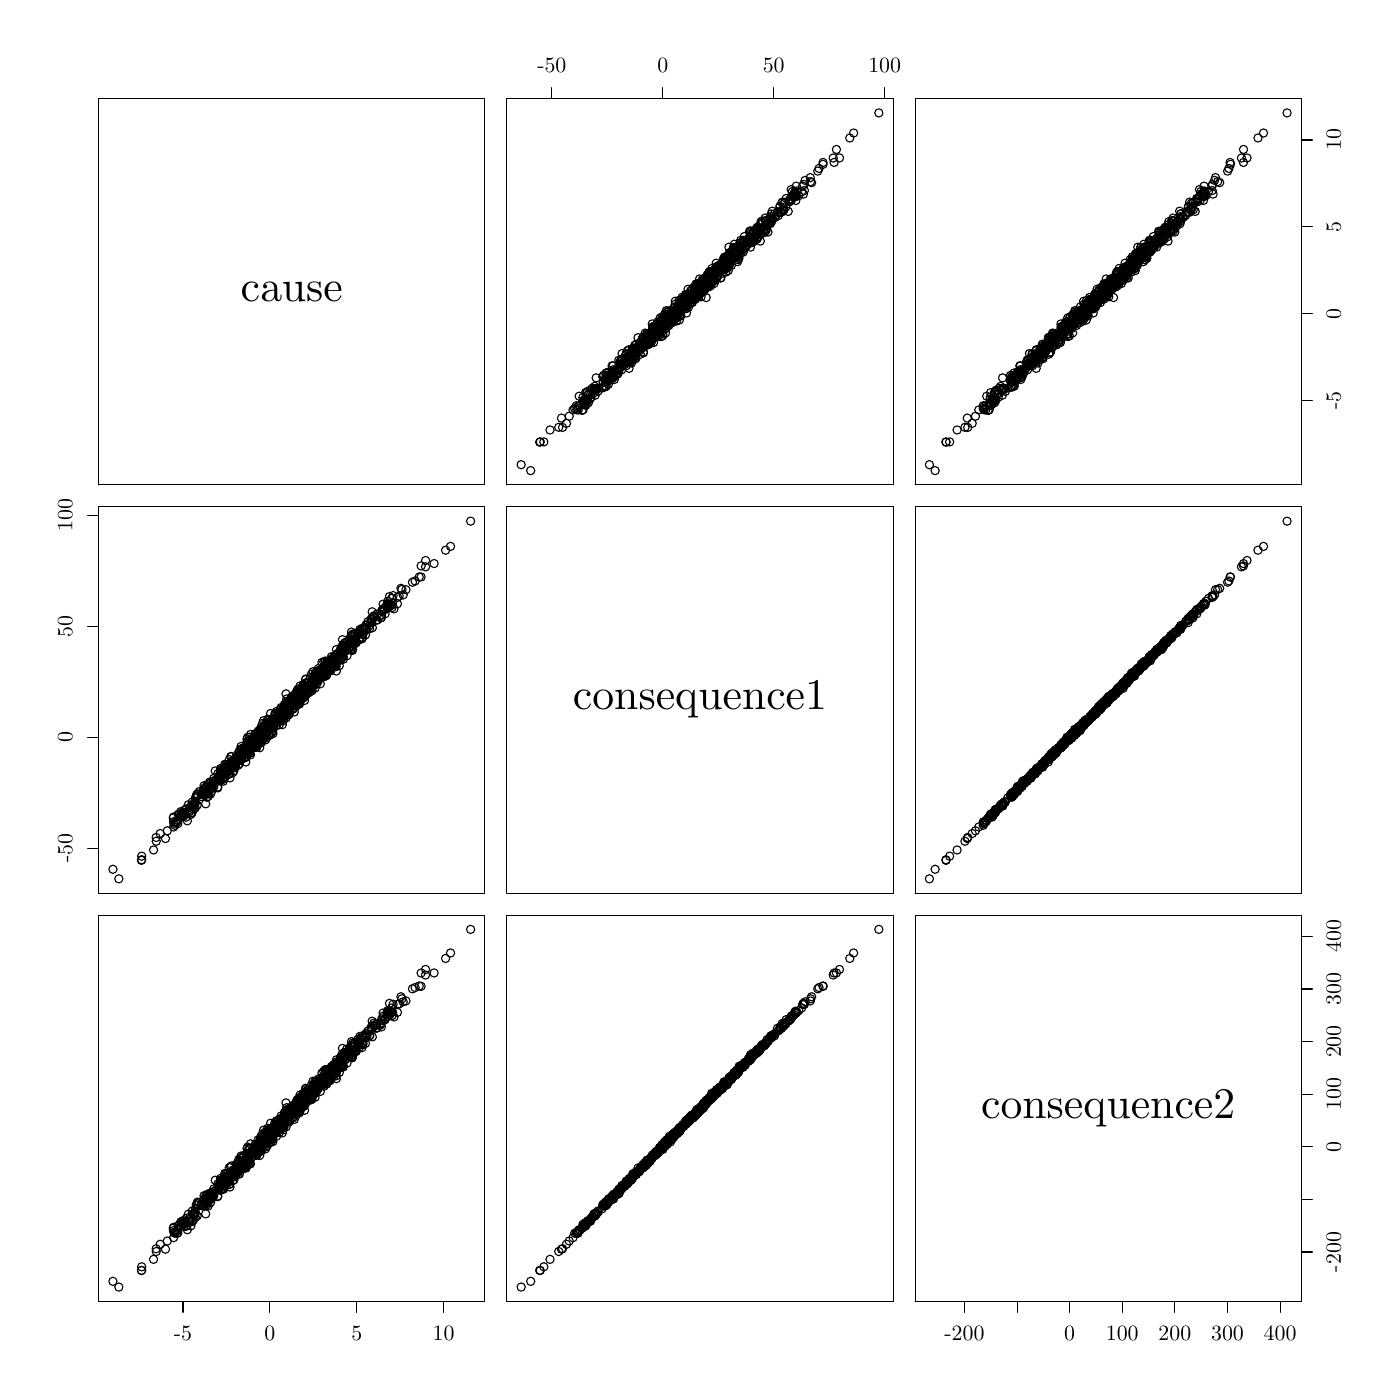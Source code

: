 % Created by tikzDevice version 0.7.0 on 2014-11-17 23:28:26
% !TEX encoding = UTF-8 Unicode
\documentclass{article}
\nonstopmode

\usepackage{tikz}

\usepackage[active,tightpage,psfixbb]{preview}

\PreviewEnvironment{pgfpicture}

\setlength\PreviewBorder{0pt}

\newcommand{\SweaveOpts}[1]{}  % do not interfere with LaTeX
\newcommand{\SweaveInput}[1]{} % because they are not real TeX commands
\newcommand{\Sexpr}[1]{}       % will only be parsed by R



\usepackage{booktabs}
\usepackage[top=2.5cm, bottom=2.5cm, left=2.5cm, right=2.5cm]{geometry}
\usepackage{wasysym}

\usepackage{float}
\usepackage{tikz} % for arrows and figures
\usetikzlibrary{positioning,decorations.pathreplacing,shapes}

\title{Can we "infer" causality with a single linear model in the case of a non-linear causal path?}
\date{\today} %%If commented, the current date is used.

\author{Timoth\'{e}e Bonnet}


\begin{document}

\begin{tikzpicture}[x=1pt,y=1pt]
\definecolor[named]{fillColor}{rgb}{1.00,1.00,1.00}
\path[use as bounding box,fill=fillColor,fill opacity=0.00] (0,0) rectangle (505.89,505.89);
\begin{scope}
\path[clip] (  0.00,  0.00) rectangle (505.89,505.89);
\definecolor[named]{drawColor}{rgb}{0.00,0.00,0.00}

\path[draw=drawColor,line width= 0.4pt,line join=round,line cap=round] ( 35.64,330.66) --
	(175.23,330.66) --
	(175.23,470.25) --
	( 35.64,470.25) --
	( 35.64,330.66);
\end{scope}
\begin{scope}
\path[clip] ( 35.64,330.66) rectangle (175.23,470.25);
\definecolor[named]{drawColor}{rgb}{0.00,0.00,0.00}

\node[text=drawColor,anchor=base,inner sep=0pt, outer sep=0pt, scale=  1.58] at (105.43,397.05) {cause};
\end{scope}
\begin{scope}
\path[clip] (  0.00,  0.00) rectangle (505.89,505.89);
\definecolor[named]{drawColor}{rgb}{0.00,0.00,0.00}

\path[draw=drawColor,line width= 0.4pt,line join=round,line cap=round] (183.15,330.66) --
	(322.74,330.66) --
	(322.74,470.25) --
	(183.15,470.25) --
	(183.15,330.66);

\path[draw=drawColor,line width= 0.4pt,line join=round,line cap=round] (199.41,470.25) -- (319.68,470.25);

\path[draw=drawColor,line width= 0.4pt,line join=round,line cap=round] (199.41,470.25) -- (199.41,474.21);

\path[draw=drawColor,line width= 0.4pt,line join=round,line cap=round] (239.50,470.25) -- (239.50,474.21);

\path[draw=drawColor,line width= 0.4pt,line join=round,line cap=round] (279.59,470.25) -- (279.59,474.21);

\path[draw=drawColor,line width= 0.4pt,line join=round,line cap=round] (319.68,470.25) -- (319.68,474.21);

\node[text=drawColor,anchor=base,inner sep=0pt, outer sep=0pt, scale=  0.79] at (199.41,479.75) {-50};

\node[text=drawColor,anchor=base,inner sep=0pt, outer sep=0pt, scale=  0.79] at (239.50,479.75) {0};

\node[text=drawColor,anchor=base,inner sep=0pt, outer sep=0pt, scale=  0.79] at (279.59,479.75) {50};

\node[text=drawColor,anchor=base,inner sep=0pt, outer sep=0pt, scale=  0.79] at (319.68,479.75) {100};
\end{scope}
\begin{scope}
\path[clip] (183.15,330.66) rectangle (322.74,470.25);
\definecolor[named]{drawColor}{rgb}{0.00,0.00,0.00}

\path[draw=drawColor,line width= 0.4pt,line join=round,line cap=round] (282.58,432.69) circle (  1.49);

\path[draw=drawColor,line width= 0.4pt,line join=round,line cap=round] (251.77,403.03) circle (  1.49);

\path[draw=drawColor,line width= 0.4pt,line join=round,line cap=round] (241.01,389.09) circle (  1.49);

\path[draw=drawColor,line width= 0.4pt,line join=round,line cap=round] (267.59,418.00) circle (  1.49);

\path[draw=drawColor,line width= 0.4pt,line join=round,line cap=round] (253.22,400.01) circle (  1.49);

\path[draw=drawColor,line width= 0.4pt,line join=round,line cap=round] (246.86,395.78) circle (  1.49);

\path[draw=drawColor,line width= 0.4pt,line join=round,line cap=round] (247.63,399.41) circle (  1.49);

\path[draw=drawColor,line width= 0.4pt,line join=round,line cap=round] (242.81,391.36) circle (  1.49);

\path[draw=drawColor,line width= 0.4pt,line join=round,line cap=round] (263.36,413.98) circle (  1.49);

\path[draw=drawColor,line width= 0.4pt,line join=round,line cap=round] (262.58,410.22) circle (  1.49);

\path[draw=drawColor,line width= 0.4pt,line join=round,line cap=round] (252.79,405.08) circle (  1.49);

\path[draw=drawColor,line width= 0.4pt,line join=round,line cap=round] (240.12,392.30) circle (  1.49);

\path[draw=drawColor,line width= 0.4pt,line join=round,line cap=round] (252.47,400.75) circle (  1.49);

\path[draw=drawColor,line width= 0.4pt,line join=round,line cap=round] (227.73,374.95) circle (  1.49);

\path[draw=drawColor,line width= 0.4pt,line join=round,line cap=round] (245.24,394.02) circle (  1.49);

\path[draw=drawColor,line width= 0.4pt,line join=round,line cap=round] (271.65,421.05) circle (  1.49);

\path[draw=drawColor,line width= 0.4pt,line join=round,line cap=round] (247.90,397.60) circle (  1.49);

\path[draw=drawColor,line width= 0.4pt,line join=round,line cap=round] (271.31,418.84) circle (  1.49);

\path[draw=drawColor,line width= 0.4pt,line join=round,line cap=round] (240.25,390.46) circle (  1.49);

\path[draw=drawColor,line width= 0.4pt,line join=round,line cap=round] (215.33,364.91) circle (  1.49);

\path[draw=drawColor,line width= 0.4pt,line join=round,line cap=round] (235.99,384.62) circle (  1.49);

\path[draw=drawColor,line width= 0.4pt,line join=round,line cap=round] (213.58,362.33) circle (  1.49);

\path[draw=drawColor,line width= 0.4pt,line join=round,line cap=round] (266.86,412.54) circle (  1.49);

\path[draw=drawColor,line width= 0.4pt,line join=round,line cap=round] (243.10,390.47) circle (  1.49);

\path[draw=drawColor,line width= 0.4pt,line join=round,line cap=round] (255.94,404.62) circle (  1.49);

\path[draw=drawColor,line width= 0.4pt,line join=round,line cap=round] (287.20,436.33) circle (  1.49);

\path[draw=drawColor,line width= 0.4pt,line join=round,line cap=round] (221.52,373.67) circle (  1.49);

\path[draw=drawColor,line width= 0.4pt,line join=round,line cap=round] (238.34,389.24) circle (  1.49);

\path[draw=drawColor,line width= 0.4pt,line join=round,line cap=round] (255.27,402.83) circle (  1.49);

\path[draw=drawColor,line width= 0.4pt,line join=round,line cap=round] (271.02,422.27) circle (  1.49);

\path[draw=drawColor,line width= 0.4pt,line join=round,line cap=round] (221.29,369.33) circle (  1.49);

\path[draw=drawColor,line width= 0.4pt,line join=round,line cap=round] (261.16,409.97) circle (  1.49);

\path[draw=drawColor,line width= 0.4pt,line join=round,line cap=round] (214.56,364.81) circle (  1.49);

\path[draw=drawColor,line width= 0.4pt,line join=round,line cap=round] (249.69,399.26) circle (  1.49);

\path[draw=drawColor,line width= 0.4pt,line join=round,line cap=round] (222.90,370.77) circle (  1.49);

\path[draw=drawColor,line width= 0.4pt,line join=round,line cap=round] (271.31,418.90) circle (  1.49);

\path[draw=drawColor,line width= 0.4pt,line join=round,line cap=round] (233.78,384.99) circle (  1.49);

\path[draw=drawColor,line width= 0.4pt,line join=round,line cap=round] (240.61,389.71) circle (  1.49);

\path[draw=drawColor,line width= 0.4pt,line join=round,line cap=round] (258.13,405.42) circle (  1.49);

\path[draw=drawColor,line width= 0.4pt,line join=round,line cap=round] (287.40,436.18) circle (  1.49);

\path[draw=drawColor,line width= 0.4pt,line join=round,line cap=round] (271.17,416.59) circle (  1.49);

\path[draw=drawColor,line width= 0.4pt,line join=round,line cap=round] (256.95,407.31) circle (  1.49);

\path[draw=drawColor,line width= 0.4pt,line join=round,line cap=round] (224.18,374.21) circle (  1.49);

\path[draw=drawColor,line width= 0.4pt,line join=round,line cap=round] (262.20,411.52) circle (  1.49);

\path[draw=drawColor,line width= 0.4pt,line join=round,line cap=round] (282.13,429.18) circle (  1.49);

\path[draw=drawColor,line width= 0.4pt,line join=round,line cap=round] (230.56,383.86) circle (  1.49);

\path[draw=drawColor,line width= 0.4pt,line join=round,line cap=round] (260.22,409.40) circle (  1.49);

\path[draw=drawColor,line width= 0.4pt,line join=round,line cap=round] (241.44,391.09) circle (  1.49);

\path[draw=drawColor,line width= 0.4pt,line join=round,line cap=round] (236.73,384.32) circle (  1.49);

\path[draw=drawColor,line width= 0.4pt,line join=round,line cap=round] (236.71,385.53) circle (  1.49);

\path[draw=drawColor,line width= 0.4pt,line join=round,line cap=round] (232.28,383.98) circle (  1.49);

\path[draw=drawColor,line width= 0.4pt,line join=round,line cap=round] (259.52,407.97) circle (  1.49);

\path[draw=drawColor,line width= 0.4pt,line join=round,line cap=round] (253.76,404.18) circle (  1.49);

\path[draw=drawColor,line width= 0.4pt,line join=round,line cap=round] (259.27,407.48) circle (  1.49);

\path[draw=drawColor,line width= 0.4pt,line join=round,line cap=round] (258.52,404.61) circle (  1.49);

\path[draw=drawColor,line width= 0.4pt,line join=round,line cap=round] (240.58,390.05) circle (  1.49);

\path[draw=drawColor,line width= 0.4pt,line join=round,line cap=round] (237.58,389.48) circle (  1.49);

\path[draw=drawColor,line width= 0.4pt,line join=round,line cap=round] (246.79,396.94) circle (  1.49);

\path[draw=drawColor,line width= 0.4pt,line join=round,line cap=round] (261.84,410.22) circle (  1.49);

\path[draw=drawColor,line width= 0.4pt,line join=round,line cap=round] (218.74,368.08) circle (  1.49);

\path[draw=drawColor,line width= 0.4pt,line join=round,line cap=round] (270.86,417.99) circle (  1.49);

\path[draw=drawColor,line width= 0.4pt,line join=round,line cap=round] (232.45,383.94) circle (  1.49);

\path[draw=drawColor,line width= 0.4pt,line join=round,line cap=round] (242.19,392.12) circle (  1.49);

\path[draw=drawColor,line width= 0.4pt,line join=round,line cap=round] (260.50,409.72) circle (  1.49);

\path[draw=drawColor,line width= 0.4pt,line join=round,line cap=round] (242.29,389.32) circle (  1.49);

\path[draw=drawColor,line width= 0.4pt,line join=round,line cap=round] (266.48,415.26) circle (  1.49);

\path[draw=drawColor,line width= 0.4pt,line join=round,line cap=round] (273.89,422.64) circle (  1.49);

\path[draw=drawColor,line width= 0.4pt,line join=round,line cap=round] (263.46,410.58) circle (  1.49);

\path[draw=drawColor,line width= 0.4pt,line join=round,line cap=round] (256.47,404.70) circle (  1.49);

\path[draw=drawColor,line width= 0.4pt,line join=round,line cap=round] (262.10,412.65) circle (  1.49);

\path[draw=drawColor,line width= 0.4pt,line join=round,line cap=round] (248.87,399.63) circle (  1.49);

\path[draw=drawColor,line width= 0.4pt,line join=round,line cap=round] (249.67,399.39) circle (  1.49);

\path[draw=drawColor,line width= 0.4pt,line join=round,line cap=round] (271.64,419.20) circle (  1.49);

\path[draw=drawColor,line width= 0.4pt,line join=round,line cap=round] (263.43,414.23) circle (  1.49);

\path[draw=drawColor,line width= 0.4pt,line join=round,line cap=round] (281.49,429.31) circle (  1.49);

\path[draw=drawColor,line width= 0.4pt,line join=round,line cap=round] (213.33,361.92) circle (  1.49);

\path[draw=drawColor,line width= 0.4pt,line join=round,line cap=round] (254.02,400.36) circle (  1.49);

\path[draw=drawColor,line width= 0.4pt,line join=round,line cap=round] (236.34,386.54) circle (  1.49);

\path[draw=drawColor,line width= 0.4pt,line join=round,line cap=round] (274.30,421.99) circle (  1.49);

\path[draw=drawColor,line width= 0.4pt,line join=round,line cap=round] (239.47,389.26) circle (  1.49);

\path[draw=drawColor,line width= 0.4pt,line join=round,line cap=round] (256.35,402.83) circle (  1.49);

\path[draw=drawColor,line width= 0.4pt,line join=round,line cap=round] (259.25,407.26) circle (  1.49);

\path[draw=drawColor,line width= 0.4pt,line join=round,line cap=round] (269.66,418.30) circle (  1.49);

\path[draw=drawColor,line width= 0.4pt,line join=round,line cap=round] (235.32,382.47) circle (  1.49);

\path[draw=drawColor,line width= 0.4pt,line join=round,line cap=round] (247.58,397.15) circle (  1.49);

\path[draw=drawColor,line width= 0.4pt,line join=round,line cap=round] (258.79,410.76) circle (  1.49);

\path[draw=drawColor,line width= 0.4pt,line join=round,line cap=round] (226.71,376.79) circle (  1.49);

\path[draw=drawColor,line width= 0.4pt,line join=round,line cap=round] (259.55,407.63) circle (  1.49);

\path[draw=drawColor,line width= 0.4pt,line join=round,line cap=round] (239.58,388.55) circle (  1.49);

\path[draw=drawColor,line width= 0.4pt,line join=round,line cap=round] (244.13,392.94) circle (  1.49);

\path[draw=drawColor,line width= 0.4pt,line join=round,line cap=round] (276.75,422.45) circle (  1.49);

\path[draw=drawColor,line width= 0.4pt,line join=round,line cap=round] (258.30,408.63) circle (  1.49);

\path[draw=drawColor,line width= 0.4pt,line join=round,line cap=round] (262.81,411.16) circle (  1.49);

\path[draw=drawColor,line width= 0.4pt,line join=round,line cap=round] (244.75,393.26) circle (  1.49);

\path[draw=drawColor,line width= 0.4pt,line join=round,line cap=round] (235.70,388.84) circle (  1.49);

\path[draw=drawColor,line width= 0.4pt,line join=round,line cap=round] (267.86,414.92) circle (  1.49);

\path[draw=drawColor,line width= 0.4pt,line join=round,line cap=round] (264.44,413.00) circle (  1.49);

\path[draw=drawColor,line width= 0.4pt,line join=round,line cap=round] (247.10,395.82) circle (  1.49);

\path[draw=drawColor,line width= 0.4pt,line join=round,line cap=round] (249.82,398.31) circle (  1.49);

\path[draw=drawColor,line width= 0.4pt,line join=round,line cap=round] (250.39,399.98) circle (  1.49);

\path[draw=drawColor,line width= 0.4pt,line join=round,line cap=round] (239.51,385.22) circle (  1.49);

\path[draw=drawColor,line width= 0.4pt,line join=round,line cap=round] (228.19,374.70) circle (  1.49);

\path[draw=drawColor,line width= 0.4pt,line join=round,line cap=round] (213.51,364.90) circle (  1.49);

\path[draw=drawColor,line width= 0.4pt,line join=round,line cap=round] (238.78,387.81) circle (  1.49);

\path[draw=drawColor,line width= 0.4pt,line join=round,line cap=round] (261.23,410.54) circle (  1.49);

\path[draw=drawColor,line width= 0.4pt,line join=round,line cap=round] (246.06,393.32) circle (  1.49);

\path[draw=drawColor,line width= 0.4pt,line join=round,line cap=round] (234.01,382.23) circle (  1.49);

\path[draw=drawColor,line width= 0.4pt,line join=round,line cap=round] (230.47,379.39) circle (  1.49);

\path[draw=drawColor,line width= 0.4pt,line join=round,line cap=round] (258.00,403.43) circle (  1.49);

\path[draw=drawColor,line width= 0.4pt,line join=round,line cap=round] (261.94,411.41) circle (  1.49);

\path[draw=drawColor,line width= 0.4pt,line join=round,line cap=round] (248.98,398.22) circle (  1.49);

\path[draw=drawColor,line width= 0.4pt,line join=round,line cap=round] (230.94,381.34) circle (  1.49);

\path[draw=drawColor,line width= 0.4pt,line join=round,line cap=round] (240.22,391.43) circle (  1.49);

\path[draw=drawColor,line width= 0.4pt,line join=round,line cap=round] (243.23,393.16) circle (  1.49);

\path[draw=drawColor,line width= 0.4pt,line join=round,line cap=round] (244.23,393.01) circle (  1.49);

\path[draw=drawColor,line width= 0.4pt,line join=round,line cap=round] (228.51,376.92) circle (  1.49);

\path[draw=drawColor,line width= 0.4pt,line join=round,line cap=round] (277.83,425.23) circle (  1.49);

\path[draw=drawColor,line width= 0.4pt,line join=round,line cap=round] (276.48,422.78) circle (  1.49);

\path[draw=drawColor,line width= 0.4pt,line join=round,line cap=round] (278.40,425.07) circle (  1.49);

\path[draw=drawColor,line width= 0.4pt,line join=round,line cap=round] (236.15,382.11) circle (  1.49);

\path[draw=drawColor,line width= 0.4pt,line join=round,line cap=round] (264.80,414.58) circle (  1.49);

\path[draw=drawColor,line width= 0.4pt,line join=round,line cap=round] (252.76,400.52) circle (  1.49);

\path[draw=drawColor,line width= 0.4pt,line join=round,line cap=round] (221.07,371.67) circle (  1.49);

\path[draw=drawColor,line width= 0.4pt,line join=round,line cap=round] (226.64,376.01) circle (  1.49);

\path[draw=drawColor,line width= 0.4pt,line join=round,line cap=round] (265.61,413.37) circle (  1.49);

\path[draw=drawColor,line width= 0.4pt,line join=round,line cap=round] (227.20,376.13) circle (  1.49);

\path[draw=drawColor,line width= 0.4pt,line join=round,line cap=round] (225.14,373.94) circle (  1.49);

\path[draw=drawColor,line width= 0.4pt,line join=round,line cap=round] (262.07,410.56) circle (  1.49);

\path[draw=drawColor,line width= 0.4pt,line join=round,line cap=round] (262.34,409.81) circle (  1.49);

\path[draw=drawColor,line width= 0.4pt,line join=round,line cap=round] (243.41,393.15) circle (  1.49);

\path[draw=drawColor,line width= 0.4pt,line join=round,line cap=round] (254.59,401.52) circle (  1.49);

\path[draw=drawColor,line width= 0.4pt,line join=round,line cap=round] (246.10,394.34) circle (  1.49);

\path[draw=drawColor,line width= 0.4pt,line join=round,line cap=round] (266.19,415.00) circle (  1.49);

\path[draw=drawColor,line width= 0.4pt,line join=round,line cap=round] (273.59,419.60) circle (  1.49);

\path[draw=drawColor,line width= 0.4pt,line join=round,line cap=round] (235.22,381.97) circle (  1.49);

\path[draw=drawColor,line width= 0.4pt,line join=round,line cap=round] (210.67,357.77) circle (  1.49);

\path[draw=drawColor,line width= 0.4pt,line join=round,line cap=round] (250.07,399.01) circle (  1.49);

\path[draw=drawColor,line width= 0.4pt,line join=round,line cap=round] (254.66,401.25) circle (  1.49);

\path[draw=drawColor,line width= 0.4pt,line join=round,line cap=round] (279.89,427.46) circle (  1.49);

\path[draw=drawColor,line width= 0.4pt,line join=round,line cap=round] (242.31,390.69) circle (  1.49);

\path[draw=drawColor,line width= 0.4pt,line join=round,line cap=round] (255.56,405.43) circle (  1.49);

\path[draw=drawColor,line width= 0.4pt,line join=round,line cap=round] (287.59,435.45) circle (  1.49);

\path[draw=drawColor,line width= 0.4pt,line join=round,line cap=round] (255.16,398.36) circle (  1.49);

\path[draw=drawColor,line width= 0.4pt,line join=round,line cap=round] (253.80,402.31) circle (  1.49);

\path[draw=drawColor,line width= 0.4pt,line join=round,line cap=round] (215.08,363.08) circle (  1.49);

\path[draw=drawColor,line width= 0.4pt,line join=round,line cap=round] (233.34,381.86) circle (  1.49);

\path[draw=drawColor,line width= 0.4pt,line join=round,line cap=round] (238.99,389.05) circle (  1.49);

\path[draw=drawColor,line width= 0.4pt,line join=round,line cap=round] (226.23,374.66) circle (  1.49);

\path[draw=drawColor,line width= 0.4pt,line join=round,line cap=round] (218.03,367.71) circle (  1.49);

\path[draw=drawColor,line width= 0.4pt,line join=round,line cap=round] (231.38,377.89) circle (  1.49);

\path[draw=drawColor,line width= 0.4pt,line join=round,line cap=round] (251.87,400.20) circle (  1.49);

\path[draw=drawColor,line width= 0.4pt,line join=round,line cap=round] (278.55,426.68) circle (  1.49);

\path[draw=drawColor,line width= 0.4pt,line join=round,line cap=round] (252.07,400.00) circle (  1.49);

\path[draw=drawColor,line width= 0.4pt,line join=round,line cap=round] (252.38,402.22) circle (  1.49);

\path[draw=drawColor,line width= 0.4pt,line join=round,line cap=round] (221.21,369.05) circle (  1.49);

\path[draw=drawColor,line width= 0.4pt,line join=round,line cap=round] (215.42,369.34) circle (  1.49);

\path[draw=drawColor,line width= 0.4pt,line join=round,line cap=round] (278.38,425.92) circle (  1.49);

\path[draw=drawColor,line width= 0.4pt,line join=round,line cap=round] (218.60,368.86) circle (  1.49);

\path[draw=drawColor,line width= 0.4pt,line join=round,line cap=round] (241.87,393.60) circle (  1.49);

\path[draw=drawColor,line width= 0.4pt,line join=round,line cap=round] (283.07,429.92) circle (  1.49);

\path[draw=drawColor,line width= 0.4pt,line join=round,line cap=round] (255.67,405.14) circle (  1.49);

\path[draw=drawColor,line width= 0.4pt,line join=round,line cap=round] (242.15,389.01) circle (  1.49);

\path[draw=drawColor,line width= 0.4pt,line join=round,line cap=round] (272.00,419.87) circle (  1.49);

\path[draw=drawColor,line width= 0.4pt,line join=round,line cap=round] (254.06,401.25) circle (  1.49);

\path[draw=drawColor,line width= 0.4pt,line join=round,line cap=round] (227.52,376.62) circle (  1.49);

\path[draw=drawColor,line width= 0.4pt,line join=round,line cap=round] (235.87,385.11) circle (  1.49);

\path[draw=drawColor,line width= 0.4pt,line join=round,line cap=round] (250.61,398.38) circle (  1.49);

\path[draw=drawColor,line width= 0.4pt,line join=round,line cap=round] (264.49,412.58) circle (  1.49);

\path[draw=drawColor,line width= 0.4pt,line join=round,line cap=round] (264.86,414.45) circle (  1.49);

\path[draw=drawColor,line width= 0.4pt,line join=round,line cap=round] (228.95,380.08) circle (  1.49);

\path[draw=drawColor,line width= 0.4pt,line join=round,line cap=round] (236.05,384.28) circle (  1.49);

\path[draw=drawColor,line width= 0.4pt,line join=round,line cap=round] (255.75,403.79) circle (  1.49);

\path[draw=drawColor,line width= 0.4pt,line join=round,line cap=round] (236.08,387.77) circle (  1.49);

\path[draw=drawColor,line width= 0.4pt,line join=round,line cap=round] (231.41,380.67) circle (  1.49);

\path[draw=drawColor,line width= 0.4pt,line join=round,line cap=round] (287.27,436.62) circle (  1.49);

\path[draw=drawColor,line width= 0.4pt,line join=round,line cap=round] (273.47,423.28) circle (  1.49);

\path[draw=drawColor,line width= 0.4pt,line join=round,line cap=round] (301.06,448.79) circle (  1.49);

\path[draw=drawColor,line width= 0.4pt,line join=round,line cap=round] (240.63,391.18) circle (  1.49);

\path[draw=drawColor,line width= 0.4pt,line join=round,line cap=round] (262.72,410.88) circle (  1.49);

\path[draw=drawColor,line width= 0.4pt,line join=round,line cap=round] (259.87,409.04) circle (  1.49);

\path[draw=drawColor,line width= 0.4pt,line join=round,line cap=round] (264.54,414.44) circle (  1.49);

\path[draw=drawColor,line width= 0.4pt,line join=round,line cap=round] (230.49,379.70) circle (  1.49);

\path[draw=drawColor,line width= 0.4pt,line join=round,line cap=round] (209.54,359.37) circle (  1.49);

\path[draw=drawColor,line width= 0.4pt,line join=round,line cap=round] (249.56,397.40) circle (  1.49);

\path[draw=drawColor,line width= 0.4pt,line join=round,line cap=round] (246.37,395.13) circle (  1.49);

\path[draw=drawColor,line width= 0.4pt,line join=round,line cap=round] (245.38,396.33) circle (  1.49);

\path[draw=drawColor,line width= 0.4pt,line join=round,line cap=round] (277.05,424.95) circle (  1.49);

\path[draw=drawColor,line width= 0.4pt,line join=round,line cap=round] (244.50,392.30) circle (  1.49);

\path[draw=drawColor,line width= 0.4pt,line join=round,line cap=round] (247.82,398.39) circle (  1.49);

\path[draw=drawColor,line width= 0.4pt,line join=round,line cap=round] (254.28,403.41) circle (  1.49);

\path[draw=drawColor,line width= 0.4pt,line join=round,line cap=round] (268.46,418.53) circle (  1.49);

\path[draw=drawColor,line width= 0.4pt,line join=round,line cap=round] (263.58,411.83) circle (  1.49);

\path[draw=drawColor,line width= 0.4pt,line join=round,line cap=round] (237.08,386.24) circle (  1.49);

\path[draw=drawColor,line width= 0.4pt,line join=round,line cap=round] (244.11,391.01) circle (  1.49);

\path[draw=drawColor,line width= 0.4pt,line join=round,line cap=round] (224.12,374.16) circle (  1.49);

\path[draw=drawColor,line width= 0.4pt,line join=round,line cap=round] (240.99,389.18) circle (  1.49);

\path[draw=drawColor,line width= 0.4pt,line join=round,line cap=round] (243.71,394.98) circle (  1.49);

\path[draw=drawColor,line width= 0.4pt,line join=round,line cap=round] (247.80,396.26) circle (  1.49);

\path[draw=drawColor,line width= 0.4pt,line join=round,line cap=round] (256.63,403.84) circle (  1.49);

\path[draw=drawColor,line width= 0.4pt,line join=round,line cap=round] (244.16,393.43) circle (  1.49);

\path[draw=drawColor,line width= 0.4pt,line join=round,line cap=round] (208.25,359.27) circle (  1.49);

\path[draw=drawColor,line width= 0.4pt,line join=round,line cap=round] (274.98,422.23) circle (  1.49);

\path[draw=drawColor,line width= 0.4pt,line join=round,line cap=round] (271.77,418.23) circle (  1.49);

\path[draw=drawColor,line width= 0.4pt,line join=round,line cap=round] (246.02,391.76) circle (  1.49);

\path[draw=drawColor,line width= 0.4pt,line join=round,line cap=round] (258.32,404.89) circle (  1.49);

\path[draw=drawColor,line width= 0.4pt,line join=round,line cap=round] (285.95,434.97) circle (  1.49);

\path[draw=drawColor,line width= 0.4pt,line join=round,line cap=round] (242.23,391.90) circle (  1.49);

\path[draw=drawColor,line width= 0.4pt,line join=round,line cap=round] (254.49,402.57) circle (  1.49);

\path[draw=drawColor,line width= 0.4pt,line join=round,line cap=round] (219.38,369.79) circle (  1.49);

\path[draw=drawColor,line width= 0.4pt,line join=round,line cap=round] (235.87,387.80) circle (  1.49);

\path[draw=drawColor,line width= 0.4pt,line join=round,line cap=round] (226.24,378.00) circle (  1.49);

\path[draw=drawColor,line width= 0.4pt,line join=round,line cap=round] (237.35,385.21) circle (  1.49);

\path[draw=drawColor,line width= 0.4pt,line join=round,line cap=round] (269.58,416.77) circle (  1.49);

\path[draw=drawColor,line width= 0.4pt,line join=round,line cap=round] (239.06,386.90) circle (  1.49);

\path[draw=drawColor,line width= 0.4pt,line join=round,line cap=round] (287.72,438.62) circle (  1.49);

\path[draw=drawColor,line width= 0.4pt,line join=round,line cap=round] (288.64,435.17) circle (  1.49);

\path[draw=drawColor,line width= 0.4pt,line join=round,line cap=round] (223.81,374.75) circle (  1.49);

\path[draw=drawColor,line width= 0.4pt,line join=round,line cap=round] (283.97,431.16) circle (  1.49);

\path[draw=drawColor,line width= 0.4pt,line join=round,line cap=round] (245.09,392.38) circle (  1.49);

\path[draw=drawColor,line width= 0.4pt,line join=round,line cap=round] (260.93,410.50) circle (  1.49);

\path[draw=drawColor,line width= 0.4pt,line join=round,line cap=round] (262.04,411.82) circle (  1.49);

\path[draw=drawColor,line width= 0.4pt,line join=round,line cap=round] (232.29,381.12) circle (  1.49);

\path[draw=drawColor,line width= 0.4pt,line join=round,line cap=round] (248.83,398.70) circle (  1.49);

\path[draw=drawColor,line width= 0.4pt,line join=round,line cap=round] (243.12,392.34) circle (  1.49);

\path[draw=drawColor,line width= 0.4pt,line join=round,line cap=round] (248.47,396.90) circle (  1.49);

\path[draw=drawColor,line width= 0.4pt,line join=round,line cap=round] (253.43,400.62) circle (  1.49);

\path[draw=drawColor,line width= 0.4pt,line join=round,line cap=round] (253.03,403.36) circle (  1.49);

\path[draw=drawColor,line width= 0.4pt,line join=round,line cap=round] (271.43,420.25) circle (  1.49);

\path[draw=drawColor,line width= 0.4pt,line join=round,line cap=round] (211.16,361.55) circle (  1.49);

\path[draw=drawColor,line width= 0.4pt,line join=round,line cap=round] (253.30,402.81) circle (  1.49);

\path[draw=drawColor,line width= 0.4pt,line join=round,line cap=round] (234.58,383.60) circle (  1.49);

\path[draw=drawColor,line width= 0.4pt,line join=round,line cap=round] (219.20,367.82) circle (  1.49);

\path[draw=drawColor,line width= 0.4pt,line join=round,line cap=round] (224.32,375.35) circle (  1.49);

\path[draw=drawColor,line width= 0.4pt,line join=round,line cap=round] (259.83,407.86) circle (  1.49);

\path[draw=drawColor,line width= 0.4pt,line join=round,line cap=round] (228.30,376.00) circle (  1.49);

\path[draw=drawColor,line width= 0.4pt,line join=round,line cap=round] (250.03,398.93) circle (  1.49);

\path[draw=drawColor,line width= 0.4pt,line join=round,line cap=round] (221.55,372.26) circle (  1.49);

\path[draw=drawColor,line width= 0.4pt,line join=round,line cap=round] (252.04,399.70) circle (  1.49);

\path[draw=drawColor,line width= 0.4pt,line join=round,line cap=round] (253.65,402.82) circle (  1.49);

\path[draw=drawColor,line width= 0.4pt,line join=round,line cap=round] (238.09,385.79) circle (  1.49);

\path[draw=drawColor,line width= 0.4pt,line join=round,line cap=round] (225.77,375.51) circle (  1.49);

\path[draw=drawColor,line width= 0.4pt,line join=round,line cap=round] (240.78,390.85) circle (  1.49);

\path[draw=drawColor,line width= 0.4pt,line join=round,line cap=round] (287.75,434.98) circle (  1.49);

\path[draw=drawColor,line width= 0.4pt,line join=round,line cap=round] (246.68,394.85) circle (  1.49);

\path[draw=drawColor,line width= 0.4pt,line join=round,line cap=round] (266.90,416.69) circle (  1.49);

\path[draw=drawColor,line width= 0.4pt,line join=round,line cap=round] (239.18,390.53) circle (  1.49);

\path[draw=drawColor,line width= 0.4pt,line join=round,line cap=round] (208.73,358.43) circle (  1.49);

\path[draw=drawColor,line width= 0.4pt,line join=round,line cap=round] (267.74,415.98) circle (  1.49);

\path[draw=drawColor,line width= 0.4pt,line join=round,line cap=round] (282.66,429.91) circle (  1.49);

\path[draw=drawColor,line width= 0.4pt,line join=round,line cap=round] (274.74,418.77) circle (  1.49);

\path[draw=drawColor,line width= 0.4pt,line join=round,line cap=round] (274.68,424.73) circle (  1.49);

\path[draw=drawColor,line width= 0.4pt,line join=round,line cap=round] (239.46,384.52) circle (  1.49);

\path[draw=drawColor,line width= 0.4pt,line join=round,line cap=round] (211.63,359.41) circle (  1.49);

\path[draw=drawColor,line width= 0.4pt,line join=round,line cap=round] (286.41,435.22) circle (  1.49);

\path[draw=drawColor,line width= 0.4pt,line join=round,line cap=round] (239.60,388.00) circle (  1.49);

\path[draw=drawColor,line width= 0.4pt,line join=round,line cap=round] (212.66,363.40) circle (  1.49);

\path[draw=drawColor,line width= 0.4pt,line join=round,line cap=round] (236.26,387.74) circle (  1.49);

\path[draw=drawColor,line width= 0.4pt,line join=round,line cap=round] (235.57,383.79) circle (  1.49);

\path[draw=drawColor,line width= 0.4pt,line join=round,line cap=round] (273.87,422.52) circle (  1.49);

\path[draw=drawColor,line width= 0.4pt,line join=round,line cap=round] (273.44,422.01) circle (  1.49);

\path[draw=drawColor,line width= 0.4pt,line join=round,line cap=round] (248.59,397.61) circle (  1.49);

\path[draw=drawColor,line width= 0.4pt,line join=round,line cap=round] (252.91,403.13) circle (  1.49);

\path[draw=drawColor,line width= 0.4pt,line join=round,line cap=round] (242.48,389.66) circle (  1.49);

\path[draw=drawColor,line width= 0.4pt,line join=round,line cap=round] (246.41,397.57) circle (  1.49);

\path[draw=drawColor,line width= 0.4pt,line join=round,line cap=round] (242.62,392.27) circle (  1.49);

\path[draw=drawColor,line width= 0.4pt,line join=round,line cap=round] (254.65,405.38) circle (  1.49);

\path[draw=drawColor,line width= 0.4pt,line join=round,line cap=round] (244.42,390.91) circle (  1.49);

\path[draw=drawColor,line width= 0.4pt,line join=round,line cap=round] (233.79,384.16) circle (  1.49);

\path[draw=drawColor,line width= 0.4pt,line join=round,line cap=round] (257.26,408.87) circle (  1.49);

\path[draw=drawColor,line width= 0.4pt,line join=round,line cap=round] (210.32,357.60) circle (  1.49);

\path[draw=drawColor,line width= 0.4pt,line join=round,line cap=round] (215.02,364.78) circle (  1.49);

\path[draw=drawColor,line width= 0.4pt,line join=round,line cap=round] (261.04,410.15) circle (  1.49);

\path[draw=drawColor,line width= 0.4pt,line join=round,line cap=round] (238.35,385.05) circle (  1.49);

\path[draw=drawColor,line width= 0.4pt,line join=round,line cap=round] (249.89,398.78) circle (  1.49);

\path[draw=drawColor,line width= 0.4pt,line join=round,line cap=round] (252.92,401.27) circle (  1.49);

\path[draw=drawColor,line width= 0.4pt,line join=round,line cap=round] (250.60,398.69) circle (  1.49);

\path[draw=drawColor,line width= 0.4pt,line join=round,line cap=round] (215.32,365.41) circle (  1.49);

\path[draw=drawColor,line width= 0.4pt,line join=round,line cap=round] (258.25,405.58) circle (  1.49);

\path[draw=drawColor,line width= 0.4pt,line join=round,line cap=round] (239.30,386.88) circle (  1.49);

\path[draw=drawColor,line width= 0.4pt,line join=round,line cap=round] (257.15,403.49) circle (  1.49);

\path[draw=drawColor,line width= 0.4pt,line join=round,line cap=round] (256.78,404.14) circle (  1.49);

\path[draw=drawColor,line width= 0.4pt,line join=round,line cap=round] (290.47,439.25) circle (  1.49);

\path[draw=drawColor,line width= 0.4pt,line join=round,line cap=round] (276.79,426.22) circle (  1.49);

\path[draw=drawColor,line width= 0.4pt,line join=round,line cap=round] (251.18,400.55) circle (  1.49);

\path[draw=drawColor,line width= 0.4pt,line join=round,line cap=round] (266.23,413.01) circle (  1.49);

\path[draw=drawColor,line width= 0.4pt,line join=round,line cap=round] (228.75,376.52) circle (  1.49);

\path[draw=drawColor,line width= 0.4pt,line join=round,line cap=round] (249.34,396.26) circle (  1.49);

\path[draw=drawColor,line width= 0.4pt,line join=round,line cap=round] (286.90,435.92) circle (  1.49);

\path[draw=drawColor,line width= 0.4pt,line join=round,line cap=round] (254.67,402.28) circle (  1.49);

\path[draw=drawColor,line width= 0.4pt,line join=round,line cap=round] (232.96,382.78) circle (  1.49);

\path[draw=drawColor,line width= 0.4pt,line join=round,line cap=round] (238.51,387.62) circle (  1.49);

\path[draw=drawColor,line width= 0.4pt,line join=round,line cap=round] (234.50,382.92) circle (  1.49);

\path[draw=drawColor,line width= 0.4pt,line join=round,line cap=round] (261.36,408.31) circle (  1.49);

\path[draw=drawColor,line width= 0.4pt,line join=round,line cap=round] (297.40,447.18) circle (  1.49);

\path[draw=drawColor,line width= 0.4pt,line join=round,line cap=round] (212.12,364.12) circle (  1.49);

\path[draw=drawColor,line width= 0.4pt,line join=round,line cap=round] (262.61,410.54) circle (  1.49);

\path[draw=drawColor,line width= 0.4pt,line join=round,line cap=round] (198.75,350.51) circle (  1.49);

\path[draw=drawColor,line width= 0.4pt,line join=round,line cap=round] (287.58,433.44) circle (  1.49);

\path[draw=drawColor,line width= 0.4pt,line join=round,line cap=round] (248.09,395.54) circle (  1.49);

\path[draw=drawColor,line width= 0.4pt,line join=round,line cap=round] (256.38,405.10) circle (  1.49);

\path[draw=drawColor,line width= 0.4pt,line join=round,line cap=round] (219.02,369.47) circle (  1.49);

\path[draw=drawColor,line width= 0.4pt,line join=round,line cap=round] (272.81,419.70) circle (  1.49);

\path[draw=drawColor,line width= 0.4pt,line join=round,line cap=round] (220.87,369.71) circle (  1.49);

\path[draw=drawColor,line width= 0.4pt,line join=round,line cap=round] (236.20,384.62) circle (  1.49);

\path[draw=drawColor,line width= 0.4pt,line join=round,line cap=round] (228.49,379.78) circle (  1.49);

\path[draw=drawColor,line width= 0.4pt,line join=round,line cap=round] (262.04,412.75) circle (  1.49);

\path[draw=drawColor,line width= 0.4pt,line join=round,line cap=round] (221.99,369.71) circle (  1.49);

\path[draw=drawColor,line width= 0.4pt,line join=round,line cap=round] (229.89,378.29) circle (  1.49);

\path[draw=drawColor,line width= 0.4pt,line join=round,line cap=round] (257.69,407.35) circle (  1.49);

\path[draw=drawColor,line width= 0.4pt,line join=round,line cap=round] (237.88,386.14) circle (  1.49);

\path[draw=drawColor,line width= 0.4pt,line join=round,line cap=round] (266.83,416.66) circle (  1.49);

\path[draw=drawColor,line width= 0.4pt,line join=round,line cap=round] (246.37,394.22) circle (  1.49);

\path[draw=drawColor,line width= 0.4pt,line join=round,line cap=round] (231.92,383.14) circle (  1.49);

\path[draw=drawColor,line width= 0.4pt,line join=round,line cap=round] (256.98,405.44) circle (  1.49);

\path[draw=drawColor,line width= 0.4pt,line join=round,line cap=round] (257.16,406.50) circle (  1.49);

\path[draw=drawColor,line width= 0.4pt,line join=round,line cap=round] (263.66,414.62) circle (  1.49);

\path[draw=drawColor,line width= 0.4pt,line join=round,line cap=round] (233.62,382.83) circle (  1.49);

\path[draw=drawColor,line width= 0.4pt,line join=round,line cap=round] (221.74,371.71) circle (  1.49);

\path[draw=drawColor,line width= 0.4pt,line join=round,line cap=round] (222.70,372.25) circle (  1.49);

\path[draw=drawColor,line width= 0.4pt,line join=round,line cap=round] (225.13,373.79) circle (  1.49);

\path[draw=drawColor,line width= 0.4pt,line join=round,line cap=round] (266.87,415.79) circle (  1.49);

\path[draw=drawColor,line width= 0.4pt,line join=round,line cap=round] (234.20,384.57) circle (  1.49);

\path[draw=drawColor,line width= 0.4pt,line join=round,line cap=round] (247.49,394.41) circle (  1.49);

\path[draw=drawColor,line width= 0.4pt,line join=round,line cap=round] (225.89,374.30) circle (  1.49);

\path[draw=drawColor,line width= 0.4pt,line join=round,line cap=round] (275.04,425.80) circle (  1.49);

\path[draw=drawColor,line width= 0.4pt,line join=round,line cap=round] (258.14,407.56) circle (  1.49);

\path[draw=drawColor,line width= 0.4pt,line join=round,line cap=round] (266.15,416.17) circle (  1.49);

\path[draw=drawColor,line width= 0.4pt,line join=round,line cap=round] (265.24,413.28) circle (  1.49);

\path[draw=drawColor,line width= 0.4pt,line join=round,line cap=round] (221.19,373.70) circle (  1.49);

\path[draw=drawColor,line width= 0.4pt,line join=round,line cap=round] (264.63,412.43) circle (  1.49);

\path[draw=drawColor,line width= 0.4pt,line join=round,line cap=round] (244.82,392.85) circle (  1.49);

\path[draw=drawColor,line width= 0.4pt,line join=round,line cap=round] (250.08,401.24) circle (  1.49);

\path[draw=drawColor,line width= 0.4pt,line join=round,line cap=round] (240.69,387.18) circle (  1.49);

\path[draw=drawColor,line width= 0.4pt,line join=round,line cap=round] (226.33,376.63) circle (  1.49);

\path[draw=drawColor,line width= 0.4pt,line join=round,line cap=round] (227.70,377.92) circle (  1.49);

\path[draw=drawColor,line width= 0.4pt,line join=round,line cap=round] (256.70,407.10) circle (  1.49);

\path[draw=drawColor,line width= 0.4pt,line join=round,line cap=round] (212.41,361.07) circle (  1.49);

\path[draw=drawColor,line width= 0.4pt,line join=round,line cap=round] (256.31,407.29) circle (  1.49);

\path[draw=drawColor,line width= 0.4pt,line join=round,line cap=round] (232.19,382.49) circle (  1.49);

\path[draw=drawColor,line width= 0.4pt,line join=round,line cap=round] (212.31,364.47) circle (  1.49);

\path[draw=drawColor,line width= 0.4pt,line join=round,line cap=round] (231.20,379.34) circle (  1.49);

\path[draw=drawColor,line width= 0.4pt,line join=round,line cap=round] (248.80,394.93) circle (  1.49);

\path[draw=drawColor,line width= 0.4pt,line join=round,line cap=round] (268.55,414.77) circle (  1.49);

\path[draw=drawColor,line width= 0.4pt,line join=round,line cap=round] (235.65,384.41) circle (  1.49);

\path[draw=drawColor,line width= 0.4pt,line join=round,line cap=round] (250.93,399.49) circle (  1.49);

\path[draw=drawColor,line width= 0.4pt,line join=round,line cap=round] (245.59,394.21) circle (  1.49);

\path[draw=drawColor,line width= 0.4pt,line join=round,line cap=round] (253.02,401.75) circle (  1.49);

\path[draw=drawColor,line width= 0.4pt,line join=round,line cap=round] (271.69,418.92) circle (  1.49);

\path[draw=drawColor,line width= 0.4pt,line join=round,line cap=round] (242.96,391.91) circle (  1.49);

\path[draw=drawColor,line width= 0.4pt,line join=round,line cap=round] (244.02,392.93) circle (  1.49);

\path[draw=drawColor,line width= 0.4pt,line join=round,line cap=round] (213.93,365.58) circle (  1.49);

\path[draw=drawColor,line width= 0.4pt,line join=round,line cap=round] (245.20,394.57) circle (  1.49);

\path[draw=drawColor,line width= 0.4pt,line join=round,line cap=round] (232.30,381.79) circle (  1.49);

\path[draw=drawColor,line width= 0.4pt,line join=round,line cap=round] (252.88,402.88) circle (  1.49);

\path[draw=drawColor,line width= 0.4pt,line join=round,line cap=round] (249.95,398.63) circle (  1.49);

\path[draw=drawColor,line width= 0.4pt,line join=round,line cap=round] (261.33,411.17) circle (  1.49);

\path[draw=drawColor,line width= 0.4pt,line join=round,line cap=round] (254.45,403.35) circle (  1.49);

\path[draw=drawColor,line width= 0.4pt,line join=round,line cap=round] (227.48,376.70) circle (  1.49);

\path[draw=drawColor,line width= 0.4pt,line join=round,line cap=round] (231.23,379.26) circle (  1.49);

\path[draw=drawColor,line width= 0.4pt,line join=round,line cap=round] (243.03,393.67) circle (  1.49);

\path[draw=drawColor,line width= 0.4pt,line join=round,line cap=round] (241.66,391.56) circle (  1.49);

\path[draw=drawColor,line width= 0.4pt,line join=round,line cap=round] (235.57,385.77) circle (  1.49);

\path[draw=drawColor,line width= 0.4pt,line join=round,line cap=round] (287.71,435.00) circle (  1.49);

\path[draw=drawColor,line width= 0.4pt,line join=round,line cap=round] (283.44,432.46) circle (  1.49);

\path[draw=drawColor,line width= 0.4pt,line join=round,line cap=round] (257.24,405.21) circle (  1.49);

\path[draw=drawColor,line width= 0.4pt,line join=round,line cap=round] (232.51,378.71) circle (  1.49);

\path[draw=drawColor,line width= 0.4pt,line join=round,line cap=round] (290.66,437.05) circle (  1.49);

\path[draw=drawColor,line width= 0.4pt,line join=round,line cap=round] (282.30,429.19) circle (  1.49);

\path[draw=drawColor,line width= 0.4pt,line join=round,line cap=round] (229.00,378.63) circle (  1.49);

\path[draw=drawColor,line width= 0.4pt,line join=round,line cap=round] (263.15,408.11) circle (  1.49);

\path[draw=drawColor,line width= 0.4pt,line join=round,line cap=round] (276.92,423.26) circle (  1.49);

\path[draw=drawColor,line width= 0.4pt,line join=round,line cap=round] (265.36,417.62) circle (  1.49);

\path[draw=drawColor,line width= 0.4pt,line join=round,line cap=round] (247.92,395.47) circle (  1.49);

\path[draw=drawColor,line width= 0.4pt,line join=round,line cap=round] (224.76,374.33) circle (  1.49);

\path[draw=drawColor,line width= 0.4pt,line join=round,line cap=round] (265.01,416.49) circle (  1.49);

\path[draw=drawColor,line width= 0.4pt,line join=round,line cap=round] (263.84,414.05) circle (  1.49);

\path[draw=drawColor,line width= 0.4pt,line join=round,line cap=round] (265.26,415.28) circle (  1.49);

\path[draw=drawColor,line width= 0.4pt,line join=round,line cap=round] (257.17,404.96) circle (  1.49);

\path[draw=drawColor,line width= 0.4pt,line join=round,line cap=round] (245.46,394.82) circle (  1.49);

\path[draw=drawColor,line width= 0.4pt,line join=round,line cap=round] (245.99,395.83) circle (  1.49);

\path[draw=drawColor,line width= 0.4pt,line join=round,line cap=round] (243.86,393.53) circle (  1.49);

\path[draw=drawColor,line width= 0.4pt,line join=round,line cap=round] (250.68,400.68) circle (  1.49);

\path[draw=drawColor,line width= 0.4pt,line join=round,line cap=round] (267.84,416.92) circle (  1.49);

\path[draw=drawColor,line width= 0.4pt,line join=round,line cap=round] (274.95,422.92) circle (  1.49);

\path[draw=drawColor,line width= 0.4pt,line join=round,line cap=round] (261.05,410.64) circle (  1.49);

\path[draw=drawColor,line width= 0.4pt,line join=round,line cap=round] (219.90,371.46) circle (  1.49);

\path[draw=drawColor,line width= 0.4pt,line join=round,line cap=round] (276.58,424.61) circle (  1.49);

\path[draw=drawColor,line width= 0.4pt,line join=round,line cap=round] (245.16,394.84) circle (  1.49);

\path[draw=drawColor,line width= 0.4pt,line join=round,line cap=round] (267.01,412.59) circle (  1.49);

\path[draw=drawColor,line width= 0.4pt,line join=round,line cap=round] (235.42,384.77) circle (  1.49);

\path[draw=drawColor,line width= 0.4pt,line join=round,line cap=round] (236.83,385.05) circle (  1.49);

\path[draw=drawColor,line width= 0.4pt,line join=round,line cap=round] (238.88,384.27) circle (  1.49);

\path[draw=drawColor,line width= 0.4pt,line join=round,line cap=round] (260.19,408.19) circle (  1.49);

\path[draw=drawColor,line width= 0.4pt,line join=round,line cap=round] (220.00,369.38) circle (  1.49);

\path[draw=drawColor,line width= 0.4pt,line join=round,line cap=round] (257.10,406.46) circle (  1.49);

\path[draw=drawColor,line width= 0.4pt,line join=round,line cap=round] (254.90,405.65) circle (  1.49);

\path[draw=drawColor,line width= 0.4pt,line join=round,line cap=round] (252.03,400.25) circle (  1.49);

\path[draw=drawColor,line width= 0.4pt,line join=round,line cap=round] (245.88,393.90) circle (  1.49);

\path[draw=drawColor,line width= 0.4pt,line join=round,line cap=round] (243.10,391.53) circle (  1.49);

\path[draw=drawColor,line width= 0.4pt,line join=round,line cap=round] (262.69,411.05) circle (  1.49);

\path[draw=drawColor,line width= 0.4pt,line join=round,line cap=round] (244.06,392.72) circle (  1.49);

\path[draw=drawColor,line width= 0.4pt,line join=round,line cap=round] (243.01,389.31) circle (  1.49);

\path[draw=drawColor,line width= 0.4pt,line join=round,line cap=round] (267.69,419.08) circle (  1.49);

\path[draw=drawColor,line width= 0.4pt,line join=round,line cap=round] (245.38,394.84) circle (  1.49);

\path[draw=drawColor,line width= 0.4pt,line join=round,line cap=round] (237.49,384.13) circle (  1.49);

\path[draw=drawColor,line width= 0.4pt,line join=round,line cap=round] (247.56,396.10) circle (  1.49);

\path[draw=drawColor,line width= 0.4pt,line join=round,line cap=round] (278.65,426.22) circle (  1.49);

\path[draw=drawColor,line width= 0.4pt,line join=round,line cap=round] (251.71,398.39) circle (  1.49);

\path[draw=drawColor,line width= 0.4pt,line join=round,line cap=round] (270.37,419.18) circle (  1.49);

\path[draw=drawColor,line width= 0.4pt,line join=round,line cap=round] (265.14,416.12) circle (  1.49);

\path[draw=drawColor,line width= 0.4pt,line join=round,line cap=round] (240.50,388.67) circle (  1.49);

\path[draw=drawColor,line width= 0.4pt,line join=round,line cap=round] (234.39,381.46) circle (  1.49);

\path[draw=drawColor,line width= 0.4pt,line join=round,line cap=round] (275.41,425.21) circle (  1.49);

\path[draw=drawColor,line width= 0.4pt,line join=round,line cap=round] (270.45,418.75) circle (  1.49);

\path[draw=drawColor,line width= 0.4pt,line join=round,line cap=round] (268.94,420.40) circle (  1.49);

\path[draw=drawColor,line width= 0.4pt,line join=round,line cap=round] (213.28,363.28) circle (  1.49);

\path[draw=drawColor,line width= 0.4pt,line join=round,line cap=round] (273.40,419.42) circle (  1.49);

\path[draw=drawColor,line width= 0.4pt,line join=round,line cap=round] (257.79,405.26) circle (  1.49);

\path[draw=drawColor,line width= 0.4pt,line join=round,line cap=round] (241.39,391.14) circle (  1.49);

\path[draw=drawColor,line width= 0.4pt,line join=round,line cap=round] (265.44,415.27) circle (  1.49);

\path[draw=drawColor,line width= 0.4pt,line join=round,line cap=round] (240.78,393.62) circle (  1.49);

\path[draw=drawColor,line width= 0.4pt,line join=round,line cap=round] (272.76,420.59) circle (  1.49);

\path[draw=drawColor,line width= 0.4pt,line join=round,line cap=round] (235.92,384.88) circle (  1.49);

\path[draw=drawColor,line width= 0.4pt,line join=round,line cap=round] (268.74,418.82) circle (  1.49);

\path[draw=drawColor,line width= 0.4pt,line join=round,line cap=round] (262.37,408.87) circle (  1.49);

\path[draw=drawColor,line width= 0.4pt,line join=round,line cap=round] (240.71,391.00) circle (  1.49);

\path[draw=drawColor,line width= 0.4pt,line join=round,line cap=round] (281.84,431.34) circle (  1.49);

\path[draw=drawColor,line width= 0.4pt,line join=round,line cap=round] (273.14,422.99) circle (  1.49);

\path[draw=drawColor,line width= 0.4pt,line join=round,line cap=round] (258.54,407.37) circle (  1.49);

\path[draw=drawColor,line width= 0.4pt,line join=round,line cap=round] (279.86,428.62) circle (  1.49);

\path[draw=drawColor,line width= 0.4pt,line join=round,line cap=round] (248.76,397.91) circle (  1.49);

\path[draw=drawColor,line width= 0.4pt,line join=round,line cap=round] (258.62,408.64) circle (  1.49);

\path[draw=drawColor,line width= 0.4pt,line join=round,line cap=round] (248.29,398.09) circle (  1.49);

\path[draw=drawColor,line width= 0.4pt,line join=round,line cap=round] (251.71,401.89) circle (  1.49);

\path[draw=drawColor,line width= 0.4pt,line join=round,line cap=round] (261.09,407.17) circle (  1.49);

\path[draw=drawColor,line width= 0.4pt,line join=round,line cap=round] (240.79,390.00) circle (  1.49);

\path[draw=drawColor,line width= 0.4pt,line join=round,line cap=round] (223.26,370.81) circle (  1.49);

\path[draw=drawColor,line width= 0.4pt,line join=round,line cap=round] (221.52,371.30) circle (  1.49);

\path[draw=drawColor,line width= 0.4pt,line join=round,line cap=round] (219.24,368.49) circle (  1.49);

\path[draw=drawColor,line width= 0.4pt,line join=round,line cap=round] (246.94,395.30) circle (  1.49);

\path[draw=drawColor,line width= 0.4pt,line join=round,line cap=round] (259.55,408.49) circle (  1.49);

\path[draw=drawColor,line width= 0.4pt,line join=round,line cap=round] (212.04,361.65) circle (  1.49);

\path[draw=drawColor,line width= 0.4pt,line join=round,line cap=round] (258.56,408.65) circle (  1.49);

\path[draw=drawColor,line width= 0.4pt,line join=round,line cap=round] (264.29,410.01) circle (  1.49);

\path[draw=drawColor,line width= 0.4pt,line join=round,line cap=round] (237.37,386.59) circle (  1.49);

\path[draw=drawColor,line width= 0.4pt,line join=round,line cap=round] (283.05,430.36) circle (  1.49);

\path[draw=drawColor,line width= 0.4pt,line join=round,line cap=round] (284.10,434.17) circle (  1.49);

\path[draw=drawColor,line width= 0.4pt,line join=round,line cap=round] (208.41,357.86) circle (  1.49);

\path[draw=drawColor,line width= 0.4pt,line join=round,line cap=round] (277.49,422.03) circle (  1.49);

\path[draw=drawColor,line width= 0.4pt,line join=round,line cap=round] (248.06,392.79) circle (  1.49);

\path[draw=drawColor,line width= 0.4pt,line join=round,line cap=round] (228.06,375.55) circle (  1.49);

\path[draw=drawColor,line width= 0.4pt,line join=round,line cap=round] (263.06,409.27) circle (  1.49);

\path[draw=drawColor,line width= 0.4pt,line join=round,line cap=round] (214.94,366.27) circle (  1.49);

\path[draw=drawColor,line width= 0.4pt,line join=round,line cap=round] (248.01,394.36) circle (  1.49);

\path[draw=drawColor,line width= 0.4pt,line join=round,line cap=round] (249.29,396.28) circle (  1.49);

\path[draw=drawColor,line width= 0.4pt,line join=round,line cap=round] (265.75,415.72) circle (  1.49);

\path[draw=drawColor,line width= 0.4pt,line join=round,line cap=round] (250.41,398.15) circle (  1.49);

\path[draw=drawColor,line width= 0.4pt,line join=round,line cap=round] (208.86,358.99) circle (  1.49);

\path[draw=drawColor,line width= 0.4pt,line join=round,line cap=round] (263.41,411.68) circle (  1.49);

\path[draw=drawColor,line width= 0.4pt,line join=round,line cap=round] (226.37,378.03) circle (  1.49);

\path[draw=drawColor,line width= 0.4pt,line join=round,line cap=round] (204.69,352.91) circle (  1.49);

\path[draw=drawColor,line width= 0.4pt,line join=round,line cap=round] (266.35,413.48) circle (  1.49);

\path[draw=drawColor,line width= 0.4pt,line join=round,line cap=round] (255.15,404.11) circle (  1.49);

\path[draw=drawColor,line width= 0.4pt,line join=round,line cap=round] (244.57,394.95) circle (  1.49);

\path[draw=drawColor,line width= 0.4pt,line join=round,line cap=round] (248.70,397.03) circle (  1.49);

\path[draw=drawColor,line width= 0.4pt,line join=round,line cap=round] (239.48,388.37) circle (  1.49);

\path[draw=drawColor,line width= 0.4pt,line join=round,line cap=round] (240.70,392.18) circle (  1.49);

\path[draw=drawColor,line width= 0.4pt,line join=round,line cap=round] (246.10,397.60) circle (  1.49);

\path[draw=drawColor,line width= 0.4pt,line join=round,line cap=round] (237.43,387.07) circle (  1.49);

\path[draw=drawColor,line width= 0.4pt,line join=round,line cap=round] (228.70,378.31) circle (  1.49);

\path[draw=drawColor,line width= 0.4pt,line join=round,line cap=round] (239.82,391.16) circle (  1.49);

\path[draw=drawColor,line width= 0.4pt,line join=round,line cap=round] (247.90,396.99) circle (  1.49);

\path[draw=drawColor,line width= 0.4pt,line join=round,line cap=round] (279.12,426.80) circle (  1.49);

\path[draw=drawColor,line width= 0.4pt,line join=round,line cap=round] (264.57,412.17) circle (  1.49);

\path[draw=drawColor,line width= 0.4pt,line join=round,line cap=round] (234.71,384.95) circle (  1.49);

\path[draw=drawColor,line width= 0.4pt,line join=round,line cap=round] (239.31,388.90) circle (  1.49);

\path[draw=drawColor,line width= 0.4pt,line join=round,line cap=round] (245.45,394.53) circle (  1.49);

\path[draw=drawColor,line width= 0.4pt,line join=round,line cap=round] (264.14,412.29) circle (  1.49);

\path[draw=drawColor,line width= 0.4pt,line join=round,line cap=round] (265.24,414.09) circle (  1.49);

\path[draw=drawColor,line width= 0.4pt,line join=round,line cap=round] (248.86,398.24) circle (  1.49);

\path[draw=drawColor,line width= 0.4pt,line join=round,line cap=round] (256.37,407.75) circle (  1.49);

\path[draw=drawColor,line width= 0.4pt,line join=round,line cap=round] (226.78,377.12) circle (  1.49);

\path[draw=drawColor,line width= 0.4pt,line join=round,line cap=round] (224.42,375.94) circle (  1.49);

\path[draw=drawColor,line width= 0.4pt,line join=round,line cap=round] (258.81,407.87) circle (  1.49);

\path[draw=drawColor,line width= 0.4pt,line join=round,line cap=round] (251.13,398.43) circle (  1.49);

\path[draw=drawColor,line width= 0.4pt,line join=round,line cap=round] (292.79,441.70) circle (  1.49);

\path[draw=drawColor,line width= 0.4pt,line join=round,line cap=round] (251.70,399.99) circle (  1.49);

\path[draw=drawColor,line width= 0.4pt,line join=round,line cap=round] (251.24,400.18) circle (  1.49);

\path[draw=drawColor,line width= 0.4pt,line join=round,line cap=round] (257.49,407.91) circle (  1.49);

\path[draw=drawColor,line width= 0.4pt,line join=round,line cap=round] (250.98,398.82) circle (  1.49);

\path[draw=drawColor,line width= 0.4pt,line join=round,line cap=round] (217.80,369.75) circle (  1.49);

\path[draw=drawColor,line width= 0.4pt,line join=round,line cap=round] (267.34,418.09) circle (  1.49);

\path[draw=drawColor,line width= 0.4pt,line join=round,line cap=round] (251.24,398.02) circle (  1.49);

\path[draw=drawColor,line width= 0.4pt,line join=round,line cap=round] (235.72,383.15) circle (  1.49);

\path[draw=drawColor,line width= 0.4pt,line join=round,line cap=round] (273.63,423.74) circle (  1.49);

\path[draw=drawColor,line width= 0.4pt,line join=round,line cap=round] (210.67,361.07) circle (  1.49);

\path[draw=drawColor,line width= 0.4pt,line join=round,line cap=round] (258.42,407.78) circle (  1.49);

\path[draw=drawColor,line width= 0.4pt,line join=round,line cap=round] (255.96,402.17) circle (  1.49);

\path[draw=drawColor,line width= 0.4pt,line join=round,line cap=round] (242.61,393.43) circle (  1.49);

\path[draw=drawColor,line width= 0.4pt,line join=round,line cap=round] (240.18,389.05) circle (  1.49);

\path[draw=drawColor,line width= 0.4pt,line join=round,line cap=round] (278.82,425.83) circle (  1.49);

\path[draw=drawColor,line width= 0.4pt,line join=round,line cap=round] (270.52,419.79) circle (  1.49);

\path[draw=drawColor,line width= 0.4pt,line join=round,line cap=round] (251.04,398.94) circle (  1.49);

\path[draw=drawColor,line width= 0.4pt,line join=round,line cap=round] (231.27,381.11) circle (  1.49);

\path[draw=drawColor,line width= 0.4pt,line join=round,line cap=round] (208.93,357.73) circle (  1.49);

\path[draw=drawColor,line width= 0.4pt,line join=round,line cap=round] (246.37,394.26) circle (  1.49);

\path[draw=drawColor,line width= 0.4pt,line join=round,line cap=round] (246.78,397.00) circle (  1.49);

\path[draw=drawColor,line width= 0.4pt,line join=round,line cap=round] (221.98,370.91) circle (  1.49);

\path[draw=drawColor,line width= 0.4pt,line join=round,line cap=round] (244.45,389.88) circle (  1.49);

\path[draw=drawColor,line width= 0.4pt,line join=round,line cap=round] (222.58,370.42) circle (  1.49);

\path[draw=drawColor,line width= 0.4pt,line join=round,line cap=round] (218.97,366.38) circle (  1.49);

\path[draw=drawColor,line width= 0.4pt,line join=round,line cap=round] (258.71,408.30) circle (  1.49);

\path[draw=drawColor,line width= 0.4pt,line join=round,line cap=round] (252.15,401.54) circle (  1.49);

\path[draw=drawColor,line width= 0.4pt,line join=round,line cap=round] (248.63,396.66) circle (  1.49);

\path[draw=drawColor,line width= 0.4pt,line join=round,line cap=round] (242.81,391.02) circle (  1.49);

\path[draw=drawColor,line width= 0.4pt,line join=round,line cap=round] (263.31,411.17) circle (  1.49);

\path[draw=drawColor,line width= 0.4pt,line join=round,line cap=round] (240.90,390.70) circle (  1.49);

\path[draw=drawColor,line width= 0.4pt,line join=round,line cap=round] (259.05,405.56) circle (  1.49);

\path[draw=drawColor,line width= 0.4pt,line join=round,line cap=round] (251.69,400.21) circle (  1.49);

\path[draw=drawColor,line width= 0.4pt,line join=round,line cap=round] (244.70,394.07) circle (  1.49);

\path[draw=drawColor,line width= 0.4pt,line join=round,line cap=round] (246.02,397.30) circle (  1.49);

\path[draw=drawColor,line width= 0.4pt,line join=round,line cap=round] (250.70,402.03) circle (  1.49);

\path[draw=drawColor,line width= 0.4pt,line join=round,line cap=round] (268.71,418.36) circle (  1.49);

\path[draw=drawColor,line width= 0.4pt,line join=round,line cap=round] (238.33,389.32) circle (  1.49);

\path[draw=drawColor,line width= 0.4pt,line join=round,line cap=round] (255.74,405.64) circle (  1.49);

\path[draw=drawColor,line width= 0.4pt,line join=round,line cap=round] (228.41,377.23) circle (  1.49);

\path[draw=drawColor,line width= 0.4pt,line join=round,line cap=round] (249.57,400.85) circle (  1.49);

\path[draw=drawColor,line width= 0.4pt,line join=round,line cap=round] (233.07,382.05) circle (  1.49);

\path[draw=drawColor,line width= 0.4pt,line join=round,line cap=round] (237.52,387.12) circle (  1.49);

\path[draw=drawColor,line width= 0.4pt,line join=round,line cap=round] (233.75,383.84) circle (  1.49);

\path[draw=drawColor,line width= 0.4pt,line join=round,line cap=round] (257.20,406.00) circle (  1.49);

\path[draw=drawColor,line width= 0.4pt,line join=round,line cap=round] (224.84,373.91) circle (  1.49);

\path[draw=drawColor,line width= 0.4pt,line join=round,line cap=round] (229.56,378.42) circle (  1.49);

\path[draw=drawColor,line width= 0.4pt,line join=round,line cap=round] (252.25,399.39) circle (  1.49);

\path[draw=drawColor,line width= 0.4pt,line join=round,line cap=round] (254.20,401.23) circle (  1.49);

\path[draw=drawColor,line width= 0.4pt,line join=round,line cap=round] (276.17,421.85) circle (  1.49);

\path[draw=drawColor,line width= 0.4pt,line join=round,line cap=round] (242.32,391.64) circle (  1.49);

\path[draw=drawColor,line width= 0.4pt,line join=round,line cap=round] (264.46,412.93) circle (  1.49);

\path[draw=drawColor,line width= 0.4pt,line join=round,line cap=round] (220.35,369.60) circle (  1.49);

\path[draw=drawColor,line width= 0.4pt,line join=round,line cap=round] (247.65,395.63) circle (  1.49);

\path[draw=drawColor,line width= 0.4pt,line join=round,line cap=round] (252.56,399.82) circle (  1.49);

\path[draw=drawColor,line width= 0.4pt,line join=round,line cap=round] (283.58,432.83) circle (  1.49);

\path[draw=drawColor,line width= 0.4pt,line join=round,line cap=round] (258.46,408.43) circle (  1.49);

\path[draw=drawColor,line width= 0.4pt,line join=round,line cap=round] (269.40,417.92) circle (  1.49);

\path[draw=drawColor,line width= 0.4pt,line join=round,line cap=round] (263.85,413.69) circle (  1.49);

\path[draw=drawColor,line width= 0.4pt,line join=round,line cap=round] (266.02,415.08) circle (  1.49);

\path[draw=drawColor,line width= 0.4pt,line join=round,line cap=round] (276.65,425.99) circle (  1.49);

\path[draw=drawColor,line width= 0.4pt,line join=round,line cap=round] (266.83,413.24) circle (  1.49);

\path[draw=drawColor,line width= 0.4pt,line join=round,line cap=round] (250.19,396.58) circle (  1.49);

\path[draw=drawColor,line width= 0.4pt,line join=round,line cap=round] (244.72,394.13) circle (  1.49);

\path[draw=drawColor,line width= 0.4pt,line join=round,line cap=round] (249.04,399.19) circle (  1.49);

\path[draw=drawColor,line width= 0.4pt,line join=round,line cap=round] (242.18,392.00) circle (  1.49);

\path[draw=drawColor,line width= 0.4pt,line join=round,line cap=round] (248.79,399.26) circle (  1.49);

\path[draw=drawColor,line width= 0.4pt,line join=round,line cap=round] (236.96,387.95) circle (  1.49);

\path[draw=drawColor,line width= 0.4pt,line join=round,line cap=round] (220.84,370.04) circle (  1.49);

\path[draw=drawColor,line width= 0.4pt,line join=round,line cap=round] (234.35,384.90) circle (  1.49);

\path[draw=drawColor,line width= 0.4pt,line join=round,line cap=round] (218.24,366.23) circle (  1.49);

\path[draw=drawColor,line width= 0.4pt,line join=round,line cap=round] (240.17,389.00) circle (  1.49);

\path[draw=drawColor,line width= 0.4pt,line join=round,line cap=round] (229.17,379.70) circle (  1.49);

\path[draw=drawColor,line width= 0.4pt,line join=round,line cap=round] (232.48,378.39) circle (  1.49);

\path[draw=drawColor,line width= 0.4pt,line join=round,line cap=round] (240.49,385.57) circle (  1.49);

\path[draw=drawColor,line width= 0.4pt,line join=round,line cap=round] (245.65,394.08) circle (  1.49);

\path[draw=drawColor,line width= 0.4pt,line join=round,line cap=round] (241.66,390.48) circle (  1.49);

\path[draw=drawColor,line width= 0.4pt,line join=round,line cap=round] (241.12,389.98) circle (  1.49);

\path[draw=drawColor,line width= 0.4pt,line join=round,line cap=round] (262.72,411.62) circle (  1.49);

\path[draw=drawColor,line width= 0.4pt,line join=round,line cap=round] (272.00,421.67) circle (  1.49);

\path[draw=drawColor,line width= 0.4pt,line join=round,line cap=round] (245.63,393.91) circle (  1.49);

\path[draw=drawColor,line width= 0.4pt,line join=round,line cap=round] (229.89,380.28) circle (  1.49);

\path[draw=drawColor,line width= 0.4pt,line join=round,line cap=round] (203.27,351.44) circle (  1.49);

\path[draw=drawColor,line width= 0.4pt,line join=round,line cap=round] (250.96,401.36) circle (  1.49);

\path[draw=drawColor,line width= 0.4pt,line join=round,line cap=round] (285.89,437.39) circle (  1.49);

\path[draw=drawColor,line width= 0.4pt,line join=round,line cap=round] (231.16,379.46) circle (  1.49);

\path[draw=drawColor,line width= 0.4pt,line join=round,line cap=round] (211.39,360.56) circle (  1.49);

\path[draw=drawColor,line width= 0.4pt,line join=round,line cap=round] (247.53,397.50) circle (  1.49);

\path[draw=drawColor,line width= 0.4pt,line join=round,line cap=round] (270.42,418.65) circle (  1.49);

\path[draw=drawColor,line width= 0.4pt,line join=round,line cap=round] (212.62,360.37) circle (  1.49);

\path[draw=drawColor,line width= 0.4pt,line join=round,line cap=round] (205.68,355.48) circle (  1.49);

\path[draw=drawColor,line width= 0.4pt,line join=round,line cap=round] (240.52,389.68) circle (  1.49);

\path[draw=drawColor,line width= 0.4pt,line join=round,line cap=round] (244.04,392.39) circle (  1.49);

\path[draw=drawColor,line width= 0.4pt,line join=round,line cap=round] (290.02,438.67) circle (  1.49);

\path[draw=drawColor,line width= 0.4pt,line join=round,line cap=round] (302.24,451.88) circle (  1.49);

\path[draw=drawColor,line width= 0.4pt,line join=round,line cap=round] (239.02,388.92) circle (  1.49);

\path[draw=drawColor,line width= 0.4pt,line join=round,line cap=round] (285.68,433.97) circle (  1.49);

\path[draw=drawColor,line width= 0.4pt,line join=round,line cap=round] (238.63,387.78) circle (  1.49);

\path[draw=drawColor,line width= 0.4pt,line join=round,line cap=round] (253.76,404.80) circle (  1.49);

\path[draw=drawColor,line width= 0.4pt,line join=round,line cap=round] (257.83,404.91) circle (  1.49);

\path[draw=drawColor,line width= 0.4pt,line join=round,line cap=round] (245.41,393.80) circle (  1.49);

\path[draw=drawColor,line width= 0.4pt,line join=round,line cap=round] (229.12,376.70) circle (  1.49);

\path[draw=drawColor,line width= 0.4pt,line join=round,line cap=round] (251.20,401.92) circle (  1.49);

\path[draw=drawColor,line width= 0.4pt,line join=round,line cap=round] (219.65,370.02) circle (  1.49);

\path[draw=drawColor,line width= 0.4pt,line join=round,line cap=round] (240.19,389.77) circle (  1.49);

\path[draw=drawColor,line width= 0.4pt,line join=round,line cap=round] (242.52,391.77) circle (  1.49);

\path[draw=drawColor,line width= 0.4pt,line join=round,line cap=round] (265.80,413.89) circle (  1.49);

\path[draw=drawColor,line width= 0.4pt,line join=round,line cap=round] (219.01,370.27) circle (  1.49);

\path[draw=drawColor,line width= 0.4pt,line join=round,line cap=round] (266.68,415.88) circle (  1.49);

\path[draw=drawColor,line width= 0.4pt,line join=round,line cap=round] (265.78,412.98) circle (  1.49);

\path[draw=drawColor,line width= 0.4pt,line join=round,line cap=round] (246.95,397.54) circle (  1.49);

\path[draw=drawColor,line width= 0.4pt,line join=round,line cap=round] (257.24,405.69) circle (  1.49);

\path[draw=drawColor,line width= 0.4pt,line join=round,line cap=round] (225.47,374.90) circle (  1.49);

\path[draw=drawColor,line width= 0.4pt,line join=round,line cap=round] (232.42,380.33) circle (  1.49);

\path[draw=drawColor,line width= 0.4pt,line join=round,line cap=round] (255.98,403.64) circle (  1.49);

\path[draw=drawColor,line width= 0.4pt,line join=round,line cap=round] (226.33,373.75) circle (  1.49);

\path[draw=drawColor,line width= 0.4pt,line join=round,line cap=round] (266.11,415.51) circle (  1.49);

\path[draw=drawColor,line width= 0.4pt,line join=round,line cap=round] (266.50,414.29) circle (  1.49);

\path[draw=drawColor,line width= 0.4pt,line join=round,line cap=round] (250.61,398.03) circle (  1.49);

\path[draw=drawColor,line width= 0.4pt,line join=round,line cap=round] (251.30,397.78) circle (  1.49);

\path[draw=drawColor,line width= 0.4pt,line join=round,line cap=round] (259.06,408.89) circle (  1.49);

\path[draw=drawColor,line width= 0.4pt,line join=round,line cap=round] (217.53,365.66) circle (  1.49);

\path[draw=drawColor,line width= 0.4pt,line join=round,line cap=round] (227.47,376.71) circle (  1.49);

\path[draw=drawColor,line width= 0.4pt,line join=round,line cap=round] (219.45,368.90) circle (  1.49);

\path[draw=drawColor,line width= 0.4pt,line join=round,line cap=round] (238.40,387.39) circle (  1.49);

\path[draw=drawColor,line width= 0.4pt,line join=round,line cap=round] (240.84,391.02) circle (  1.49);

\path[draw=drawColor,line width= 0.4pt,line join=round,line cap=round] (229.71,378.15) circle (  1.49);

\path[draw=drawColor,line width= 0.4pt,line join=round,line cap=round] (248.11,397.17) circle (  1.49);

\path[draw=drawColor,line width= 0.4pt,line join=round,line cap=round] (259.27,406.12) circle (  1.49);

\path[draw=drawColor,line width= 0.4pt,line join=round,line cap=round] (226.76,376.71) circle (  1.49);

\path[draw=drawColor,line width= 0.4pt,line join=round,line cap=round] (258.21,408.10) circle (  1.49);

\path[draw=drawColor,line width= 0.4pt,line join=round,line cap=round] (223.60,375.71) circle (  1.49);

\path[draw=drawColor,line width= 0.4pt,line join=round,line cap=round] (226.42,376.53) circle (  1.49);

\path[draw=drawColor,line width= 0.4pt,line join=round,line cap=round] (262.63,411.06) circle (  1.49);

\path[draw=drawColor,line width= 0.4pt,line join=round,line cap=round] (261.37,412.12) circle (  1.49);

\path[draw=drawColor,line width= 0.4pt,line join=round,line cap=round] (253.54,402.13) circle (  1.49);

\path[draw=drawColor,line width= 0.4pt,line join=round,line cap=round] (262.55,410.91) circle (  1.49);

\path[draw=drawColor,line width= 0.4pt,line join=round,line cap=round] (227.30,376.42) circle (  1.49);

\path[draw=drawColor,line width= 0.4pt,line join=round,line cap=round] (216.14,365.50) circle (  1.49);

\path[draw=drawColor,line width= 0.4pt,line join=round,line cap=round] (212.21,361.05) circle (  1.49);

\path[draw=drawColor,line width= 0.4pt,line join=round,line cap=round] (243.77,393.92) circle (  1.49);

\path[draw=drawColor,line width= 0.4pt,line join=round,line cap=round] (219.68,369.07) circle (  1.49);

\path[draw=drawColor,line width= 0.4pt,line join=round,line cap=round] (268.54,419.03) circle (  1.49);

\path[draw=drawColor,line width= 0.4pt,line join=round,line cap=round] (250.57,399.21) circle (  1.49);

\path[draw=drawColor,line width= 0.4pt,line join=round,line cap=round] (226.70,379.12) circle (  1.49);

\path[draw=drawColor,line width= 0.4pt,line join=round,line cap=round] (266.87,414.32) circle (  1.49);

\path[draw=drawColor,line width= 0.4pt,line join=round,line cap=round] (223.62,372.85) circle (  1.49);

\path[draw=drawColor,line width= 0.4pt,line join=round,line cap=round] (238.59,388.04) circle (  1.49);

\path[draw=drawColor,line width= 0.4pt,line join=round,line cap=round] (221.72,371.07) circle (  1.49);

\path[draw=drawColor,line width= 0.4pt,line join=round,line cap=round] (254.42,402.46) circle (  1.49);

\path[draw=drawColor,line width= 0.4pt,line join=round,line cap=round] (267.10,416.33) circle (  1.49);

\path[draw=drawColor,line width= 0.4pt,line join=round,line cap=round] (233.13,385.52) circle (  1.49);

\path[draw=drawColor,line width= 0.4pt,line join=round,line cap=round] (285.26,432.98) circle (  1.49);

\path[draw=drawColor,line width= 0.4pt,line join=round,line cap=round] (255.41,402.04) circle (  1.49);

\path[draw=drawColor,line width= 0.4pt,line join=round,line cap=round] (252.45,401.24) circle (  1.49);

\path[draw=drawColor,line width= 0.4pt,line join=round,line cap=round] (272.27,418.62) circle (  1.49);

\path[draw=drawColor,line width= 0.4pt,line join=round,line cap=round] (236.89,386.47) circle (  1.49);

\path[draw=drawColor,line width= 0.4pt,line join=round,line cap=round] (240.23,388.80) circle (  1.49);

\path[draw=drawColor,line width= 0.4pt,line join=round,line cap=round] (242.85,390.91) circle (  1.49);

\path[draw=drawColor,line width= 0.4pt,line join=round,line cap=round] (261.84,412.10) circle (  1.49);

\path[draw=drawColor,line width= 0.4pt,line join=round,line cap=round] (211.60,361.26) circle (  1.49);

\path[draw=drawColor,line width= 0.4pt,line join=round,line cap=round] (263.22,412.09) circle (  1.49);

\path[draw=drawColor,line width= 0.4pt,line join=round,line cap=round] (259.48,406.60) circle (  1.49);

\path[draw=drawColor,line width= 0.4pt,line join=round,line cap=round] (232.43,382.64) circle (  1.49);

\path[draw=drawColor,line width= 0.4pt,line join=round,line cap=round] (260.62,408.93) circle (  1.49);

\path[draw=drawColor,line width= 0.4pt,line join=round,line cap=round] (240.37,390.89) circle (  1.49);

\path[draw=drawColor,line width= 0.4pt,line join=round,line cap=round] (246.25,395.63) circle (  1.49);

\path[draw=drawColor,line width= 0.4pt,line join=round,line cap=round] (240.80,389.16) circle (  1.49);

\path[draw=drawColor,line width= 0.4pt,line join=round,line cap=round] (253.51,403.66) circle (  1.49);

\path[draw=drawColor,line width= 0.4pt,line join=round,line cap=round] (274.75,421.12) circle (  1.49);

\path[draw=drawColor,line width= 0.4pt,line join=round,line cap=round] (255.59,406.67) circle (  1.49);

\path[draw=drawColor,line width= 0.4pt,line join=round,line cap=round] (233.29,383.83) circle (  1.49);

\path[draw=drawColor,line width= 0.4pt,line join=round,line cap=round] (218.27,365.95) circle (  1.49);

\path[draw=drawColor,line width= 0.4pt,line join=round,line cap=round] (246.12,396.61) circle (  1.49);

\path[draw=drawColor,line width= 0.4pt,line join=round,line cap=round] (242.36,392.21) circle (  1.49);

\path[draw=drawColor,line width= 0.4pt,line join=round,line cap=round] (239.27,391.36) circle (  1.49);

\path[draw=drawColor,line width= 0.4pt,line join=round,line cap=round] (278.20,427.13) circle (  1.49);

\path[draw=drawColor,line width= 0.4pt,line join=round,line cap=round] (195.01,346.12) circle (  1.49);

\path[draw=drawColor,line width= 0.4pt,line join=round,line cap=round] (250.60,400.08) circle (  1.49);

\path[draw=drawColor,line width= 0.4pt,line join=round,line cap=round] (220.12,368.34) circle (  1.49);

\path[draw=drawColor,line width= 0.4pt,line join=round,line cap=round] (271.79,418.66) circle (  1.49);

\path[draw=drawColor,line width= 0.4pt,line join=round,line cap=round] (237.91,388.50) circle (  1.49);

\path[draw=drawColor,line width= 0.4pt,line join=round,line cap=round] (241.77,389.63) circle (  1.49);

\path[draw=drawColor,line width= 0.4pt,line join=round,line cap=round] (209.29,362.72) circle (  1.49);

\path[draw=drawColor,line width= 0.4pt,line join=round,line cap=round] (243.18,390.18) circle (  1.49);

\path[draw=drawColor,line width= 0.4pt,line join=round,line cap=round] (226.89,375.10) circle (  1.49);

\path[draw=drawColor,line width= 0.4pt,line join=round,line cap=round] (246.47,395.90) circle (  1.49);

\path[draw=drawColor,line width= 0.4pt,line join=round,line cap=round] (276.93,424.17) circle (  1.49);

\path[draw=drawColor,line width= 0.4pt,line join=round,line cap=round] (243.60,393.31) circle (  1.49);

\path[draw=drawColor,line width= 0.4pt,line join=round,line cap=round] (211.34,360.40) circle (  1.49);

\path[draw=drawColor,line width= 0.4pt,line join=round,line cap=round] (239.63,389.55) circle (  1.49);

\path[draw=drawColor,line width= 0.4pt,line join=round,line cap=round] (263.06,411.10) circle (  1.49);

\path[draw=drawColor,line width= 0.4pt,line join=round,line cap=round] (226.34,377.77) circle (  1.49);

\path[draw=drawColor,line width= 0.4pt,line join=round,line cap=round] (270.86,422.31) circle (  1.49);

\path[draw=drawColor,line width= 0.4pt,line join=round,line cap=round] (290.93,440.71) circle (  1.49);

\path[draw=drawColor,line width= 0.4pt,line join=round,line cap=round] (216.06,364.48) circle (  1.49);

\path[draw=drawColor,line width= 0.4pt,line join=round,line cap=round] (210.61,362.26) circle (  1.49);

\path[draw=drawColor,line width= 0.4pt,line join=round,line cap=round] (259.18,405.77) circle (  1.49);

\path[draw=drawColor,line width= 0.4pt,line join=round,line cap=round] (224.80,378.13) circle (  1.49);

\path[draw=drawColor,line width= 0.4pt,line join=round,line cap=round] (249.21,399.26) circle (  1.49);

\path[draw=drawColor,line width= 0.4pt,line join=round,line cap=round] (251.47,403.25) circle (  1.49);

\path[draw=drawColor,line width= 0.4pt,line join=round,line cap=round] (234.91,382.88) circle (  1.49);

\path[draw=drawColor,line width= 0.4pt,line join=round,line cap=round] (224.60,372.25) circle (  1.49);

\path[draw=drawColor,line width= 0.4pt,line join=round,line cap=round] (258.91,408.37) circle (  1.49);

\path[draw=drawColor,line width= 0.4pt,line join=round,line cap=round] (287.50,435.66) circle (  1.49);

\path[draw=drawColor,line width= 0.4pt,line join=round,line cap=round] (237.15,387.48) circle (  1.49);

\path[draw=drawColor,line width= 0.4pt,line join=round,line cap=round] (281.26,428.00) circle (  1.49);

\path[draw=drawColor,line width= 0.4pt,line join=round,line cap=round] (273.64,421.71) circle (  1.49);

\path[draw=drawColor,line width= 0.4pt,line join=round,line cap=round] (221.37,371.07) circle (  1.49);

\path[draw=drawColor,line width= 0.4pt,line join=round,line cap=round] (268.38,415.54) circle (  1.49);

\path[draw=drawColor,line width= 0.4pt,line join=round,line cap=round] (252.80,401.99) circle (  1.49);

\path[draw=drawColor,line width= 0.4pt,line join=round,line cap=round] (251.82,400.85) circle (  1.49);

\path[draw=drawColor,line width= 0.4pt,line join=round,line cap=round] (258.85,409.51) circle (  1.49);

\path[draw=drawColor,line width= 0.4pt,line join=round,line cap=round] (235.55,385.27) circle (  1.49);

\path[draw=drawColor,line width= 0.4pt,line join=round,line cap=round] (244.83,394.67) circle (  1.49);

\path[draw=drawColor,line width= 0.4pt,line join=round,line cap=round] (230.94,380.45) circle (  1.49);

\path[draw=drawColor,line width= 0.4pt,line join=round,line cap=round] (218.96,371.09) circle (  1.49);

\path[draw=drawColor,line width= 0.4pt,line join=round,line cap=round] (237.03,386.07) circle (  1.49);

\path[draw=drawColor,line width= 0.4pt,line join=round,line cap=round] (232.80,381.97) circle (  1.49);

\path[draw=drawColor,line width= 0.4pt,line join=round,line cap=round] (256.97,403.66) circle (  1.49);

\path[draw=drawColor,line width= 0.4pt,line join=round,line cap=round] (286.36,436.68) circle (  1.49);

\path[draw=drawColor,line width= 0.4pt,line join=round,line cap=round] (253.03,401.68) circle (  1.49);

\path[draw=drawColor,line width= 0.4pt,line join=round,line cap=round] (214.35,363.81) circle (  1.49);

\path[draw=drawColor,line width= 0.4pt,line join=round,line cap=round] (211.58,363.99) circle (  1.49);

\path[draw=drawColor,line width= 0.4pt,line join=round,line cap=round] (248.35,398.81) circle (  1.49);

\path[draw=drawColor,line width= 0.4pt,line join=round,line cap=round] (256.33,404.88) circle (  1.49);

\path[draw=drawColor,line width= 0.4pt,line join=round,line cap=round] (251.72,399.93) circle (  1.49);

\path[draw=drawColor,line width= 0.4pt,line join=round,line cap=round] (262.43,409.09) circle (  1.49);

\path[draw=drawColor,line width= 0.4pt,line join=round,line cap=round] (293.28,439.89) circle (  1.49);

\path[draw=drawColor,line width= 0.4pt,line join=round,line cap=round] (266.52,411.34) circle (  1.49);

\path[draw=drawColor,line width= 0.4pt,line join=round,line cap=round] (235.86,387.23) circle (  1.49);

\path[draw=drawColor,line width= 0.4pt,line join=round,line cap=round] (250.05,399.02) circle (  1.49);

\path[draw=drawColor,line width= 0.4pt,line join=round,line cap=round] (277.18,424.28) circle (  1.49);

\path[draw=drawColor,line width= 0.4pt,line join=round,line cap=round] (284.81,429.50) circle (  1.49);

\path[draw=drawColor,line width= 0.4pt,line join=round,line cap=round] (268.89,417.71) circle (  1.49);

\path[draw=drawColor,line width= 0.4pt,line join=round,line cap=round] (269.11,416.68) circle (  1.49);

\path[draw=drawColor,line width= 0.4pt,line join=round,line cap=round] (244.86,395.07) circle (  1.49);

\path[draw=drawColor,line width= 0.4pt,line join=round,line cap=round] (258.34,406.82) circle (  1.49);

\path[draw=drawColor,line width= 0.4pt,line join=round,line cap=round] (251.92,402.57) circle (  1.49);

\path[draw=drawColor,line width= 0.4pt,line join=round,line cap=round] (243.31,391.91) circle (  1.49);

\path[draw=drawColor,line width= 0.4pt,line join=round,line cap=round] (253.21,403.36) circle (  1.49);

\path[draw=drawColor,line width= 0.4pt,line join=round,line cap=round] (257.77,406.12) circle (  1.49);

\path[draw=drawColor,line width= 0.4pt,line join=round,line cap=round] (263.69,414.19) circle (  1.49);

\path[draw=drawColor,line width= 0.4pt,line join=round,line cap=round] (218.93,366.22) circle (  1.49);

\path[draw=drawColor,line width= 0.4pt,line join=round,line cap=round] (249.47,396.35) circle (  1.49);

\path[draw=drawColor,line width= 0.4pt,line join=round,line cap=round] (237.16,385.79) circle (  1.49);

\path[draw=drawColor,line width= 0.4pt,line join=round,line cap=round] (258.79,407.60) circle (  1.49);

\path[draw=drawColor,line width= 0.4pt,line join=round,line cap=round] (249.28,398.31) circle (  1.49);

\path[draw=drawColor,line width= 0.4pt,line join=round,line cap=round] (240.85,390.56) circle (  1.49);

\path[draw=drawColor,line width= 0.4pt,line join=round,line cap=round] (258.15,407.71) circle (  1.49);

\path[draw=drawColor,line width= 0.4pt,line join=round,line cap=round] (241.68,391.45) circle (  1.49);

\path[draw=drawColor,line width= 0.4pt,line join=round,line cap=round] (245.92,393.37) circle (  1.49);

\path[draw=drawColor,line width= 0.4pt,line join=round,line cap=round] (249.68,398.94) circle (  1.49);

\path[draw=drawColor,line width= 0.4pt,line join=round,line cap=round] (241.70,388.30) circle (  1.49);

\path[draw=drawColor,line width= 0.4pt,line join=round,line cap=round] (239.27,388.25) circle (  1.49);

\path[draw=drawColor,line width= 0.4pt,line join=round,line cap=round] (223.75,372.27) circle (  1.49);

\path[draw=drawColor,line width= 0.4pt,line join=round,line cap=round] (263.40,416.57) circle (  1.49);

\path[draw=drawColor,line width= 0.4pt,line join=round,line cap=round] (222.91,372.03) circle (  1.49);

\path[draw=drawColor,line width= 0.4pt,line join=round,line cap=round] (241.08,389.77) circle (  1.49);

\path[draw=drawColor,line width= 0.4pt,line join=round,line cap=round] (225.38,375.06) circle (  1.49);

\path[draw=drawColor,line width= 0.4pt,line join=round,line cap=round] (231.66,382.23) circle (  1.49);

\path[draw=drawColor,line width= 0.4pt,line join=round,line cap=round] (236.74,387.27) circle (  1.49);

\path[draw=drawColor,line width= 0.4pt,line join=round,line cap=round] (252.33,401.05) circle (  1.49);

\path[draw=drawColor,line width= 0.4pt,line join=round,line cap=round] (261.90,413.04) circle (  1.49);

\path[draw=drawColor,line width= 0.4pt,line join=round,line cap=round] (244.16,393.88) circle (  1.49);

\path[draw=drawColor,line width= 0.4pt,line join=round,line cap=round] (244.61,394.15) circle (  1.49);

\path[draw=drawColor,line width= 0.4pt,line join=round,line cap=round] (234.25,382.82) circle (  1.49);

\path[draw=drawColor,line width= 0.4pt,line join=round,line cap=round] (261.75,410.75) circle (  1.49);

\path[draw=drawColor,line width= 0.4pt,line join=round,line cap=round] (267.17,416.98) circle (  1.49);

\path[draw=drawColor,line width= 0.4pt,line join=round,line cap=round] (281.81,431.03) circle (  1.49);

\path[draw=drawColor,line width= 0.4pt,line join=round,line cap=round] (233.17,383.92) circle (  1.49);

\path[draw=drawColor,line width= 0.4pt,line join=round,line cap=round] (267.70,416.06) circle (  1.49);

\path[draw=drawColor,line width= 0.4pt,line join=round,line cap=round] (264.48,413.24) circle (  1.49);

\path[draw=drawColor,line width= 0.4pt,line join=round,line cap=round] (258.00,405.07) circle (  1.49);

\path[draw=drawColor,line width= 0.4pt,line join=round,line cap=round] (245.82,394.04) circle (  1.49);

\path[draw=drawColor,line width= 0.4pt,line join=round,line cap=round] (227.56,375.89) circle (  1.49);

\path[draw=drawColor,line width= 0.4pt,line join=round,line cap=round] (252.44,398.72) circle (  1.49);

\path[draw=drawColor,line width= 0.4pt,line join=round,line cap=round] (251.45,399.06) circle (  1.49);

\path[draw=drawColor,line width= 0.4pt,line join=round,line cap=round] (233.20,381.01) circle (  1.49);

\path[draw=drawColor,line width= 0.4pt,line join=round,line cap=round] (238.77,389.20) circle (  1.49);

\path[draw=drawColor,line width= 0.4pt,line join=round,line cap=round] (227.33,379.54) circle (  1.49);

\path[draw=drawColor,line width= 0.4pt,line join=round,line cap=round] (246.17,393.69) circle (  1.49);

\path[draw=drawColor,line width= 0.4pt,line join=round,line cap=round] (234.55,384.68) circle (  1.49);

\path[draw=drawColor,line width= 0.4pt,line join=round,line cap=round] (274.18,421.63) circle (  1.49);

\path[draw=drawColor,line width= 0.4pt,line join=round,line cap=round] (266.70,412.03) circle (  1.49);

\path[draw=drawColor,line width= 0.4pt,line join=round,line cap=round] (263.71,412.10) circle (  1.49);

\path[draw=drawColor,line width= 0.4pt,line join=round,line cap=round] (234.96,383.43) circle (  1.49);

\path[draw=drawColor,line width= 0.4pt,line join=round,line cap=round] (260.36,405.45) circle (  1.49);

\path[draw=drawColor,line width= 0.4pt,line join=round,line cap=round] (290.31,435.75) circle (  1.49);

\path[draw=drawColor,line width= 0.4pt,line join=round,line cap=round] (234.04,383.09) circle (  1.49);

\path[draw=drawColor,line width= 0.4pt,line join=round,line cap=round] (240.98,388.65) circle (  1.49);

\path[draw=drawColor,line width= 0.4pt,line join=round,line cap=round] (239.32,389.00) circle (  1.49);

\path[draw=drawColor,line width= 0.4pt,line join=round,line cap=round] (243.73,390.59) circle (  1.49);

\path[draw=drawColor,line width= 0.4pt,line join=round,line cap=round] (257.89,406.08) circle (  1.49);

\path[draw=drawColor,line width= 0.4pt,line join=round,line cap=round] (253.89,404.64) circle (  1.49);

\path[draw=drawColor,line width= 0.4pt,line join=round,line cap=round] (274.58,422.94) circle (  1.49);

\path[draw=drawColor,line width= 0.4pt,line join=round,line cap=round] (263.62,410.15) circle (  1.49);

\path[draw=drawColor,line width= 0.4pt,line join=round,line cap=round] (243.55,392.95) circle (  1.49);

\path[draw=drawColor,line width= 0.4pt,line join=round,line cap=round] (243.88,391.61) circle (  1.49);

\path[draw=drawColor,line width= 0.4pt,line join=round,line cap=round] (253.31,398.61) circle (  1.49);

\path[draw=drawColor,line width= 0.4pt,line join=round,line cap=round] (272.21,421.85) circle (  1.49);

\path[draw=drawColor,line width= 0.4pt,line join=round,line cap=round] (240.19,388.94) circle (  1.49);

\path[draw=drawColor,line width= 0.4pt,line join=round,line cap=round] (250.32,399.23) circle (  1.49);

\path[draw=drawColor,line width= 0.4pt,line join=round,line cap=round] (266.40,413.51) circle (  1.49);

\path[draw=drawColor,line width= 0.4pt,line join=round,line cap=round] (251.78,401.45) circle (  1.49);

\path[draw=drawColor,line width= 0.4pt,line join=round,line cap=round] (237.16,384.84) circle (  1.49);

\path[draw=drawColor,line width= 0.4pt,line join=round,line cap=round] (255.15,404.18) circle (  1.49);

\path[draw=drawColor,line width= 0.4pt,line join=round,line cap=round] (230.22,379.58) circle (  1.49);

\path[draw=drawColor,line width= 0.4pt,line join=round,line cap=round] (270.68,419.78) circle (  1.49);

\path[draw=drawColor,line width= 0.4pt,line join=round,line cap=round] (226.75,376.36) circle (  1.49);

\path[draw=drawColor,line width= 0.4pt,line join=round,line cap=round] (279.06,429.57) circle (  1.49);

\path[draw=drawColor,line width= 0.4pt,line join=round,line cap=round] (195.22,346.21) circle (  1.49);

\path[draw=drawColor,line width= 0.4pt,line join=round,line cap=round] (274.09,423.64) circle (  1.49);

\path[draw=drawColor,line width= 0.4pt,line join=round,line cap=round] (244.09,392.72) circle (  1.49);

\path[draw=drawColor,line width= 0.4pt,line join=round,line cap=round] (257.91,407.05) circle (  1.49);

\path[draw=drawColor,line width= 0.4pt,line join=round,line cap=round] (229.34,381.03) circle (  1.49);

\path[draw=drawColor,line width= 0.4pt,line join=round,line cap=round] (253.66,401.93) circle (  1.49);

\path[draw=drawColor,line width= 0.4pt,line join=round,line cap=round] (236.57,386.68) circle (  1.49);

\path[draw=drawColor,line width= 0.4pt,line join=round,line cap=round] (248.62,401.36) circle (  1.49);

\path[draw=drawColor,line width= 0.4pt,line join=round,line cap=round] (256.76,402.58) circle (  1.49);

\path[draw=drawColor,line width= 0.4pt,line join=round,line cap=round] (295.50,444.06) circle (  1.49);

\path[draw=drawColor,line width= 0.4pt,line join=round,line cap=round] (262.30,411.48) circle (  1.49);

\path[draw=drawColor,line width= 0.4pt,line join=round,line cap=round] (246.06,395.26) circle (  1.49);

\path[draw=drawColor,line width= 0.4pt,line join=round,line cap=round] (269.01,416.24) circle (  1.49);

\path[draw=drawColor,line width= 0.4pt,line join=round,line cap=round] (261.75,409.25) circle (  1.49);

\path[draw=drawColor,line width= 0.4pt,line join=round,line cap=round] (276.78,424.35) circle (  1.49);

\path[draw=drawColor,line width= 0.4pt,line join=round,line cap=round] (262.28,407.56) circle (  1.49);

\path[draw=drawColor,line width= 0.4pt,line join=round,line cap=round] (280.95,429.34) circle (  1.49);

\path[draw=drawColor,line width= 0.4pt,line join=round,line cap=round] (240.32,391.15) circle (  1.49);

\path[draw=drawColor,line width= 0.4pt,line join=round,line cap=round] (254.14,404.35) circle (  1.49);

\path[draw=drawColor,line width= 0.4pt,line join=round,line cap=round] (250.80,398.82) circle (  1.49);

\path[draw=drawColor,line width= 0.4pt,line join=round,line cap=round] (275.67,422.44) circle (  1.49);

\path[draw=drawColor,line width= 0.4pt,line join=round,line cap=round] (232.03,380.55) circle (  1.49);

\path[draw=drawColor,line width= 0.4pt,line join=round,line cap=round] (207.69,358.21) circle (  1.49);

\path[draw=drawColor,line width= 0.4pt,line join=round,line cap=round] (263.11,411.51) circle (  1.49);

\path[draw=drawColor,line width= 0.4pt,line join=round,line cap=round] (242.76,391.19) circle (  1.49);

\path[draw=drawColor,line width= 0.4pt,line join=round,line cap=round] (285.60,434.08) circle (  1.49);

\path[draw=drawColor,line width= 0.4pt,line join=round,line cap=round] (260.76,409.75) circle (  1.49);

\path[draw=drawColor,line width= 0.4pt,line join=round,line cap=round] (245.80,395.31) circle (  1.49);

\path[draw=drawColor,line width= 0.4pt,line join=round,line cap=round] (274.17,423.69) circle (  1.49);

\path[draw=drawColor,line width= 0.4pt,line join=round,line cap=round] (241.07,390.42) circle (  1.49);

\path[draw=drawColor,line width= 0.4pt,line join=round,line cap=round] (261.61,412.68) circle (  1.49);

\path[draw=drawColor,line width= 0.4pt,line join=round,line cap=round] (241.20,390.94) circle (  1.49);

\path[draw=drawColor,line width= 0.4pt,line join=round,line cap=round] (272.59,420.07) circle (  1.49);

\path[draw=drawColor,line width= 0.4pt,line join=round,line cap=round] (308.45,457.82) circle (  1.49);

\path[draw=drawColor,line width= 0.4pt,line join=round,line cap=round] (262.93,410.50) circle (  1.49);

\path[draw=drawColor,line width= 0.4pt,line join=round,line cap=round] (283.31,430.09) circle (  1.49);

\path[draw=drawColor,line width= 0.4pt,line join=round,line cap=round] (234.01,381.27) circle (  1.49);

\path[draw=drawColor,line width= 0.4pt,line join=round,line cap=round] (251.68,402.37) circle (  1.49);

\path[draw=drawColor,line width= 0.4pt,line join=round,line cap=round] (275.55,426.04) circle (  1.49);

\path[draw=drawColor,line width= 0.4pt,line join=round,line cap=round] (228.64,378.38) circle (  1.49);

\path[draw=drawColor,line width= 0.4pt,line join=round,line cap=round] (229.74,379.74) circle (  1.49);

\path[draw=drawColor,line width= 0.4pt,line join=round,line cap=round] (260.49,405.49) circle (  1.49);

\path[draw=drawColor,line width= 0.4pt,line join=round,line cap=round] (227.38,376.90) circle (  1.49);

\path[draw=drawColor,line width= 0.4pt,line join=round,line cap=round] (226.00,374.89) circle (  1.49);

\path[draw=drawColor,line width= 0.4pt,line join=round,line cap=round] (201.90,351.48) circle (  1.49);

\path[draw=drawColor,line width= 0.4pt,line join=round,line cap=round] (276.46,427.08) circle (  1.49);

\path[draw=drawColor,line width= 0.4pt,line join=round,line cap=round] (240.44,389.13) circle (  1.49);

\path[draw=drawColor,line width= 0.4pt,line join=round,line cap=round] (287.28,434.84) circle (  1.49);

\path[draw=drawColor,line width= 0.4pt,line join=round,line cap=round] (253.06,402.99) circle (  1.49);

\path[draw=drawColor,line width= 0.4pt,line join=round,line cap=round] (263.61,413.57) circle (  1.49);

\path[draw=drawColor,line width= 0.4pt,line join=round,line cap=round] (233.65,382.78) circle (  1.49);

\path[draw=drawColor,line width= 0.4pt,line join=round,line cap=round] (229.73,376.27) circle (  1.49);

\path[draw=drawColor,line width= 0.4pt,line join=round,line cap=round] (292.90,440.25) circle (  1.49);

\path[draw=drawColor,line width= 0.4pt,line join=round,line cap=round] (249.28,399.54) circle (  1.49);

\path[draw=drawColor,line width= 0.4pt,line join=round,line cap=round] (227.31,372.79) circle (  1.49);

\path[draw=drawColor,line width= 0.4pt,line join=round,line cap=round] (238.89,388.48) circle (  1.49);

\path[draw=drawColor,line width= 0.4pt,line join=round,line cap=round] (230.85,380.92) circle (  1.49);

\path[draw=drawColor,line width= 0.4pt,line join=round,line cap=round] (240.69,389.43) circle (  1.49);

\path[draw=drawColor,line width= 0.4pt,line join=round,line cap=round] (259.80,410.02) circle (  1.49);

\path[draw=drawColor,line width= 0.4pt,line join=round,line cap=round] (241.11,393.06) circle (  1.49);

\path[draw=drawColor,line width= 0.4pt,line join=round,line cap=round] (259.50,408.12) circle (  1.49);

\path[draw=drawColor,line width= 0.4pt,line join=round,line cap=round] (280.10,427.30) circle (  1.49);

\path[draw=drawColor,line width= 0.4pt,line join=round,line cap=round] (249.65,399.70) circle (  1.49);

\path[draw=drawColor,line width= 0.4pt,line join=round,line cap=round] (268.35,415.86) circle (  1.49);

\path[draw=drawColor,line width= 0.4pt,line join=round,line cap=round] (223.69,374.08) circle (  1.49);

\path[draw=drawColor,line width= 0.4pt,line join=round,line cap=round] (253.07,402.96) circle (  1.49);

\path[draw=drawColor,line width= 0.4pt,line join=round,line cap=round] (220.35,368.98) circle (  1.49);

\path[draw=drawColor,line width= 0.4pt,line join=round,line cap=round] (245.81,392.14) circle (  1.49);

\path[draw=drawColor,line width= 0.4pt,line join=round,line cap=round] (240.57,390.74) circle (  1.49);

\path[draw=drawColor,line width= 0.4pt,line join=round,line cap=round] (271.20,422.45) circle (  1.49);

\path[draw=drawColor,line width= 0.4pt,line join=round,line cap=round] (239.06,386.81) circle (  1.49);

\path[draw=drawColor,line width= 0.4pt,line join=round,line cap=round] (254.93,403.62) circle (  1.49);

\path[draw=drawColor,line width= 0.4pt,line join=round,line cap=round] (266.17,414.10) circle (  1.49);

\path[draw=drawColor,line width= 0.4pt,line join=round,line cap=round] (250.02,397.53) circle (  1.49);

\path[draw=drawColor,line width= 0.4pt,line join=round,line cap=round] (289.67,436.61) circle (  1.49);

\path[draw=drawColor,line width= 0.4pt,line join=round,line cap=round] (253.06,403.18) circle (  1.49);

\path[draw=drawColor,line width= 0.4pt,line join=round,line cap=round] (254.18,402.68) circle (  1.49);

\path[draw=drawColor,line width= 0.4pt,line join=round,line cap=round] (215.22,365.16) circle (  1.49);

\path[draw=drawColor,line width= 0.4pt,line join=round,line cap=round] (256.45,405.40) circle (  1.49);

\path[draw=drawColor,line width= 0.4pt,line join=round,line cap=round] (245.21,395.57) circle (  1.49);

\path[draw=drawColor,line width= 0.4pt,line join=round,line cap=round] (257.91,407.43) circle (  1.49);

\path[draw=drawColor,line width= 0.4pt,line join=round,line cap=round] (235.63,384.61) circle (  1.49);

\path[draw=drawColor,line width= 0.4pt,line join=round,line cap=round] (259.85,407.63) circle (  1.49);

\path[draw=drawColor,line width= 0.4pt,line join=round,line cap=round] (259.80,409.56) circle (  1.49);

\path[draw=drawColor,line width= 0.4pt,line join=round,line cap=round] (244.21,393.53) circle (  1.49);

\path[draw=drawColor,line width= 0.4pt,line join=round,line cap=round] (191.77,335.83) circle (  1.49);

\path[draw=drawColor,line width= 0.4pt,line join=round,line cap=round] (250.30,398.23) circle (  1.49);

\path[draw=drawColor,line width= 0.4pt,line join=round,line cap=round] (236.78,384.75) circle (  1.49);

\path[draw=drawColor,line width= 0.4pt,line join=round,line cap=round] (258.98,408.56) circle (  1.49);

\path[draw=drawColor,line width= 0.4pt,line join=round,line cap=round] (188.32,337.97) circle (  1.49);

\path[draw=drawColor,line width= 0.4pt,line join=round,line cap=round] (269.29,416.99) circle (  1.49);

\path[draw=drawColor,line width= 0.4pt,line join=round,line cap=round] (229.91,381.52) circle (  1.49);

\path[draw=drawColor,line width= 0.4pt,line join=round,line cap=round] (282.79,432.85) circle (  1.49);

\path[draw=drawColor,line width= 0.4pt,line join=round,line cap=round] (244.02,397.02) circle (  1.49);

\path[draw=drawColor,line width= 0.4pt,line join=round,line cap=round] (240.36,389.19) circle (  1.49);

\path[draw=drawColor,line width= 0.4pt,line join=round,line cap=round] (225.57,375.06) circle (  1.49);

\path[draw=drawColor,line width= 0.4pt,line join=round,line cap=round] (256.91,404.04) circle (  1.49);

\path[draw=drawColor,line width= 0.4pt,line join=round,line cap=round] (252.59,399.39) circle (  1.49);

\path[draw=drawColor,line width= 0.4pt,line join=round,line cap=round] (253.99,403.28) circle (  1.49);

\path[draw=drawColor,line width= 0.4pt,line join=round,line cap=round] (303.35,448.81) circle (  1.49);

\path[draw=drawColor,line width= 0.4pt,line join=round,line cap=round] (244.68,393.25) circle (  1.49);

\path[draw=drawColor,line width= 0.4pt,line join=round,line cap=round] (295.95,445.02) circle (  1.49);

\path[draw=drawColor,line width= 0.4pt,line join=round,line cap=round] (250.46,397.88) circle (  1.49);

\path[draw=drawColor,line width= 0.4pt,line join=round,line cap=round] (264.83,415.61) circle (  1.49);

\path[draw=drawColor,line width= 0.4pt,line join=round,line cap=round] (251.94,400.01) circle (  1.49);

\path[draw=drawColor,line width= 0.4pt,line join=round,line cap=round] (287.93,436.87) circle (  1.49);

\path[draw=drawColor,line width= 0.4pt,line join=round,line cap=round] (235.34,384.56) circle (  1.49);

\path[draw=drawColor,line width= 0.4pt,line join=round,line cap=round] (246.47,398.42) circle (  1.49);

\path[draw=drawColor,line width= 0.4pt,line join=round,line cap=round] (245.58,394.78) circle (  1.49);

\path[draw=drawColor,line width= 0.4pt,line join=round,line cap=round] (265.15,414.26) circle (  1.49);

\path[draw=drawColor,line width= 0.4pt,line join=round,line cap=round] (215.75,365.57) circle (  1.49);

\path[draw=drawColor,line width= 0.4pt,line join=round,line cap=round] (254.84,402.75) circle (  1.49);

\path[draw=drawColor,line width= 0.4pt,line join=round,line cap=round] (211.62,359.77) circle (  1.49);

\path[draw=drawColor,line width= 0.4pt,line join=round,line cap=round] (245.38,397.30) circle (  1.49);

\path[draw=drawColor,line width= 0.4pt,line join=round,line cap=round] (269.88,417.29) circle (  1.49);

\path[draw=drawColor,line width= 0.4pt,line join=round,line cap=round] (254.10,404.91) circle (  1.49);

\path[draw=drawColor,line width= 0.4pt,line join=round,line cap=round] (256.23,407.56) circle (  1.49);

\path[draw=drawColor,line width= 0.4pt,line join=round,line cap=round] (239.63,389.20) circle (  1.49);

\path[draw=drawColor,line width= 0.4pt,line join=round,line cap=round] (251.60,400.45) circle (  1.49);

\path[draw=drawColor,line width= 0.4pt,line join=round,line cap=round] (219.85,367.02) circle (  1.49);

\path[draw=drawColor,line width= 0.4pt,line join=round,line cap=round] (262.38,410.17) circle (  1.49);

\path[draw=drawColor,line width= 0.4pt,line join=round,line cap=round] (271.49,421.93) circle (  1.49);

\path[draw=drawColor,line width= 0.4pt,line join=round,line cap=round] (240.47,388.26) circle (  1.49);

\path[draw=drawColor,line width= 0.4pt,line join=round,line cap=round] (253.01,403.14) circle (  1.49);

\path[draw=drawColor,line width= 0.4pt,line join=round,line cap=round] (278.67,428.55) circle (  1.49);

\path[draw=drawColor,line width= 0.4pt,line join=round,line cap=round] (273.96,420.29) circle (  1.49);

\path[draw=drawColor,line width= 0.4pt,line join=round,line cap=round] (255.82,404.37) circle (  1.49);

\path[draw=drawColor,line width= 0.4pt,line join=round,line cap=round] (211.40,361.19) circle (  1.49);

\path[draw=drawColor,line width= 0.4pt,line join=round,line cap=round] (260.33,408.30) circle (  1.49);

\path[draw=drawColor,line width= 0.4pt,line join=round,line cap=round] (224.70,375.99) circle (  1.49);

\path[draw=drawColor,line width= 0.4pt,line join=round,line cap=round] (254.94,403.84) circle (  1.49);

\path[draw=drawColor,line width= 0.4pt,line join=round,line cap=round] (256.36,403.18) circle (  1.49);

\path[draw=drawColor,line width= 0.4pt,line join=round,line cap=round] (248.49,397.16) circle (  1.49);

\path[draw=drawColor,line width= 0.4pt,line join=round,line cap=round] (252.44,403.55) circle (  1.49);

\path[draw=drawColor,line width= 0.4pt,line join=round,line cap=round] (307.07,456.03) circle (  1.49);

\path[draw=drawColor,line width= 0.4pt,line join=round,line cap=round] (232.31,381.60) circle (  1.49);

\path[draw=drawColor,line width= 0.4pt,line join=round,line cap=round] (241.64,390.46) circle (  1.49);

\path[draw=drawColor,line width= 0.4pt,line join=round,line cap=round] (248.24,399.54) circle (  1.49);

\path[draw=drawColor,line width= 0.4pt,line join=round,line cap=round] (262.71,409.83) circle (  1.49);

\path[draw=drawColor,line width= 0.4pt,line join=round,line cap=round] (228.58,377.98) circle (  1.49);

\path[draw=drawColor,line width= 0.4pt,line join=round,line cap=round] (262.30,408.82) circle (  1.49);

\path[draw=drawColor,line width= 0.4pt,line join=round,line cap=round] (242.12,391.89) circle (  1.49);

\path[draw=drawColor,line width= 0.4pt,line join=round,line cap=round] (272.73,421.89) circle (  1.49);

\path[draw=drawColor,line width= 0.4pt,line join=round,line cap=round] (247.98,397.17) circle (  1.49);

\path[draw=drawColor,line width= 0.4pt,line join=round,line cap=round] (207.06,357.75) circle (  1.49);

\path[draw=drawColor,line width= 0.4pt,line join=round,line cap=round] (251.95,402.58) circle (  1.49);

\path[draw=drawColor,line width= 0.4pt,line join=round,line cap=round] (245.47,390.26) circle (  1.49);

\path[draw=drawColor,line width= 0.4pt,line join=round,line cap=round] (248.70,399.01) circle (  1.49);

\path[draw=drawColor,line width= 0.4pt,line join=round,line cap=round] (240.30,388.64) circle (  1.49);

\path[draw=drawColor,line width= 0.4pt,line join=round,line cap=round] (242.03,390.45) circle (  1.49);

\path[draw=drawColor,line width= 0.4pt,line join=round,line cap=round] (267.39,414.80) circle (  1.49);

\path[draw=drawColor,line width= 0.4pt,line join=round,line cap=round] (231.75,381.26) circle (  1.49);

\path[draw=drawColor,line width= 0.4pt,line join=round,line cap=round] (241.11,393.15) circle (  1.49);

\path[draw=drawColor,line width= 0.4pt,line join=round,line cap=round] (218.12,370.25) circle (  1.49);

\path[draw=drawColor,line width= 0.4pt,line join=round,line cap=round] (226.20,377.82) circle (  1.49);

\path[draw=drawColor,line width= 0.4pt,line join=round,line cap=round] (240.81,387.60) circle (  1.49);

\path[draw=drawColor,line width= 0.4pt,line join=round,line cap=round] (297.40,446.50) circle (  1.49);

\path[draw=drawColor,line width= 0.4pt,line join=round,line cap=round] (229.60,376.68) circle (  1.49);

\path[draw=drawColor,line width= 0.4pt,line join=round,line cap=round] (251.13,399.41) circle (  1.49);

\path[draw=drawColor,line width= 0.4pt,line join=round,line cap=round] (252.39,401.39) circle (  1.49);

\path[draw=drawColor,line width= 0.4pt,line join=round,line cap=round] (233.72,385.37) circle (  1.49);

\path[draw=drawColor,line width= 0.4pt,line join=round,line cap=round] (262.86,413.07) circle (  1.49);

\path[draw=drawColor,line width= 0.4pt,line join=round,line cap=round] (269.88,418.60) circle (  1.49);

\path[draw=drawColor,line width= 0.4pt,line join=round,line cap=round] (285.03,433.14) circle (  1.49);

\path[draw=drawColor,line width= 0.4pt,line join=round,line cap=round] (226.34,374.75) circle (  1.49);

\path[draw=drawColor,line width= 0.4pt,line join=round,line cap=round] (221.97,368.76) circle (  1.49);

\path[draw=drawColor,line width= 0.4pt,line join=round,line cap=round] (238.54,390.98) circle (  1.49);

\path[draw=drawColor,line width= 0.4pt,line join=round,line cap=round] (245.03,394.65) circle (  1.49);

\path[draw=drawColor,line width= 0.4pt,line join=round,line cap=round] (234.12,384.72) circle (  1.49);

\path[draw=drawColor,line width= 0.4pt,line join=round,line cap=round] (224.93,376.24) circle (  1.49);

\path[draw=drawColor,line width= 0.4pt,line join=round,line cap=round] (245.61,393.89) circle (  1.49);

\path[draw=drawColor,line width= 0.4pt,line join=round,line cap=round] (238.22,389.55) circle (  1.49);

\path[draw=drawColor,line width= 0.4pt,line join=round,line cap=round] (236.75,384.47) circle (  1.49);

\path[draw=drawColor,line width= 0.4pt,line join=round,line cap=round] (251.29,402.10) circle (  1.49);

\path[draw=drawColor,line width= 0.4pt,line join=round,line cap=round] (256.33,404.95) circle (  1.49);

\path[draw=drawColor,line width= 0.4pt,line join=round,line cap=round] (274.30,421.64) circle (  1.49);

\path[draw=drawColor,line width= 0.4pt,line join=round,line cap=round] (265.97,413.11) circle (  1.49);

\path[draw=drawColor,line width= 0.4pt,line join=round,line cap=round] (236.82,386.79) circle (  1.49);

\path[draw=drawColor,line width= 0.4pt,line join=round,line cap=round] (301.40,447.19) circle (  1.49);

\path[draw=drawColor,line width= 0.4pt,line join=round,line cap=round] (196.52,346.21) circle (  1.49);

\path[draw=drawColor,line width= 0.4pt,line join=round,line cap=round] (232.73,382.07) circle (  1.49);

\path[draw=drawColor,line width= 0.4pt,line join=round,line cap=round] (264.37,411.67) circle (  1.49);

\path[draw=drawColor,line width= 0.4pt,line join=round,line cap=round] (236.57,388.06) circle (  1.49);

\path[draw=drawColor,line width= 0.4pt,line join=round,line cap=round] (259.83,409.69) circle (  1.49);

\path[draw=drawColor,line width= 0.4pt,line join=round,line cap=round] (257.48,405.96) circle (  1.49);

\path[draw=drawColor,line width= 0.4pt,line join=round,line cap=round] (240.47,389.33) circle (  1.49);

\path[draw=drawColor,line width= 0.4pt,line join=round,line cap=round] (243.99,395.92) circle (  1.49);

\path[draw=drawColor,line width= 0.4pt,line join=round,line cap=round] (285.98,433.55) circle (  1.49);

\path[draw=drawColor,line width= 0.4pt,line join=round,line cap=round] (212.64,363.52) circle (  1.49);

\path[draw=drawColor,line width= 0.4pt,line join=round,line cap=round] (317.57,465.08) circle (  1.49);

\path[draw=drawColor,line width= 0.4pt,line join=round,line cap=round] (266.78,416.03) circle (  1.49);

\path[draw=drawColor,line width= 0.4pt,line join=round,line cap=round] (232.23,381.79) circle (  1.49);

\path[draw=drawColor,line width= 0.4pt,line join=round,line cap=round] (249.97,398.45) circle (  1.49);

\path[draw=drawColor,line width= 0.4pt,line join=round,line cap=round] (245.75,395.72) circle (  1.49);

\path[draw=drawColor,line width= 0.4pt,line join=round,line cap=round] (232.18,382.12) circle (  1.49);

\path[draw=drawColor,line width= 0.4pt,line join=round,line cap=round] (237.56,385.37) circle (  1.49);

\path[draw=drawColor,line width= 0.4pt,line join=round,line cap=round] (214.89,365.31) circle (  1.49);

\path[draw=drawColor,line width= 0.4pt,line join=round,line cap=round] (248.11,396.58) circle (  1.49);

\path[draw=drawColor,line width= 0.4pt,line join=round,line cap=round] (278.64,427.63) circle (  1.49);

\path[draw=drawColor,line width= 0.4pt,line join=round,line cap=round] (251.25,399.33) circle (  1.49);

\path[draw=drawColor,line width= 0.4pt,line join=round,line cap=round] (202.89,354.81) circle (  1.49);

\path[draw=drawColor,line width= 0.4pt,line join=round,line cap=round] (234.28,384.02) circle (  1.49);

\path[draw=drawColor,line width= 0.4pt,line join=round,line cap=round] (251.39,398.95) circle (  1.49);
\end{scope}
\begin{scope}
\path[clip] (  0.00,  0.00) rectangle (505.89,505.89);
\definecolor[named]{drawColor}{rgb}{0.00,0.00,0.00}

\path[draw=drawColor,line width= 0.4pt,line join=round,line cap=round] (330.66,330.66) --
	(470.25,330.66) --
	(470.25,470.25) --
	(330.66,470.25) --
	(330.66,330.66);

\path[draw=drawColor,line width= 0.4pt,line join=round,line cap=round] (470.25,361.14) -- (470.25,455.31);

\path[draw=drawColor,line width= 0.4pt,line join=round,line cap=round] (470.25,361.14) -- (474.21,361.14);

\path[draw=drawColor,line width= 0.4pt,line join=round,line cap=round] (470.25,392.53) -- (474.21,392.53);

\path[draw=drawColor,line width= 0.4pt,line join=round,line cap=round] (470.25,423.92) -- (474.21,423.92);

\path[draw=drawColor,line width= 0.4pt,line join=round,line cap=round] (470.25,455.31) -- (474.21,455.31);

\node[text=drawColor,rotate= 90.00,anchor=base,inner sep=0pt, outer sep=0pt, scale=  0.79] at (484.51,361.14) {-5};

\node[text=drawColor,rotate= 90.00,anchor=base,inner sep=0pt, outer sep=0pt, scale=  0.79] at (484.51,392.53) {0};

\node[text=drawColor,rotate= 90.00,anchor=base,inner sep=0pt, outer sep=0pt, scale=  0.79] at (484.51,423.92) {5};

\node[text=drawColor,rotate= 90.00,anchor=base,inner sep=0pt, outer sep=0pt, scale=  0.79] at (484.51,455.31) {10};
\end{scope}
\begin{scope}
\path[clip] (330.66,330.66) rectangle (470.25,470.25);
\definecolor[named]{drawColor}{rgb}{0.00,0.00,0.00}

\path[draw=drawColor,line width= 0.4pt,line join=round,line cap=round] (431.01,432.69) circle (  1.49);

\path[draw=drawColor,line width= 0.4pt,line join=round,line cap=round] (399.04,403.03) circle (  1.49);

\path[draw=drawColor,line width= 0.4pt,line join=round,line cap=round] (388.19,389.09) circle (  1.49);

\path[draw=drawColor,line width= 0.4pt,line join=round,line cap=round] (415.50,418.00) circle (  1.49);

\path[draw=drawColor,line width= 0.4pt,line join=round,line cap=round] (400.71,400.01) circle (  1.49);

\path[draw=drawColor,line width= 0.4pt,line join=round,line cap=round] (393.93,395.78) circle (  1.49);

\path[draw=drawColor,line width= 0.4pt,line join=round,line cap=round] (395.53,399.41) circle (  1.49);

\path[draw=drawColor,line width= 0.4pt,line join=round,line cap=round] (389.95,391.36) circle (  1.49);

\path[draw=drawColor,line width= 0.4pt,line join=round,line cap=round] (410.62,413.98) circle (  1.49);

\path[draw=drawColor,line width= 0.4pt,line join=round,line cap=round] (409.87,410.22) circle (  1.49);

\path[draw=drawColor,line width= 0.4pt,line join=round,line cap=round] (399.71,405.08) circle (  1.49);

\path[draw=drawColor,line width= 0.4pt,line join=round,line cap=round] (388.17,392.30) circle (  1.49);

\path[draw=drawColor,line width= 0.4pt,line join=round,line cap=round] (399.67,400.75) circle (  1.49);

\path[draw=drawColor,line width= 0.4pt,line join=round,line cap=round] (374.57,374.95) circle (  1.49);

\path[draw=drawColor,line width= 0.4pt,line join=round,line cap=round] (392.59,394.02) circle (  1.49);

\path[draw=drawColor,line width= 0.4pt,line join=round,line cap=round] (419.01,421.05) circle (  1.49);

\path[draw=drawColor,line width= 0.4pt,line join=round,line cap=round] (395.52,397.60) circle (  1.49);

\path[draw=drawColor,line width= 0.4pt,line join=round,line cap=round] (418.22,418.84) circle (  1.49);

\path[draw=drawColor,line width= 0.4pt,line join=round,line cap=round] (388.24,390.46) circle (  1.49);

\path[draw=drawColor,line width= 0.4pt,line join=round,line cap=round] (362.18,364.91) circle (  1.49);

\path[draw=drawColor,line width= 0.4pt,line join=round,line cap=round] (383.55,384.62) circle (  1.49);

\path[draw=drawColor,line width= 0.4pt,line join=round,line cap=round] (360.72,362.33) circle (  1.49);

\path[draw=drawColor,line width= 0.4pt,line join=round,line cap=round] (414.40,412.54) circle (  1.49);

\path[draw=drawColor,line width= 0.4pt,line join=round,line cap=round] (390.80,390.47) circle (  1.49);

\path[draw=drawColor,line width= 0.4pt,line join=round,line cap=round] (403.15,404.62) circle (  1.49);

\path[draw=drawColor,line width= 0.4pt,line join=round,line cap=round] (435.19,436.33) circle (  1.49);

\path[draw=drawColor,line width= 0.4pt,line join=round,line cap=round] (368.51,373.67) circle (  1.49);

\path[draw=drawColor,line width= 0.4pt,line join=round,line cap=round] (385.47,389.24) circle (  1.49);

\path[draw=drawColor,line width= 0.4pt,line join=round,line cap=round] (402.17,402.83) circle (  1.49);

\path[draw=drawColor,line width= 0.4pt,line join=round,line cap=round] (418.99,422.27) circle (  1.49);

\path[draw=drawColor,line width= 0.4pt,line join=round,line cap=round] (368.64,369.33) circle (  1.49);

\path[draw=drawColor,line width= 0.4pt,line join=round,line cap=round] (408.37,409.97) circle (  1.49);

\path[draw=drawColor,line width= 0.4pt,line join=round,line cap=round] (362.21,364.81) circle (  1.49);

\path[draw=drawColor,line width= 0.4pt,line join=round,line cap=round] (397.02,399.26) circle (  1.49);

\path[draw=drawColor,line width= 0.4pt,line join=round,line cap=round] (369.74,370.77) circle (  1.49);

\path[draw=drawColor,line width= 0.4pt,line join=round,line cap=round] (419.37,418.90) circle (  1.49);

\path[draw=drawColor,line width= 0.4pt,line join=round,line cap=round] (380.35,384.99) circle (  1.49);

\path[draw=drawColor,line width= 0.4pt,line join=round,line cap=round] (388.16,389.71) circle (  1.49);

\path[draw=drawColor,line width= 0.4pt,line join=round,line cap=round] (405.97,405.42) circle (  1.49);

\path[draw=drawColor,line width= 0.4pt,line join=round,line cap=round] (435.27,436.18) circle (  1.49);

\path[draw=drawColor,line width= 0.4pt,line join=round,line cap=round] (417.94,416.59) circle (  1.49);

\path[draw=drawColor,line width= 0.4pt,line join=round,line cap=round] (404.24,407.31) circle (  1.49);

\path[draw=drawColor,line width= 0.4pt,line join=round,line cap=round] (371.42,374.21) circle (  1.49);

\path[draw=drawColor,line width= 0.4pt,line join=round,line cap=round] (409.85,411.52) circle (  1.49);

\path[draw=drawColor,line width= 0.4pt,line join=round,line cap=round] (429.83,429.18) circle (  1.49);

\path[draw=drawColor,line width= 0.4pt,line join=round,line cap=round] (378.84,383.86) circle (  1.49);

\path[draw=drawColor,line width= 0.4pt,line join=round,line cap=round] (408.13,409.40) circle (  1.49);

\path[draw=drawColor,line width= 0.4pt,line join=round,line cap=round] (388.91,391.09) circle (  1.49);

\path[draw=drawColor,line width= 0.4pt,line join=round,line cap=round] (383.88,384.32) circle (  1.49);

\path[draw=drawColor,line width= 0.4pt,line join=round,line cap=round] (384.34,385.53) circle (  1.49);

\path[draw=drawColor,line width= 0.4pt,line join=round,line cap=round] (378.92,383.98) circle (  1.49);

\path[draw=drawColor,line width= 0.4pt,line join=round,line cap=round] (407.03,407.97) circle (  1.49);

\path[draw=drawColor,line width= 0.4pt,line join=round,line cap=round] (401.12,404.18) circle (  1.49);

\path[draw=drawColor,line width= 0.4pt,line join=round,line cap=round] (406.97,407.48) circle (  1.49);

\path[draw=drawColor,line width= 0.4pt,line join=round,line cap=round] (405.81,404.61) circle (  1.49);

\path[draw=drawColor,line width= 0.4pt,line join=round,line cap=round] (387.23,390.05) circle (  1.49);

\path[draw=drawColor,line width= 0.4pt,line join=round,line cap=round] (384.99,389.48) circle (  1.49);

\path[draw=drawColor,line width= 0.4pt,line join=round,line cap=round] (393.82,396.94) circle (  1.49);

\path[draw=drawColor,line width= 0.4pt,line join=round,line cap=round] (409.56,410.22) circle (  1.49);

\path[draw=drawColor,line width= 0.4pt,line join=round,line cap=round] (365.18,368.08) circle (  1.49);

\path[draw=drawColor,line width= 0.4pt,line join=round,line cap=round] (418.58,417.99) circle (  1.49);

\path[draw=drawColor,line width= 0.4pt,line join=round,line cap=round] (379.47,383.94) circle (  1.49);

\path[draw=drawColor,line width= 0.4pt,line join=round,line cap=round] (389.21,392.12) circle (  1.49);

\path[draw=drawColor,line width= 0.4pt,line join=round,line cap=round] (407.87,409.72) circle (  1.49);

\path[draw=drawColor,line width= 0.4pt,line join=round,line cap=round] (388.30,389.32) circle (  1.49);

\path[draw=drawColor,line width= 0.4pt,line join=round,line cap=round] (413.96,415.26) circle (  1.49);

\path[draw=drawColor,line width= 0.4pt,line join=round,line cap=round] (421.63,422.64) circle (  1.49);

\path[draw=drawColor,line width= 0.4pt,line join=round,line cap=round] (410.58,410.58) circle (  1.49);

\path[draw=drawColor,line width= 0.4pt,line join=round,line cap=round] (404.06,404.70) circle (  1.49);

\path[draw=drawColor,line width= 0.4pt,line join=round,line cap=round] (409.87,412.65) circle (  1.49);

\path[draw=drawColor,line width= 0.4pt,line join=round,line cap=round] (395.66,399.63) circle (  1.49);

\path[draw=drawColor,line width= 0.4pt,line join=round,line cap=round] (397.49,399.39) circle (  1.49);

\path[draw=drawColor,line width= 0.4pt,line join=round,line cap=round] (419.11,419.20) circle (  1.49);

\path[draw=drawColor,line width= 0.4pt,line join=round,line cap=round] (410.37,414.23) circle (  1.49);

\path[draw=drawColor,line width= 0.4pt,line join=round,line cap=round] (428.67,429.31) circle (  1.49);

\path[draw=drawColor,line width= 0.4pt,line join=round,line cap=round] (359.61,361.92) circle (  1.49);

\path[draw=drawColor,line width= 0.4pt,line join=round,line cap=round] (400.85,400.36) circle (  1.49);

\path[draw=drawColor,line width= 0.4pt,line join=round,line cap=round] (383.91,386.54) circle (  1.49);

\path[draw=drawColor,line width= 0.4pt,line join=round,line cap=round] (421.10,421.99) circle (  1.49);

\path[draw=drawColor,line width= 0.4pt,line join=round,line cap=round] (386.31,389.26) circle (  1.49);

\path[draw=drawColor,line width= 0.4pt,line join=round,line cap=round] (403.57,402.83) circle (  1.49);

\path[draw=drawColor,line width= 0.4pt,line join=round,line cap=round] (406.46,407.26) circle (  1.49);

\path[draw=drawColor,line width= 0.4pt,line join=round,line cap=round] (416.92,418.30) circle (  1.49);

\path[draw=drawColor,line width= 0.4pt,line join=round,line cap=round] (382.30,382.47) circle (  1.49);

\path[draw=drawColor,line width= 0.4pt,line join=round,line cap=round] (395.01,397.15) circle (  1.49);

\path[draw=drawColor,line width= 0.4pt,line join=round,line cap=round] (406.52,410.76) circle (  1.49);

\path[draw=drawColor,line width= 0.4pt,line join=round,line cap=round] (373.60,376.79) circle (  1.49);

\path[draw=drawColor,line width= 0.4pt,line join=round,line cap=round] (406.44,407.63) circle (  1.49);

\path[draw=drawColor,line width= 0.4pt,line join=round,line cap=round] (386.94,388.55) circle (  1.49);

\path[draw=drawColor,line width= 0.4pt,line join=round,line cap=round] (391.64,392.94) circle (  1.49);

\path[draw=drawColor,line width= 0.4pt,line join=round,line cap=round] (424.02,422.45) circle (  1.49);

\path[draw=drawColor,line width= 0.4pt,line join=round,line cap=round] (406.09,408.63) circle (  1.49);

\path[draw=drawColor,line width= 0.4pt,line join=round,line cap=round] (410.03,411.16) circle (  1.49);

\path[draw=drawColor,line width= 0.4pt,line join=round,line cap=round] (392.00,393.26) circle (  1.49);

\path[draw=drawColor,line width= 0.4pt,line join=round,line cap=round] (383.35,388.84) circle (  1.49);

\path[draw=drawColor,line width= 0.4pt,line join=round,line cap=round] (415.48,414.92) circle (  1.49);

\path[draw=drawColor,line width= 0.4pt,line join=round,line cap=round] (412.10,413.00) circle (  1.49);

\path[draw=drawColor,line width= 0.4pt,line join=round,line cap=round] (393.96,395.82) circle (  1.49);

\path[draw=drawColor,line width= 0.4pt,line join=round,line cap=round] (396.73,398.31) circle (  1.49);

\path[draw=drawColor,line width= 0.4pt,line join=round,line cap=round] (398.12,399.98) circle (  1.49);

\path[draw=drawColor,line width= 0.4pt,line join=round,line cap=round] (385.58,385.22) circle (  1.49);

\path[draw=drawColor,line width= 0.4pt,line join=round,line cap=round] (375.08,374.70) circle (  1.49);

\path[draw=drawColor,line width= 0.4pt,line join=round,line cap=round] (359.99,364.90) circle (  1.49);

\path[draw=drawColor,line width= 0.4pt,line join=round,line cap=round] (385.62,387.81) circle (  1.49);

\path[draw=drawColor,line width= 0.4pt,line join=round,line cap=round] (409.07,410.54) circle (  1.49);

\path[draw=drawColor,line width= 0.4pt,line join=round,line cap=round] (393.33,393.32) circle (  1.49);

\path[draw=drawColor,line width= 0.4pt,line join=round,line cap=round] (380.85,382.23) circle (  1.49);

\path[draw=drawColor,line width= 0.4pt,line join=round,line cap=round] (377.55,379.39) circle (  1.49);

\path[draw=drawColor,line width= 0.4pt,line join=round,line cap=round] (405.21,403.43) circle (  1.49);

\path[draw=drawColor,line width= 0.4pt,line join=round,line cap=round] (409.62,411.41) circle (  1.49);

\path[draw=drawColor,line width= 0.4pt,line join=round,line cap=round] (396.24,398.22) circle (  1.49);

\path[draw=drawColor,line width= 0.4pt,line join=round,line cap=round] (377.95,381.34) circle (  1.49);

\path[draw=drawColor,line width= 0.4pt,line join=round,line cap=round] (386.72,391.43) circle (  1.49);

\path[draw=drawColor,line width= 0.4pt,line join=round,line cap=round] (389.72,393.16) circle (  1.49);

\path[draw=drawColor,line width= 0.4pt,line join=round,line cap=round] (391.03,393.01) circle (  1.49);

\path[draw=drawColor,line width= 0.4pt,line join=round,line cap=round] (374.98,376.92) circle (  1.49);

\path[draw=drawColor,line width= 0.4pt,line join=round,line cap=round] (425.24,425.23) circle (  1.49);

\path[draw=drawColor,line width= 0.4pt,line join=round,line cap=round] (423.49,422.78) circle (  1.49);

\path[draw=drawColor,line width= 0.4pt,line join=round,line cap=round] (426.40,425.07) circle (  1.49);

\path[draw=drawColor,line width= 0.4pt,line join=round,line cap=round] (383.17,382.11) circle (  1.49);

\path[draw=drawColor,line width= 0.4pt,line join=round,line cap=round] (412.25,414.58) circle (  1.49);

\path[draw=drawColor,line width= 0.4pt,line join=round,line cap=round] (400.10,400.52) circle (  1.49);

\path[draw=drawColor,line width= 0.4pt,line join=round,line cap=round] (368.31,371.67) circle (  1.49);

\path[draw=drawColor,line width= 0.4pt,line join=round,line cap=round] (373.44,376.01) circle (  1.49);

\path[draw=drawColor,line width= 0.4pt,line join=round,line cap=round] (412.69,413.37) circle (  1.49);

\path[draw=drawColor,line width= 0.4pt,line join=round,line cap=round] (373.90,376.13) circle (  1.49);

\path[draw=drawColor,line width= 0.4pt,line join=round,line cap=round] (372.24,373.94) circle (  1.49);

\path[draw=drawColor,line width= 0.4pt,line join=round,line cap=round] (409.04,410.56) circle (  1.49);

\path[draw=drawColor,line width= 0.4pt,line join=round,line cap=round] (409.80,409.81) circle (  1.49);

\path[draw=drawColor,line width= 0.4pt,line join=round,line cap=round] (391.23,393.15) circle (  1.49);

\path[draw=drawColor,line width= 0.4pt,line join=round,line cap=round] (401.85,401.52) circle (  1.49);

\path[draw=drawColor,line width= 0.4pt,line join=round,line cap=round] (393.28,394.34) circle (  1.49);

\path[draw=drawColor,line width= 0.4pt,line join=round,line cap=round] (413.77,415.00) circle (  1.49);

\path[draw=drawColor,line width= 0.4pt,line join=round,line cap=round] (420.45,419.60) circle (  1.49);

\path[draw=drawColor,line width= 0.4pt,line join=round,line cap=round] (382.58,381.97) circle (  1.49);

\path[draw=drawColor,line width= 0.4pt,line join=round,line cap=round] (357.44,357.77) circle (  1.49);

\path[draw=drawColor,line width= 0.4pt,line join=round,line cap=round] (396.99,399.01) circle (  1.49);

\path[draw=drawColor,line width= 0.4pt,line join=round,line cap=round] (401.69,401.25) circle (  1.49);

\path[draw=drawColor,line width= 0.4pt,line join=round,line cap=round] (427.28,427.46) circle (  1.49);

\path[draw=drawColor,line width= 0.4pt,line join=round,line cap=round] (389.57,390.69) circle (  1.49);

\path[draw=drawColor,line width= 0.4pt,line join=round,line cap=round] (402.86,405.43) circle (  1.49);

\path[draw=drawColor,line width= 0.4pt,line join=round,line cap=round] (434.85,435.45) circle (  1.49);

\path[draw=drawColor,line width= 0.4pt,line join=round,line cap=round] (402.38,398.36) circle (  1.49);

\path[draw=drawColor,line width= 0.4pt,line join=round,line cap=round] (401.55,402.31) circle (  1.49);

\path[draw=drawColor,line width= 0.4pt,line join=round,line cap=round] (362.19,363.08) circle (  1.49);

\path[draw=drawColor,line width= 0.4pt,line join=round,line cap=round] (380.29,381.86) circle (  1.49);

\path[draw=drawColor,line width= 0.4pt,line join=round,line cap=round] (385.69,389.05) circle (  1.49);

\path[draw=drawColor,line width= 0.4pt,line join=round,line cap=round] (373.34,374.66) circle (  1.49);

\path[draw=drawColor,line width= 0.4pt,line join=round,line cap=round] (365.61,367.71) circle (  1.49);

\path[draw=drawColor,line width= 0.4pt,line join=round,line cap=round] (378.99,377.89) circle (  1.49);

\path[draw=drawColor,line width= 0.4pt,line join=round,line cap=round] (400.01,400.20) circle (  1.49);

\path[draw=drawColor,line width= 0.4pt,line join=round,line cap=round] (426.48,426.68) circle (  1.49);

\path[draw=drawColor,line width= 0.4pt,line join=round,line cap=round] (399.47,400.00) circle (  1.49);

\path[draw=drawColor,line width= 0.4pt,line join=round,line cap=round] (399.90,402.22) circle (  1.49);

\path[draw=drawColor,line width= 0.4pt,line join=round,line cap=round] (367.49,369.05) circle (  1.49);

\path[draw=drawColor,line width= 0.4pt,line join=round,line cap=round] (362.28,369.34) circle (  1.49);

\path[draw=drawColor,line width= 0.4pt,line join=round,line cap=round] (425.95,425.92) circle (  1.49);

\path[draw=drawColor,line width= 0.4pt,line join=round,line cap=round] (365.15,368.86) circle (  1.49);

\path[draw=drawColor,line width= 0.4pt,line join=round,line cap=round] (390.28,393.60) circle (  1.49);

\path[draw=drawColor,line width= 0.4pt,line join=round,line cap=round] (430.32,429.92) circle (  1.49);

\path[draw=drawColor,line width= 0.4pt,line join=round,line cap=round] (402.86,405.14) circle (  1.49);

\path[draw=drawColor,line width= 0.4pt,line join=round,line cap=round] (389.24,389.01) circle (  1.49);

\path[draw=drawColor,line width= 0.4pt,line join=round,line cap=round] (419.26,419.87) circle (  1.49);

\path[draw=drawColor,line width= 0.4pt,line join=round,line cap=round] (400.55,401.25) circle (  1.49);

\path[draw=drawColor,line width= 0.4pt,line join=round,line cap=round] (375.12,376.62) circle (  1.49);

\path[draw=drawColor,line width= 0.4pt,line join=round,line cap=round] (383.18,385.11) circle (  1.49);

\path[draw=drawColor,line width= 0.4pt,line join=round,line cap=round] (397.64,398.38) circle (  1.49);

\path[draw=drawColor,line width= 0.4pt,line join=round,line cap=round] (411.83,412.58) circle (  1.49);

\path[draw=drawColor,line width= 0.4pt,line join=round,line cap=round] (412.44,414.45) circle (  1.49);

\path[draw=drawColor,line width= 0.4pt,line join=round,line cap=round] (376.37,380.08) circle (  1.49);

\path[draw=drawColor,line width= 0.4pt,line join=round,line cap=round] (383.25,384.28) circle (  1.49);

\path[draw=drawColor,line width= 0.4pt,line join=round,line cap=round] (402.98,403.79) circle (  1.49);

\path[draw=drawColor,line width= 0.4pt,line join=round,line cap=round] (383.48,387.77) circle (  1.49);

\path[draw=drawColor,line width= 0.4pt,line join=round,line cap=round] (378.41,380.67) circle (  1.49);

\path[draw=drawColor,line width= 0.4pt,line join=round,line cap=round] (435.09,436.62) circle (  1.49);

\path[draw=drawColor,line width= 0.4pt,line join=round,line cap=round] (421.46,423.28) circle (  1.49);

\path[draw=drawColor,line width= 0.4pt,line join=round,line cap=round] (448.59,448.79) circle (  1.49);

\path[draw=drawColor,line width= 0.4pt,line join=round,line cap=round] (387.47,391.18) circle (  1.49);

\path[draw=drawColor,line width= 0.4pt,line join=round,line cap=round] (409.73,410.88) circle (  1.49);

\path[draw=drawColor,line width= 0.4pt,line join=round,line cap=round] (407.06,409.04) circle (  1.49);

\path[draw=drawColor,line width= 0.4pt,line join=round,line cap=round] (412.10,414.44) circle (  1.49);

\path[draw=drawColor,line width= 0.4pt,line join=round,line cap=round] (377.50,379.70) circle (  1.49);

\path[draw=drawColor,line width= 0.4pt,line join=round,line cap=round] (356.37,359.37) circle (  1.49);

\path[draw=drawColor,line width= 0.4pt,line join=round,line cap=round] (397.29,397.40) circle (  1.49);

\path[draw=drawColor,line width= 0.4pt,line join=round,line cap=round] (393.64,395.13) circle (  1.49);

\path[draw=drawColor,line width= 0.4pt,line join=round,line cap=round] (392.82,396.33) circle (  1.49);

\path[draw=drawColor,line width= 0.4pt,line join=round,line cap=round] (424.48,424.95) circle (  1.49);

\path[draw=drawColor,line width= 0.4pt,line join=round,line cap=round] (392.13,392.30) circle (  1.49);

\path[draw=drawColor,line width= 0.4pt,line join=round,line cap=round] (395.85,398.39) circle (  1.49);

\path[draw=drawColor,line width= 0.4pt,line join=round,line cap=round] (402.32,403.41) circle (  1.49);

\path[draw=drawColor,line width= 0.4pt,line join=round,line cap=round] (415.31,418.53) circle (  1.49);

\path[draw=drawColor,line width= 0.4pt,line join=round,line cap=round] (410.33,411.83) circle (  1.49);

\path[draw=drawColor,line width= 0.4pt,line join=round,line cap=round] (384.83,386.24) circle (  1.49);

\path[draw=drawColor,line width= 0.4pt,line join=round,line cap=round] (391.19,391.01) circle (  1.49);

\path[draw=drawColor,line width= 0.4pt,line join=round,line cap=round] (371.42,374.16) circle (  1.49);

\path[draw=drawColor,line width= 0.4pt,line join=round,line cap=round] (388.50,389.18) circle (  1.49);

\path[draw=drawColor,line width= 0.4pt,line join=round,line cap=round] (390.38,394.98) circle (  1.49);

\path[draw=drawColor,line width= 0.4pt,line join=round,line cap=round] (395.51,396.26) circle (  1.49);

\path[draw=drawColor,line width= 0.4pt,line join=round,line cap=round] (404.36,403.84) circle (  1.49);

\path[draw=drawColor,line width= 0.4pt,line join=round,line cap=round] (391.39,393.43) circle (  1.49);

\path[draw=drawColor,line width= 0.4pt,line join=round,line cap=round] (355.37,359.27) circle (  1.49);

\path[draw=drawColor,line width= 0.4pt,line join=round,line cap=round] (422.52,422.23) circle (  1.49);

\path[draw=drawColor,line width= 0.4pt,line join=round,line cap=round] (419.04,418.23) circle (  1.49);

\path[draw=drawColor,line width= 0.4pt,line join=round,line cap=round] (393.21,391.76) circle (  1.49);

\path[draw=drawColor,line width= 0.4pt,line join=round,line cap=round] (405.40,404.89) circle (  1.49);

\path[draw=drawColor,line width= 0.4pt,line join=round,line cap=round] (433.55,434.97) circle (  1.49);

\path[draw=drawColor,line width= 0.4pt,line join=round,line cap=round] (389.24,391.90) circle (  1.49);

\path[draw=drawColor,line width= 0.4pt,line join=round,line cap=round] (401.12,402.57) circle (  1.49);

\path[draw=drawColor,line width= 0.4pt,line join=round,line cap=round] (366.76,369.79) circle (  1.49);

\path[draw=drawColor,line width= 0.4pt,line join=round,line cap=round] (383.48,387.80) circle (  1.49);

\path[draw=drawColor,line width= 0.4pt,line join=round,line cap=round] (372.94,378.00) circle (  1.49);

\path[draw=drawColor,line width= 0.4pt,line join=round,line cap=round] (384.31,385.21) circle (  1.49);

\path[draw=drawColor,line width= 0.4pt,line join=round,line cap=round] (417.23,416.77) circle (  1.49);

\path[draw=drawColor,line width= 0.4pt,line join=round,line cap=round] (385.54,386.90) circle (  1.49);

\path[draw=drawColor,line width= 0.4pt,line join=round,line cap=round] (435.08,438.62) circle (  1.49);

\path[draw=drawColor,line width= 0.4pt,line join=round,line cap=round] (435.73,435.17) circle (  1.49);

\path[draw=drawColor,line width= 0.4pt,line join=round,line cap=round] (370.82,374.75) circle (  1.49);

\path[draw=drawColor,line width= 0.4pt,line join=round,line cap=round] (430.90,431.16) circle (  1.49);

\path[draw=drawColor,line width= 0.4pt,line join=round,line cap=round] (392.51,392.38) circle (  1.49);

\path[draw=drawColor,line width= 0.4pt,line join=round,line cap=round] (408.39,410.50) circle (  1.49);

\path[draw=drawColor,line width= 0.4pt,line join=round,line cap=round] (409.36,411.82) circle (  1.49);

\path[draw=drawColor,line width= 0.4pt,line join=round,line cap=round] (378.90,381.12) circle (  1.49);

\path[draw=drawColor,line width= 0.4pt,line join=round,line cap=round] (396.51,398.70) circle (  1.49);

\path[draw=drawColor,line width= 0.4pt,line join=round,line cap=round] (390.27,392.34) circle (  1.49);

\path[draw=drawColor,line width= 0.4pt,line join=round,line cap=round] (395.50,396.90) circle (  1.49);

\path[draw=drawColor,line width= 0.4pt,line join=round,line cap=round] (400.80,400.62) circle (  1.49);

\path[draw=drawColor,line width= 0.4pt,line join=round,line cap=round] (400.85,403.36) circle (  1.49);

\path[draw=drawColor,line width= 0.4pt,line join=round,line cap=round] (419.04,420.25) circle (  1.49);

\path[draw=drawColor,line width= 0.4pt,line join=round,line cap=round] (357.81,361.55) circle (  1.49);

\path[draw=drawColor,line width= 0.4pt,line join=round,line cap=round] (400.78,402.81) circle (  1.49);

\path[draw=drawColor,line width= 0.4pt,line join=round,line cap=round] (381.24,383.60) circle (  1.49);

\path[draw=drawColor,line width= 0.4pt,line join=round,line cap=round] (365.58,367.82) circle (  1.49);

\path[draw=drawColor,line width= 0.4pt,line join=round,line cap=round] (371.13,375.35) circle (  1.49);

\path[draw=drawColor,line width= 0.4pt,line join=round,line cap=round] (407.31,407.86) circle (  1.49);

\path[draw=drawColor,line width= 0.4pt,line join=round,line cap=round] (375.42,376.00) circle (  1.49);

\path[draw=drawColor,line width= 0.4pt,line join=round,line cap=round] (397.19,398.93) circle (  1.49);

\path[draw=drawColor,line width= 0.4pt,line join=round,line cap=round] (368.71,372.26) circle (  1.49);

\path[draw=drawColor,line width= 0.4pt,line join=round,line cap=round] (399.02,399.70) circle (  1.49);

\path[draw=drawColor,line width= 0.4pt,line join=round,line cap=round] (400.79,402.82) circle (  1.49);

\path[draw=drawColor,line width= 0.4pt,line join=round,line cap=round] (384.83,385.79) circle (  1.49);

\path[draw=drawColor,line width= 0.4pt,line join=round,line cap=round] (372.29,375.51) circle (  1.49);

\path[draw=drawColor,line width= 0.4pt,line join=round,line cap=round] (388.89,390.85) circle (  1.49);

\path[draw=drawColor,line width= 0.4pt,line join=round,line cap=round] (435.09,434.98) circle (  1.49);

\path[draw=drawColor,line width= 0.4pt,line join=round,line cap=round] (394.26,394.85) circle (  1.49);

\path[draw=drawColor,line width= 0.4pt,line join=round,line cap=round] (413.71,416.69) circle (  1.49);

\path[draw=drawColor,line width= 0.4pt,line join=round,line cap=round] (387.28,390.53) circle (  1.49);

\path[draw=drawColor,line width= 0.4pt,line join=round,line cap=round] (355.74,358.43) circle (  1.49);

\path[draw=drawColor,line width= 0.4pt,line join=round,line cap=round] (415.00,415.98) circle (  1.49);

\path[draw=drawColor,line width= 0.4pt,line join=round,line cap=round] (430.34,429.91) circle (  1.49);

\path[draw=drawColor,line width= 0.4pt,line join=round,line cap=round] (422.07,418.77) circle (  1.49);

\path[draw=drawColor,line width= 0.4pt,line join=round,line cap=round] (422.24,424.73) circle (  1.49);

\path[draw=drawColor,line width= 0.4pt,line join=round,line cap=round] (386.42,384.52) circle (  1.49);

\path[draw=drawColor,line width= 0.4pt,line join=round,line cap=round] (357.97,359.41) circle (  1.49);

\path[draw=drawColor,line width= 0.4pt,line join=round,line cap=round] (433.69,435.22) circle (  1.49);

\path[draw=drawColor,line width= 0.4pt,line join=round,line cap=round] (386.53,388.00) circle (  1.49);

\path[draw=drawColor,line width= 0.4pt,line join=round,line cap=round] (359.43,363.40) circle (  1.49);

\path[draw=drawColor,line width= 0.4pt,line join=round,line cap=round] (383.62,387.74) circle (  1.49);

\path[draw=drawColor,line width= 0.4pt,line join=round,line cap=round] (382.40,383.79) circle (  1.49);

\path[draw=drawColor,line width= 0.4pt,line join=round,line cap=round] (421.61,422.52) circle (  1.49);

\path[draw=drawColor,line width= 0.4pt,line join=round,line cap=round] (421.20,422.01) circle (  1.49);

\path[draw=drawColor,line width= 0.4pt,line join=round,line cap=round] (396.31,397.61) circle (  1.49);

\path[draw=drawColor,line width= 0.4pt,line join=round,line cap=round] (399.55,403.13) circle (  1.49);

\path[draw=drawColor,line width= 0.4pt,line join=round,line cap=round] (389.10,389.66) circle (  1.49);

\path[draw=drawColor,line width= 0.4pt,line join=round,line cap=round] (393.80,397.57) circle (  1.49);

\path[draw=drawColor,line width= 0.4pt,line join=round,line cap=round] (389.04,392.27) circle (  1.49);

\path[draw=drawColor,line width= 0.4pt,line join=round,line cap=round] (402.03,405.38) circle (  1.49);

\path[draw=drawColor,line width= 0.4pt,line join=round,line cap=round] (391.85,390.91) circle (  1.49);

\path[draw=drawColor,line width= 0.4pt,line join=round,line cap=round] (381.52,384.16) circle (  1.49);

\path[draw=drawColor,line width= 0.4pt,line join=round,line cap=round] (404.38,408.87) circle (  1.49);

\path[draw=drawColor,line width= 0.4pt,line join=round,line cap=round] (357.04,357.60) circle (  1.49);

\path[draw=drawColor,line width= 0.4pt,line join=round,line cap=round] (361.99,364.78) circle (  1.49);

\path[draw=drawColor,line width= 0.4pt,line join=round,line cap=round] (407.99,410.15) circle (  1.49);

\path[draw=drawColor,line width= 0.4pt,line join=round,line cap=round] (385.85,385.05) circle (  1.49);

\path[draw=drawColor,line width= 0.4pt,line join=round,line cap=round] (397.90,398.78) circle (  1.49);

\path[draw=drawColor,line width= 0.4pt,line join=round,line cap=round] (400.00,401.27) circle (  1.49);

\path[draw=drawColor,line width= 0.4pt,line join=round,line cap=round] (397.44,398.69) circle (  1.49);

\path[draw=drawColor,line width= 0.4pt,line join=round,line cap=round] (361.94,365.41) circle (  1.49);

\path[draw=drawColor,line width= 0.4pt,line join=round,line cap=round] (405.32,405.58) circle (  1.49);

\path[draw=drawColor,line width= 0.4pt,line join=round,line cap=round] (386.28,386.88) circle (  1.49);

\path[draw=drawColor,line width= 0.4pt,line join=round,line cap=round] (404.39,403.49) circle (  1.49);

\path[draw=drawColor,line width= 0.4pt,line join=round,line cap=round] (403.91,404.14) circle (  1.49);

\path[draw=drawColor,line width= 0.4pt,line join=round,line cap=round] (438.13,439.25) circle (  1.49);

\path[draw=drawColor,line width= 0.4pt,line join=round,line cap=round] (423.75,426.22) circle (  1.49);

\path[draw=drawColor,line width= 0.4pt,line join=round,line cap=round] (397.90,400.55) circle (  1.49);

\path[draw=drawColor,line width= 0.4pt,line join=round,line cap=round] (413.73,413.01) circle (  1.49);

\path[draw=drawColor,line width= 0.4pt,line join=round,line cap=round] (375.87,376.52) circle (  1.49);

\path[draw=drawColor,line width= 0.4pt,line join=round,line cap=round] (396.20,396.26) circle (  1.49);

\path[draw=drawColor,line width= 0.4pt,line join=round,line cap=round] (434.17,435.92) circle (  1.49);

\path[draw=drawColor,line width= 0.4pt,line join=round,line cap=round] (402.15,402.28) circle (  1.49);

\path[draw=drawColor,line width= 0.4pt,line join=round,line cap=round] (379.52,382.78) circle (  1.49);

\path[draw=drawColor,line width= 0.4pt,line join=round,line cap=round] (385.36,387.62) circle (  1.49);

\path[draw=drawColor,line width= 0.4pt,line join=round,line cap=round] (381.51,382.92) circle (  1.49);

\path[draw=drawColor,line width= 0.4pt,line join=round,line cap=round] (408.85,408.31) circle (  1.49);

\path[draw=drawColor,line width= 0.4pt,line join=round,line cap=round] (444.50,447.18) circle (  1.49);

\path[draw=drawColor,line width= 0.4pt,line join=round,line cap=round] (359.41,364.12) circle (  1.49);

\path[draw=drawColor,line width= 0.4pt,line join=round,line cap=round] (409.56,410.54) circle (  1.49);

\path[draw=drawColor,line width= 0.4pt,line join=round,line cap=round] (345.84,350.51) circle (  1.49);

\path[draw=drawColor,line width= 0.4pt,line join=round,line cap=round] (434.85,433.44) circle (  1.49);

\path[draw=drawColor,line width= 0.4pt,line join=round,line cap=round] (395.78,395.54) circle (  1.49);

\path[draw=drawColor,line width= 0.4pt,line join=round,line cap=round] (404.03,405.10) circle (  1.49);

\path[draw=drawColor,line width= 0.4pt,line join=round,line cap=round] (365.98,369.47) circle (  1.49);

\path[draw=drawColor,line width= 0.4pt,line join=round,line cap=round] (419.92,419.70) circle (  1.49);

\path[draw=drawColor,line width= 0.4pt,line join=round,line cap=round] (368.19,369.71) circle (  1.49);

\path[draw=drawColor,line width= 0.4pt,line join=round,line cap=round] (383.13,384.62) circle (  1.49);

\path[draw=drawColor,line width= 0.4pt,line join=round,line cap=round] (375.80,379.78) circle (  1.49);

\path[draw=drawColor,line width= 0.4pt,line join=round,line cap=round] (409.86,412.75) circle (  1.49);

\path[draw=drawColor,line width= 0.4pt,line join=round,line cap=round] (369.25,369.71) circle (  1.49);

\path[draw=drawColor,line width= 0.4pt,line join=round,line cap=round] (376.60,378.29) circle (  1.49);

\path[draw=drawColor,line width= 0.4pt,line join=round,line cap=round] (405.59,407.35) circle (  1.49);

\path[draw=drawColor,line width= 0.4pt,line join=round,line cap=round] (384.43,386.14) circle (  1.49);

\path[draw=drawColor,line width= 0.4pt,line join=round,line cap=round] (413.87,416.66) circle (  1.49);

\path[draw=drawColor,line width= 0.4pt,line join=round,line cap=round] (393.92,394.22) circle (  1.49);

\path[draw=drawColor,line width= 0.4pt,line join=round,line cap=round] (378.75,383.14) circle (  1.49);

\path[draw=drawColor,line width= 0.4pt,line join=round,line cap=round] (404.87,405.44) circle (  1.49);

\path[draw=drawColor,line width= 0.4pt,line join=round,line cap=round] (405.83,406.50) circle (  1.49);

\path[draw=drawColor,line width= 0.4pt,line join=round,line cap=round] (411.13,414.62) circle (  1.49);

\path[draw=drawColor,line width= 0.4pt,line join=round,line cap=round] (380.81,382.83) circle (  1.49);

\path[draw=drawColor,line width= 0.4pt,line join=round,line cap=round] (369.36,371.71) circle (  1.49);

\path[draw=drawColor,line width= 0.4pt,line join=round,line cap=round] (369.61,372.25) circle (  1.49);

\path[draw=drawColor,line width= 0.4pt,line join=round,line cap=round] (372.06,373.79) circle (  1.49);

\path[draw=drawColor,line width= 0.4pt,line join=round,line cap=round] (413.59,415.79) circle (  1.49);

\path[draw=drawColor,line width= 0.4pt,line join=round,line cap=round] (380.66,384.57) circle (  1.49);

\path[draw=drawColor,line width= 0.4pt,line join=round,line cap=round] (394.65,394.41) circle (  1.49);

\path[draw=drawColor,line width= 0.4pt,line join=round,line cap=round] (373.00,374.30) circle (  1.49);

\path[draw=drawColor,line width= 0.4pt,line join=round,line cap=round] (422.34,425.80) circle (  1.49);

\path[draw=drawColor,line width= 0.4pt,line join=round,line cap=round] (406.14,407.56) circle (  1.49);

\path[draw=drawColor,line width= 0.4pt,line join=round,line cap=round] (413.69,416.17) circle (  1.49);

\path[draw=drawColor,line width= 0.4pt,line join=round,line cap=round] (412.61,413.28) circle (  1.49);

\path[draw=drawColor,line width= 0.4pt,line join=round,line cap=round] (368.71,373.70) circle (  1.49);

\path[draw=drawColor,line width= 0.4pt,line join=round,line cap=round] (411.62,412.43) circle (  1.49);

\path[draw=drawColor,line width= 0.4pt,line join=round,line cap=round] (392.52,392.85) circle (  1.49);

\path[draw=drawColor,line width= 0.4pt,line join=round,line cap=round] (397.44,401.24) circle (  1.49);

\path[draw=drawColor,line width= 0.4pt,line join=round,line cap=round] (387.27,387.18) circle (  1.49);

\path[draw=drawColor,line width= 0.4pt,line join=round,line cap=round] (374.11,376.63) circle (  1.49);

\path[draw=drawColor,line width= 0.4pt,line join=round,line cap=round] (374.46,377.92) circle (  1.49);

\path[draw=drawColor,line width= 0.4pt,line join=round,line cap=round] (403.94,407.10) circle (  1.49);

\path[draw=drawColor,line width= 0.4pt,line join=round,line cap=round] (359.79,361.07) circle (  1.49);

\path[draw=drawColor,line width= 0.4pt,line join=round,line cap=round] (403.41,407.29) circle (  1.49);

\path[draw=drawColor,line width= 0.4pt,line join=round,line cap=round] (379.72,382.49) circle (  1.49);

\path[draw=drawColor,line width= 0.4pt,line join=round,line cap=round] (359.56,364.47) circle (  1.49);

\path[draw=drawColor,line width= 0.4pt,line join=round,line cap=round] (378.07,379.34) circle (  1.49);

\path[draw=drawColor,line width= 0.4pt,line join=round,line cap=round] (395.92,394.93) circle (  1.49);

\path[draw=drawColor,line width= 0.4pt,line join=round,line cap=round] (415.50,414.77) circle (  1.49);

\path[draw=drawColor,line width= 0.4pt,line join=round,line cap=round] (382.43,384.41) circle (  1.49);

\path[draw=drawColor,line width= 0.4pt,line join=round,line cap=round] (398.42,399.49) circle (  1.49);

\path[draw=drawColor,line width= 0.4pt,line join=round,line cap=round] (392.59,394.21) circle (  1.49);

\path[draw=drawColor,line width= 0.4pt,line join=round,line cap=round] (399.93,401.75) circle (  1.49);

\path[draw=drawColor,line width= 0.4pt,line join=round,line cap=round] (418.89,418.92) circle (  1.49);

\path[draw=drawColor,line width= 0.4pt,line join=round,line cap=round] (389.96,391.91) circle (  1.49);

\path[draw=drawColor,line width= 0.4pt,line join=round,line cap=round] (390.87,392.93) circle (  1.49);

\path[draw=drawColor,line width= 0.4pt,line join=round,line cap=round] (361.02,365.58) circle (  1.49);

\path[draw=drawColor,line width= 0.4pt,line join=round,line cap=round] (392.48,394.57) circle (  1.49);

\path[draw=drawColor,line width= 0.4pt,line join=round,line cap=round] (379.23,381.79) circle (  1.49);

\path[draw=drawColor,line width= 0.4pt,line join=round,line cap=round] (400.31,402.88) circle (  1.49);

\path[draw=drawColor,line width= 0.4pt,line join=round,line cap=round] (397.50,398.63) circle (  1.49);

\path[draw=drawColor,line width= 0.4pt,line join=round,line cap=round] (408.62,411.17) circle (  1.49);

\path[draw=drawColor,line width= 0.4pt,line join=round,line cap=round] (402.11,403.35) circle (  1.49);

\path[draw=drawColor,line width= 0.4pt,line join=round,line cap=round] (374.23,376.70) circle (  1.49);

\path[draw=drawColor,line width= 0.4pt,line join=round,line cap=round] (378.12,379.26) circle (  1.49);

\path[draw=drawColor,line width= 0.4pt,line join=round,line cap=round] (389.96,393.67) circle (  1.49);

\path[draw=drawColor,line width= 0.4pt,line join=round,line cap=round] (389.10,391.56) circle (  1.49);

\path[draw=drawColor,line width= 0.4pt,line join=round,line cap=round] (382.48,385.77) circle (  1.49);

\path[draw=drawColor,line width= 0.4pt,line join=round,line cap=round] (435.03,435.00) circle (  1.49);

\path[draw=drawColor,line width= 0.4pt,line join=round,line cap=round] (430.50,432.46) circle (  1.49);

\path[draw=drawColor,line width= 0.4pt,line join=round,line cap=round] (404.76,405.21) circle (  1.49);

\path[draw=drawColor,line width= 0.4pt,line join=round,line cap=round] (379.61,378.71) circle (  1.49);

\path[draw=drawColor,line width= 0.4pt,line join=round,line cap=round] (438.02,437.05) circle (  1.49);

\path[draw=drawColor,line width= 0.4pt,line join=round,line cap=round] (429.23,429.19) circle (  1.49);

\path[draw=drawColor,line width= 0.4pt,line join=round,line cap=round] (376.45,378.63) circle (  1.49);

\path[draw=drawColor,line width= 0.4pt,line join=round,line cap=round] (410.22,408.11) circle (  1.49);

\path[draw=drawColor,line width= 0.4pt,line join=round,line cap=round] (424.09,423.26) circle (  1.49);

\path[draw=drawColor,line width= 0.4pt,line join=round,line cap=round] (413.35,417.62) circle (  1.49);

\path[draw=drawColor,line width= 0.4pt,line join=round,line cap=round] (394.85,395.47) circle (  1.49);

\path[draw=drawColor,line width= 0.4pt,line join=round,line cap=round] (371.91,374.33) circle (  1.49);

\path[draw=drawColor,line width= 0.4pt,line join=round,line cap=round] (412.17,416.49) circle (  1.49);

\path[draw=drawColor,line width= 0.4pt,line join=round,line cap=round] (411.41,414.05) circle (  1.49);

\path[draw=drawColor,line width= 0.4pt,line join=round,line cap=round] (412.28,415.28) circle (  1.49);

\path[draw=drawColor,line width= 0.4pt,line join=round,line cap=round] (404.31,404.96) circle (  1.49);

\path[draw=drawColor,line width= 0.4pt,line join=round,line cap=round] (392.21,394.82) circle (  1.49);

\path[draw=drawColor,line width= 0.4pt,line join=round,line cap=round] (393.04,395.83) circle (  1.49);

\path[draw=drawColor,line width= 0.4pt,line join=round,line cap=round] (390.76,393.53) circle (  1.49);

\path[draw=drawColor,line width= 0.4pt,line join=round,line cap=round] (398.09,400.68) circle (  1.49);

\path[draw=drawColor,line width= 0.4pt,line join=round,line cap=round] (415.26,416.92) circle (  1.49);

\path[draw=drawColor,line width= 0.4pt,line join=round,line cap=round] (422.77,422.92) circle (  1.49);

\path[draw=drawColor,line width= 0.4pt,line join=round,line cap=round] (408.41,410.64) circle (  1.49);

\path[draw=drawColor,line width= 0.4pt,line join=round,line cap=round] (367.68,371.46) circle (  1.49);

\path[draw=drawColor,line width= 0.4pt,line join=round,line cap=round] (423.76,424.61) circle (  1.49);

\path[draw=drawColor,line width= 0.4pt,line join=round,line cap=round] (392.59,394.84) circle (  1.49);

\path[draw=drawColor,line width= 0.4pt,line join=round,line cap=round] (414.29,412.59) circle (  1.49);

\path[draw=drawColor,line width= 0.4pt,line join=round,line cap=round] (382.52,384.77) circle (  1.49);

\path[draw=drawColor,line width= 0.4pt,line join=round,line cap=round] (383.95,385.05) circle (  1.49);

\path[draw=drawColor,line width= 0.4pt,line join=round,line cap=round] (385.89,384.27) circle (  1.49);

\path[draw=drawColor,line width= 0.4pt,line join=round,line cap=round] (407.93,408.19) circle (  1.49);

\path[draw=drawColor,line width= 0.4pt,line join=round,line cap=round] (367.53,369.38) circle (  1.49);

\path[draw=drawColor,line width= 0.4pt,line join=round,line cap=round] (403.88,406.46) circle (  1.49);

\path[draw=drawColor,line width= 0.4pt,line join=round,line cap=round] (402.76,405.65) circle (  1.49);

\path[draw=drawColor,line width= 0.4pt,line join=round,line cap=round] (399.73,400.25) circle (  1.49);

\path[draw=drawColor,line width= 0.4pt,line join=round,line cap=round] (393.55,393.90) circle (  1.49);

\path[draw=drawColor,line width= 0.4pt,line join=round,line cap=round] (390.57,391.53) circle (  1.49);

\path[draw=drawColor,line width= 0.4pt,line join=round,line cap=round] (409.03,411.05) circle (  1.49);

\path[draw=drawColor,line width= 0.4pt,line join=round,line cap=round] (391.39,392.72) circle (  1.49);

\path[draw=drawColor,line width= 0.4pt,line join=round,line cap=round] (390.22,389.31) circle (  1.49);

\path[draw=drawColor,line width= 0.4pt,line join=round,line cap=round] (415.78,419.08) circle (  1.49);

\path[draw=drawColor,line width= 0.4pt,line join=round,line cap=round] (391.89,394.84) circle (  1.49);

\path[draw=drawColor,line width= 0.4pt,line join=round,line cap=round] (384.09,384.13) circle (  1.49);

\path[draw=drawColor,line width= 0.4pt,line join=round,line cap=round] (395.12,396.10) circle (  1.49);

\path[draw=drawColor,line width= 0.4pt,line join=round,line cap=round] (425.86,426.22) circle (  1.49);

\path[draw=drawColor,line width= 0.4pt,line join=round,line cap=round] (398.64,398.39) circle (  1.49);

\path[draw=drawColor,line width= 0.4pt,line join=round,line cap=round] (418.25,419.18) circle (  1.49);

\path[draw=drawColor,line width= 0.4pt,line join=round,line cap=round] (413.20,416.12) circle (  1.49);

\path[draw=drawColor,line width= 0.4pt,line join=round,line cap=round] (388.01,388.67) circle (  1.49);

\path[draw=drawColor,line width= 0.4pt,line join=round,line cap=round] (381.17,381.46) circle (  1.49);

\path[draw=drawColor,line width= 0.4pt,line join=round,line cap=round] (423.43,425.21) circle (  1.49);

\path[draw=drawColor,line width= 0.4pt,line join=round,line cap=round] (417.63,418.75) circle (  1.49);

\path[draw=drawColor,line width= 0.4pt,line join=round,line cap=round] (416.76,420.40) circle (  1.49);

\path[draw=drawColor,line width= 0.4pt,line join=round,line cap=round] (360.11,363.28) circle (  1.49);

\path[draw=drawColor,line width= 0.4pt,line join=round,line cap=round] (420.60,419.42) circle (  1.49);

\path[draw=drawColor,line width= 0.4pt,line join=round,line cap=round] (405.30,405.26) circle (  1.49);

\path[draw=drawColor,line width= 0.4pt,line join=round,line cap=round] (388.65,391.14) circle (  1.49);

\path[draw=drawColor,line width= 0.4pt,line join=round,line cap=round] (413.13,415.27) circle (  1.49);

\path[draw=drawColor,line width= 0.4pt,line join=round,line cap=round] (388.39,393.62) circle (  1.49);

\path[draw=drawColor,line width= 0.4pt,line join=round,line cap=round] (420.04,420.59) circle (  1.49);

\path[draw=drawColor,line width= 0.4pt,line join=round,line cap=round] (383.52,384.88) circle (  1.49);

\path[draw=drawColor,line width= 0.4pt,line join=round,line cap=round] (415.74,418.82) circle (  1.49);

\path[draw=drawColor,line width= 0.4pt,line join=round,line cap=round] (408.75,408.87) circle (  1.49);

\path[draw=drawColor,line width= 0.4pt,line join=round,line cap=round] (387.40,391.00) circle (  1.49);

\path[draw=drawColor,line width= 0.4pt,line join=round,line cap=round] (429.48,431.34) circle (  1.49);

\path[draw=drawColor,line width= 0.4pt,line join=round,line cap=round] (420.48,422.99) circle (  1.49);

\path[draw=drawColor,line width= 0.4pt,line join=round,line cap=round] (405.87,407.37) circle (  1.49);

\path[draw=drawColor,line width= 0.4pt,line join=round,line cap=round] (426.63,428.62) circle (  1.49);

\path[draw=drawColor,line width= 0.4pt,line join=round,line cap=round] (395.72,397.91) circle (  1.49);

\path[draw=drawColor,line width= 0.4pt,line join=round,line cap=round] (405.65,408.64) circle (  1.49);

\path[draw=drawColor,line width= 0.4pt,line join=round,line cap=round] (396.29,398.09) circle (  1.49);

\path[draw=drawColor,line width= 0.4pt,line join=round,line cap=round] (399.50,401.89) circle (  1.49);

\path[draw=drawColor,line width= 0.4pt,line join=round,line cap=round] (407.55,407.17) circle (  1.49);

\path[draw=drawColor,line width= 0.4pt,line join=round,line cap=round] (387.81,390.00) circle (  1.49);

\path[draw=drawColor,line width= 0.4pt,line join=round,line cap=round] (369.36,370.81) circle (  1.49);

\path[draw=drawColor,line width= 0.4pt,line join=round,line cap=round] (368.40,371.30) circle (  1.49);

\path[draw=drawColor,line width= 0.4pt,line join=round,line cap=round] (365.82,368.49) circle (  1.49);

\path[draw=drawColor,line width= 0.4pt,line join=round,line cap=round] (394.04,395.30) circle (  1.49);

\path[draw=drawColor,line width= 0.4pt,line join=round,line cap=round] (406.45,408.49) circle (  1.49);

\path[draw=drawColor,line width= 0.4pt,line join=round,line cap=round] (358.66,361.65) circle (  1.49);

\path[draw=drawColor,line width= 0.4pt,line join=round,line cap=round] (405.81,408.65) circle (  1.49);

\path[draw=drawColor,line width= 0.4pt,line join=round,line cap=round] (410.90,410.01) circle (  1.49);

\path[draw=drawColor,line width= 0.4pt,line join=round,line cap=round] (384.36,386.59) circle (  1.49);

\path[draw=drawColor,line width= 0.4pt,line join=round,line cap=round] (430.11,430.36) circle (  1.49);

\path[draw=drawColor,line width= 0.4pt,line join=round,line cap=round] (432.46,434.17) circle (  1.49);

\path[draw=drawColor,line width= 0.4pt,line join=round,line cap=round] (355.61,357.86) circle (  1.49);

\path[draw=drawColor,line width= 0.4pt,line join=round,line cap=round] (424.52,422.03) circle (  1.49);

\path[draw=drawColor,line width= 0.4pt,line join=round,line cap=round] (395.03,392.79) circle (  1.49);

\path[draw=drawColor,line width= 0.4pt,line join=round,line cap=round] (374.46,375.55) circle (  1.49);

\path[draw=drawColor,line width= 0.4pt,line join=round,line cap=round] (410.15,409.27) circle (  1.49);

\path[draw=drawColor,line width= 0.4pt,line join=round,line cap=round] (361.51,366.27) circle (  1.49);

\path[draw=drawColor,line width= 0.4pt,line join=round,line cap=round] (395.26,394.36) circle (  1.49);

\path[draw=drawColor,line width= 0.4pt,line join=round,line cap=round] (396.60,396.28) circle (  1.49);

\path[draw=drawColor,line width= 0.4pt,line join=round,line cap=round] (413.67,415.72) circle (  1.49);

\path[draw=drawColor,line width= 0.4pt,line join=round,line cap=round] (397.19,398.15) circle (  1.49);

\path[draw=drawColor,line width= 0.4pt,line join=round,line cap=round] (355.28,358.99) circle (  1.49);

\path[draw=drawColor,line width= 0.4pt,line join=round,line cap=round] (411.40,411.68) circle (  1.49);

\path[draw=drawColor,line width= 0.4pt,line join=round,line cap=round] (374.02,378.03) circle (  1.49);

\path[draw=drawColor,line width= 0.4pt,line join=round,line cap=round] (351.29,352.91) circle (  1.49);

\path[draw=drawColor,line width= 0.4pt,line join=round,line cap=round] (413.92,413.48) circle (  1.49);

\path[draw=drawColor,line width= 0.4pt,line join=round,line cap=round] (403.26,404.11) circle (  1.49);

\path[draw=drawColor,line width= 0.4pt,line join=round,line cap=round] (391.91,394.95) circle (  1.49);

\path[draw=drawColor,line width= 0.4pt,line join=round,line cap=round] (396.10,397.03) circle (  1.49);

\path[draw=drawColor,line width= 0.4pt,line join=round,line cap=round] (387.25,388.37) circle (  1.49);

\path[draw=drawColor,line width= 0.4pt,line join=round,line cap=round] (387.64,392.18) circle (  1.49);

\path[draw=drawColor,line width= 0.4pt,line join=round,line cap=round] (393.47,397.60) circle (  1.49);

\path[draw=drawColor,line width= 0.4pt,line join=round,line cap=round] (384.48,387.07) circle (  1.49);

\path[draw=drawColor,line width= 0.4pt,line join=round,line cap=round] (376.79,378.31) circle (  1.49);

\path[draw=drawColor,line width= 0.4pt,line join=round,line cap=round] (386.65,391.16) circle (  1.49);

\path[draw=drawColor,line width= 0.4pt,line join=round,line cap=round] (394.71,396.99) circle (  1.49);

\path[draw=drawColor,line width= 0.4pt,line join=round,line cap=round] (426.81,426.80) circle (  1.49);

\path[draw=drawColor,line width= 0.4pt,line join=round,line cap=round] (411.44,412.17) circle (  1.49);

\path[draw=drawColor,line width= 0.4pt,line join=round,line cap=round] (381.53,384.95) circle (  1.49);

\path[draw=drawColor,line width= 0.4pt,line join=round,line cap=round] (386.81,388.90) circle (  1.49);

\path[draw=drawColor,line width= 0.4pt,line join=round,line cap=round] (392.30,394.53) circle (  1.49);

\path[draw=drawColor,line width= 0.4pt,line join=round,line cap=round] (411.20,412.29) circle (  1.49);

\path[draw=drawColor,line width= 0.4pt,line join=round,line cap=round] (412.73,414.09) circle (  1.49);

\path[draw=drawColor,line width= 0.4pt,line join=round,line cap=round] (395.90,398.24) circle (  1.49);

\path[draw=drawColor,line width= 0.4pt,line join=round,line cap=round] (403.73,407.75) circle (  1.49);

\path[draw=drawColor,line width= 0.4pt,line join=round,line cap=round] (373.31,377.12) circle (  1.49);

\path[draw=drawColor,line width= 0.4pt,line join=round,line cap=round] (371.48,375.94) circle (  1.49);

\path[draw=drawColor,line width= 0.4pt,line join=round,line cap=round] (405.81,407.87) circle (  1.49);

\path[draw=drawColor,line width= 0.4pt,line join=round,line cap=round] (398.68,398.43) circle (  1.49);

\path[draw=drawColor,line width= 0.4pt,line join=round,line cap=round] (439.23,441.70) circle (  1.49);

\path[draw=drawColor,line width= 0.4pt,line join=round,line cap=round] (398.79,399.99) circle (  1.49);

\path[draw=drawColor,line width= 0.4pt,line join=round,line cap=round] (398.78,400.18) circle (  1.49);

\path[draw=drawColor,line width= 0.4pt,line join=round,line cap=round] (405.03,407.91) circle (  1.49);

\path[draw=drawColor,line width= 0.4pt,line join=round,line cap=round] (397.50,398.82) circle (  1.49);

\path[draw=drawColor,line width= 0.4pt,line join=round,line cap=round] (365.54,369.75) circle (  1.49);

\path[draw=drawColor,line width= 0.4pt,line join=round,line cap=round] (415.18,418.09) circle (  1.49);

\path[draw=drawColor,line width= 0.4pt,line join=round,line cap=round] (398.37,398.02) circle (  1.49);

\path[draw=drawColor,line width= 0.4pt,line join=round,line cap=round] (383.37,383.15) circle (  1.49);

\path[draw=drawColor,line width= 0.4pt,line join=round,line cap=round] (421.01,423.74) circle (  1.49);

\path[draw=drawColor,line width= 0.4pt,line join=round,line cap=round] (358.55,361.07) circle (  1.49);

\path[draw=drawColor,line width= 0.4pt,line join=round,line cap=round] (405.62,407.78) circle (  1.49);

\path[draw=drawColor,line width= 0.4pt,line join=round,line cap=round] (403.09,402.17) circle (  1.49);

\path[draw=drawColor,line width= 0.4pt,line join=round,line cap=round] (389.78,393.43) circle (  1.49);

\path[draw=drawColor,line width= 0.4pt,line join=round,line cap=round] (387.66,389.05) circle (  1.49);

\path[draw=drawColor,line width= 0.4pt,line join=round,line cap=round] (426.56,425.83) circle (  1.49);

\path[draw=drawColor,line width= 0.4pt,line join=round,line cap=round] (418.21,419.79) circle (  1.49);

\path[draw=drawColor,line width= 0.4pt,line join=round,line cap=round] (398.54,398.94) circle (  1.49);

\path[draw=drawColor,line width= 0.4pt,line join=round,line cap=round] (378.31,381.11) circle (  1.49);

\path[draw=drawColor,line width= 0.4pt,line join=round,line cap=round] (356.21,357.73) circle (  1.49);

\path[draw=drawColor,line width= 0.4pt,line join=round,line cap=round] (393.83,394.26) circle (  1.49);

\path[draw=drawColor,line width= 0.4pt,line join=round,line cap=round] (394.62,397.00) circle (  1.49);

\path[draw=drawColor,line width= 0.4pt,line join=round,line cap=round] (369.04,370.91) circle (  1.49);

\path[draw=drawColor,line width= 0.4pt,line join=round,line cap=round] (391.26,389.88) circle (  1.49);

\path[draw=drawColor,line width= 0.4pt,line join=round,line cap=round] (369.16,370.42) circle (  1.49);

\path[draw=drawColor,line width= 0.4pt,line join=round,line cap=round] (366.52,366.38) circle (  1.49);

\path[draw=drawColor,line width= 0.4pt,line join=round,line cap=round] (405.73,408.30) circle (  1.49);

\path[draw=drawColor,line width= 0.4pt,line join=round,line cap=round] (399.24,401.54) circle (  1.49);

\path[draw=drawColor,line width= 0.4pt,line join=round,line cap=round] (395.63,396.66) circle (  1.49);

\path[draw=drawColor,line width= 0.4pt,line join=round,line cap=round] (390.57,391.02) circle (  1.49);

\path[draw=drawColor,line width= 0.4pt,line join=round,line cap=round] (410.78,411.17) circle (  1.49);

\path[draw=drawColor,line width= 0.4pt,line join=round,line cap=round] (388.09,390.70) circle (  1.49);

\path[draw=drawColor,line width= 0.4pt,line join=round,line cap=round] (406.45,405.56) circle (  1.49);

\path[draw=drawColor,line width= 0.4pt,line join=round,line cap=round] (398.43,400.21) circle (  1.49);

\path[draw=drawColor,line width= 0.4pt,line join=round,line cap=round] (391.46,394.07) circle (  1.49);

\path[draw=drawColor,line width= 0.4pt,line join=round,line cap=round] (393.66,397.30) circle (  1.49);

\path[draw=drawColor,line width= 0.4pt,line join=round,line cap=round] (397.89,402.03) circle (  1.49);

\path[draw=drawColor,line width= 0.4pt,line join=round,line cap=round] (416.22,418.36) circle (  1.49);

\path[draw=drawColor,line width= 0.4pt,line join=round,line cap=round] (386.12,389.32) circle (  1.49);

\path[draw=drawColor,line width= 0.4pt,line join=round,line cap=round] (403.45,405.64) circle (  1.49);

\path[draw=drawColor,line width= 0.4pt,line join=round,line cap=round] (375.83,377.23) circle (  1.49);

\path[draw=drawColor,line width= 0.4pt,line join=round,line cap=round] (396.93,400.85) circle (  1.49);

\path[draw=drawColor,line width= 0.4pt,line join=round,line cap=round] (380.80,382.05) circle (  1.49);

\path[draw=drawColor,line width= 0.4pt,line join=round,line cap=round] (384.38,387.12) circle (  1.49);

\path[draw=drawColor,line width= 0.4pt,line join=round,line cap=round] (381.53,383.84) circle (  1.49);

\path[draw=drawColor,line width= 0.4pt,line join=round,line cap=round] (404.51,406.00) circle (  1.49);

\path[draw=drawColor,line width= 0.4pt,line join=round,line cap=round] (371.60,373.91) circle (  1.49);

\path[draw=drawColor,line width= 0.4pt,line join=round,line cap=round] (376.60,378.42) circle (  1.49);

\path[draw=drawColor,line width= 0.4pt,line join=round,line cap=round] (399.08,399.39) circle (  1.49);

\path[draw=drawColor,line width= 0.4pt,line join=round,line cap=round] (401.12,401.23) circle (  1.49);

\path[draw=drawColor,line width= 0.4pt,line join=round,line cap=round] (423.03,421.85) circle (  1.49);

\path[draw=drawColor,line width= 0.4pt,line join=round,line cap=round] (389.62,391.64) circle (  1.49);

\path[draw=drawColor,line width= 0.4pt,line join=round,line cap=round] (412.13,412.93) circle (  1.49);

\path[draw=drawColor,line width= 0.4pt,line join=round,line cap=round] (367.76,369.60) circle (  1.49);

\path[draw=drawColor,line width= 0.4pt,line join=round,line cap=round] (394.94,395.63) circle (  1.49);

\path[draw=drawColor,line width= 0.4pt,line join=round,line cap=round] (400.07,399.82) circle (  1.49);

\path[draw=drawColor,line width= 0.4pt,line join=round,line cap=round] (431.29,432.83) circle (  1.49);

\path[draw=drawColor,line width= 0.4pt,line join=round,line cap=round] (406.21,408.43) circle (  1.49);

\path[draw=drawColor,line width= 0.4pt,line join=round,line cap=round] (416.98,417.92) circle (  1.49);

\path[draw=drawColor,line width= 0.4pt,line join=round,line cap=round] (411.80,413.69) circle (  1.49);

\path[draw=drawColor,line width= 0.4pt,line join=round,line cap=round] (413.42,415.08) circle (  1.49);

\path[draw=drawColor,line width= 0.4pt,line join=round,line cap=round] (424.02,425.99) circle (  1.49);

\path[draw=drawColor,line width= 0.4pt,line join=round,line cap=round] (414.35,413.24) circle (  1.49);

\path[draw=drawColor,line width= 0.4pt,line join=round,line cap=round] (397.64,396.58) circle (  1.49);

\path[draw=drawColor,line width= 0.4pt,line join=round,line cap=round] (391.28,394.13) circle (  1.49);

\path[draw=drawColor,line width= 0.4pt,line join=round,line cap=round] (395.94,399.19) circle (  1.49);

\path[draw=drawColor,line width= 0.4pt,line join=round,line cap=round] (390.04,392.00) circle (  1.49);

\path[draw=drawColor,line width= 0.4pt,line join=round,line cap=round] (396.38,399.26) circle (  1.49);

\path[draw=drawColor,line width= 0.4pt,line join=round,line cap=round] (384.13,387.95) circle (  1.49);

\path[draw=drawColor,line width= 0.4pt,line join=round,line cap=round] (367.46,370.04) circle (  1.49);

\path[draw=drawColor,line width= 0.4pt,line join=round,line cap=round] (381.55,384.90) circle (  1.49);

\path[draw=drawColor,line width= 0.4pt,line join=round,line cap=round] (365.99,366.23) circle (  1.49);

\path[draw=drawColor,line width= 0.4pt,line join=round,line cap=round] (387.85,389.00) circle (  1.49);

\path[draw=drawColor,line width= 0.4pt,line join=round,line cap=round] (376.11,379.70) circle (  1.49);

\path[draw=drawColor,line width= 0.4pt,line join=round,line cap=round] (379.27,378.39) circle (  1.49);

\path[draw=drawColor,line width= 0.4pt,line join=round,line cap=round] (387.59,385.57) circle (  1.49);

\path[draw=drawColor,line width= 0.4pt,line join=round,line cap=round] (393.40,394.08) circle (  1.49);

\path[draw=drawColor,line width= 0.4pt,line join=round,line cap=round] (388.81,390.48) circle (  1.49);

\path[draw=drawColor,line width= 0.4pt,line join=round,line cap=round] (387.49,389.98) circle (  1.49);

\path[draw=drawColor,line width= 0.4pt,line join=round,line cap=round] (410.02,411.62) circle (  1.49);

\path[draw=drawColor,line width= 0.4pt,line join=round,line cap=round] (420.31,421.67) circle (  1.49);

\path[draw=drawColor,line width= 0.4pt,line join=round,line cap=round] (392.33,393.91) circle (  1.49);

\path[draw=drawColor,line width= 0.4pt,line join=round,line cap=round] (376.47,380.28) circle (  1.49);

\path[draw=drawColor,line width= 0.4pt,line join=round,line cap=round] (349.67,351.44) circle (  1.49);

\path[draw=drawColor,line width= 0.4pt,line join=round,line cap=round] (398.36,401.36) circle (  1.49);

\path[draw=drawColor,line width= 0.4pt,line join=round,line cap=round] (433.43,437.39) circle (  1.49);

\path[draw=drawColor,line width= 0.4pt,line join=round,line cap=round] (377.80,379.46) circle (  1.49);

\path[draw=drawColor,line width= 0.4pt,line join=round,line cap=round] (358.89,360.56) circle (  1.49);

\path[draw=drawColor,line width= 0.4pt,line join=round,line cap=round] (395.21,397.50) circle (  1.49);

\path[draw=drawColor,line width= 0.4pt,line join=round,line cap=round] (417.39,418.65) circle (  1.49);

\path[draw=drawColor,line width= 0.4pt,line join=round,line cap=round] (359.39,360.37) circle (  1.49);

\path[draw=drawColor,line width= 0.4pt,line join=round,line cap=round] (352.48,355.48) circle (  1.49);

\path[draw=drawColor,line width= 0.4pt,line join=round,line cap=round] (387.86,389.68) circle (  1.49);

\path[draw=drawColor,line width= 0.4pt,line join=round,line cap=round] (391.41,392.39) circle (  1.49);

\path[draw=drawColor,line width= 0.4pt,line join=round,line cap=round] (437.99,438.67) circle (  1.49);

\path[draw=drawColor,line width= 0.4pt,line join=round,line cap=round] (449.34,451.88) circle (  1.49);

\path[draw=drawColor,line width= 0.4pt,line join=round,line cap=round] (386.00,388.92) circle (  1.49);

\path[draw=drawColor,line width= 0.4pt,line join=round,line cap=round] (432.49,433.97) circle (  1.49);

\path[draw=drawColor,line width= 0.4pt,line join=round,line cap=round] (385.22,387.78) circle (  1.49);

\path[draw=drawColor,line width= 0.4pt,line join=round,line cap=round] (401.18,404.80) circle (  1.49);

\path[draw=drawColor,line width= 0.4pt,line join=round,line cap=round] (404.95,404.91) circle (  1.49);

\path[draw=drawColor,line width= 0.4pt,line join=round,line cap=round] (393.29,393.80) circle (  1.49);

\path[draw=drawColor,line width= 0.4pt,line join=round,line cap=round] (376.51,376.70) circle (  1.49);

\path[draw=drawColor,line width= 0.4pt,line join=round,line cap=round] (398.74,401.92) circle (  1.49);

\path[draw=drawColor,line width= 0.4pt,line join=round,line cap=round] (366.96,370.02) circle (  1.49);

\path[draw=drawColor,line width= 0.4pt,line join=round,line cap=round] (387.18,389.77) circle (  1.49);

\path[draw=drawColor,line width= 0.4pt,line join=round,line cap=round] (390.08,391.77) circle (  1.49);

\path[draw=drawColor,line width= 0.4pt,line join=round,line cap=round] (413.41,413.89) circle (  1.49);

\path[draw=drawColor,line width= 0.4pt,line join=round,line cap=round] (366.63,370.27) circle (  1.49);

\path[draw=drawColor,line width= 0.4pt,line join=round,line cap=round] (414.46,415.88) circle (  1.49);

\path[draw=drawColor,line width= 0.4pt,line join=round,line cap=round] (413.13,412.98) circle (  1.49);

\path[draw=drawColor,line width= 0.4pt,line join=round,line cap=round] (394.37,397.54) circle (  1.49);

\path[draw=drawColor,line width= 0.4pt,line join=round,line cap=round] (404.13,405.69) circle (  1.49);

\path[draw=drawColor,line width= 0.4pt,line join=round,line cap=round] (372.76,374.90) circle (  1.49);

\path[draw=drawColor,line width= 0.4pt,line join=round,line cap=round] (380.18,380.33) circle (  1.49);

\path[draw=drawColor,line width= 0.4pt,line join=round,line cap=round] (403.10,403.64) circle (  1.49);

\path[draw=drawColor,line width= 0.4pt,line join=round,line cap=round] (373.10,373.75) circle (  1.49);

\path[draw=drawColor,line width= 0.4pt,line join=round,line cap=round] (413.30,415.51) circle (  1.49);

\path[draw=drawColor,line width= 0.4pt,line join=round,line cap=round] (414.02,414.29) circle (  1.49);

\path[draw=drawColor,line width= 0.4pt,line join=round,line cap=round] (397.81,398.03) circle (  1.49);

\path[draw=drawColor,line width= 0.4pt,line join=round,line cap=round] (398.85,397.78) circle (  1.49);

\path[draw=drawColor,line width= 0.4pt,line join=round,line cap=round] (406.48,408.89) circle (  1.49);

\path[draw=drawColor,line width= 0.4pt,line join=round,line cap=round] (364.09,365.66) circle (  1.49);

\path[draw=drawColor,line width= 0.4pt,line join=round,line cap=round] (374.75,376.71) circle (  1.49);

\path[draw=drawColor,line width= 0.4pt,line join=round,line cap=round] (365.86,368.90) circle (  1.49);

\path[draw=drawColor,line width= 0.4pt,line join=round,line cap=round] (386.29,387.39) circle (  1.49);

\path[draw=drawColor,line width= 0.4pt,line join=round,line cap=round] (387.90,391.02) circle (  1.49);

\path[draw=drawColor,line width= 0.4pt,line join=round,line cap=round] (377.37,378.15) circle (  1.49);

\path[draw=drawColor,line width= 0.4pt,line join=round,line cap=round] (395.02,397.17) circle (  1.49);

\path[draw=drawColor,line width= 0.4pt,line join=round,line cap=round] (406.93,406.12) circle (  1.49);

\path[draw=drawColor,line width= 0.4pt,line join=round,line cap=round] (373.19,376.71) circle (  1.49);

\path[draw=drawColor,line width= 0.4pt,line join=round,line cap=round] (405.81,408.10) circle (  1.49);

\path[draw=drawColor,line width= 0.4pt,line join=round,line cap=round] (371.17,375.71) circle (  1.49);

\path[draw=drawColor,line width= 0.4pt,line join=round,line cap=round] (373.43,376.53) circle (  1.49);

\path[draw=drawColor,line width= 0.4pt,line join=round,line cap=round] (410.02,411.06) circle (  1.49);

\path[draw=drawColor,line width= 0.4pt,line join=round,line cap=round] (408.42,412.12) circle (  1.49);

\path[draw=drawColor,line width= 0.4pt,line join=round,line cap=round] (400.09,402.13) circle (  1.49);

\path[draw=drawColor,line width= 0.4pt,line join=round,line cap=round] (409.08,410.91) circle (  1.49);

\path[draw=drawColor,line width= 0.4pt,line join=round,line cap=round] (374.96,376.42) circle (  1.49);

\path[draw=drawColor,line width= 0.4pt,line join=round,line cap=round] (363.01,365.50) circle (  1.49);

\path[draw=drawColor,line width= 0.4pt,line join=round,line cap=round] (359.26,361.05) circle (  1.49);

\path[draw=drawColor,line width= 0.4pt,line join=round,line cap=round] (391.66,393.92) circle (  1.49);

\path[draw=drawColor,line width= 0.4pt,line join=round,line cap=round] (366.50,369.07) circle (  1.49);

\path[draw=drawColor,line width= 0.4pt,line join=round,line cap=round] (415.33,419.03) circle (  1.49);

\path[draw=drawColor,line width= 0.4pt,line join=round,line cap=round] (397.55,399.21) circle (  1.49);

\path[draw=drawColor,line width= 0.4pt,line join=round,line cap=round] (374.28,379.12) circle (  1.49);

\path[draw=drawColor,line width= 0.4pt,line join=round,line cap=round] (414.06,414.32) circle (  1.49);

\path[draw=drawColor,line width= 0.4pt,line join=round,line cap=round] (370.68,372.85) circle (  1.49);

\path[draw=drawColor,line width= 0.4pt,line join=round,line cap=round] (385.87,388.04) circle (  1.49);

\path[draw=drawColor,line width= 0.4pt,line join=round,line cap=round] (367.68,371.07) circle (  1.49);

\path[draw=drawColor,line width= 0.4pt,line join=round,line cap=round] (401.95,402.46) circle (  1.49);

\path[draw=drawColor,line width= 0.4pt,line join=round,line cap=round] (415.63,416.33) circle (  1.49);

\path[draw=drawColor,line width= 0.4pt,line join=round,line cap=round] (380.35,385.52) circle (  1.49);

\path[draw=drawColor,line width= 0.4pt,line join=round,line cap=round] (432.74,432.98) circle (  1.49);

\path[draw=drawColor,line width= 0.4pt,line join=round,line cap=round] (402.31,402.04) circle (  1.49);

\path[draw=drawColor,line width= 0.4pt,line join=round,line cap=round] (399.30,401.24) circle (  1.49);

\path[draw=drawColor,line width= 0.4pt,line join=round,line cap=round] (419.95,418.62) circle (  1.49);

\path[draw=drawColor,line width= 0.4pt,line join=round,line cap=round] (384.38,386.47) circle (  1.49);

\path[draw=drawColor,line width= 0.4pt,line join=round,line cap=round] (387.15,388.80) circle (  1.49);

\path[draw=drawColor,line width= 0.4pt,line join=round,line cap=round] (390.83,390.91) circle (  1.49);

\path[draw=drawColor,line width= 0.4pt,line join=round,line cap=round] (409.07,412.10) circle (  1.49);

\path[draw=drawColor,line width= 0.4pt,line join=round,line cap=round] (358.31,361.26) circle (  1.49);

\path[draw=drawColor,line width= 0.4pt,line join=round,line cap=round] (410.61,412.09) circle (  1.49);

\path[draw=drawColor,line width= 0.4pt,line join=round,line cap=round] (406.44,406.60) circle (  1.49);

\path[draw=drawColor,line width= 0.4pt,line join=round,line cap=round] (379.21,382.64) circle (  1.49);

\path[draw=drawColor,line width= 0.4pt,line join=round,line cap=round] (407.89,408.93) circle (  1.49);

\path[draw=drawColor,line width= 0.4pt,line join=round,line cap=round] (387.77,390.89) circle (  1.49);

\path[draw=drawColor,line width= 0.4pt,line join=round,line cap=round] (393.43,395.63) circle (  1.49);

\path[draw=drawColor,line width= 0.4pt,line join=round,line cap=round] (387.61,389.16) circle (  1.49);

\path[draw=drawColor,line width= 0.4pt,line join=round,line cap=round] (400.72,403.66) circle (  1.49);

\path[draw=drawColor,line width= 0.4pt,line join=round,line cap=round] (421.75,421.12) circle (  1.49);

\path[draw=drawColor,line width= 0.4pt,line join=round,line cap=round] (403.46,406.67) circle (  1.49);

\path[draw=drawColor,line width= 0.4pt,line join=round,line cap=round] (379.75,383.83) circle (  1.49);

\path[draw=drawColor,line width= 0.4pt,line join=round,line cap=round] (365.51,365.95) circle (  1.49);

\path[draw=drawColor,line width= 0.4pt,line join=round,line cap=round] (393.21,396.61) circle (  1.49);

\path[draw=drawColor,line width= 0.4pt,line join=round,line cap=round] (389.32,392.21) circle (  1.49);

\path[draw=drawColor,line width= 0.4pt,line join=round,line cap=round] (386.72,391.36) circle (  1.49);

\path[draw=drawColor,line width= 0.4pt,line join=round,line cap=round] (425.77,427.13) circle (  1.49);

\path[draw=drawColor,line width= 0.4pt,line join=round,line cap=round] (341.85,346.12) circle (  1.49);

\path[draw=drawColor,line width= 0.4pt,line join=round,line cap=round] (397.98,400.08) circle (  1.49);

\path[draw=drawColor,line width= 0.4pt,line join=round,line cap=round] (366.96,368.34) circle (  1.49);

\path[draw=drawColor,line width= 0.4pt,line join=round,line cap=round] (418.95,418.66) circle (  1.49);

\path[draw=drawColor,line width= 0.4pt,line join=round,line cap=round] (384.86,388.50) circle (  1.49);

\path[draw=drawColor,line width= 0.4pt,line join=round,line cap=round] (388.99,389.63) circle (  1.49);

\path[draw=drawColor,line width= 0.4pt,line join=round,line cap=round] (356.55,362.72) circle (  1.49);

\path[draw=drawColor,line width= 0.4pt,line join=round,line cap=round] (390.13,390.18) circle (  1.49);

\path[draw=drawColor,line width= 0.4pt,line join=round,line cap=round] (373.58,375.10) circle (  1.49);

\path[draw=drawColor,line width= 0.4pt,line join=round,line cap=round] (394.04,395.90) circle (  1.49);

\path[draw=drawColor,line width= 0.4pt,line join=round,line cap=round] (424.39,424.17) circle (  1.49);

\path[draw=drawColor,line width= 0.4pt,line join=round,line cap=round] (390.66,393.31) circle (  1.49);

\path[draw=drawColor,line width= 0.4pt,line join=round,line cap=round] (357.94,360.40) circle (  1.49);

\path[draw=drawColor,line width= 0.4pt,line join=round,line cap=round] (386.43,389.55) circle (  1.49);

\path[draw=drawColor,line width= 0.4pt,line join=round,line cap=round] (410.15,411.10) circle (  1.49);

\path[draw=drawColor,line width= 0.4pt,line join=round,line cap=round] (373.94,377.77) circle (  1.49);

\path[draw=drawColor,line width= 0.4pt,line join=round,line cap=round] (418.68,422.31) circle (  1.49);

\path[draw=drawColor,line width= 0.4pt,line join=round,line cap=round] (438.89,440.71) circle (  1.49);

\path[draw=drawColor,line width= 0.4pt,line join=round,line cap=round] (363.29,364.48) circle (  1.49);

\path[draw=drawColor,line width= 0.4pt,line join=round,line cap=round] (357.79,362.26) circle (  1.49);

\path[draw=drawColor,line width= 0.4pt,line join=round,line cap=round] (405.89,405.77) circle (  1.49);

\path[draw=drawColor,line width= 0.4pt,line join=round,line cap=round] (371.99,378.13) circle (  1.49);

\path[draw=drawColor,line width= 0.4pt,line join=round,line cap=round] (396.09,399.26) circle (  1.49);

\path[draw=drawColor,line width= 0.4pt,line join=round,line cap=round] (398.83,403.25) circle (  1.49);

\path[draw=drawColor,line width= 0.4pt,line join=round,line cap=round] (381.32,382.88) circle (  1.49);

\path[draw=drawColor,line width= 0.4pt,line join=round,line cap=round] (371.29,372.25) circle (  1.49);

\path[draw=drawColor,line width= 0.4pt,line join=round,line cap=round] (407.15,408.37) circle (  1.49);

\path[draw=drawColor,line width= 0.4pt,line join=round,line cap=round] (435.50,435.66) circle (  1.49);

\path[draw=drawColor,line width= 0.4pt,line join=round,line cap=round] (384.65,387.48) circle (  1.49);

\path[draw=drawColor,line width= 0.4pt,line join=round,line cap=round] (428.42,428.00) circle (  1.49);

\path[draw=drawColor,line width= 0.4pt,line join=round,line cap=round] (421.08,421.71) circle (  1.49);

\path[draw=drawColor,line width= 0.4pt,line join=round,line cap=round] (368.57,371.07) circle (  1.49);

\path[draw=drawColor,line width= 0.4pt,line join=round,line cap=round] (416.17,415.54) circle (  1.49);

\path[draw=drawColor,line width= 0.4pt,line join=round,line cap=round] (400.36,401.99) circle (  1.49);

\path[draw=drawColor,line width= 0.4pt,line join=round,line cap=round] (398.96,400.85) circle (  1.49);

\path[draw=drawColor,line width= 0.4pt,line join=round,line cap=round] (406.67,409.51) circle (  1.49);

\path[draw=drawColor,line width= 0.4pt,line join=round,line cap=round] (383.06,385.27) circle (  1.49);

\path[draw=drawColor,line width= 0.4pt,line join=round,line cap=round] (392.07,394.67) circle (  1.49);

\path[draw=drawColor,line width= 0.4pt,line join=round,line cap=round] (377.81,380.45) circle (  1.49);

\path[draw=drawColor,line width= 0.4pt,line join=round,line cap=round] (366.40,371.09) circle (  1.49);

\path[draw=drawColor,line width= 0.4pt,line join=round,line cap=round] (384.39,386.07) circle (  1.49);

\path[draw=drawColor,line width= 0.4pt,line join=round,line cap=round] (379.84,381.97) circle (  1.49);

\path[draw=drawColor,line width= 0.4pt,line join=round,line cap=round] (404.05,403.66) circle (  1.49);

\path[draw=drawColor,line width= 0.4pt,line join=round,line cap=round] (433.92,436.68) circle (  1.49);

\path[draw=drawColor,line width= 0.4pt,line join=round,line cap=round] (399.73,401.68) circle (  1.49);

\path[draw=drawColor,line width= 0.4pt,line join=round,line cap=round] (361.18,363.81) circle (  1.49);

\path[draw=drawColor,line width= 0.4pt,line join=round,line cap=round] (357.95,363.99) circle (  1.49);

\path[draw=drawColor,line width= 0.4pt,line join=round,line cap=round] (395.67,398.81) circle (  1.49);

\path[draw=drawColor,line width= 0.4pt,line join=round,line cap=round] (404.31,404.88) circle (  1.49);

\path[draw=drawColor,line width= 0.4pt,line join=round,line cap=round] (399.71,399.93) circle (  1.49);

\path[draw=drawColor,line width= 0.4pt,line join=round,line cap=round] (410.08,409.09) circle (  1.49);

\path[draw=drawColor,line width= 0.4pt,line join=round,line cap=round] (440.73,439.89) circle (  1.49);

\path[draw=drawColor,line width= 0.4pt,line join=round,line cap=round] (413.14,411.34) circle (  1.49);

\path[draw=drawColor,line width= 0.4pt,line join=round,line cap=round] (383.46,387.23) circle (  1.49);

\path[draw=drawColor,line width= 0.4pt,line join=round,line cap=round] (397.81,399.02) circle (  1.49);

\path[draw=drawColor,line width= 0.4pt,line join=round,line cap=round] (425.25,424.28) circle (  1.49);

\path[draw=drawColor,line width= 0.4pt,line join=round,line cap=round] (431.89,429.50) circle (  1.49);

\path[draw=drawColor,line width= 0.4pt,line join=round,line cap=round] (416.36,417.71) circle (  1.49);

\path[draw=drawColor,line width= 0.4pt,line join=round,line cap=round] (416.91,416.68) circle (  1.49);

\path[draw=drawColor,line width= 0.4pt,line join=round,line cap=round] (392.31,395.07) circle (  1.49);

\path[draw=drawColor,line width= 0.4pt,line join=round,line cap=round] (405.42,406.82) circle (  1.49);

\path[draw=drawColor,line width= 0.4pt,line join=round,line cap=round] (399.69,402.57) circle (  1.49);

\path[draw=drawColor,line width= 0.4pt,line join=round,line cap=round] (390.99,391.91) circle (  1.49);

\path[draw=drawColor,line width= 0.4pt,line join=round,line cap=round] (400.13,403.36) circle (  1.49);

\path[draw=drawColor,line width= 0.4pt,line join=round,line cap=round] (404.59,406.12) circle (  1.49);

\path[draw=drawColor,line width= 0.4pt,line join=round,line cap=round] (411.03,414.19) circle (  1.49);

\path[draw=drawColor,line width= 0.4pt,line join=round,line cap=round] (365.33,366.22) circle (  1.49);

\path[draw=drawColor,line width= 0.4pt,line join=round,line cap=round] (396.68,396.35) circle (  1.49);

\path[draw=drawColor,line width= 0.4pt,line join=round,line cap=round] (384.15,385.79) circle (  1.49);

\path[draw=drawColor,line width= 0.4pt,line join=round,line cap=round] (405.68,407.60) circle (  1.49);

\path[draw=drawColor,line width= 0.4pt,line join=round,line cap=round] (397.08,398.31) circle (  1.49);

\path[draw=drawColor,line width= 0.4pt,line join=round,line cap=round] (387.47,390.56) circle (  1.49);

\path[draw=drawColor,line width= 0.4pt,line join=round,line cap=round] (406.13,407.71) circle (  1.49);

\path[draw=drawColor,line width= 0.4pt,line join=round,line cap=round] (389.44,391.45) circle (  1.49);

\path[draw=drawColor,line width= 0.4pt,line join=round,line cap=round] (393.10,393.37) circle (  1.49);

\path[draw=drawColor,line width= 0.4pt,line join=round,line cap=round] (397.31,398.94) circle (  1.49);

\path[draw=drawColor,line width= 0.4pt,line join=round,line cap=round] (389.04,388.30) circle (  1.49);

\path[draw=drawColor,line width= 0.4pt,line join=round,line cap=round] (386.70,388.25) circle (  1.49);

\path[draw=drawColor,line width= 0.4pt,line join=round,line cap=round] (369.71,372.27) circle (  1.49);

\path[draw=drawColor,line width= 0.4pt,line join=round,line cap=round] (411.14,416.57) circle (  1.49);

\path[draw=drawColor,line width= 0.4pt,line join=round,line cap=round] (370.28,372.03) circle (  1.49);

\path[draw=drawColor,line width= 0.4pt,line join=round,line cap=round] (387.74,389.77) circle (  1.49);

\path[draw=drawColor,line width= 0.4pt,line join=round,line cap=round] (372.80,375.06) circle (  1.49);

\path[draw=drawColor,line width= 0.4pt,line join=round,line cap=round] (379.11,382.23) circle (  1.49);

\path[draw=drawColor,line width= 0.4pt,line join=round,line cap=round] (383.79,387.27) circle (  1.49);

\path[draw=drawColor,line width= 0.4pt,line join=round,line cap=round] (399.75,401.05) circle (  1.49);

\path[draw=drawColor,line width= 0.4pt,line join=round,line cap=round] (409.29,413.04) circle (  1.49);

\path[draw=drawColor,line width= 0.4pt,line join=round,line cap=round] (391.69,393.88) circle (  1.49);

\path[draw=drawColor,line width= 0.4pt,line join=round,line cap=round] (391.38,394.15) circle (  1.49);

\path[draw=drawColor,line width= 0.4pt,line join=round,line cap=round] (381.45,382.82) circle (  1.49);

\path[draw=drawColor,line width= 0.4pt,line join=round,line cap=round] (409.27,410.75) circle (  1.49);

\path[draw=drawColor,line width= 0.4pt,line join=round,line cap=round] (414.97,416.98) circle (  1.49);

\path[draw=drawColor,line width= 0.4pt,line join=round,line cap=round] (429.39,431.03) circle (  1.49);

\path[draw=drawColor,line width= 0.4pt,line join=round,line cap=round] (380.23,383.92) circle (  1.49);

\path[draw=drawColor,line width= 0.4pt,line join=round,line cap=round] (415.24,416.06) circle (  1.49);

\path[draw=drawColor,line width= 0.4pt,line join=round,line cap=round] (412.05,413.24) circle (  1.49);

\path[draw=drawColor,line width= 0.4pt,line join=round,line cap=round] (405.07,405.07) circle (  1.49);

\path[draw=drawColor,line width= 0.4pt,line join=round,line cap=round] (392.47,394.04) circle (  1.49);

\path[draw=drawColor,line width= 0.4pt,line join=round,line cap=round] (374.99,375.89) circle (  1.49);

\path[draw=drawColor,line width= 0.4pt,line join=round,line cap=round] (399.81,398.72) circle (  1.49);

\path[draw=drawColor,line width= 0.4pt,line join=round,line cap=round] (397.95,399.06) circle (  1.49);

\path[draw=drawColor,line width= 0.4pt,line join=round,line cap=round] (380.40,381.01) circle (  1.49);

\path[draw=drawColor,line width= 0.4pt,line join=round,line cap=round] (386.21,389.20) circle (  1.49);

\path[draw=drawColor,line width= 0.4pt,line join=round,line cap=round] (374.55,379.54) circle (  1.49);

\path[draw=drawColor,line width= 0.4pt,line join=round,line cap=round] (393.22,393.69) circle (  1.49);

\path[draw=drawColor,line width= 0.4pt,line join=round,line cap=round] (381.30,384.68) circle (  1.49);

\path[draw=drawColor,line width= 0.4pt,line join=round,line cap=round] (421.65,421.63) circle (  1.49);

\path[draw=drawColor,line width= 0.4pt,line join=round,line cap=round] (413.80,412.03) circle (  1.49);

\path[draw=drawColor,line width= 0.4pt,line join=round,line cap=round] (410.79,412.10) circle (  1.49);

\path[draw=drawColor,line width= 0.4pt,line join=round,line cap=round] (381.70,383.43) circle (  1.49);

\path[draw=drawColor,line width= 0.4pt,line join=round,line cap=round] (407.67,405.45) circle (  1.49);

\path[draw=drawColor,line width= 0.4pt,line join=round,line cap=round] (438.35,435.75) circle (  1.49);

\path[draw=drawColor,line width= 0.4pt,line join=round,line cap=round] (380.76,383.09) circle (  1.49);

\path[draw=drawColor,line width= 0.4pt,line join=round,line cap=round] (387.76,388.65) circle (  1.49);

\path[draw=drawColor,line width= 0.4pt,line join=round,line cap=round] (386.59,389.00) circle (  1.49);

\path[draw=drawColor,line width= 0.4pt,line join=round,line cap=round] (390.61,390.59) circle (  1.49);

\path[draw=drawColor,line width= 0.4pt,line join=round,line cap=round] (404.90,406.08) circle (  1.49);

\path[draw=drawColor,line width= 0.4pt,line join=round,line cap=round] (401.17,404.64) circle (  1.49);

\path[draw=drawColor,line width= 0.4pt,line join=round,line cap=round] (421.58,422.94) circle (  1.49);

\path[draw=drawColor,line width= 0.4pt,line join=round,line cap=round] (410.99,410.15) circle (  1.49);

\path[draw=drawColor,line width= 0.4pt,line join=round,line cap=round] (390.83,392.95) circle (  1.49);

\path[draw=drawColor,line width= 0.4pt,line join=round,line cap=round] (390.87,391.61) circle (  1.49);

\path[draw=drawColor,line width= 0.4pt,line join=round,line cap=round] (400.64,398.61) circle (  1.49);

\path[draw=drawColor,line width= 0.4pt,line join=round,line cap=round] (419.42,421.85) circle (  1.49);

\path[draw=drawColor,line width= 0.4pt,line join=round,line cap=round] (387.07,388.94) circle (  1.49);

\path[draw=drawColor,line width= 0.4pt,line join=round,line cap=round] (397.55,399.23) circle (  1.49);

\path[draw=drawColor,line width= 0.4pt,line join=round,line cap=round] (413.81,413.51) circle (  1.49);

\path[draw=drawColor,line width= 0.4pt,line join=round,line cap=round] (398.40,401.45) circle (  1.49);

\path[draw=drawColor,line width= 0.4pt,line join=round,line cap=round] (383.82,384.84) circle (  1.49);

\path[draw=drawColor,line width= 0.4pt,line join=round,line cap=round] (402.02,404.18) circle (  1.49);

\path[draw=drawColor,line width= 0.4pt,line join=round,line cap=round] (377.22,379.58) circle (  1.49);

\path[draw=drawColor,line width= 0.4pt,line join=round,line cap=round] (417.96,419.78) circle (  1.49);

\path[draw=drawColor,line width= 0.4pt,line join=round,line cap=round] (374.10,376.36) circle (  1.49);

\path[draw=drawColor,line width= 0.4pt,line join=round,line cap=round] (426.24,429.57) circle (  1.49);

\path[draw=drawColor,line width= 0.4pt,line join=round,line cap=round] (341.82,346.21) circle (  1.49);

\path[draw=drawColor,line width= 0.4pt,line join=round,line cap=round] (421.19,423.64) circle (  1.49);

\path[draw=drawColor,line width= 0.4pt,line join=round,line cap=round] (391.16,392.72) circle (  1.49);

\path[draw=drawColor,line width= 0.4pt,line join=round,line cap=round] (405.69,407.05) circle (  1.49);

\path[draw=drawColor,line width= 0.4pt,line join=round,line cap=round] (376.68,381.03) circle (  1.49);

\path[draw=drawColor,line width= 0.4pt,line join=round,line cap=round] (401.18,401.93) circle (  1.49);

\path[draw=drawColor,line width= 0.4pt,line join=round,line cap=round] (384.07,386.68) circle (  1.49);

\path[draw=drawColor,line width= 0.4pt,line join=round,line cap=round] (396.43,401.36) circle (  1.49);

\path[draw=drawColor,line width= 0.4pt,line join=round,line cap=round] (403.65,402.58) circle (  1.49);

\path[draw=drawColor,line width= 0.4pt,line join=round,line cap=round] (443.60,444.06) circle (  1.49);

\path[draw=drawColor,line width= 0.4pt,line join=round,line cap=round] (409.73,411.48) circle (  1.49);

\path[draw=drawColor,line width= 0.4pt,line join=round,line cap=round] (393.53,395.26) circle (  1.49);

\path[draw=drawColor,line width= 0.4pt,line join=round,line cap=round] (416.39,416.24) circle (  1.49);

\path[draw=drawColor,line width= 0.4pt,line join=round,line cap=round] (409.24,409.25) circle (  1.49);

\path[draw=drawColor,line width= 0.4pt,line join=round,line cap=round] (423.95,424.35) circle (  1.49);

\path[draw=drawColor,line width= 0.4pt,line join=round,line cap=round] (408.77,407.56) circle (  1.49);

\path[draw=drawColor,line width= 0.4pt,line join=round,line cap=round] (429.35,429.34) circle (  1.49);

\path[draw=drawColor,line width= 0.4pt,line join=round,line cap=round] (387.80,391.15) circle (  1.49);

\path[draw=drawColor,line width= 0.4pt,line join=round,line cap=round] (401.46,404.35) circle (  1.49);

\path[draw=drawColor,line width= 0.4pt,line join=round,line cap=round] (398.06,398.82) circle (  1.49);

\path[draw=drawColor,line width= 0.4pt,line join=round,line cap=round] (422.80,422.44) circle (  1.49);

\path[draw=drawColor,line width= 0.4pt,line join=round,line cap=round] (379.02,380.55) circle (  1.49);

\path[draw=drawColor,line width= 0.4pt,line join=round,line cap=round] (355.29,358.21) circle (  1.49);

\path[draw=drawColor,line width= 0.4pt,line join=round,line cap=round] (410.66,411.51) circle (  1.49);

\path[draw=drawColor,line width= 0.4pt,line join=round,line cap=round] (389.88,391.19) circle (  1.49);

\path[draw=drawColor,line width= 0.4pt,line join=round,line cap=round] (432.69,434.08) circle (  1.49);

\path[draw=drawColor,line width= 0.4pt,line join=round,line cap=round] (408.22,409.75) circle (  1.49);

\path[draw=drawColor,line width= 0.4pt,line join=round,line cap=round] (393.19,395.31) circle (  1.49);

\path[draw=drawColor,line width= 0.4pt,line join=round,line cap=round] (421.29,423.69) circle (  1.49);

\path[draw=drawColor,line width= 0.4pt,line join=round,line cap=round] (388.04,390.42) circle (  1.49);

\path[draw=drawColor,line width= 0.4pt,line join=round,line cap=round] (409.95,412.68) circle (  1.49);

\path[draw=drawColor,line width= 0.4pt,line join=round,line cap=round] (388.57,390.94) circle (  1.49);

\path[draw=drawColor,line width= 0.4pt,line join=round,line cap=round] (420.11,420.07) circle (  1.49);

\path[draw=drawColor,line width= 0.4pt,line join=round,line cap=round] (456.56,457.82) circle (  1.49);

\path[draw=drawColor,line width= 0.4pt,line join=round,line cap=round] (410.44,410.50) circle (  1.49);

\path[draw=drawColor,line width= 0.4pt,line join=round,line cap=round] (431.19,430.09) circle (  1.49);

\path[draw=drawColor,line width= 0.4pt,line join=round,line cap=round] (381.80,381.27) circle (  1.49);

\path[draw=drawColor,line width= 0.4pt,line join=round,line cap=round] (399.05,402.37) circle (  1.49);

\path[draw=drawColor,line width= 0.4pt,line join=round,line cap=round] (423.34,426.04) circle (  1.49);

\path[draw=drawColor,line width= 0.4pt,line join=round,line cap=round] (375.82,378.38) circle (  1.49);

\path[draw=drawColor,line width= 0.4pt,line join=round,line cap=round] (376.53,379.74) circle (  1.49);

\path[draw=drawColor,line width= 0.4pt,line join=round,line cap=round] (407.14,405.49) circle (  1.49);

\path[draw=drawColor,line width= 0.4pt,line join=round,line cap=round] (374.55,376.90) circle (  1.49);

\path[draw=drawColor,line width= 0.4pt,line join=round,line cap=round] (372.93,374.89) circle (  1.49);

\path[draw=drawColor,line width= 0.4pt,line join=round,line cap=round] (348.68,351.48) circle (  1.49);

\path[draw=drawColor,line width= 0.4pt,line join=round,line cap=round] (423.87,427.08) circle (  1.49);

\path[draw=drawColor,line width= 0.4pt,line join=round,line cap=round] (387.80,389.13) circle (  1.49);

\path[draw=drawColor,line width= 0.4pt,line join=round,line cap=round] (434.74,434.84) circle (  1.49);

\path[draw=drawColor,line width= 0.4pt,line join=round,line cap=round] (400.47,402.99) circle (  1.49);

\path[draw=drawColor,line width= 0.4pt,line join=round,line cap=round] (410.66,413.57) circle (  1.49);

\path[draw=drawColor,line width= 0.4pt,line join=round,line cap=round] (379.99,382.78) circle (  1.49);

\path[draw=drawColor,line width= 0.4pt,line join=round,line cap=round] (376.89,376.27) circle (  1.49);

\path[draw=drawColor,line width= 0.4pt,line join=round,line cap=round] (439.99,440.25) circle (  1.49);

\path[draw=drawColor,line width= 0.4pt,line join=round,line cap=round] (397.26,399.54) circle (  1.49);

\path[draw=drawColor,line width= 0.4pt,line join=round,line cap=round] (374.43,372.79) circle (  1.49);

\path[draw=drawColor,line width= 0.4pt,line join=round,line cap=round] (385.89,388.48) circle (  1.49);

\path[draw=drawColor,line width= 0.4pt,line join=round,line cap=round] (377.41,380.92) circle (  1.49);

\path[draw=drawColor,line width= 0.4pt,line join=round,line cap=round] (387.51,389.43) circle (  1.49);

\path[draw=drawColor,line width= 0.4pt,line join=round,line cap=round] (407.59,410.02) circle (  1.49);

\path[draw=drawColor,line width= 0.4pt,line join=round,line cap=round] (389.11,393.06) circle (  1.49);

\path[draw=drawColor,line width= 0.4pt,line join=round,line cap=round] (406.69,408.12) circle (  1.49);

\path[draw=drawColor,line width= 0.4pt,line join=round,line cap=round] (427.52,427.30) circle (  1.49);

\path[draw=drawColor,line width= 0.4pt,line join=round,line cap=round] (397.34,399.70) circle (  1.49);

\path[draw=drawColor,line width= 0.4pt,line join=round,line cap=round] (416.09,415.86) circle (  1.49);

\path[draw=drawColor,line width= 0.4pt,line join=round,line cap=round] (370.92,374.08) circle (  1.49);

\path[draw=drawColor,line width= 0.4pt,line join=round,line cap=round] (400.02,402.96) circle (  1.49);

\path[draw=drawColor,line width= 0.4pt,line join=round,line cap=round] (367.48,368.98) circle (  1.49);

\path[draw=drawColor,line width= 0.4pt,line join=round,line cap=round] (392.82,392.14) circle (  1.49);

\path[draw=drawColor,line width= 0.4pt,line join=round,line cap=round] (388.18,390.74) circle (  1.49);

\path[draw=drawColor,line width= 0.4pt,line join=round,line cap=round] (419.76,422.45) circle (  1.49);

\path[draw=drawColor,line width= 0.4pt,line join=round,line cap=round] (385.77,386.81) circle (  1.49);

\path[draw=drawColor,line width= 0.4pt,line join=round,line cap=round] (402.19,403.62) circle (  1.49);

\path[draw=drawColor,line width= 0.4pt,line join=round,line cap=round] (414.12,414.10) circle (  1.49);

\path[draw=drawColor,line width= 0.4pt,line join=round,line cap=round] (397.00,397.53) circle (  1.49);

\path[draw=drawColor,line width= 0.4pt,line join=round,line cap=round] (436.68,436.61) circle (  1.49);

\path[draw=drawColor,line width= 0.4pt,line join=round,line cap=round] (400.09,403.18) circle (  1.49);

\path[draw=drawColor,line width= 0.4pt,line join=round,line cap=round] (400.58,402.68) circle (  1.49);

\path[draw=drawColor,line width= 0.4pt,line join=round,line cap=round] (362.52,365.16) circle (  1.49);

\path[draw=drawColor,line width= 0.4pt,line join=round,line cap=round] (404.20,405.40) circle (  1.49);

\path[draw=drawColor,line width= 0.4pt,line join=round,line cap=round] (392.28,395.57) circle (  1.49);

\path[draw=drawColor,line width= 0.4pt,line join=round,line cap=round] (405.39,407.43) circle (  1.49);

\path[draw=drawColor,line width= 0.4pt,line join=round,line cap=round] (382.89,384.61) circle (  1.49);

\path[draw=drawColor,line width= 0.4pt,line join=round,line cap=round] (406.83,407.63) circle (  1.49);

\path[draw=drawColor,line width= 0.4pt,line join=round,line cap=round] (407.26,409.56) circle (  1.49);

\path[draw=drawColor,line width= 0.4pt,line join=round,line cap=round] (391.60,393.53) circle (  1.49);

\path[draw=drawColor,line width= 0.4pt,line join=round,line cap=round] (337.90,335.83) circle (  1.49);

\path[draw=drawColor,line width= 0.4pt,line join=round,line cap=round] (396.91,398.23) circle (  1.49);

\path[draw=drawColor,line width= 0.4pt,line join=round,line cap=round] (383.38,384.75) circle (  1.49);

\path[draw=drawColor,line width= 0.4pt,line join=round,line cap=round] (406.46,408.56) circle (  1.49);

\path[draw=drawColor,line width= 0.4pt,line join=round,line cap=round] (335.83,337.97) circle (  1.49);

\path[draw=drawColor,line width= 0.4pt,line join=round,line cap=round] (416.02,416.99) circle (  1.49);

\path[draw=drawColor,line width= 0.4pt,line join=round,line cap=round] (376.65,381.52) circle (  1.49);

\path[draw=drawColor,line width= 0.4pt,line join=round,line cap=round] (429.85,432.85) circle (  1.49);

\path[draw=drawColor,line width= 0.4pt,line join=round,line cap=round] (391.53,397.02) circle (  1.49);

\path[draw=drawColor,line width= 0.4pt,line join=round,line cap=round] (387.53,389.19) circle (  1.49);

\path[draw=drawColor,line width= 0.4pt,line join=round,line cap=round] (372.94,375.06) circle (  1.49);

\path[draw=drawColor,line width= 0.4pt,line join=round,line cap=round] (404.17,404.04) circle (  1.49);

\path[draw=drawColor,line width= 0.4pt,line join=round,line cap=round] (400.30,399.39) circle (  1.49);

\path[draw=drawColor,line width= 0.4pt,line join=round,line cap=round] (401.77,403.28) circle (  1.49);

\path[draw=drawColor,line width= 0.4pt,line join=round,line cap=round] (450.60,448.81) circle (  1.49);

\path[draw=drawColor,line width= 0.4pt,line join=round,line cap=round] (391.96,393.25) circle (  1.49);

\path[draw=drawColor,line width= 0.4pt,line join=round,line cap=round] (444.06,445.02) circle (  1.49);

\path[draw=drawColor,line width= 0.4pt,line join=round,line cap=round] (396.94,397.88) circle (  1.49);

\path[draw=drawColor,line width= 0.4pt,line join=round,line cap=round] (411.91,415.61) circle (  1.49);

\path[draw=drawColor,line width= 0.4pt,line join=round,line cap=round] (398.65,400.01) circle (  1.49);

\path[draw=drawColor,line width= 0.4pt,line join=round,line cap=round] (435.22,436.87) circle (  1.49);

\path[draw=drawColor,line width= 0.4pt,line join=round,line cap=round] (382.41,384.56) circle (  1.49);

\path[draw=drawColor,line width= 0.4pt,line join=round,line cap=round] (393.73,398.42) circle (  1.49);

\path[draw=drawColor,line width= 0.4pt,line join=round,line cap=round] (392.73,394.78) circle (  1.49);

\path[draw=drawColor,line width= 0.4pt,line join=round,line cap=round] (412.47,414.26) circle (  1.49);

\path[draw=drawColor,line width= 0.4pt,line join=round,line cap=round] (362.55,365.57) circle (  1.49);

\path[draw=drawColor,line width= 0.4pt,line join=round,line cap=round] (402.08,402.75) circle (  1.49);

\path[draw=drawColor,line width= 0.4pt,line join=round,line cap=round] (358.33,359.77) circle (  1.49);

\path[draw=drawColor,line width= 0.4pt,line join=round,line cap=round] (392.62,397.30) circle (  1.49);

\path[draw=drawColor,line width= 0.4pt,line join=round,line cap=round] (417.24,417.29) circle (  1.49);

\path[draw=drawColor,line width= 0.4pt,line join=round,line cap=round] (401.26,404.91) circle (  1.49);

\path[draw=drawColor,line width= 0.4pt,line join=round,line cap=round] (404.04,407.56) circle (  1.49);

\path[draw=drawColor,line width= 0.4pt,line join=round,line cap=round] (386.94,389.20) circle (  1.49);

\path[draw=drawColor,line width= 0.4pt,line join=round,line cap=round] (398.70,400.45) circle (  1.49);

\path[draw=drawColor,line width= 0.4pt,line join=round,line cap=round] (366.40,367.02) circle (  1.49);

\path[draw=drawColor,line width= 0.4pt,line join=round,line cap=round] (409.67,410.17) circle (  1.49);

\path[draw=drawColor,line width= 0.4pt,line join=round,line cap=round] (418.83,421.93) circle (  1.49);

\path[draw=drawColor,line width= 0.4pt,line join=round,line cap=round] (387.67,388.26) circle (  1.49);

\path[draw=drawColor,line width= 0.4pt,line join=round,line cap=round] (400.30,403.14) circle (  1.49);

\path[draw=drawColor,line width= 0.4pt,line join=round,line cap=round] (426.64,428.55) circle (  1.49);

\path[draw=drawColor,line width= 0.4pt,line join=round,line cap=round] (421.83,420.29) circle (  1.49);

\path[draw=drawColor,line width= 0.4pt,line join=round,line cap=round] (403.43,404.37) circle (  1.49);

\path[draw=drawColor,line width= 0.4pt,line join=round,line cap=round] (358.94,361.19) circle (  1.49);

\path[draw=drawColor,line width= 0.4pt,line join=round,line cap=round] (407.92,408.30) circle (  1.49);

\path[draw=drawColor,line width= 0.4pt,line join=round,line cap=round] (372.49,375.99) circle (  1.49);

\path[draw=drawColor,line width= 0.4pt,line join=round,line cap=round] (401.76,403.84) circle (  1.49);

\path[draw=drawColor,line width= 0.4pt,line join=round,line cap=round] (404.15,403.18) circle (  1.49);

\path[draw=drawColor,line width= 0.4pt,line join=round,line cap=round] (395.49,397.16) circle (  1.49);

\path[draw=drawColor,line width= 0.4pt,line join=round,line cap=round] (399.73,403.55) circle (  1.49);

\path[draw=drawColor,line width= 0.4pt,line join=round,line cap=round] (454.57,456.03) circle (  1.49);

\path[draw=drawColor,line width= 0.4pt,line join=round,line cap=round] (379.35,381.60) circle (  1.49);

\path[draw=drawColor,line width= 0.4pt,line join=round,line cap=round] (388.58,390.46) circle (  1.49);

\path[draw=drawColor,line width= 0.4pt,line join=round,line cap=round] (395.66,399.54) circle (  1.49);

\path[draw=drawColor,line width= 0.4pt,line join=round,line cap=round] (409.54,409.83) circle (  1.49);

\path[draw=drawColor,line width= 0.4pt,line join=round,line cap=round] (375.73,377.98) circle (  1.49);

\path[draw=drawColor,line width= 0.4pt,line join=round,line cap=round] (410.11,408.82) circle (  1.49);

\path[draw=drawColor,line width= 0.4pt,line join=round,line cap=round] (389.14,391.89) circle (  1.49);

\path[draw=drawColor,line width= 0.4pt,line join=round,line cap=round] (420.54,421.89) circle (  1.49);

\path[draw=drawColor,line width= 0.4pt,line join=round,line cap=round] (395.55,397.17) circle (  1.49);

\path[draw=drawColor,line width= 0.4pt,line join=round,line cap=round] (353.69,357.75) circle (  1.49);

\path[draw=drawColor,line width= 0.4pt,line join=round,line cap=round] (399.48,402.58) circle (  1.49);

\path[draw=drawColor,line width= 0.4pt,line join=round,line cap=round] (392.52,390.26) circle (  1.49);

\path[draw=drawColor,line width= 0.4pt,line join=round,line cap=round] (396.24,399.01) circle (  1.49);

\path[draw=drawColor,line width= 0.4pt,line join=round,line cap=round] (386.87,388.64) circle (  1.49);

\path[draw=drawColor,line width= 0.4pt,line join=round,line cap=round] (388.94,390.45) circle (  1.49);

\path[draw=drawColor,line width= 0.4pt,line join=round,line cap=round] (415.14,414.80) circle (  1.49);

\path[draw=drawColor,line width= 0.4pt,line join=round,line cap=round] (379.05,381.26) circle (  1.49);

\path[draw=drawColor,line width= 0.4pt,line join=round,line cap=round] (388.46,393.15) circle (  1.49);

\path[draw=drawColor,line width= 0.4pt,line join=round,line cap=round] (365.16,370.25) circle (  1.49);

\path[draw=drawColor,line width= 0.4pt,line join=round,line cap=round] (372.98,377.82) circle (  1.49);

\path[draw=drawColor,line width= 0.4pt,line join=round,line cap=round] (387.35,387.60) circle (  1.49);

\path[draw=drawColor,line width= 0.4pt,line join=round,line cap=round] (444.63,446.50) circle (  1.49);

\path[draw=drawColor,line width= 0.4pt,line join=round,line cap=round] (376.64,376.68) circle (  1.49);

\path[draw=drawColor,line width= 0.4pt,line join=round,line cap=round] (398.54,399.41) circle (  1.49);

\path[draw=drawColor,line width= 0.4pt,line join=round,line cap=round] (398.92,401.39) circle (  1.49);

\path[draw=drawColor,line width= 0.4pt,line join=round,line cap=round] (380.70,385.37) circle (  1.49);

\path[draw=drawColor,line width= 0.4pt,line join=round,line cap=round] (409.19,413.07) circle (  1.49);

\path[draw=drawColor,line width= 0.4pt,line join=round,line cap=round] (417.43,418.60) circle (  1.49);

\path[draw=drawColor,line width= 0.4pt,line join=round,line cap=round] (432.08,433.14) circle (  1.49);

\path[draw=drawColor,line width= 0.4pt,line join=round,line cap=round] (373.32,374.75) circle (  1.49);

\path[draw=drawColor,line width= 0.4pt,line join=round,line cap=round] (368.86,368.76) circle (  1.49);

\path[draw=drawColor,line width= 0.4pt,line join=round,line cap=round] (385.80,390.98) circle (  1.49);

\path[draw=drawColor,line width= 0.4pt,line join=round,line cap=round] (392.14,394.65) circle (  1.49);

\path[draw=drawColor,line width= 0.4pt,line join=round,line cap=round] (381.12,384.72) circle (  1.49);

\path[draw=drawColor,line width= 0.4pt,line join=round,line cap=round] (372.35,376.24) circle (  1.49);

\path[draw=drawColor,line width= 0.4pt,line join=round,line cap=round] (392.27,393.89) circle (  1.49);

\path[draw=drawColor,line width= 0.4pt,line join=round,line cap=round] (385.65,389.55) circle (  1.49);

\path[draw=drawColor,line width= 0.4pt,line join=round,line cap=round] (383.86,384.47) circle (  1.49);

\path[draw=drawColor,line width= 0.4pt,line join=round,line cap=round] (398.58,402.10) circle (  1.49);

\path[draw=drawColor,line width= 0.4pt,line join=round,line cap=round] (403.36,404.95) circle (  1.49);

\path[draw=drawColor,line width= 0.4pt,line join=round,line cap=round] (421.36,421.64) circle (  1.49);

\path[draw=drawColor,line width= 0.4pt,line join=round,line cap=round] (412.42,413.11) circle (  1.49);

\path[draw=drawColor,line width= 0.4pt,line join=round,line cap=round] (384.27,386.79) circle (  1.49);

\path[draw=drawColor,line width= 0.4pt,line join=round,line cap=round] (449.31,447.19) circle (  1.49);

\path[draw=drawColor,line width= 0.4pt,line join=round,line cap=round] (343.15,346.21) circle (  1.49);

\path[draw=drawColor,line width= 0.4pt,line join=round,line cap=round] (380.21,382.07) circle (  1.49);

\path[draw=drawColor,line width= 0.4pt,line join=round,line cap=round] (411.75,411.67) circle (  1.49);

\path[draw=drawColor,line width= 0.4pt,line join=round,line cap=round] (384.04,388.06) circle (  1.49);

\path[draw=drawColor,line width= 0.4pt,line join=round,line cap=round] (407.73,409.69) circle (  1.49);

\path[draw=drawColor,line width= 0.4pt,line join=round,line cap=round] (405.33,405.96) circle (  1.49);

\path[draw=drawColor,line width= 0.4pt,line join=round,line cap=round] (386.96,389.33) circle (  1.49);

\path[draw=drawColor,line width= 0.4pt,line join=round,line cap=round] (391.70,395.92) circle (  1.49);

\path[draw=drawColor,line width= 0.4pt,line join=round,line cap=round] (433.76,433.55) circle (  1.49);

\path[draw=drawColor,line width= 0.4pt,line join=round,line cap=round] (359.58,363.52) circle (  1.49);

\path[draw=drawColor,line width= 0.4pt,line join=round,line cap=round] (465.08,465.08) circle (  1.49);

\path[draw=drawColor,line width= 0.4pt,line join=round,line cap=round] (413.50,416.03) circle (  1.49);

\path[draw=drawColor,line width= 0.4pt,line join=round,line cap=round] (379.42,381.79) circle (  1.49);

\path[draw=drawColor,line width= 0.4pt,line join=round,line cap=round] (396.87,398.45) circle (  1.49);

\path[draw=drawColor,line width= 0.4pt,line join=round,line cap=round] (392.60,395.72) circle (  1.49);

\path[draw=drawColor,line width= 0.4pt,line join=round,line cap=round] (379.23,382.12) circle (  1.49);

\path[draw=drawColor,line width= 0.4pt,line join=round,line cap=round] (384.31,385.37) circle (  1.49);

\path[draw=drawColor,line width= 0.4pt,line join=round,line cap=round] (362.41,365.31) circle (  1.49);

\path[draw=drawColor,line width= 0.4pt,line join=round,line cap=round] (395.60,396.58) circle (  1.49);

\path[draw=drawColor,line width= 0.4pt,line join=round,line cap=round] (426.55,427.63) circle (  1.49);

\path[draw=drawColor,line width= 0.4pt,line join=round,line cap=round] (398.20,399.33) circle (  1.49);

\path[draw=drawColor,line width= 0.4pt,line join=round,line cap=round] (349.52,354.81) circle (  1.49);

\path[draw=drawColor,line width= 0.4pt,line join=round,line cap=round] (381.38,384.02) circle (  1.49);

\path[draw=drawColor,line width= 0.4pt,line join=round,line cap=round] (398.32,398.95) circle (  1.49);
\end{scope}
\begin{scope}
\path[clip] (  0.00,  0.00) rectangle (505.89,505.89);
\definecolor[named]{drawColor}{rgb}{0.00,0.00,0.00}

\path[draw=drawColor,line width= 0.4pt,line join=round,line cap=round] ( 35.64,183.15) --
	(175.23,183.15) --
	(175.23,322.74) --
	( 35.64,322.74) --
	( 35.64,183.15);

\path[draw=drawColor,line width= 0.4pt,line join=round,line cap=round] ( 35.64,199.41) -- ( 35.64,319.68);

\path[draw=drawColor,line width= 0.4pt,line join=round,line cap=round] ( 35.64,199.41) -- ( 31.68,199.41);

\path[draw=drawColor,line width= 0.4pt,line join=round,line cap=round] ( 35.64,239.50) -- ( 31.68,239.50);

\path[draw=drawColor,line width= 0.4pt,line join=round,line cap=round] ( 35.64,279.59) -- ( 31.68,279.59);

\path[draw=drawColor,line width= 0.4pt,line join=round,line cap=round] ( 35.64,319.68) -- ( 31.68,319.68);

\node[text=drawColor,rotate= 90.00,anchor=base,inner sep=0pt, outer sep=0pt, scale=  0.79] at ( 26.14,199.41) {-50};

\node[text=drawColor,rotate= 90.00,anchor=base,inner sep=0pt, outer sep=0pt, scale=  0.79] at ( 26.14,239.50) {0};

\node[text=drawColor,rotate= 90.00,anchor=base,inner sep=0pt, outer sep=0pt, scale=  0.79] at ( 26.14,279.59) {50};

\node[text=drawColor,rotate= 90.00,anchor=base,inner sep=0pt, outer sep=0pt, scale=  0.79] at ( 26.14,319.68) {100};
\end{scope}
\begin{scope}
\path[clip] ( 35.64,183.15) rectangle (175.23,322.74);
\definecolor[named]{drawColor}{rgb}{0.00,0.00,0.00}

\path[draw=drawColor,line width= 0.4pt,line join=round,line cap=round] (137.67,282.58) circle (  1.49);

\path[draw=drawColor,line width= 0.4pt,line join=round,line cap=round] (108.01,251.77) circle (  1.49);

\path[draw=drawColor,line width= 0.4pt,line join=round,line cap=round] ( 94.07,241.01) circle (  1.49);

\path[draw=drawColor,line width= 0.4pt,line join=round,line cap=round] (122.98,267.59) circle (  1.49);

\path[draw=drawColor,line width= 0.4pt,line join=round,line cap=round] (104.99,253.22) circle (  1.49);

\path[draw=drawColor,line width= 0.4pt,line join=round,line cap=round] (100.76,246.86) circle (  1.49);

\path[draw=drawColor,line width= 0.4pt,line join=round,line cap=round] (104.39,247.63) circle (  1.49);

\path[draw=drawColor,line width= 0.4pt,line join=round,line cap=round] ( 96.34,242.81) circle (  1.49);

\path[draw=drawColor,line width= 0.4pt,line join=round,line cap=round] (118.96,263.36) circle (  1.49);

\path[draw=drawColor,line width= 0.4pt,line join=round,line cap=round] (115.20,262.58) circle (  1.49);

\path[draw=drawColor,line width= 0.4pt,line join=round,line cap=round] (110.06,252.79) circle (  1.49);

\path[draw=drawColor,line width= 0.4pt,line join=round,line cap=round] ( 97.28,240.12) circle (  1.49);

\path[draw=drawColor,line width= 0.4pt,line join=round,line cap=round] (105.73,252.47) circle (  1.49);

\path[draw=drawColor,line width= 0.4pt,line join=round,line cap=round] ( 79.93,227.73) circle (  1.49);

\path[draw=drawColor,line width= 0.4pt,line join=round,line cap=round] ( 99.00,245.24) circle (  1.49);

\path[draw=drawColor,line width= 0.4pt,line join=round,line cap=round] (126.03,271.65) circle (  1.49);

\path[draw=drawColor,line width= 0.4pt,line join=round,line cap=round] (102.58,247.90) circle (  1.49);

\path[draw=drawColor,line width= 0.4pt,line join=round,line cap=round] (123.82,271.31) circle (  1.49);

\path[draw=drawColor,line width= 0.4pt,line join=round,line cap=round] ( 95.44,240.25) circle (  1.49);

\path[draw=drawColor,line width= 0.4pt,line join=round,line cap=round] ( 69.89,215.33) circle (  1.49);

\path[draw=drawColor,line width= 0.4pt,line join=round,line cap=round] ( 89.60,235.99) circle (  1.49);

\path[draw=drawColor,line width= 0.4pt,line join=round,line cap=round] ( 67.31,213.58) circle (  1.49);

\path[draw=drawColor,line width= 0.4pt,line join=round,line cap=round] (117.52,266.86) circle (  1.49);

\path[draw=drawColor,line width= 0.4pt,line join=round,line cap=round] ( 95.45,243.10) circle (  1.49);

\path[draw=drawColor,line width= 0.4pt,line join=round,line cap=round] (109.60,255.94) circle (  1.49);

\path[draw=drawColor,line width= 0.4pt,line join=round,line cap=round] (141.31,287.20) circle (  1.49);

\path[draw=drawColor,line width= 0.4pt,line join=round,line cap=round] ( 78.65,221.52) circle (  1.49);

\path[draw=drawColor,line width= 0.4pt,line join=round,line cap=round] ( 94.22,238.34) circle (  1.49);

\path[draw=drawColor,line width= 0.4pt,line join=round,line cap=round] (107.81,255.27) circle (  1.49);

\path[draw=drawColor,line width= 0.4pt,line join=round,line cap=round] (127.25,271.02) circle (  1.49);

\path[draw=drawColor,line width= 0.4pt,line join=round,line cap=round] ( 74.31,221.29) circle (  1.49);

\path[draw=drawColor,line width= 0.4pt,line join=round,line cap=round] (114.95,261.16) circle (  1.49);

\path[draw=drawColor,line width= 0.4pt,line join=round,line cap=round] ( 69.79,214.56) circle (  1.49);

\path[draw=drawColor,line width= 0.4pt,line join=round,line cap=round] (104.24,249.69) circle (  1.49);

\path[draw=drawColor,line width= 0.4pt,line join=round,line cap=round] ( 75.75,222.90) circle (  1.49);

\path[draw=drawColor,line width= 0.4pt,line join=round,line cap=round] (123.88,271.31) circle (  1.49);

\path[draw=drawColor,line width= 0.4pt,line join=round,line cap=round] ( 89.97,233.78) circle (  1.49);

\path[draw=drawColor,line width= 0.4pt,line join=round,line cap=round] ( 94.69,240.61) circle (  1.49);

\path[draw=drawColor,line width= 0.4pt,line join=round,line cap=round] (110.40,258.13) circle (  1.49);

\path[draw=drawColor,line width= 0.4pt,line join=round,line cap=round] (141.16,287.40) circle (  1.49);

\path[draw=drawColor,line width= 0.4pt,line join=round,line cap=round] (121.57,271.17) circle (  1.49);

\path[draw=drawColor,line width= 0.4pt,line join=round,line cap=round] (112.29,256.95) circle (  1.49);

\path[draw=drawColor,line width= 0.4pt,line join=round,line cap=round] ( 79.19,224.18) circle (  1.49);

\path[draw=drawColor,line width= 0.4pt,line join=round,line cap=round] (116.50,262.20) circle (  1.49);

\path[draw=drawColor,line width= 0.4pt,line join=round,line cap=round] (134.16,282.13) circle (  1.49);

\path[draw=drawColor,line width= 0.4pt,line join=round,line cap=round] ( 88.84,230.56) circle (  1.49);

\path[draw=drawColor,line width= 0.4pt,line join=round,line cap=round] (114.38,260.22) circle (  1.49);

\path[draw=drawColor,line width= 0.4pt,line join=round,line cap=round] ( 96.07,241.44) circle (  1.49);

\path[draw=drawColor,line width= 0.4pt,line join=round,line cap=round] ( 89.30,236.73) circle (  1.49);

\path[draw=drawColor,line width= 0.4pt,line join=round,line cap=round] ( 90.51,236.71) circle (  1.49);

\path[draw=drawColor,line width= 0.4pt,line join=round,line cap=round] ( 88.96,232.28) circle (  1.49);

\path[draw=drawColor,line width= 0.4pt,line join=round,line cap=round] (112.95,259.52) circle (  1.49);

\path[draw=drawColor,line width= 0.4pt,line join=round,line cap=round] (109.16,253.76) circle (  1.49);

\path[draw=drawColor,line width= 0.4pt,line join=round,line cap=round] (112.46,259.27) circle (  1.49);

\path[draw=drawColor,line width= 0.4pt,line join=round,line cap=round] (109.59,258.52) circle (  1.49);

\path[draw=drawColor,line width= 0.4pt,line join=round,line cap=round] ( 95.03,240.58) circle (  1.49);

\path[draw=drawColor,line width= 0.4pt,line join=round,line cap=round] ( 94.46,237.58) circle (  1.49);

\path[draw=drawColor,line width= 0.4pt,line join=round,line cap=round] (101.92,246.79) circle (  1.49);

\path[draw=drawColor,line width= 0.4pt,line join=round,line cap=round] (115.20,261.84) circle (  1.49);

\path[draw=drawColor,line width= 0.4pt,line join=round,line cap=round] ( 73.06,218.74) circle (  1.49);

\path[draw=drawColor,line width= 0.4pt,line join=round,line cap=round] (122.97,270.86) circle (  1.49);

\path[draw=drawColor,line width= 0.4pt,line join=round,line cap=round] ( 88.92,232.45) circle (  1.49);

\path[draw=drawColor,line width= 0.4pt,line join=round,line cap=round] ( 97.10,242.19) circle (  1.49);

\path[draw=drawColor,line width= 0.4pt,line join=round,line cap=round] (114.70,260.50) circle (  1.49);

\path[draw=drawColor,line width= 0.4pt,line join=round,line cap=round] ( 94.30,242.29) circle (  1.49);

\path[draw=drawColor,line width= 0.4pt,line join=round,line cap=round] (120.24,266.48) circle (  1.49);

\path[draw=drawColor,line width= 0.4pt,line join=round,line cap=round] (127.62,273.89) circle (  1.49);

\path[draw=drawColor,line width= 0.4pt,line join=round,line cap=round] (115.56,263.46) circle (  1.49);

\path[draw=drawColor,line width= 0.4pt,line join=round,line cap=round] (109.68,256.47) circle (  1.49);

\path[draw=drawColor,line width= 0.4pt,line join=round,line cap=round] (117.63,262.10) circle (  1.49);

\path[draw=drawColor,line width= 0.4pt,line join=round,line cap=round] (104.61,248.87) circle (  1.49);

\path[draw=drawColor,line width= 0.4pt,line join=round,line cap=round] (104.37,249.67) circle (  1.49);

\path[draw=drawColor,line width= 0.4pt,line join=round,line cap=round] (124.18,271.64) circle (  1.49);

\path[draw=drawColor,line width= 0.4pt,line join=round,line cap=round] (119.21,263.43) circle (  1.49);

\path[draw=drawColor,line width= 0.4pt,line join=round,line cap=round] (134.29,281.49) circle (  1.49);

\path[draw=drawColor,line width= 0.4pt,line join=round,line cap=round] ( 66.90,213.33) circle (  1.49);

\path[draw=drawColor,line width= 0.4pt,line join=round,line cap=round] (105.34,254.02) circle (  1.49);

\path[draw=drawColor,line width= 0.4pt,line join=round,line cap=round] ( 91.52,236.34) circle (  1.49);

\path[draw=drawColor,line width= 0.4pt,line join=round,line cap=round] (126.97,274.30) circle (  1.49);

\path[draw=drawColor,line width= 0.4pt,line join=round,line cap=round] ( 94.24,239.47) circle (  1.49);

\path[draw=drawColor,line width= 0.4pt,line join=round,line cap=round] (107.81,256.35) circle (  1.49);

\path[draw=drawColor,line width= 0.4pt,line join=round,line cap=round] (112.24,259.25) circle (  1.49);

\path[draw=drawColor,line width= 0.4pt,line join=round,line cap=round] (123.28,269.66) circle (  1.49);

\path[draw=drawColor,line width= 0.4pt,line join=round,line cap=round] ( 87.45,235.32) circle (  1.49);

\path[draw=drawColor,line width= 0.4pt,line join=round,line cap=round] (102.13,247.58) circle (  1.49);

\path[draw=drawColor,line width= 0.4pt,line join=round,line cap=round] (115.74,258.79) circle (  1.49);

\path[draw=drawColor,line width= 0.4pt,line join=round,line cap=round] ( 81.77,226.71) circle (  1.49);

\path[draw=drawColor,line width= 0.4pt,line join=round,line cap=round] (112.61,259.55) circle (  1.49);

\path[draw=drawColor,line width= 0.4pt,line join=round,line cap=round] ( 93.53,239.58) circle (  1.49);

\path[draw=drawColor,line width= 0.4pt,line join=round,line cap=round] ( 97.92,244.13) circle (  1.49);

\path[draw=drawColor,line width= 0.4pt,line join=round,line cap=round] (127.43,276.75) circle (  1.49);

\path[draw=drawColor,line width= 0.4pt,line join=round,line cap=round] (113.61,258.30) circle (  1.49);

\path[draw=drawColor,line width= 0.4pt,line join=round,line cap=round] (116.14,262.81) circle (  1.49);

\path[draw=drawColor,line width= 0.4pt,line join=round,line cap=round] ( 98.24,244.75) circle (  1.49);

\path[draw=drawColor,line width= 0.4pt,line join=round,line cap=round] ( 93.82,235.70) circle (  1.49);

\path[draw=drawColor,line width= 0.4pt,line join=round,line cap=round] (119.90,267.86) circle (  1.49);

\path[draw=drawColor,line width= 0.4pt,line join=round,line cap=round] (117.98,264.44) circle (  1.49);

\path[draw=drawColor,line width= 0.4pt,line join=round,line cap=round] (100.80,247.10) circle (  1.49);

\path[draw=drawColor,line width= 0.4pt,line join=round,line cap=round] (103.29,249.82) circle (  1.49);

\path[draw=drawColor,line width= 0.4pt,line join=round,line cap=round] (104.96,250.39) circle (  1.49);

\path[draw=drawColor,line width= 0.4pt,line join=round,line cap=round] ( 90.20,239.51) circle (  1.49);

\path[draw=drawColor,line width= 0.4pt,line join=round,line cap=round] ( 79.68,228.19) circle (  1.49);

\path[draw=drawColor,line width= 0.4pt,line join=round,line cap=round] ( 69.88,213.51) circle (  1.49);

\path[draw=drawColor,line width= 0.4pt,line join=round,line cap=round] ( 92.79,238.78) circle (  1.49);

\path[draw=drawColor,line width= 0.4pt,line join=round,line cap=round] (115.52,261.23) circle (  1.49);

\path[draw=drawColor,line width= 0.4pt,line join=round,line cap=round] ( 98.30,246.06) circle (  1.49);

\path[draw=drawColor,line width= 0.4pt,line join=round,line cap=round] ( 87.21,234.01) circle (  1.49);

\path[draw=drawColor,line width= 0.4pt,line join=round,line cap=round] ( 84.37,230.47) circle (  1.49);

\path[draw=drawColor,line width= 0.4pt,line join=round,line cap=round] (108.41,258.00) circle (  1.49);

\path[draw=drawColor,line width= 0.4pt,line join=round,line cap=round] (116.39,261.94) circle (  1.49);

\path[draw=drawColor,line width= 0.4pt,line join=round,line cap=round] (103.20,248.98) circle (  1.49);

\path[draw=drawColor,line width= 0.4pt,line join=round,line cap=round] ( 86.32,230.94) circle (  1.49);

\path[draw=drawColor,line width= 0.4pt,line join=round,line cap=round] ( 96.41,240.22) circle (  1.49);

\path[draw=drawColor,line width= 0.4pt,line join=round,line cap=round] ( 98.14,243.23) circle (  1.49);

\path[draw=drawColor,line width= 0.4pt,line join=round,line cap=round] ( 97.99,244.23) circle (  1.49);

\path[draw=drawColor,line width= 0.4pt,line join=round,line cap=round] ( 81.90,228.51) circle (  1.49);

\path[draw=drawColor,line width= 0.4pt,line join=round,line cap=round] (130.21,277.83) circle (  1.49);

\path[draw=drawColor,line width= 0.4pt,line join=round,line cap=round] (127.76,276.48) circle (  1.49);

\path[draw=drawColor,line width= 0.4pt,line join=round,line cap=round] (130.05,278.40) circle (  1.49);

\path[draw=drawColor,line width= 0.4pt,line join=round,line cap=round] ( 87.09,236.15) circle (  1.49);

\path[draw=drawColor,line width= 0.4pt,line join=round,line cap=round] (119.56,264.80) circle (  1.49);

\path[draw=drawColor,line width= 0.4pt,line join=round,line cap=round] (105.50,252.76) circle (  1.49);

\path[draw=drawColor,line width= 0.4pt,line join=round,line cap=round] ( 76.65,221.07) circle (  1.49);

\path[draw=drawColor,line width= 0.4pt,line join=round,line cap=round] ( 80.99,226.64) circle (  1.49);

\path[draw=drawColor,line width= 0.4pt,line join=round,line cap=round] (118.35,265.61) circle (  1.49);

\path[draw=drawColor,line width= 0.4pt,line join=round,line cap=round] ( 81.11,227.20) circle (  1.49);

\path[draw=drawColor,line width= 0.4pt,line join=round,line cap=round] ( 78.92,225.14) circle (  1.49);

\path[draw=drawColor,line width= 0.4pt,line join=round,line cap=round] (115.54,262.07) circle (  1.49);

\path[draw=drawColor,line width= 0.4pt,line join=round,line cap=round] (114.79,262.34) circle (  1.49);

\path[draw=drawColor,line width= 0.4pt,line join=round,line cap=round] ( 98.13,243.41) circle (  1.49);

\path[draw=drawColor,line width= 0.4pt,line join=round,line cap=round] (106.50,254.59) circle (  1.49);

\path[draw=drawColor,line width= 0.4pt,line join=round,line cap=round] ( 99.32,246.10) circle (  1.49);

\path[draw=drawColor,line width= 0.4pt,line join=round,line cap=round] (119.98,266.19) circle (  1.49);

\path[draw=drawColor,line width= 0.4pt,line join=round,line cap=round] (124.58,273.59) circle (  1.49);

\path[draw=drawColor,line width= 0.4pt,line join=round,line cap=round] ( 86.95,235.22) circle (  1.49);

\path[draw=drawColor,line width= 0.4pt,line join=round,line cap=round] ( 62.75,210.67) circle (  1.49);

\path[draw=drawColor,line width= 0.4pt,line join=round,line cap=round] (103.99,250.07) circle (  1.49);

\path[draw=drawColor,line width= 0.4pt,line join=round,line cap=round] (106.23,254.66) circle (  1.49);

\path[draw=drawColor,line width= 0.4pt,line join=round,line cap=round] (132.44,279.89) circle (  1.49);

\path[draw=drawColor,line width= 0.4pt,line join=round,line cap=round] ( 95.67,242.31) circle (  1.49);

\path[draw=drawColor,line width= 0.4pt,line join=round,line cap=round] (110.41,255.56) circle (  1.49);

\path[draw=drawColor,line width= 0.4pt,line join=round,line cap=round] (140.43,287.59) circle (  1.49);

\path[draw=drawColor,line width= 0.4pt,line join=round,line cap=round] (103.34,255.16) circle (  1.49);

\path[draw=drawColor,line width= 0.4pt,line join=round,line cap=round] (107.29,253.80) circle (  1.49);

\path[draw=drawColor,line width= 0.4pt,line join=round,line cap=round] ( 68.06,215.08) circle (  1.49);

\path[draw=drawColor,line width= 0.4pt,line join=round,line cap=round] ( 86.84,233.34) circle (  1.49);

\path[draw=drawColor,line width= 0.4pt,line join=round,line cap=round] ( 94.03,238.99) circle (  1.49);

\path[draw=drawColor,line width= 0.4pt,line join=round,line cap=round] ( 79.64,226.23) circle (  1.49);

\path[draw=drawColor,line width= 0.4pt,line join=round,line cap=round] ( 72.69,218.03) circle (  1.49);

\path[draw=drawColor,line width= 0.4pt,line join=round,line cap=round] ( 82.87,231.38) circle (  1.49);

\path[draw=drawColor,line width= 0.4pt,line join=round,line cap=round] (105.18,251.87) circle (  1.49);

\path[draw=drawColor,line width= 0.4pt,line join=round,line cap=round] (131.66,278.55) circle (  1.49);

\path[draw=drawColor,line width= 0.4pt,line join=round,line cap=round] (104.98,252.07) circle (  1.49);

\path[draw=drawColor,line width= 0.4pt,line join=round,line cap=round] (107.20,252.38) circle (  1.49);

\path[draw=drawColor,line width= 0.4pt,line join=round,line cap=round] ( 74.03,221.21) circle (  1.49);

\path[draw=drawColor,line width= 0.4pt,line join=round,line cap=round] ( 74.32,215.42) circle (  1.49);

\path[draw=drawColor,line width= 0.4pt,line join=round,line cap=round] (130.90,278.38) circle (  1.49);

\path[draw=drawColor,line width= 0.4pt,line join=round,line cap=round] ( 73.84,218.60) circle (  1.49);

\path[draw=drawColor,line width= 0.4pt,line join=round,line cap=round] ( 98.58,241.87) circle (  1.49);

\path[draw=drawColor,line width= 0.4pt,line join=round,line cap=round] (134.90,283.07) circle (  1.49);

\path[draw=drawColor,line width= 0.4pt,line join=round,line cap=round] (110.12,255.67) circle (  1.49);

\path[draw=drawColor,line width= 0.4pt,line join=round,line cap=round] ( 93.99,242.15) circle (  1.49);

\path[draw=drawColor,line width= 0.4pt,line join=round,line cap=round] (124.85,272.00) circle (  1.49);

\path[draw=drawColor,line width= 0.4pt,line join=round,line cap=round] (106.23,254.06) circle (  1.49);

\path[draw=drawColor,line width= 0.4pt,line join=round,line cap=round] ( 81.60,227.52) circle (  1.49);

\path[draw=drawColor,line width= 0.4pt,line join=round,line cap=round] ( 90.09,235.87) circle (  1.49);

\path[draw=drawColor,line width= 0.4pt,line join=round,line cap=round] (103.36,250.61) circle (  1.49);

\path[draw=drawColor,line width= 0.4pt,line join=round,line cap=round] (117.56,264.49) circle (  1.49);

\path[draw=drawColor,line width= 0.4pt,line join=round,line cap=round] (119.43,264.86) circle (  1.49);

\path[draw=drawColor,line width= 0.4pt,line join=round,line cap=round] ( 85.06,228.95) circle (  1.49);

\path[draw=drawColor,line width= 0.4pt,line join=round,line cap=round] ( 89.26,236.05) circle (  1.49);

\path[draw=drawColor,line width= 0.4pt,line join=round,line cap=round] (108.77,255.75) circle (  1.49);

\path[draw=drawColor,line width= 0.4pt,line join=round,line cap=round] ( 92.75,236.08) circle (  1.49);

\path[draw=drawColor,line width= 0.4pt,line join=round,line cap=round] ( 85.65,231.41) circle (  1.49);

\path[draw=drawColor,line width= 0.4pt,line join=round,line cap=round] (141.60,287.27) circle (  1.49);

\path[draw=drawColor,line width= 0.4pt,line join=round,line cap=round] (128.26,273.47) circle (  1.49);

\path[draw=drawColor,line width= 0.4pt,line join=round,line cap=round] (153.77,301.06) circle (  1.49);

\path[draw=drawColor,line width= 0.4pt,line join=round,line cap=round] ( 96.16,240.63) circle (  1.49);

\path[draw=drawColor,line width= 0.4pt,line join=round,line cap=round] (115.86,262.72) circle (  1.49);

\path[draw=drawColor,line width= 0.4pt,line join=round,line cap=round] (114.02,259.87) circle (  1.49);

\path[draw=drawColor,line width= 0.4pt,line join=round,line cap=round] (119.42,264.54) circle (  1.49);

\path[draw=drawColor,line width= 0.4pt,line join=round,line cap=round] ( 84.68,230.49) circle (  1.49);

\path[draw=drawColor,line width= 0.4pt,line join=round,line cap=round] ( 64.35,209.54) circle (  1.49);

\path[draw=drawColor,line width= 0.4pt,line join=round,line cap=round] (102.38,249.56) circle (  1.49);

\path[draw=drawColor,line width= 0.4pt,line join=round,line cap=round] (100.11,246.37) circle (  1.49);

\path[draw=drawColor,line width= 0.4pt,line join=round,line cap=round] (101.31,245.38) circle (  1.49);

\path[draw=drawColor,line width= 0.4pt,line join=round,line cap=round] (129.93,277.05) circle (  1.49);

\path[draw=drawColor,line width= 0.4pt,line join=round,line cap=round] ( 97.28,244.50) circle (  1.49);

\path[draw=drawColor,line width= 0.4pt,line join=round,line cap=round] (103.37,247.82) circle (  1.49);

\path[draw=drawColor,line width= 0.4pt,line join=round,line cap=round] (108.39,254.28) circle (  1.49);

\path[draw=drawColor,line width= 0.4pt,line join=round,line cap=round] (123.51,268.46) circle (  1.49);

\path[draw=drawColor,line width= 0.4pt,line join=round,line cap=round] (116.81,263.58) circle (  1.49);

\path[draw=drawColor,line width= 0.4pt,line join=round,line cap=round] ( 91.22,237.08) circle (  1.49);

\path[draw=drawColor,line width= 0.4pt,line join=round,line cap=round] ( 95.99,244.11) circle (  1.49);

\path[draw=drawColor,line width= 0.4pt,line join=round,line cap=round] ( 79.14,224.12) circle (  1.49);

\path[draw=drawColor,line width= 0.4pt,line join=round,line cap=round] ( 94.16,240.99) circle (  1.49);

\path[draw=drawColor,line width= 0.4pt,line join=round,line cap=round] ( 99.96,243.71) circle (  1.49);

\path[draw=drawColor,line width= 0.4pt,line join=round,line cap=round] (101.24,247.80) circle (  1.49);

\path[draw=drawColor,line width= 0.4pt,line join=round,line cap=round] (108.82,256.63) circle (  1.49);

\path[draw=drawColor,line width= 0.4pt,line join=round,line cap=round] ( 98.41,244.16) circle (  1.49);

\path[draw=drawColor,line width= 0.4pt,line join=round,line cap=round] ( 64.25,208.25) circle (  1.49);

\path[draw=drawColor,line width= 0.4pt,line join=round,line cap=round] (127.21,274.98) circle (  1.49);

\path[draw=drawColor,line width= 0.4pt,line join=round,line cap=round] (123.21,271.77) circle (  1.49);

\path[draw=drawColor,line width= 0.4pt,line join=round,line cap=round] ( 96.74,246.02) circle (  1.49);

\path[draw=drawColor,line width= 0.4pt,line join=round,line cap=round] (109.87,258.32) circle (  1.49);

\path[draw=drawColor,line width= 0.4pt,line join=round,line cap=round] (139.95,285.95) circle (  1.49);

\path[draw=drawColor,line width= 0.4pt,line join=round,line cap=round] ( 96.88,242.23) circle (  1.49);

\path[draw=drawColor,line width= 0.4pt,line join=round,line cap=round] (107.55,254.49) circle (  1.49);

\path[draw=drawColor,line width= 0.4pt,line join=round,line cap=round] ( 74.77,219.38) circle (  1.49);

\path[draw=drawColor,line width= 0.4pt,line join=round,line cap=round] ( 92.78,235.87) circle (  1.49);

\path[draw=drawColor,line width= 0.4pt,line join=round,line cap=round] ( 82.98,226.24) circle (  1.49);

\path[draw=drawColor,line width= 0.4pt,line join=round,line cap=round] ( 90.19,237.35) circle (  1.49);

\path[draw=drawColor,line width= 0.4pt,line join=round,line cap=round] (121.75,269.58) circle (  1.49);

\path[draw=drawColor,line width= 0.4pt,line join=round,line cap=round] ( 91.88,239.06) circle (  1.49);

\path[draw=drawColor,line width= 0.4pt,line join=round,line cap=round] (143.60,287.72) circle (  1.49);

\path[draw=drawColor,line width= 0.4pt,line join=round,line cap=round] (140.15,288.64) circle (  1.49);

\path[draw=drawColor,line width= 0.4pt,line join=round,line cap=round] ( 79.73,223.81) circle (  1.49);

\path[draw=drawColor,line width= 0.4pt,line join=round,line cap=round] (136.14,283.97) circle (  1.49);

\path[draw=drawColor,line width= 0.4pt,line join=round,line cap=round] ( 97.36,245.09) circle (  1.49);

\path[draw=drawColor,line width= 0.4pt,line join=round,line cap=round] (115.48,260.93) circle (  1.49);

\path[draw=drawColor,line width= 0.4pt,line join=round,line cap=round] (116.80,262.04) circle (  1.49);

\path[draw=drawColor,line width= 0.4pt,line join=round,line cap=round] ( 86.10,232.29) circle (  1.49);

\path[draw=drawColor,line width= 0.4pt,line join=round,line cap=round] (103.68,248.83) circle (  1.49);

\path[draw=drawColor,line width= 0.4pt,line join=round,line cap=round] ( 97.32,243.12) circle (  1.49);

\path[draw=drawColor,line width= 0.4pt,line join=round,line cap=round] (101.88,248.47) circle (  1.49);

\path[draw=drawColor,line width= 0.4pt,line join=round,line cap=round] (105.60,253.43) circle (  1.49);

\path[draw=drawColor,line width= 0.4pt,line join=round,line cap=round] (108.34,253.03) circle (  1.49);

\path[draw=drawColor,line width= 0.4pt,line join=round,line cap=round] (125.23,271.43) circle (  1.49);

\path[draw=drawColor,line width= 0.4pt,line join=round,line cap=round] ( 66.53,211.16) circle (  1.49);

\path[draw=drawColor,line width= 0.4pt,line join=round,line cap=round] (107.79,253.30) circle (  1.49);

\path[draw=drawColor,line width= 0.4pt,line join=round,line cap=round] ( 88.58,234.58) circle (  1.49);

\path[draw=drawColor,line width= 0.4pt,line join=round,line cap=round] ( 72.80,219.20) circle (  1.49);

\path[draw=drawColor,line width= 0.4pt,line join=round,line cap=round] ( 80.33,224.32) circle (  1.49);

\path[draw=drawColor,line width= 0.4pt,line join=round,line cap=round] (112.84,259.83) circle (  1.49);

\path[draw=drawColor,line width= 0.4pt,line join=round,line cap=round] ( 80.98,228.30) circle (  1.49);

\path[draw=drawColor,line width= 0.4pt,line join=round,line cap=round] (103.91,250.03) circle (  1.49);

\path[draw=drawColor,line width= 0.4pt,line join=round,line cap=round] ( 77.24,221.55) circle (  1.49);

\path[draw=drawColor,line width= 0.4pt,line join=round,line cap=round] (104.68,252.04) circle (  1.49);

\path[draw=drawColor,line width= 0.4pt,line join=round,line cap=round] (107.80,253.65) circle (  1.49);

\path[draw=drawColor,line width= 0.4pt,line join=round,line cap=round] ( 90.77,238.09) circle (  1.49);

\path[draw=drawColor,line width= 0.4pt,line join=round,line cap=round] ( 80.49,225.77) circle (  1.49);

\path[draw=drawColor,line width= 0.4pt,line join=round,line cap=round] ( 95.83,240.78) circle (  1.49);

\path[draw=drawColor,line width= 0.4pt,line join=round,line cap=round] (139.96,287.75) circle (  1.49);

\path[draw=drawColor,line width= 0.4pt,line join=round,line cap=round] ( 99.83,246.68) circle (  1.49);

\path[draw=drawColor,line width= 0.4pt,line join=round,line cap=round] (121.67,266.90) circle (  1.49);

\path[draw=drawColor,line width= 0.4pt,line join=round,line cap=round] ( 95.51,239.18) circle (  1.49);

\path[draw=drawColor,line width= 0.4pt,line join=round,line cap=round] ( 63.41,208.73) circle (  1.49);

\path[draw=drawColor,line width= 0.4pt,line join=round,line cap=round] (120.96,267.74) circle (  1.49);

\path[draw=drawColor,line width= 0.4pt,line join=round,line cap=round] (134.89,282.66) circle (  1.49);

\path[draw=drawColor,line width= 0.4pt,line join=round,line cap=round] (123.75,274.74) circle (  1.49);

\path[draw=drawColor,line width= 0.4pt,line join=round,line cap=round] (129.71,274.68) circle (  1.49);

\path[draw=drawColor,line width= 0.4pt,line join=round,line cap=round] ( 89.50,239.46) circle (  1.49);

\path[draw=drawColor,line width= 0.4pt,line join=round,line cap=round] ( 64.39,211.63) circle (  1.49);

\path[draw=drawColor,line width= 0.4pt,line join=round,line cap=round] (140.20,286.41) circle (  1.49);

\path[draw=drawColor,line width= 0.4pt,line join=round,line cap=round] ( 92.98,239.60) circle (  1.49);

\path[draw=drawColor,line width= 0.4pt,line join=round,line cap=round] ( 68.38,212.66) circle (  1.49);

\path[draw=drawColor,line width= 0.4pt,line join=round,line cap=round] ( 92.72,236.26) circle (  1.49);

\path[draw=drawColor,line width= 0.4pt,line join=round,line cap=round] ( 88.77,235.57) circle (  1.49);

\path[draw=drawColor,line width= 0.4pt,line join=round,line cap=round] (127.50,273.87) circle (  1.49);

\path[draw=drawColor,line width= 0.4pt,line join=round,line cap=round] (126.99,273.44) circle (  1.49);

\path[draw=drawColor,line width= 0.4pt,line join=round,line cap=round] (102.59,248.59) circle (  1.49);

\path[draw=drawColor,line width= 0.4pt,line join=round,line cap=round] (108.11,252.91) circle (  1.49);

\path[draw=drawColor,line width= 0.4pt,line join=round,line cap=round] ( 94.64,242.48) circle (  1.49);

\path[draw=drawColor,line width= 0.4pt,line join=round,line cap=round] (102.55,246.41) circle (  1.49);

\path[draw=drawColor,line width= 0.4pt,line join=round,line cap=round] ( 97.25,242.62) circle (  1.49);

\path[draw=drawColor,line width= 0.4pt,line join=round,line cap=round] (110.36,254.65) circle (  1.49);

\path[draw=drawColor,line width= 0.4pt,line join=round,line cap=round] ( 95.89,244.42) circle (  1.49);

\path[draw=drawColor,line width= 0.4pt,line join=round,line cap=round] ( 89.14,233.79) circle (  1.49);

\path[draw=drawColor,line width= 0.4pt,line join=round,line cap=round] (113.85,257.26) circle (  1.49);

\path[draw=drawColor,line width= 0.4pt,line join=round,line cap=round] ( 62.58,210.32) circle (  1.49);

\path[draw=drawColor,line width= 0.4pt,line join=round,line cap=round] ( 69.76,215.02) circle (  1.49);

\path[draw=drawColor,line width= 0.4pt,line join=round,line cap=round] (115.13,261.04) circle (  1.49);

\path[draw=drawColor,line width= 0.4pt,line join=round,line cap=round] ( 90.03,238.35) circle (  1.49);

\path[draw=drawColor,line width= 0.4pt,line join=round,line cap=round] (103.76,249.89) circle (  1.49);

\path[draw=drawColor,line width= 0.4pt,line join=round,line cap=round] (106.25,252.92) circle (  1.49);

\path[draw=drawColor,line width= 0.4pt,line join=round,line cap=round] (103.67,250.60) circle (  1.49);

\path[draw=drawColor,line width= 0.4pt,line join=round,line cap=round] ( 70.39,215.32) circle (  1.49);

\path[draw=drawColor,line width= 0.4pt,line join=round,line cap=round] (110.56,258.25) circle (  1.49);

\path[draw=drawColor,line width= 0.4pt,line join=round,line cap=round] ( 91.86,239.30) circle (  1.49);

\path[draw=drawColor,line width= 0.4pt,line join=round,line cap=round] (108.47,257.15) circle (  1.49);

\path[draw=drawColor,line width= 0.4pt,line join=round,line cap=round] (109.12,256.78) circle (  1.49);

\path[draw=drawColor,line width= 0.4pt,line join=round,line cap=round] (144.23,290.47) circle (  1.49);

\path[draw=drawColor,line width= 0.4pt,line join=round,line cap=round] (131.20,276.79) circle (  1.49);

\path[draw=drawColor,line width= 0.4pt,line join=round,line cap=round] (105.53,251.18) circle (  1.49);

\path[draw=drawColor,line width= 0.4pt,line join=round,line cap=round] (117.99,266.23) circle (  1.49);

\path[draw=drawColor,line width= 0.4pt,line join=round,line cap=round] ( 81.50,228.75) circle (  1.49);

\path[draw=drawColor,line width= 0.4pt,line join=round,line cap=round] (101.24,249.34) circle (  1.49);

\path[draw=drawColor,line width= 0.4pt,line join=round,line cap=round] (140.90,286.90) circle (  1.49);

\path[draw=drawColor,line width= 0.4pt,line join=round,line cap=round] (107.26,254.67) circle (  1.49);

\path[draw=drawColor,line width= 0.4pt,line join=round,line cap=round] ( 87.76,232.96) circle (  1.49);

\path[draw=drawColor,line width= 0.4pt,line join=round,line cap=round] ( 92.60,238.51) circle (  1.49);

\path[draw=drawColor,line width= 0.4pt,line join=round,line cap=round] ( 87.90,234.50) circle (  1.49);

\path[draw=drawColor,line width= 0.4pt,line join=round,line cap=round] (113.29,261.36) circle (  1.49);

\path[draw=drawColor,line width= 0.4pt,line join=round,line cap=round] (152.16,297.40) circle (  1.49);

\path[draw=drawColor,line width= 0.4pt,line join=round,line cap=round] ( 69.10,212.12) circle (  1.49);

\path[draw=drawColor,line width= 0.4pt,line join=round,line cap=round] (115.52,262.61) circle (  1.49);

\path[draw=drawColor,line width= 0.4pt,line join=round,line cap=round] ( 55.49,198.75) circle (  1.49);

\path[draw=drawColor,line width= 0.4pt,line join=round,line cap=round] (138.42,287.58) circle (  1.49);

\path[draw=drawColor,line width= 0.4pt,line join=round,line cap=round] (100.52,248.09) circle (  1.49);

\path[draw=drawColor,line width= 0.4pt,line join=round,line cap=round] (110.08,256.38) circle (  1.49);

\path[draw=drawColor,line width= 0.4pt,line join=round,line cap=round] ( 74.45,219.02) circle (  1.49);

\path[draw=drawColor,line width= 0.4pt,line join=round,line cap=round] (124.68,272.81) circle (  1.49);

\path[draw=drawColor,line width= 0.4pt,line join=round,line cap=round] ( 74.69,220.87) circle (  1.49);

\path[draw=drawColor,line width= 0.4pt,line join=round,line cap=round] ( 89.60,236.20) circle (  1.49);

\path[draw=drawColor,line width= 0.4pt,line join=round,line cap=round] ( 84.76,228.49) circle (  1.49);

\path[draw=drawColor,line width= 0.4pt,line join=round,line cap=round] (117.73,262.04) circle (  1.49);

\path[draw=drawColor,line width= 0.4pt,line join=round,line cap=round] ( 74.69,221.99) circle (  1.49);

\path[draw=drawColor,line width= 0.4pt,line join=round,line cap=round] ( 83.27,229.89) circle (  1.49);

\path[draw=drawColor,line width= 0.4pt,line join=round,line cap=round] (112.33,257.69) circle (  1.49);

\path[draw=drawColor,line width= 0.4pt,line join=round,line cap=round] ( 91.12,237.88) circle (  1.49);

\path[draw=drawColor,line width= 0.4pt,line join=round,line cap=round] (121.64,266.83) circle (  1.49);

\path[draw=drawColor,line width= 0.4pt,line join=round,line cap=round] ( 99.20,246.37) circle (  1.49);

\path[draw=drawColor,line width= 0.4pt,line join=round,line cap=round] ( 88.12,231.92) circle (  1.49);

\path[draw=drawColor,line width= 0.4pt,line join=round,line cap=round] (110.42,256.98) circle (  1.49);

\path[draw=drawColor,line width= 0.4pt,line join=round,line cap=round] (111.48,257.16) circle (  1.49);

\path[draw=drawColor,line width= 0.4pt,line join=round,line cap=round] (119.60,263.66) circle (  1.49);

\path[draw=drawColor,line width= 0.4pt,line join=round,line cap=round] ( 87.81,233.62) circle (  1.49);

\path[draw=drawColor,line width= 0.4pt,line join=round,line cap=round] ( 76.69,221.74) circle (  1.49);

\path[draw=drawColor,line width= 0.4pt,line join=round,line cap=round] ( 77.23,222.70) circle (  1.49);

\path[draw=drawColor,line width= 0.4pt,line join=round,line cap=round] ( 78.77,225.13) circle (  1.49);

\path[draw=drawColor,line width= 0.4pt,line join=round,line cap=round] (120.77,266.87) circle (  1.49);

\path[draw=drawColor,line width= 0.4pt,line join=round,line cap=round] ( 89.55,234.20) circle (  1.49);

\path[draw=drawColor,line width= 0.4pt,line join=round,line cap=round] ( 99.39,247.49) circle (  1.49);

\path[draw=drawColor,line width= 0.4pt,line join=round,line cap=round] ( 79.28,225.89) circle (  1.49);

\path[draw=drawColor,line width= 0.4pt,line join=round,line cap=round] (130.78,275.04) circle (  1.49);

\path[draw=drawColor,line width= 0.4pt,line join=round,line cap=round] (112.54,258.14) circle (  1.49);

\path[draw=drawColor,line width= 0.4pt,line join=round,line cap=round] (121.15,266.15) circle (  1.49);

\path[draw=drawColor,line width= 0.4pt,line join=round,line cap=round] (118.26,265.24) circle (  1.49);

\path[draw=drawColor,line width= 0.4pt,line join=round,line cap=round] ( 78.68,221.19) circle (  1.49);

\path[draw=drawColor,line width= 0.4pt,line join=round,line cap=round] (117.41,264.63) circle (  1.49);

\path[draw=drawColor,line width= 0.4pt,line join=round,line cap=round] ( 97.83,244.82) circle (  1.49);

\path[draw=drawColor,line width= 0.4pt,line join=round,line cap=round] (106.22,250.08) circle (  1.49);

\path[draw=drawColor,line width= 0.4pt,line join=round,line cap=round] ( 92.16,240.69) circle (  1.49);

\path[draw=drawColor,line width= 0.4pt,line join=round,line cap=round] ( 81.61,226.33) circle (  1.49);

\path[draw=drawColor,line width= 0.4pt,line join=round,line cap=round] ( 82.90,227.70) circle (  1.49);

\path[draw=drawColor,line width= 0.4pt,line join=round,line cap=round] (112.08,256.70) circle (  1.49);

\path[draw=drawColor,line width= 0.4pt,line join=round,line cap=round] ( 66.05,212.41) circle (  1.49);

\path[draw=drawColor,line width= 0.4pt,line join=round,line cap=round] (112.27,256.31) circle (  1.49);

\path[draw=drawColor,line width= 0.4pt,line join=round,line cap=round] ( 87.47,232.19) circle (  1.49);

\path[draw=drawColor,line width= 0.4pt,line join=round,line cap=round] ( 69.45,212.31) circle (  1.49);

\path[draw=drawColor,line width= 0.4pt,line join=round,line cap=round] ( 84.32,231.20) circle (  1.49);

\path[draw=drawColor,line width= 0.4pt,line join=round,line cap=round] ( 99.91,248.80) circle (  1.49);

\path[draw=drawColor,line width= 0.4pt,line join=round,line cap=round] (119.75,268.55) circle (  1.49);

\path[draw=drawColor,line width= 0.4pt,line join=round,line cap=round] ( 89.39,235.65) circle (  1.49);

\path[draw=drawColor,line width= 0.4pt,line join=round,line cap=round] (104.47,250.93) circle (  1.49);

\path[draw=drawColor,line width= 0.4pt,line join=round,line cap=round] ( 99.19,245.59) circle (  1.49);

\path[draw=drawColor,line width= 0.4pt,line join=round,line cap=round] (106.73,253.02) circle (  1.49);

\path[draw=drawColor,line width= 0.4pt,line join=round,line cap=round] (123.90,271.69) circle (  1.49);

\path[draw=drawColor,line width= 0.4pt,line join=round,line cap=round] ( 96.89,242.96) circle (  1.49);

\path[draw=drawColor,line width= 0.4pt,line join=round,line cap=round] ( 97.91,244.02) circle (  1.49);

\path[draw=drawColor,line width= 0.4pt,line join=round,line cap=round] ( 70.56,213.93) circle (  1.49);

\path[draw=drawColor,line width= 0.4pt,line join=round,line cap=round] ( 99.55,245.20) circle (  1.49);

\path[draw=drawColor,line width= 0.4pt,line join=round,line cap=round] ( 86.77,232.30) circle (  1.49);

\path[draw=drawColor,line width= 0.4pt,line join=round,line cap=round] (107.86,252.88) circle (  1.49);

\path[draw=drawColor,line width= 0.4pt,line join=round,line cap=round] (103.61,249.95) circle (  1.49);

\path[draw=drawColor,line width= 0.4pt,line join=round,line cap=round] (116.15,261.33) circle (  1.49);

\path[draw=drawColor,line width= 0.4pt,line join=round,line cap=round] (108.33,254.45) circle (  1.49);

\path[draw=drawColor,line width= 0.4pt,line join=round,line cap=round] ( 81.68,227.48) circle (  1.49);

\path[draw=drawColor,line width= 0.4pt,line join=round,line cap=round] ( 84.24,231.23) circle (  1.49);

\path[draw=drawColor,line width= 0.4pt,line join=round,line cap=round] ( 98.65,243.03) circle (  1.49);

\path[draw=drawColor,line width= 0.4pt,line join=round,line cap=round] ( 96.54,241.66) circle (  1.49);

\path[draw=drawColor,line width= 0.4pt,line join=round,line cap=round] ( 90.75,235.57) circle (  1.49);

\path[draw=drawColor,line width= 0.4pt,line join=round,line cap=round] (139.98,287.71) circle (  1.49);

\path[draw=drawColor,line width= 0.4pt,line join=round,line cap=round] (137.44,283.44) circle (  1.49);

\path[draw=drawColor,line width= 0.4pt,line join=round,line cap=round] (110.19,257.24) circle (  1.49);

\path[draw=drawColor,line width= 0.4pt,line join=round,line cap=round] ( 83.69,232.51) circle (  1.49);

\path[draw=drawColor,line width= 0.4pt,line join=round,line cap=round] (142.03,290.66) circle (  1.49);

\path[draw=drawColor,line width= 0.4pt,line join=round,line cap=round] (134.17,282.30) circle (  1.49);

\path[draw=drawColor,line width= 0.4pt,line join=round,line cap=round] ( 83.61,229.00) circle (  1.49);

\path[draw=drawColor,line width= 0.4pt,line join=round,line cap=round] (113.09,263.15) circle (  1.49);

\path[draw=drawColor,line width= 0.4pt,line join=round,line cap=round] (128.24,276.92) circle (  1.49);

\path[draw=drawColor,line width= 0.4pt,line join=round,line cap=round] (122.60,265.36) circle (  1.49);

\path[draw=drawColor,line width= 0.4pt,line join=round,line cap=round] (100.45,247.92) circle (  1.49);

\path[draw=drawColor,line width= 0.4pt,line join=round,line cap=round] ( 79.31,224.76) circle (  1.49);

\path[draw=drawColor,line width= 0.4pt,line join=round,line cap=round] (121.47,265.01) circle (  1.49);

\path[draw=drawColor,line width= 0.4pt,line join=round,line cap=round] (119.03,263.84) circle (  1.49);

\path[draw=drawColor,line width= 0.4pt,line join=round,line cap=round] (120.26,265.26) circle (  1.49);

\path[draw=drawColor,line width= 0.4pt,line join=round,line cap=round] (109.94,257.17) circle (  1.49);

\path[draw=drawColor,line width= 0.4pt,line join=round,line cap=round] ( 99.80,245.46) circle (  1.49);

\path[draw=drawColor,line width= 0.4pt,line join=round,line cap=round] (100.81,245.99) circle (  1.49);

\path[draw=drawColor,line width= 0.4pt,line join=round,line cap=round] ( 98.51,243.86) circle (  1.49);

\path[draw=drawColor,line width= 0.4pt,line join=round,line cap=round] (105.66,250.68) circle (  1.49);

\path[draw=drawColor,line width= 0.4pt,line join=round,line cap=round] (121.90,267.84) circle (  1.49);

\path[draw=drawColor,line width= 0.4pt,line join=round,line cap=round] (127.90,274.95) circle (  1.49);

\path[draw=drawColor,line width= 0.4pt,line join=round,line cap=round] (115.62,261.05) circle (  1.49);

\path[draw=drawColor,line width= 0.4pt,line join=round,line cap=round] ( 76.44,219.90) circle (  1.49);

\path[draw=drawColor,line width= 0.4pt,line join=round,line cap=round] (129.59,276.58) circle (  1.49);

\path[draw=drawColor,line width= 0.4pt,line join=round,line cap=round] ( 99.82,245.16) circle (  1.49);

\path[draw=drawColor,line width= 0.4pt,line join=round,line cap=round] (117.57,267.01) circle (  1.49);

\path[draw=drawColor,line width= 0.4pt,line join=round,line cap=round] ( 89.75,235.42) circle (  1.49);

\path[draw=drawColor,line width= 0.4pt,line join=round,line cap=round] ( 90.03,236.83) circle (  1.49);

\path[draw=drawColor,line width= 0.4pt,line join=round,line cap=round] ( 89.25,238.88) circle (  1.49);

\path[draw=drawColor,line width= 0.4pt,line join=round,line cap=round] (113.17,260.19) circle (  1.49);

\path[draw=drawColor,line width= 0.4pt,line join=round,line cap=round] ( 74.36,220.00) circle (  1.49);

\path[draw=drawColor,line width= 0.4pt,line join=round,line cap=round] (111.44,257.10) circle (  1.49);

\path[draw=drawColor,line width= 0.4pt,line join=round,line cap=round] (110.63,254.90) circle (  1.49);

\path[draw=drawColor,line width= 0.4pt,line join=round,line cap=round] (105.23,252.03) circle (  1.49);

\path[draw=drawColor,line width= 0.4pt,line join=round,line cap=round] ( 98.88,245.88) circle (  1.49);

\path[draw=drawColor,line width= 0.4pt,line join=round,line cap=round] ( 96.51,243.10) circle (  1.49);

\path[draw=drawColor,line width= 0.4pt,line join=round,line cap=round] (116.03,262.69) circle (  1.49);

\path[draw=drawColor,line width= 0.4pt,line join=round,line cap=round] ( 97.70,244.06) circle (  1.49);

\path[draw=drawColor,line width= 0.4pt,line join=round,line cap=round] ( 94.29,243.01) circle (  1.49);

\path[draw=drawColor,line width= 0.4pt,line join=round,line cap=round] (124.06,267.69) circle (  1.49);

\path[draw=drawColor,line width= 0.4pt,line join=round,line cap=round] ( 99.82,245.38) circle (  1.49);

\path[draw=drawColor,line width= 0.4pt,line join=round,line cap=round] ( 89.11,237.49) circle (  1.49);

\path[draw=drawColor,line width= 0.4pt,line join=round,line cap=round] (101.08,247.56) circle (  1.49);

\path[draw=drawColor,line width= 0.4pt,line join=round,line cap=round] (131.20,278.65) circle (  1.49);

\path[draw=drawColor,line width= 0.4pt,line join=round,line cap=round] (103.37,251.71) circle (  1.49);

\path[draw=drawColor,line width= 0.4pt,line join=round,line cap=round] (124.16,270.37) circle (  1.49);

\path[draw=drawColor,line width= 0.4pt,line join=round,line cap=round] (121.10,265.14) circle (  1.49);

\path[draw=drawColor,line width= 0.4pt,line join=round,line cap=round] ( 93.65,240.50) circle (  1.49);

\path[draw=drawColor,line width= 0.4pt,line join=round,line cap=round] ( 86.44,234.39) circle (  1.49);

\path[draw=drawColor,line width= 0.4pt,line join=round,line cap=round] (130.19,275.41) circle (  1.49);

\path[draw=drawColor,line width= 0.4pt,line join=round,line cap=round] (123.73,270.45) circle (  1.49);

\path[draw=drawColor,line width= 0.4pt,line join=round,line cap=round] (125.38,268.94) circle (  1.49);

\path[draw=drawColor,line width= 0.4pt,line join=round,line cap=round] ( 68.26,213.28) circle (  1.49);

\path[draw=drawColor,line width= 0.4pt,line join=round,line cap=round] (124.40,273.40) circle (  1.49);

\path[draw=drawColor,line width= 0.4pt,line join=round,line cap=round] (110.24,257.79) circle (  1.49);

\path[draw=drawColor,line width= 0.4pt,line join=round,line cap=round] ( 96.12,241.39) circle (  1.49);

\path[draw=drawColor,line width= 0.4pt,line join=round,line cap=round] (120.25,265.44) circle (  1.49);

\path[draw=drawColor,line width= 0.4pt,line join=round,line cap=round] ( 98.60,240.78) circle (  1.49);

\path[draw=drawColor,line width= 0.4pt,line join=round,line cap=round] (125.57,272.76) circle (  1.49);

\path[draw=drawColor,line width= 0.4pt,line join=round,line cap=round] ( 89.86,235.92) circle (  1.49);

\path[draw=drawColor,line width= 0.4pt,line join=round,line cap=round] (123.80,268.74) circle (  1.49);

\path[draw=drawColor,line width= 0.4pt,line join=round,line cap=round] (113.85,262.37) circle (  1.49);

\path[draw=drawColor,line width= 0.4pt,line join=round,line cap=round] ( 95.98,240.71) circle (  1.49);

\path[draw=drawColor,line width= 0.4pt,line join=round,line cap=round] (136.32,281.84) circle (  1.49);

\path[draw=drawColor,line width= 0.4pt,line join=round,line cap=round] (127.97,273.14) circle (  1.49);

\path[draw=drawColor,line width= 0.4pt,line join=round,line cap=round] (112.35,258.54) circle (  1.49);

\path[draw=drawColor,line width= 0.4pt,line join=round,line cap=round] (133.60,279.86) circle (  1.49);

\path[draw=drawColor,line width= 0.4pt,line join=round,line cap=round] (102.89,248.76) circle (  1.49);

\path[draw=drawColor,line width= 0.4pt,line join=round,line cap=round] (113.62,258.62) circle (  1.49);

\path[draw=drawColor,line width= 0.4pt,line join=round,line cap=round] (103.07,248.29) circle (  1.49);

\path[draw=drawColor,line width= 0.4pt,line join=round,line cap=round] (106.87,251.71) circle (  1.49);

\path[draw=drawColor,line width= 0.4pt,line join=round,line cap=round] (112.15,261.09) circle (  1.49);

\path[draw=drawColor,line width= 0.4pt,line join=round,line cap=round] ( 94.98,240.79) circle (  1.49);

\path[draw=drawColor,line width= 0.4pt,line join=round,line cap=round] ( 75.79,223.26) circle (  1.49);

\path[draw=drawColor,line width= 0.4pt,line join=round,line cap=round] ( 76.28,221.52) circle (  1.49);

\path[draw=drawColor,line width= 0.4pt,line join=round,line cap=round] ( 73.47,219.24) circle (  1.49);

\path[draw=drawColor,line width= 0.4pt,line join=round,line cap=round] (100.28,246.94) circle (  1.49);

\path[draw=drawColor,line width= 0.4pt,line join=round,line cap=round] (113.47,259.55) circle (  1.49);

\path[draw=drawColor,line width= 0.4pt,line join=round,line cap=round] ( 66.63,212.04) circle (  1.49);

\path[draw=drawColor,line width= 0.4pt,line join=round,line cap=round] (113.63,258.56) circle (  1.49);

\path[draw=drawColor,line width= 0.4pt,line join=round,line cap=round] (114.99,264.29) circle (  1.49);

\path[draw=drawColor,line width= 0.4pt,line join=round,line cap=round] ( 91.57,237.37) circle (  1.49);

\path[draw=drawColor,line width= 0.4pt,line join=round,line cap=round] (135.34,283.05) circle (  1.49);

\path[draw=drawColor,line width= 0.4pt,line join=round,line cap=round] (139.15,284.10) circle (  1.49);

\path[draw=drawColor,line width= 0.4pt,line join=round,line cap=round] ( 62.84,208.41) circle (  1.49);

\path[draw=drawColor,line width= 0.4pt,line join=round,line cap=round] (127.01,277.49) circle (  1.49);

\path[draw=drawColor,line width= 0.4pt,line join=round,line cap=round] ( 97.77,248.06) circle (  1.49);

\path[draw=drawColor,line width= 0.4pt,line join=round,line cap=round] ( 80.53,228.06) circle (  1.49);

\path[draw=drawColor,line width= 0.4pt,line join=round,line cap=round] (114.25,263.06) circle (  1.49);

\path[draw=drawColor,line width= 0.4pt,line join=round,line cap=round] ( 71.25,214.94) circle (  1.49);

\path[draw=drawColor,line width= 0.4pt,line join=round,line cap=round] ( 99.34,248.01) circle (  1.49);

\path[draw=drawColor,line width= 0.4pt,line join=round,line cap=round] (101.26,249.29) circle (  1.49);

\path[draw=drawColor,line width= 0.4pt,line join=round,line cap=round] (120.70,265.75) circle (  1.49);

\path[draw=drawColor,line width= 0.4pt,line join=round,line cap=round] (103.13,250.41) circle (  1.49);

\path[draw=drawColor,line width= 0.4pt,line join=round,line cap=round] ( 63.97,208.86) circle (  1.49);

\path[draw=drawColor,line width= 0.4pt,line join=round,line cap=round] (116.66,263.41) circle (  1.49);

\path[draw=drawColor,line width= 0.4pt,line join=round,line cap=round] ( 83.01,226.37) circle (  1.49);

\path[draw=drawColor,line width= 0.4pt,line join=round,line cap=round] ( 57.89,204.69) circle (  1.49);

\path[draw=drawColor,line width= 0.4pt,line join=round,line cap=round] (118.46,266.35) circle (  1.49);

\path[draw=drawColor,line width= 0.4pt,line join=round,line cap=round] (109.09,255.15) circle (  1.49);

\path[draw=drawColor,line width= 0.4pt,line join=round,line cap=round] ( 99.93,244.57) circle (  1.49);

\path[draw=drawColor,line width= 0.4pt,line join=round,line cap=round] (102.01,248.70) circle (  1.49);

\path[draw=drawColor,line width= 0.4pt,line join=round,line cap=round] ( 93.35,239.48) circle (  1.49);

\path[draw=drawColor,line width= 0.4pt,line join=round,line cap=round] ( 97.16,240.70) circle (  1.49);

\path[draw=drawColor,line width= 0.4pt,line join=round,line cap=round] (102.58,246.10) circle (  1.49);

\path[draw=drawColor,line width= 0.4pt,line join=round,line cap=round] ( 92.05,237.43) circle (  1.49);

\path[draw=drawColor,line width= 0.4pt,line join=round,line cap=round] ( 83.29,228.70) circle (  1.49);

\path[draw=drawColor,line width= 0.4pt,line join=round,line cap=round] ( 96.14,239.82) circle (  1.49);

\path[draw=drawColor,line width= 0.4pt,line join=round,line cap=round] (101.97,247.90) circle (  1.49);

\path[draw=drawColor,line width= 0.4pt,line join=round,line cap=round] (131.78,279.12) circle (  1.49);

\path[draw=drawColor,line width= 0.4pt,line join=round,line cap=round] (117.15,264.57) circle (  1.49);

\path[draw=drawColor,line width= 0.4pt,line join=round,line cap=round] ( 89.93,234.71) circle (  1.49);

\path[draw=drawColor,line width= 0.4pt,line join=round,line cap=round] ( 93.88,239.31) circle (  1.49);

\path[draw=drawColor,line width= 0.4pt,line join=round,line cap=round] ( 99.51,245.45) circle (  1.49);

\path[draw=drawColor,line width= 0.4pt,line join=round,line cap=round] (117.27,264.14) circle (  1.49);

\path[draw=drawColor,line width= 0.4pt,line join=round,line cap=round] (119.07,265.24) circle (  1.49);

\path[draw=drawColor,line width= 0.4pt,line join=round,line cap=round] (103.22,248.86) circle (  1.49);

\path[draw=drawColor,line width= 0.4pt,line join=round,line cap=round] (112.73,256.37) circle (  1.49);

\path[draw=drawColor,line width= 0.4pt,line join=round,line cap=round] ( 82.10,226.78) circle (  1.49);

\path[draw=drawColor,line width= 0.4pt,line join=round,line cap=round] ( 80.92,224.42) circle (  1.49);

\path[draw=drawColor,line width= 0.4pt,line join=round,line cap=round] (112.85,258.81) circle (  1.49);

\path[draw=drawColor,line width= 0.4pt,line join=round,line cap=round] (103.41,251.13) circle (  1.49);

\path[draw=drawColor,line width= 0.4pt,line join=round,line cap=round] (146.68,292.79) circle (  1.49);

\path[draw=drawColor,line width= 0.4pt,line join=round,line cap=round] (104.97,251.70) circle (  1.49);

\path[draw=drawColor,line width= 0.4pt,line join=round,line cap=round] (105.16,251.24) circle (  1.49);

\path[draw=drawColor,line width= 0.4pt,line join=round,line cap=round] (112.89,257.49) circle (  1.49);

\path[draw=drawColor,line width= 0.4pt,line join=round,line cap=round] (103.80,250.98) circle (  1.49);

\path[draw=drawColor,line width= 0.4pt,line join=round,line cap=round] ( 74.73,217.80) circle (  1.49);

\path[draw=drawColor,line width= 0.4pt,line join=round,line cap=round] (123.07,267.34) circle (  1.49);

\path[draw=drawColor,line width= 0.4pt,line join=round,line cap=round] (103.00,251.24) circle (  1.49);

\path[draw=drawColor,line width= 0.4pt,line join=round,line cap=round] ( 88.13,235.72) circle (  1.49);

\path[draw=drawColor,line width= 0.4pt,line join=round,line cap=round] (128.72,273.63) circle (  1.49);

\path[draw=drawColor,line width= 0.4pt,line join=round,line cap=round] ( 66.05,210.67) circle (  1.49);

\path[draw=drawColor,line width= 0.4pt,line join=round,line cap=round] (112.76,258.42) circle (  1.49);

\path[draw=drawColor,line width= 0.4pt,line join=round,line cap=round] (107.15,255.96) circle (  1.49);

\path[draw=drawColor,line width= 0.4pt,line join=round,line cap=round] ( 98.41,242.61) circle (  1.49);

\path[draw=drawColor,line width= 0.4pt,line join=round,line cap=round] ( 94.03,240.18) circle (  1.49);

\path[draw=drawColor,line width= 0.4pt,line join=round,line cap=round] (130.81,278.82) circle (  1.49);

\path[draw=drawColor,line width= 0.4pt,line join=round,line cap=round] (124.77,270.52) circle (  1.49);

\path[draw=drawColor,line width= 0.4pt,line join=round,line cap=round] (103.92,251.04) circle (  1.49);

\path[draw=drawColor,line width= 0.4pt,line join=round,line cap=round] ( 86.09,231.27) circle (  1.49);

\path[draw=drawColor,line width= 0.4pt,line join=round,line cap=round] ( 62.71,208.93) circle (  1.49);

\path[draw=drawColor,line width= 0.4pt,line join=round,line cap=round] ( 99.24,246.37) circle (  1.49);

\path[draw=drawColor,line width= 0.4pt,line join=round,line cap=round] (101.98,246.78) circle (  1.49);

\path[draw=drawColor,line width= 0.4pt,line join=round,line cap=round] ( 75.89,221.98) circle (  1.49);

\path[draw=drawColor,line width= 0.4pt,line join=round,line cap=round] ( 94.86,244.45) circle (  1.49);

\path[draw=drawColor,line width= 0.4pt,line join=round,line cap=round] ( 75.40,222.58) circle (  1.49);

\path[draw=drawColor,line width= 0.4pt,line join=round,line cap=round] ( 71.36,218.97) circle (  1.49);

\path[draw=drawColor,line width= 0.4pt,line join=round,line cap=round] (113.28,258.71) circle (  1.49);

\path[draw=drawColor,line width= 0.4pt,line join=round,line cap=round] (106.52,252.15) circle (  1.49);

\path[draw=drawColor,line width= 0.4pt,line join=round,line cap=round] (101.64,248.63) circle (  1.49);

\path[draw=drawColor,line width= 0.4pt,line join=round,line cap=round] ( 96.00,242.81) circle (  1.49);

\path[draw=drawColor,line width= 0.4pt,line join=round,line cap=round] (116.15,263.31) circle (  1.49);

\path[draw=drawColor,line width= 0.4pt,line join=round,line cap=round] ( 95.68,240.90) circle (  1.49);

\path[draw=drawColor,line width= 0.4pt,line join=round,line cap=round] (110.54,259.05) circle (  1.49);

\path[draw=drawColor,line width= 0.4pt,line join=round,line cap=round] (105.19,251.69) circle (  1.49);

\path[draw=drawColor,line width= 0.4pt,line join=round,line cap=round] ( 99.05,244.70) circle (  1.49);

\path[draw=drawColor,line width= 0.4pt,line join=round,line cap=round] (102.28,246.02) circle (  1.49);

\path[draw=drawColor,line width= 0.4pt,line join=round,line cap=round] (107.01,250.70) circle (  1.49);

\path[draw=drawColor,line width= 0.4pt,line join=round,line cap=round] (123.34,268.71) circle (  1.49);

\path[draw=drawColor,line width= 0.4pt,line join=round,line cap=round] ( 94.30,238.33) circle (  1.49);

\path[draw=drawColor,line width= 0.4pt,line join=round,line cap=round] (110.62,255.74) circle (  1.49);

\path[draw=drawColor,line width= 0.4pt,line join=round,line cap=round] ( 82.21,228.41) circle (  1.49);

\path[draw=drawColor,line width= 0.4pt,line join=round,line cap=round] (105.83,249.57) circle (  1.49);

\path[draw=drawColor,line width= 0.4pt,line join=round,line cap=round] ( 87.03,233.07) circle (  1.49);

\path[draw=drawColor,line width= 0.4pt,line join=round,line cap=round] ( 92.10,237.52) circle (  1.49);

\path[draw=drawColor,line width= 0.4pt,line join=round,line cap=round] ( 88.82,233.75) circle (  1.49);

\path[draw=drawColor,line width= 0.4pt,line join=round,line cap=round] (110.98,257.20) circle (  1.49);

\path[draw=drawColor,line width= 0.4pt,line join=round,line cap=round] ( 78.89,224.84) circle (  1.49);

\path[draw=drawColor,line width= 0.4pt,line join=round,line cap=round] ( 83.40,229.56) circle (  1.49);

\path[draw=drawColor,line width= 0.4pt,line join=round,line cap=round] (104.37,252.25) circle (  1.49);

\path[draw=drawColor,line width= 0.4pt,line join=round,line cap=round] (106.21,254.20) circle (  1.49);

\path[draw=drawColor,line width= 0.4pt,line join=round,line cap=round] (126.83,276.17) circle (  1.49);

\path[draw=drawColor,line width= 0.4pt,line join=round,line cap=round] ( 96.62,242.32) circle (  1.49);

\path[draw=drawColor,line width= 0.4pt,line join=round,line cap=round] (117.91,264.46) circle (  1.49);

\path[draw=drawColor,line width= 0.4pt,line join=round,line cap=round] ( 74.58,220.35) circle (  1.49);

\path[draw=drawColor,line width= 0.4pt,line join=round,line cap=round] (100.61,247.65) circle (  1.49);

\path[draw=drawColor,line width= 0.4pt,line join=round,line cap=round] (104.80,252.56) circle (  1.49);

\path[draw=drawColor,line width= 0.4pt,line join=round,line cap=round] (137.81,283.58) circle (  1.49);

\path[draw=drawColor,line width= 0.4pt,line join=round,line cap=round] (113.41,258.46) circle (  1.49);

\path[draw=drawColor,line width= 0.4pt,line join=round,line cap=round] (122.90,269.40) circle (  1.49);

\path[draw=drawColor,line width= 0.4pt,line join=round,line cap=round] (118.67,263.85) circle (  1.49);

\path[draw=drawColor,line width= 0.4pt,line join=round,line cap=round] (120.06,266.02) circle (  1.49);

\path[draw=drawColor,line width= 0.4pt,line join=round,line cap=round] (130.97,276.65) circle (  1.49);

\path[draw=drawColor,line width= 0.4pt,line join=round,line cap=round] (118.22,266.83) circle (  1.49);

\path[draw=drawColor,line width= 0.4pt,line join=round,line cap=round] (101.56,250.19) circle (  1.49);

\path[draw=drawColor,line width= 0.4pt,line join=round,line cap=round] ( 99.11,244.72) circle (  1.49);

\path[draw=drawColor,line width= 0.4pt,line join=round,line cap=round] (104.17,249.04) circle (  1.49);

\path[draw=drawColor,line width= 0.4pt,line join=round,line cap=round] ( 96.98,242.18) circle (  1.49);

\path[draw=drawColor,line width= 0.4pt,line join=round,line cap=round] (104.24,248.79) circle (  1.49);

\path[draw=drawColor,line width= 0.4pt,line join=round,line cap=round] ( 92.93,236.96) circle (  1.49);

\path[draw=drawColor,line width= 0.4pt,line join=round,line cap=round] ( 75.02,220.84) circle (  1.49);

\path[draw=drawColor,line width= 0.4pt,line join=round,line cap=round] ( 89.88,234.35) circle (  1.49);

\path[draw=drawColor,line width= 0.4pt,line join=round,line cap=round] ( 71.21,218.24) circle (  1.49);

\path[draw=drawColor,line width= 0.4pt,line join=round,line cap=round] ( 93.98,240.17) circle (  1.49);

\path[draw=drawColor,line width= 0.4pt,line join=round,line cap=round] ( 84.68,229.17) circle (  1.49);

\path[draw=drawColor,line width= 0.4pt,line join=round,line cap=round] ( 83.37,232.48) circle (  1.49);

\path[draw=drawColor,line width= 0.4pt,line join=round,line cap=round] ( 90.55,240.49) circle (  1.49);

\path[draw=drawColor,line width= 0.4pt,line join=round,line cap=round] ( 99.06,245.65) circle (  1.49);

\path[draw=drawColor,line width= 0.4pt,line join=round,line cap=round] ( 95.46,241.66) circle (  1.49);

\path[draw=drawColor,line width= 0.4pt,line join=round,line cap=round] ( 94.96,241.12) circle (  1.49);

\path[draw=drawColor,line width= 0.4pt,line join=round,line cap=round] (116.60,262.72) circle (  1.49);

\path[draw=drawColor,line width= 0.4pt,line join=round,line cap=round] (126.65,272.00) circle (  1.49);

\path[draw=drawColor,line width= 0.4pt,line join=round,line cap=round] ( 98.89,245.63) circle (  1.49);

\path[draw=drawColor,line width= 0.4pt,line join=round,line cap=round] ( 85.26,229.89) circle (  1.49);

\path[draw=drawColor,line width= 0.4pt,line join=round,line cap=round] ( 56.42,203.27) circle (  1.49);

\path[draw=drawColor,line width= 0.4pt,line join=round,line cap=round] (106.34,250.96) circle (  1.49);

\path[draw=drawColor,line width= 0.4pt,line join=round,line cap=round] (142.37,285.89) circle (  1.49);

\path[draw=drawColor,line width= 0.4pt,line join=round,line cap=round] ( 84.44,231.16) circle (  1.49);

\path[draw=drawColor,line width= 0.4pt,line join=round,line cap=round] ( 65.54,211.39) circle (  1.49);

\path[draw=drawColor,line width= 0.4pt,line join=round,line cap=round] (102.48,247.53) circle (  1.49);

\path[draw=drawColor,line width= 0.4pt,line join=round,line cap=round] (123.63,270.42) circle (  1.49);

\path[draw=drawColor,line width= 0.4pt,line join=round,line cap=round] ( 65.35,212.62) circle (  1.49);

\path[draw=drawColor,line width= 0.4pt,line join=round,line cap=round] ( 60.46,205.68) circle (  1.49);

\path[draw=drawColor,line width= 0.4pt,line join=round,line cap=round] ( 94.66,240.52) circle (  1.49);

\path[draw=drawColor,line width= 0.4pt,line join=round,line cap=round] ( 97.37,244.04) circle (  1.49);

\path[draw=drawColor,line width= 0.4pt,line join=round,line cap=round] (143.65,290.02) circle (  1.49);

\path[draw=drawColor,line width= 0.4pt,line join=round,line cap=round] (156.86,302.24) circle (  1.49);

\path[draw=drawColor,line width= 0.4pt,line join=round,line cap=round] ( 93.90,239.02) circle (  1.49);

\path[draw=drawColor,line width= 0.4pt,line join=round,line cap=round] (138.95,285.68) circle (  1.49);

\path[draw=drawColor,line width= 0.4pt,line join=round,line cap=round] ( 92.76,238.63) circle (  1.49);

\path[draw=drawColor,line width= 0.4pt,line join=round,line cap=round] (109.78,253.76) circle (  1.49);

\path[draw=drawColor,line width= 0.4pt,line join=round,line cap=round] (109.89,257.83) circle (  1.49);

\path[draw=drawColor,line width= 0.4pt,line join=round,line cap=round] ( 98.78,245.41) circle (  1.49);

\path[draw=drawColor,line width= 0.4pt,line join=round,line cap=round] ( 81.68,229.12) circle (  1.49);

\path[draw=drawColor,line width= 0.4pt,line join=round,line cap=round] (106.90,251.20) circle (  1.49);

\path[draw=drawColor,line width= 0.4pt,line join=round,line cap=round] ( 75.00,219.65) circle (  1.49);

\path[draw=drawColor,line width= 0.4pt,line join=round,line cap=round] ( 94.75,240.19) circle (  1.49);

\path[draw=drawColor,line width= 0.4pt,line join=round,line cap=round] ( 96.75,242.52) circle (  1.49);

\path[draw=drawColor,line width= 0.4pt,line join=round,line cap=round] (118.87,265.80) circle (  1.49);

\path[draw=drawColor,line width= 0.4pt,line join=round,line cap=round] ( 75.25,219.01) circle (  1.49);

\path[draw=drawColor,line width= 0.4pt,line join=round,line cap=round] (120.86,266.68) circle (  1.49);

\path[draw=drawColor,line width= 0.4pt,line join=round,line cap=round] (117.96,265.78) circle (  1.49);

\path[draw=drawColor,line width= 0.4pt,line join=round,line cap=round] (102.52,246.95) circle (  1.49);

\path[draw=drawColor,line width= 0.4pt,line join=round,line cap=round] (110.67,257.24) circle (  1.49);

\path[draw=drawColor,line width= 0.4pt,line join=round,line cap=round] ( 79.88,225.47) circle (  1.49);

\path[draw=drawColor,line width= 0.4pt,line join=round,line cap=round] ( 85.31,232.42) circle (  1.49);

\path[draw=drawColor,line width= 0.4pt,line join=round,line cap=round] (108.62,255.98) circle (  1.49);

\path[draw=drawColor,line width= 0.4pt,line join=round,line cap=round] ( 78.73,226.33) circle (  1.49);

\path[draw=drawColor,line width= 0.4pt,line join=round,line cap=round] (120.49,266.11) circle (  1.49);

\path[draw=drawColor,line width= 0.4pt,line join=round,line cap=round] (119.27,266.50) circle (  1.49);

\path[draw=drawColor,line width= 0.4pt,line join=round,line cap=round] (103.01,250.61) circle (  1.49);

\path[draw=drawColor,line width= 0.4pt,line join=round,line cap=round] (102.76,251.30) circle (  1.49);

\path[draw=drawColor,line width= 0.4pt,line join=round,line cap=round] (113.87,259.06) circle (  1.49);

\path[draw=drawColor,line width= 0.4pt,line join=round,line cap=round] ( 70.64,217.53) circle (  1.49);

\path[draw=drawColor,line width= 0.4pt,line join=round,line cap=round] ( 81.69,227.47) circle (  1.49);

\path[draw=drawColor,line width= 0.4pt,line join=round,line cap=round] ( 73.88,219.45) circle (  1.49);

\path[draw=drawColor,line width= 0.4pt,line join=round,line cap=round] ( 92.37,238.40) circle (  1.49);

\path[draw=drawColor,line width= 0.4pt,line join=round,line cap=round] ( 96.00,240.84) circle (  1.49);

\path[draw=drawColor,line width= 0.4pt,line join=round,line cap=round] ( 83.13,229.71) circle (  1.49);

\path[draw=drawColor,line width= 0.4pt,line join=round,line cap=round] (102.15,248.11) circle (  1.49);

\path[draw=drawColor,line width= 0.4pt,line join=round,line cap=round] (111.10,259.27) circle (  1.49);

\path[draw=drawColor,line width= 0.4pt,line join=round,line cap=round] ( 81.69,226.76) circle (  1.49);

\path[draw=drawColor,line width= 0.4pt,line join=round,line cap=round] (113.08,258.21) circle (  1.49);

\path[draw=drawColor,line width= 0.4pt,line join=round,line cap=round] ( 80.69,223.60) circle (  1.49);

\path[draw=drawColor,line width= 0.4pt,line join=round,line cap=round] ( 81.51,226.42) circle (  1.49);

\path[draw=drawColor,line width= 0.4pt,line join=round,line cap=round] (116.04,262.63) circle (  1.49);

\path[draw=drawColor,line width= 0.4pt,line join=round,line cap=round] (117.10,261.37) circle (  1.49);

\path[draw=drawColor,line width= 0.4pt,line join=round,line cap=round] (107.11,253.54) circle (  1.49);

\path[draw=drawColor,line width= 0.4pt,line join=round,line cap=round] (115.89,262.55) circle (  1.49);

\path[draw=drawColor,line width= 0.4pt,line join=round,line cap=round] ( 81.40,227.30) circle (  1.49);

\path[draw=drawColor,line width= 0.4pt,line join=round,line cap=round] ( 70.48,216.14) circle (  1.49);

\path[draw=drawColor,line width= 0.4pt,line join=round,line cap=round] ( 66.03,212.21) circle (  1.49);

\path[draw=drawColor,line width= 0.4pt,line join=round,line cap=round] ( 98.90,243.77) circle (  1.49);

\path[draw=drawColor,line width= 0.4pt,line join=round,line cap=round] ( 74.05,219.68) circle (  1.49);

\path[draw=drawColor,line width= 0.4pt,line join=round,line cap=round] (124.01,268.54) circle (  1.49);

\path[draw=drawColor,line width= 0.4pt,line join=round,line cap=round] (104.19,250.57) circle (  1.49);

\path[draw=drawColor,line width= 0.4pt,line join=round,line cap=round] ( 84.10,226.70) circle (  1.49);

\path[draw=drawColor,line width= 0.4pt,line join=round,line cap=round] (119.30,266.87) circle (  1.49);

\path[draw=drawColor,line width= 0.4pt,line join=round,line cap=round] ( 77.83,223.62) circle (  1.49);

\path[draw=drawColor,line width= 0.4pt,line join=round,line cap=round] ( 93.02,238.59) circle (  1.49);

\path[draw=drawColor,line width= 0.4pt,line join=round,line cap=round] ( 76.05,221.72) circle (  1.49);

\path[draw=drawColor,line width= 0.4pt,line join=round,line cap=round] (107.44,254.42) circle (  1.49);

\path[draw=drawColor,line width= 0.4pt,line join=round,line cap=round] (121.31,267.10) circle (  1.49);

\path[draw=drawColor,line width= 0.4pt,line join=round,line cap=round] ( 90.50,233.13) circle (  1.49);

\path[draw=drawColor,line width= 0.4pt,line join=round,line cap=round] (137.96,285.26) circle (  1.49);

\path[draw=drawColor,line width= 0.4pt,line join=round,line cap=round] (107.02,255.41) circle (  1.49);

\path[draw=drawColor,line width= 0.4pt,line join=round,line cap=round] (106.22,252.45) circle (  1.49);

\path[draw=drawColor,line width= 0.4pt,line join=round,line cap=round] (123.60,272.27) circle (  1.49);

\path[draw=drawColor,line width= 0.4pt,line join=round,line cap=round] ( 91.45,236.89) circle (  1.49);

\path[draw=drawColor,line width= 0.4pt,line join=round,line cap=round] ( 93.78,240.23) circle (  1.49);

\path[draw=drawColor,line width= 0.4pt,line join=round,line cap=round] ( 95.89,242.85) circle (  1.49);

\path[draw=drawColor,line width= 0.4pt,line join=round,line cap=round] (117.08,261.84) circle (  1.49);

\path[draw=drawColor,line width= 0.4pt,line join=round,line cap=round] ( 66.24,211.60) circle (  1.49);

\path[draw=drawColor,line width= 0.4pt,line join=round,line cap=round] (117.07,263.22) circle (  1.49);

\path[draw=drawColor,line width= 0.4pt,line join=round,line cap=round] (111.58,259.48) circle (  1.49);

\path[draw=drawColor,line width= 0.4pt,line join=round,line cap=round] ( 87.62,232.43) circle (  1.49);

\path[draw=drawColor,line width= 0.4pt,line join=round,line cap=round] (113.91,260.62) circle (  1.49);

\path[draw=drawColor,line width= 0.4pt,line join=round,line cap=round] ( 95.87,240.37) circle (  1.49);

\path[draw=drawColor,line width= 0.4pt,line join=round,line cap=round] (100.61,246.25) circle (  1.49);

\path[draw=drawColor,line width= 0.4pt,line join=round,line cap=round] ( 94.14,240.80) circle (  1.49);

\path[draw=drawColor,line width= 0.4pt,line join=round,line cap=round] (108.64,253.51) circle (  1.49);

\path[draw=drawColor,line width= 0.4pt,line join=round,line cap=round] (126.10,274.75) circle (  1.49);

\path[draw=drawColor,line width= 0.4pt,line join=round,line cap=round] (111.65,255.59) circle (  1.49);

\path[draw=drawColor,line width= 0.4pt,line join=round,line cap=round] ( 88.81,233.29) circle (  1.49);

\path[draw=drawColor,line width= 0.4pt,line join=round,line cap=round] ( 70.93,218.27) circle (  1.49);

\path[draw=drawColor,line width= 0.4pt,line join=round,line cap=round] (101.59,246.12) circle (  1.49);

\path[draw=drawColor,line width= 0.4pt,line join=round,line cap=round] ( 97.19,242.36) circle (  1.49);

\path[draw=drawColor,line width= 0.4pt,line join=round,line cap=round] ( 96.34,239.27) circle (  1.49);

\path[draw=drawColor,line width= 0.4pt,line join=round,line cap=round] (132.11,278.20) circle (  1.49);

\path[draw=drawColor,line width= 0.4pt,line join=round,line cap=round] ( 51.10,195.01) circle (  1.49);

\path[draw=drawColor,line width= 0.4pt,line join=round,line cap=round] (105.06,250.60) circle (  1.49);

\path[draw=drawColor,line width= 0.4pt,line join=round,line cap=round] ( 73.32,220.12) circle (  1.49);

\path[draw=drawColor,line width= 0.4pt,line join=round,line cap=round] (123.64,271.79) circle (  1.49);

\path[draw=drawColor,line width= 0.4pt,line join=round,line cap=round] ( 93.48,237.91) circle (  1.49);

\path[draw=drawColor,line width= 0.4pt,line join=round,line cap=round] ( 94.61,241.77) circle (  1.49);

\path[draw=drawColor,line width= 0.4pt,line join=round,line cap=round] ( 67.70,209.29) circle (  1.49);

\path[draw=drawColor,line width= 0.4pt,line join=round,line cap=round] ( 95.16,243.18) circle (  1.49);

\path[draw=drawColor,line width= 0.4pt,line join=round,line cap=round] ( 80.08,226.89) circle (  1.49);

\path[draw=drawColor,line width= 0.4pt,line join=round,line cap=round] (100.88,246.47) circle (  1.49);

\path[draw=drawColor,line width= 0.4pt,line join=round,line cap=round] (129.15,276.93) circle (  1.49);

\path[draw=drawColor,line width= 0.4pt,line join=round,line cap=round] ( 98.29,243.60) circle (  1.49);

\path[draw=drawColor,line width= 0.4pt,line join=round,line cap=round] ( 65.38,211.34) circle (  1.49);

\path[draw=drawColor,line width= 0.4pt,line join=round,line cap=round] ( 94.53,239.63) circle (  1.49);

\path[draw=drawColor,line width= 0.4pt,line join=round,line cap=round] (116.08,263.06) circle (  1.49);

\path[draw=drawColor,line width= 0.4pt,line join=round,line cap=round] ( 82.75,226.34) circle (  1.49);

\path[draw=drawColor,line width= 0.4pt,line join=round,line cap=round] (127.29,270.86) circle (  1.49);

\path[draw=drawColor,line width= 0.4pt,line join=round,line cap=round] (145.69,290.93) circle (  1.49);

\path[draw=drawColor,line width= 0.4pt,line join=round,line cap=round] ( 69.46,216.06) circle (  1.49);

\path[draw=drawColor,line width= 0.4pt,line join=round,line cap=round] ( 67.24,210.61) circle (  1.49);

\path[draw=drawColor,line width= 0.4pt,line join=round,line cap=round] (110.75,259.18) circle (  1.49);

\path[draw=drawColor,line width= 0.4pt,line join=round,line cap=round] ( 83.11,224.80) circle (  1.49);

\path[draw=drawColor,line width= 0.4pt,line join=round,line cap=round] (104.24,249.21) circle (  1.49);

\path[draw=drawColor,line width= 0.4pt,line join=round,line cap=round] (108.23,251.47) circle (  1.49);

\path[draw=drawColor,line width= 0.4pt,line join=round,line cap=round] ( 87.86,234.91) circle (  1.49);

\path[draw=drawColor,line width= 0.4pt,line join=round,line cap=round] ( 77.23,224.60) circle (  1.49);

\path[draw=drawColor,line width= 0.4pt,line join=round,line cap=round] (113.35,258.91) circle (  1.49);

\path[draw=drawColor,line width= 0.4pt,line join=round,line cap=round] (140.64,287.50) circle (  1.49);

\path[draw=drawColor,line width= 0.4pt,line join=round,line cap=round] ( 92.46,237.15) circle (  1.49);

\path[draw=drawColor,line width= 0.4pt,line join=round,line cap=round] (132.98,281.26) circle (  1.49);

\path[draw=drawColor,line width= 0.4pt,line join=round,line cap=round] (126.69,273.64) circle (  1.49);

\path[draw=drawColor,line width= 0.4pt,line join=round,line cap=round] ( 76.05,221.37) circle (  1.49);

\path[draw=drawColor,line width= 0.4pt,line join=round,line cap=round] (120.52,268.38) circle (  1.49);

\path[draw=drawColor,line width= 0.4pt,line join=round,line cap=round] (106.97,252.80) circle (  1.49);

\path[draw=drawColor,line width= 0.4pt,line join=round,line cap=round] (105.83,251.82) circle (  1.49);

\path[draw=drawColor,line width= 0.4pt,line join=round,line cap=round] (114.49,258.85) circle (  1.49);

\path[draw=drawColor,line width= 0.4pt,line join=round,line cap=round] ( 90.25,235.55) circle (  1.49);

\path[draw=drawColor,line width= 0.4pt,line join=round,line cap=round] ( 99.65,244.83) circle (  1.49);

\path[draw=drawColor,line width= 0.4pt,line join=round,line cap=round] ( 85.43,230.94) circle (  1.49);

\path[draw=drawColor,line width= 0.4pt,line join=round,line cap=round] ( 76.07,218.96) circle (  1.49);

\path[draw=drawColor,line width= 0.4pt,line join=round,line cap=round] ( 91.05,237.03) circle (  1.49);

\path[draw=drawColor,line width= 0.4pt,line join=round,line cap=round] ( 86.95,232.80) circle (  1.49);

\path[draw=drawColor,line width= 0.4pt,line join=round,line cap=round] (108.64,256.97) circle (  1.49);

\path[draw=drawColor,line width= 0.4pt,line join=round,line cap=round] (141.66,286.36) circle (  1.49);

\path[draw=drawColor,line width= 0.4pt,line join=round,line cap=round] (106.66,253.03) circle (  1.49);

\path[draw=drawColor,line width= 0.4pt,line join=round,line cap=round] ( 68.79,214.35) circle (  1.49);

\path[draw=drawColor,line width= 0.4pt,line join=round,line cap=round] ( 68.97,211.58) circle (  1.49);

\path[draw=drawColor,line width= 0.4pt,line join=round,line cap=round] (103.79,248.35) circle (  1.49);

\path[draw=drawColor,line width= 0.4pt,line join=round,line cap=round] (109.86,256.33) circle (  1.49);

\path[draw=drawColor,line width= 0.4pt,line join=round,line cap=round] (104.91,251.72) circle (  1.49);

\path[draw=drawColor,line width= 0.4pt,line join=round,line cap=round] (114.07,262.43) circle (  1.49);

\path[draw=drawColor,line width= 0.4pt,line join=round,line cap=round] (144.87,293.28) circle (  1.49);

\path[draw=drawColor,line width= 0.4pt,line join=round,line cap=round] (116.32,266.52) circle (  1.49);

\path[draw=drawColor,line width= 0.4pt,line join=round,line cap=round] ( 92.21,235.86) circle (  1.49);

\path[draw=drawColor,line width= 0.4pt,line join=round,line cap=round] (104.00,250.05) circle (  1.49);

\path[draw=drawColor,line width= 0.4pt,line join=round,line cap=round] (129.26,277.18) circle (  1.49);

\path[draw=drawColor,line width= 0.4pt,line join=round,line cap=round] (134.48,284.81) circle (  1.49);

\path[draw=drawColor,line width= 0.4pt,line join=round,line cap=round] (122.69,268.89) circle (  1.49);

\path[draw=drawColor,line width= 0.4pt,line join=round,line cap=round] (121.66,269.11) circle (  1.49);

\path[draw=drawColor,line width= 0.4pt,line join=round,line cap=round] (100.05,244.86) circle (  1.49);

\path[draw=drawColor,line width= 0.4pt,line join=round,line cap=round] (111.80,258.34) circle (  1.49);

\path[draw=drawColor,line width= 0.4pt,line join=round,line cap=round] (107.55,251.92) circle (  1.49);

\path[draw=drawColor,line width= 0.4pt,line join=round,line cap=round] ( 96.89,243.31) circle (  1.49);

\path[draw=drawColor,line width= 0.4pt,line join=round,line cap=round] (108.34,253.21) circle (  1.49);

\path[draw=drawColor,line width= 0.4pt,line join=round,line cap=round] (111.10,257.77) circle (  1.49);

\path[draw=drawColor,line width= 0.4pt,line join=round,line cap=round] (119.17,263.69) circle (  1.49);

\path[draw=drawColor,line width= 0.4pt,line join=round,line cap=round] ( 71.20,218.93) circle (  1.49);

\path[draw=drawColor,line width= 0.4pt,line join=round,line cap=round] (101.33,249.47) circle (  1.49);

\path[draw=drawColor,line width= 0.4pt,line join=round,line cap=round] ( 90.77,237.16) circle (  1.49);

\path[draw=drawColor,line width= 0.4pt,line join=round,line cap=round] (112.58,258.79) circle (  1.49);

\path[draw=drawColor,line width= 0.4pt,line join=round,line cap=round] (103.29,249.28) circle (  1.49);

\path[draw=drawColor,line width= 0.4pt,line join=round,line cap=round] ( 95.54,240.85) circle (  1.49);

\path[draw=drawColor,line width= 0.4pt,line join=round,line cap=round] (112.69,258.15) circle (  1.49);

\path[draw=drawColor,line width= 0.4pt,line join=round,line cap=round] ( 96.43,241.68) circle (  1.49);

\path[draw=drawColor,line width= 0.4pt,line join=round,line cap=round] ( 98.35,245.92) circle (  1.49);

\path[draw=drawColor,line width= 0.4pt,line join=round,line cap=round] (103.92,249.68) circle (  1.49);

\path[draw=drawColor,line width= 0.4pt,line join=round,line cap=round] ( 93.28,241.70) circle (  1.49);

\path[draw=drawColor,line width= 0.4pt,line join=round,line cap=round] ( 93.23,239.27) circle (  1.49);

\path[draw=drawColor,line width= 0.4pt,line join=round,line cap=round] ( 77.25,223.75) circle (  1.49);

\path[draw=drawColor,line width= 0.4pt,line join=round,line cap=round] (121.55,263.40) circle (  1.49);

\path[draw=drawColor,line width= 0.4pt,line join=round,line cap=round] ( 77.01,222.91) circle (  1.49);

\path[draw=drawColor,line width= 0.4pt,line join=round,line cap=round] ( 94.75,241.08) circle (  1.49);

\path[draw=drawColor,line width= 0.4pt,line join=round,line cap=round] ( 80.04,225.38) circle (  1.49);

\path[draw=drawColor,line width= 0.4pt,line join=round,line cap=round] ( 87.21,231.66) circle (  1.49);

\path[draw=drawColor,line width= 0.4pt,line join=round,line cap=round] ( 92.25,236.74) circle (  1.49);

\path[draw=drawColor,line width= 0.4pt,line join=round,line cap=round] (106.03,252.33) circle (  1.49);

\path[draw=drawColor,line width= 0.4pt,line join=round,line cap=round] (118.02,261.90) circle (  1.49);

\path[draw=drawColor,line width= 0.4pt,line join=round,line cap=round] ( 98.86,244.16) circle (  1.49);

\path[draw=drawColor,line width= 0.4pt,line join=round,line cap=round] ( 99.13,244.61) circle (  1.49);

\path[draw=drawColor,line width= 0.4pt,line join=round,line cap=round] ( 87.80,234.25) circle (  1.49);

\path[draw=drawColor,line width= 0.4pt,line join=round,line cap=round] (115.73,261.75) circle (  1.49);

\path[draw=drawColor,line width= 0.4pt,line join=round,line cap=round] (121.96,267.17) circle (  1.49);

\path[draw=drawColor,line width= 0.4pt,line join=round,line cap=round] (136.01,281.81) circle (  1.49);

\path[draw=drawColor,line width= 0.4pt,line join=round,line cap=round] ( 88.90,233.17) circle (  1.49);

\path[draw=drawColor,line width= 0.4pt,line join=round,line cap=round] (121.04,267.70) circle (  1.49);

\path[draw=drawColor,line width= 0.4pt,line join=round,line cap=round] (118.22,264.48) circle (  1.49);

\path[draw=drawColor,line width= 0.4pt,line join=round,line cap=round] (110.05,258.00) circle (  1.49);

\path[draw=drawColor,line width= 0.4pt,line join=round,line cap=round] ( 99.02,245.82) circle (  1.49);

\path[draw=drawColor,line width= 0.4pt,line join=round,line cap=round] ( 80.87,227.56) circle (  1.49);

\path[draw=drawColor,line width= 0.4pt,line join=round,line cap=round] (103.70,252.44) circle (  1.49);

\path[draw=drawColor,line width= 0.4pt,line join=round,line cap=round] (104.04,251.45) circle (  1.49);

\path[draw=drawColor,line width= 0.4pt,line join=round,line cap=round] ( 85.99,233.20) circle (  1.49);

\path[draw=drawColor,line width= 0.4pt,line join=round,line cap=round] ( 94.18,238.77) circle (  1.49);

\path[draw=drawColor,line width= 0.4pt,line join=round,line cap=round] ( 84.52,227.33) circle (  1.49);

\path[draw=drawColor,line width= 0.4pt,line join=round,line cap=round] ( 98.67,246.17) circle (  1.49);

\path[draw=drawColor,line width= 0.4pt,line join=round,line cap=round] ( 89.66,234.55) circle (  1.49);

\path[draw=drawColor,line width= 0.4pt,line join=round,line cap=round] (126.61,274.18) circle (  1.49);

\path[draw=drawColor,line width= 0.4pt,line join=round,line cap=round] (117.01,266.70) circle (  1.49);

\path[draw=drawColor,line width= 0.4pt,line join=round,line cap=round] (117.08,263.71) circle (  1.49);

\path[draw=drawColor,line width= 0.4pt,line join=round,line cap=round] ( 88.41,234.96) circle (  1.49);

\path[draw=drawColor,line width= 0.4pt,line join=round,line cap=round] (110.43,260.36) circle (  1.49);

\path[draw=drawColor,line width= 0.4pt,line join=round,line cap=round] (140.73,290.31) circle (  1.49);

\path[draw=drawColor,line width= 0.4pt,line join=round,line cap=round] ( 88.07,234.04) circle (  1.49);

\path[draw=drawColor,line width= 0.4pt,line join=round,line cap=round] ( 93.63,240.98) circle (  1.49);

\path[draw=drawColor,line width= 0.4pt,line join=round,line cap=round] ( 93.98,239.32) circle (  1.49);

\path[draw=drawColor,line width= 0.4pt,line join=round,line cap=round] ( 95.57,243.73) circle (  1.49);

\path[draw=drawColor,line width= 0.4pt,line join=round,line cap=round] (111.06,257.89) circle (  1.49);

\path[draw=drawColor,line width= 0.4pt,line join=round,line cap=round] (109.62,253.89) circle (  1.49);

\path[draw=drawColor,line width= 0.4pt,line join=round,line cap=round] (127.92,274.58) circle (  1.49);

\path[draw=drawColor,line width= 0.4pt,line join=round,line cap=round] (115.13,263.62) circle (  1.49);

\path[draw=drawColor,line width= 0.4pt,line join=round,line cap=round] ( 97.93,243.55) circle (  1.49);

\path[draw=drawColor,line width= 0.4pt,line join=round,line cap=round] ( 96.59,243.88) circle (  1.49);

\path[draw=drawColor,line width= 0.4pt,line join=round,line cap=round] (103.59,253.31) circle (  1.49);

\path[draw=drawColor,line width= 0.4pt,line join=round,line cap=round] (126.83,272.21) circle (  1.49);

\path[draw=drawColor,line width= 0.4pt,line join=round,line cap=round] ( 93.92,240.19) circle (  1.49);

\path[draw=drawColor,line width= 0.4pt,line join=round,line cap=round] (104.21,250.32) circle (  1.49);

\path[draw=drawColor,line width= 0.4pt,line join=round,line cap=round] (118.49,266.40) circle (  1.49);

\path[draw=drawColor,line width= 0.4pt,line join=round,line cap=round] (106.43,251.78) circle (  1.49);

\path[draw=drawColor,line width= 0.4pt,line join=round,line cap=round] ( 89.82,237.16) circle (  1.49);

\path[draw=drawColor,line width= 0.4pt,line join=round,line cap=round] (109.16,255.15) circle (  1.49);

\path[draw=drawColor,line width= 0.4pt,line join=round,line cap=round] ( 84.56,230.22) circle (  1.49);

\path[draw=drawColor,line width= 0.4pt,line join=round,line cap=round] (124.76,270.68) circle (  1.49);

\path[draw=drawColor,line width= 0.4pt,line join=round,line cap=round] ( 81.34,226.75) circle (  1.49);

\path[draw=drawColor,line width= 0.4pt,line join=round,line cap=round] (134.55,279.06) circle (  1.49);

\path[draw=drawColor,line width= 0.4pt,line join=round,line cap=round] ( 51.19,195.22) circle (  1.49);

\path[draw=drawColor,line width= 0.4pt,line join=round,line cap=round] (128.62,274.09) circle (  1.49);

\path[draw=drawColor,line width= 0.4pt,line join=round,line cap=round] ( 97.70,244.09) circle (  1.49);

\path[draw=drawColor,line width= 0.4pt,line join=round,line cap=round] (112.03,257.91) circle (  1.49);

\path[draw=drawColor,line width= 0.4pt,line join=round,line cap=round] ( 86.01,229.34) circle (  1.49);

\path[draw=drawColor,line width= 0.4pt,line join=round,line cap=round] (106.91,253.66) circle (  1.49);

\path[draw=drawColor,line width= 0.4pt,line join=round,line cap=round] ( 91.66,236.57) circle (  1.49);

\path[draw=drawColor,line width= 0.4pt,line join=round,line cap=round] (106.34,248.62) circle (  1.49);

\path[draw=drawColor,line width= 0.4pt,line join=round,line cap=round] (107.56,256.76) circle (  1.49);

\path[draw=drawColor,line width= 0.4pt,line join=round,line cap=round] (149.04,295.50) circle (  1.49);

\path[draw=drawColor,line width= 0.4pt,line join=round,line cap=round] (116.46,262.30) circle (  1.49);

\path[draw=drawColor,line width= 0.4pt,line join=round,line cap=round] (100.24,246.06) circle (  1.49);

\path[draw=drawColor,line width= 0.4pt,line join=round,line cap=round] (121.22,269.01) circle (  1.49);

\path[draw=drawColor,line width= 0.4pt,line join=round,line cap=round] (114.23,261.75) circle (  1.49);

\path[draw=drawColor,line width= 0.4pt,line join=round,line cap=round] (129.33,276.78) circle (  1.49);

\path[draw=drawColor,line width= 0.4pt,line join=round,line cap=round] (112.54,262.28) circle (  1.49);

\path[draw=drawColor,line width= 0.4pt,line join=round,line cap=round] (134.32,280.95) circle (  1.49);

\path[draw=drawColor,line width= 0.4pt,line join=round,line cap=round] ( 96.13,240.32) circle (  1.49);

\path[draw=drawColor,line width= 0.4pt,line join=round,line cap=round] (109.33,254.14) circle (  1.49);

\path[draw=drawColor,line width= 0.4pt,line join=round,line cap=round] (103.80,250.80) circle (  1.49);

\path[draw=drawColor,line width= 0.4pt,line join=round,line cap=round] (127.42,275.67) circle (  1.49);

\path[draw=drawColor,line width= 0.4pt,line join=round,line cap=round] ( 85.53,232.03) circle (  1.49);

\path[draw=drawColor,line width= 0.4pt,line join=round,line cap=round] ( 63.19,207.69) circle (  1.49);

\path[draw=drawColor,line width= 0.4pt,line join=round,line cap=round] (116.49,263.11) circle (  1.49);

\path[draw=drawColor,line width= 0.4pt,line join=round,line cap=round] ( 96.17,242.76) circle (  1.49);

\path[draw=drawColor,line width= 0.4pt,line join=round,line cap=round] (139.06,285.60) circle (  1.49);

\path[draw=drawColor,line width= 0.4pt,line join=round,line cap=round] (114.73,260.76) circle (  1.49);

\path[draw=drawColor,line width= 0.4pt,line join=round,line cap=round] (100.29,245.80) circle (  1.49);

\path[draw=drawColor,line width= 0.4pt,line join=round,line cap=round] (128.67,274.17) circle (  1.49);

\path[draw=drawColor,line width= 0.4pt,line join=round,line cap=round] ( 95.40,241.07) circle (  1.49);

\path[draw=drawColor,line width= 0.4pt,line join=round,line cap=round] (117.66,261.61) circle (  1.49);

\path[draw=drawColor,line width= 0.4pt,line join=round,line cap=round] ( 95.92,241.20) circle (  1.49);

\path[draw=drawColor,line width= 0.4pt,line join=round,line cap=round] (125.05,272.59) circle (  1.49);

\path[draw=drawColor,line width= 0.4pt,line join=round,line cap=round] (162.80,308.45) circle (  1.49);

\path[draw=drawColor,line width= 0.4pt,line join=round,line cap=round] (115.48,262.93) circle (  1.49);

\path[draw=drawColor,line width= 0.4pt,line join=round,line cap=round] (135.07,283.31) circle (  1.49);

\path[draw=drawColor,line width= 0.4pt,line join=round,line cap=round] ( 86.25,234.01) circle (  1.49);

\path[draw=drawColor,line width= 0.4pt,line join=round,line cap=round] (107.35,251.68) circle (  1.49);

\path[draw=drawColor,line width= 0.4pt,line join=round,line cap=round] (131.02,275.55) circle (  1.49);

\path[draw=drawColor,line width= 0.4pt,line join=round,line cap=round] ( 83.36,228.64) circle (  1.49);

\path[draw=drawColor,line width= 0.4pt,line join=round,line cap=round] ( 84.72,229.74) circle (  1.49);

\path[draw=drawColor,line width= 0.4pt,line join=round,line cap=round] (110.47,260.49) circle (  1.49);

\path[draw=drawColor,line width= 0.4pt,line join=round,line cap=round] ( 81.88,227.38) circle (  1.49);

\path[draw=drawColor,line width= 0.4pt,line join=round,line cap=round] ( 79.87,226.00) circle (  1.49);

\path[draw=drawColor,line width= 0.4pt,line join=round,line cap=round] ( 56.46,201.90) circle (  1.49);

\path[draw=drawColor,line width= 0.4pt,line join=round,line cap=round] (132.06,276.46) circle (  1.49);

\path[draw=drawColor,line width= 0.4pt,line join=round,line cap=round] ( 94.11,240.44) circle (  1.49);

\path[draw=drawColor,line width= 0.4pt,line join=round,line cap=round] (139.82,287.28) circle (  1.49);

\path[draw=drawColor,line width= 0.4pt,line join=round,line cap=round] (107.97,253.06) circle (  1.49);

\path[draw=drawColor,line width= 0.4pt,line join=round,line cap=round] (118.55,263.61) circle (  1.49);

\path[draw=drawColor,line width= 0.4pt,line join=round,line cap=round] ( 87.76,233.65) circle (  1.49);

\path[draw=drawColor,line width= 0.4pt,line join=round,line cap=round] ( 81.25,229.73) circle (  1.49);

\path[draw=drawColor,line width= 0.4pt,line join=round,line cap=round] (145.23,292.90) circle (  1.49);

\path[draw=drawColor,line width= 0.4pt,line join=round,line cap=round] (104.52,249.28) circle (  1.49);

\path[draw=drawColor,line width= 0.4pt,line join=round,line cap=round] ( 77.77,227.31) circle (  1.49);

\path[draw=drawColor,line width= 0.4pt,line join=round,line cap=round] ( 93.46,238.89) circle (  1.49);

\path[draw=drawColor,line width= 0.4pt,line join=round,line cap=round] ( 85.90,230.85) circle (  1.49);

\path[draw=drawColor,line width= 0.4pt,line join=round,line cap=round] ( 94.41,240.69) circle (  1.49);

\path[draw=drawColor,line width= 0.4pt,line join=round,line cap=round] (115.00,259.80) circle (  1.49);

\path[draw=drawColor,line width= 0.4pt,line join=round,line cap=round] ( 98.04,241.11) circle (  1.49);

\path[draw=drawColor,line width= 0.4pt,line join=round,line cap=round] (113.10,259.50) circle (  1.49);

\path[draw=drawColor,line width= 0.4pt,line join=round,line cap=round] (132.28,280.10) circle (  1.49);

\path[draw=drawColor,line width= 0.4pt,line join=round,line cap=round] (104.68,249.65) circle (  1.49);

\path[draw=drawColor,line width= 0.4pt,line join=round,line cap=round] (120.84,268.35) circle (  1.49);

\path[draw=drawColor,line width= 0.4pt,line join=round,line cap=round] ( 79.06,223.69) circle (  1.49);

\path[draw=drawColor,line width= 0.4pt,line join=round,line cap=round] (107.94,253.07) circle (  1.49);

\path[draw=drawColor,line width= 0.4pt,line join=round,line cap=round] ( 73.96,220.35) circle (  1.49);

\path[draw=drawColor,line width= 0.4pt,line join=round,line cap=round] ( 97.12,245.81) circle (  1.49);

\path[draw=drawColor,line width= 0.4pt,line join=round,line cap=round] ( 95.72,240.57) circle (  1.49);

\path[draw=drawColor,line width= 0.4pt,line join=round,line cap=round] (127.43,271.20) circle (  1.49);

\path[draw=drawColor,line width= 0.4pt,line join=round,line cap=round] ( 91.79,239.06) circle (  1.49);

\path[draw=drawColor,line width= 0.4pt,line join=round,line cap=round] (108.60,254.93) circle (  1.49);

\path[draw=drawColor,line width= 0.4pt,line join=round,line cap=round] (119.08,266.17) circle (  1.49);

\path[draw=drawColor,line width= 0.4pt,line join=round,line cap=round] (102.51,250.02) circle (  1.49);

\path[draw=drawColor,line width= 0.4pt,line join=round,line cap=round] (141.59,289.67) circle (  1.49);

\path[draw=drawColor,line width= 0.4pt,line join=round,line cap=round] (108.16,253.06) circle (  1.49);

\path[draw=drawColor,line width= 0.4pt,line join=round,line cap=round] (107.66,254.18) circle (  1.49);

\path[draw=drawColor,line width= 0.4pt,line join=round,line cap=round] ( 70.14,215.22) circle (  1.49);

\path[draw=drawColor,line width= 0.4pt,line join=round,line cap=round] (110.38,256.45) circle (  1.49);

\path[draw=drawColor,line width= 0.4pt,line join=round,line cap=round] (100.55,245.21) circle (  1.49);

\path[draw=drawColor,line width= 0.4pt,line join=round,line cap=round] (112.41,257.91) circle (  1.49);

\path[draw=drawColor,line width= 0.4pt,line join=round,line cap=round] ( 89.59,235.63) circle (  1.49);

\path[draw=drawColor,line width= 0.4pt,line join=round,line cap=round] (112.61,259.85) circle (  1.49);

\path[draw=drawColor,line width= 0.4pt,line join=round,line cap=round] (114.54,259.80) circle (  1.49);

\path[draw=drawColor,line width= 0.4pt,line join=round,line cap=round] ( 98.51,244.21) circle (  1.49);

\path[draw=drawColor,line width= 0.4pt,line join=round,line cap=round] ( 40.81,191.77) circle (  1.49);

\path[draw=drawColor,line width= 0.4pt,line join=round,line cap=round] (103.21,250.30) circle (  1.49);

\path[draw=drawColor,line width= 0.4pt,line join=round,line cap=round] ( 89.73,236.78) circle (  1.49);

\path[draw=drawColor,line width= 0.4pt,line join=round,line cap=round] (113.54,258.98) circle (  1.49);

\path[draw=drawColor,line width= 0.4pt,line join=round,line cap=round] ( 42.95,188.32) circle (  1.49);

\path[draw=drawColor,line width= 0.4pt,line join=round,line cap=round] (121.97,269.29) circle (  1.49);

\path[draw=drawColor,line width= 0.4pt,line join=round,line cap=round] ( 86.50,229.91) circle (  1.49);

\path[draw=drawColor,line width= 0.4pt,line join=round,line cap=round] (137.83,282.79) circle (  1.49);

\path[draw=drawColor,line width= 0.4pt,line join=round,line cap=round] (102.00,244.02) circle (  1.49);

\path[draw=drawColor,line width= 0.4pt,line join=round,line cap=round] ( 94.17,240.36) circle (  1.49);

\path[draw=drawColor,line width= 0.4pt,line join=round,line cap=round] ( 80.04,225.57) circle (  1.49);

\path[draw=drawColor,line width= 0.4pt,line join=round,line cap=round] (109.02,256.91) circle (  1.49);

\path[draw=drawColor,line width= 0.4pt,line join=round,line cap=round] (104.37,252.59) circle (  1.49);

\path[draw=drawColor,line width= 0.4pt,line join=round,line cap=round] (108.26,253.99) circle (  1.49);

\path[draw=drawColor,line width= 0.4pt,line join=round,line cap=round] (153.79,303.35) circle (  1.49);

\path[draw=drawColor,line width= 0.4pt,line join=round,line cap=round] ( 98.23,244.68) circle (  1.49);

\path[draw=drawColor,line width= 0.4pt,line join=round,line cap=round] (150.00,295.95) circle (  1.49);

\path[draw=drawColor,line width= 0.4pt,line join=round,line cap=round] (102.86,250.46) circle (  1.49);

\path[draw=drawColor,line width= 0.4pt,line join=round,line cap=round] (120.59,264.83) circle (  1.49);

\path[draw=drawColor,line width= 0.4pt,line join=round,line cap=round] (104.99,251.94) circle (  1.49);

\path[draw=drawColor,line width= 0.4pt,line join=round,line cap=round] (141.85,287.93) circle (  1.49);

\path[draw=drawColor,line width= 0.4pt,line join=round,line cap=round] ( 89.54,235.34) circle (  1.49);

\path[draw=drawColor,line width= 0.4pt,line join=round,line cap=round] (103.40,246.47) circle (  1.49);

\path[draw=drawColor,line width= 0.4pt,line join=round,line cap=round] ( 99.76,245.58) circle (  1.49);

\path[draw=drawColor,line width= 0.4pt,line join=round,line cap=round] (119.24,265.15) circle (  1.49);

\path[draw=drawColor,line width= 0.4pt,line join=round,line cap=round] ( 70.55,215.75) circle (  1.49);

\path[draw=drawColor,line width= 0.4pt,line join=round,line cap=round] (107.73,254.84) circle (  1.49);

\path[draw=drawColor,line width= 0.4pt,line join=round,line cap=round] ( 64.75,211.62) circle (  1.49);

\path[draw=drawColor,line width= 0.4pt,line join=round,line cap=round] (102.28,245.38) circle (  1.49);

\path[draw=drawColor,line width= 0.4pt,line join=round,line cap=round] (122.27,269.88) circle (  1.49);

\path[draw=drawColor,line width= 0.4pt,line join=round,line cap=round] (109.89,254.10) circle (  1.49);

\path[draw=drawColor,line width= 0.4pt,line join=round,line cap=round] (112.54,256.23) circle (  1.49);

\path[draw=drawColor,line width= 0.4pt,line join=round,line cap=round] ( 94.18,239.63) circle (  1.49);

\path[draw=drawColor,line width= 0.4pt,line join=round,line cap=round] (105.43,251.60) circle (  1.49);

\path[draw=drawColor,line width= 0.4pt,line join=round,line cap=round] ( 72.00,219.85) circle (  1.49);

\path[draw=drawColor,line width= 0.4pt,line join=round,line cap=round] (115.15,262.38) circle (  1.49);

\path[draw=drawColor,line width= 0.4pt,line join=round,line cap=round] (126.91,271.49) circle (  1.49);

\path[draw=drawColor,line width= 0.4pt,line join=round,line cap=round] ( 93.24,240.47) circle (  1.49);

\path[draw=drawColor,line width= 0.4pt,line join=round,line cap=round] (108.12,253.01) circle (  1.49);

\path[draw=drawColor,line width= 0.4pt,line join=round,line cap=round] (133.53,278.67) circle (  1.49);

\path[draw=drawColor,line width= 0.4pt,line join=round,line cap=round] (125.27,273.96) circle (  1.49);

\path[draw=drawColor,line width= 0.4pt,line join=round,line cap=round] (109.35,255.82) circle (  1.49);

\path[draw=drawColor,line width= 0.4pt,line join=round,line cap=round] ( 66.17,211.40) circle (  1.49);

\path[draw=drawColor,line width= 0.4pt,line join=round,line cap=round] (113.28,260.33) circle (  1.49);

\path[draw=drawColor,line width= 0.4pt,line join=round,line cap=round] ( 80.97,224.70) circle (  1.49);

\path[draw=drawColor,line width= 0.4pt,line join=round,line cap=round] (108.82,254.94) circle (  1.49);

\path[draw=drawColor,line width= 0.4pt,line join=round,line cap=round] (108.16,256.36) circle (  1.49);

\path[draw=drawColor,line width= 0.4pt,line join=round,line cap=round] (102.14,248.49) circle (  1.49);

\path[draw=drawColor,line width= 0.4pt,line join=round,line cap=round] (108.53,252.44) circle (  1.49);

\path[draw=drawColor,line width= 0.4pt,line join=round,line cap=round] (161.01,307.07) circle (  1.49);

\path[draw=drawColor,line width= 0.4pt,line join=round,line cap=round] ( 86.58,232.31) circle (  1.49);

\path[draw=drawColor,line width= 0.4pt,line join=round,line cap=round] ( 95.44,241.64) circle (  1.49);

\path[draw=drawColor,line width= 0.4pt,line join=round,line cap=round] (104.52,248.24) circle (  1.49);

\path[draw=drawColor,line width= 0.4pt,line join=round,line cap=round] (114.81,262.71) circle (  1.49);

\path[draw=drawColor,line width= 0.4pt,line join=round,line cap=round] ( 82.96,228.58) circle (  1.49);

\path[draw=drawColor,line width= 0.4pt,line join=round,line cap=round] (113.80,262.30) circle (  1.49);

\path[draw=drawColor,line width= 0.4pt,line join=round,line cap=round] ( 96.87,242.12) circle (  1.49);

\path[draw=drawColor,line width= 0.4pt,line join=round,line cap=round] (126.87,272.73) circle (  1.49);

\path[draw=drawColor,line width= 0.4pt,line join=round,line cap=round] (102.15,247.98) circle (  1.49);

\path[draw=drawColor,line width= 0.4pt,line join=round,line cap=round] ( 62.73,207.06) circle (  1.49);

\path[draw=drawColor,line width= 0.4pt,line join=round,line cap=round] (107.56,251.95) circle (  1.49);

\path[draw=drawColor,line width= 0.4pt,line join=round,line cap=round] ( 95.24,245.47) circle (  1.49);

\path[draw=drawColor,line width= 0.4pt,line join=round,line cap=round] (103.99,248.70) circle (  1.49);

\path[draw=drawColor,line width= 0.4pt,line join=round,line cap=round] ( 93.62,240.30) circle (  1.49);

\path[draw=drawColor,line width= 0.4pt,line join=round,line cap=round] ( 95.43,242.03) circle (  1.49);

\path[draw=drawColor,line width= 0.4pt,line join=round,line cap=round] (119.78,267.39) circle (  1.49);

\path[draw=drawColor,line width= 0.4pt,line join=round,line cap=round] ( 86.24,231.75) circle (  1.49);

\path[draw=drawColor,line width= 0.4pt,line join=round,line cap=round] ( 98.13,241.11) circle (  1.49);

\path[draw=drawColor,line width= 0.4pt,line join=round,line cap=round] ( 75.23,218.12) circle (  1.49);

\path[draw=drawColor,line width= 0.4pt,line join=round,line cap=round] ( 82.80,226.20) circle (  1.49);

\path[draw=drawColor,line width= 0.4pt,line join=round,line cap=round] ( 92.58,240.81) circle (  1.49);

\path[draw=drawColor,line width= 0.4pt,line join=round,line cap=round] (151.48,297.40) circle (  1.49);

\path[draw=drawColor,line width= 0.4pt,line join=round,line cap=round] ( 81.66,229.60) circle (  1.49);

\path[draw=drawColor,line width= 0.4pt,line join=round,line cap=round] (104.39,251.13) circle (  1.49);

\path[draw=drawColor,line width= 0.4pt,line join=round,line cap=round] (106.37,252.39) circle (  1.49);

\path[draw=drawColor,line width= 0.4pt,line join=round,line cap=round] ( 90.35,233.72) circle (  1.49);

\path[draw=drawColor,line width= 0.4pt,line join=round,line cap=round] (118.05,262.86) circle (  1.49);

\path[draw=drawColor,line width= 0.4pt,line join=round,line cap=round] (123.58,269.88) circle (  1.49);

\path[draw=drawColor,line width= 0.4pt,line join=round,line cap=round] (138.12,285.03) circle (  1.49);

\path[draw=drawColor,line width= 0.4pt,line join=round,line cap=round] ( 79.73,226.34) circle (  1.49);

\path[draw=drawColor,line width= 0.4pt,line join=round,line cap=round] ( 73.74,221.97) circle (  1.49);

\path[draw=drawColor,line width= 0.4pt,line join=round,line cap=round] ( 95.96,238.54) circle (  1.49);

\path[draw=drawColor,line width= 0.4pt,line join=round,line cap=round] ( 99.63,245.03) circle (  1.49);

\path[draw=drawColor,line width= 0.4pt,line join=round,line cap=round] ( 89.70,234.12) circle (  1.49);

\path[draw=drawColor,line width= 0.4pt,line join=round,line cap=round] ( 81.22,224.93) circle (  1.49);

\path[draw=drawColor,line width= 0.4pt,line join=round,line cap=round] ( 98.87,245.61) circle (  1.49);

\path[draw=drawColor,line width= 0.4pt,line join=round,line cap=round] ( 94.53,238.22) circle (  1.49);

\path[draw=drawColor,line width= 0.4pt,line join=round,line cap=round] ( 89.45,236.75) circle (  1.49);

\path[draw=drawColor,line width= 0.4pt,line join=round,line cap=round] (107.08,251.29) circle (  1.49);

\path[draw=drawColor,line width= 0.4pt,line join=round,line cap=round] (109.93,256.33) circle (  1.49);

\path[draw=drawColor,line width= 0.4pt,line join=round,line cap=round] (126.62,274.30) circle (  1.49);

\path[draw=drawColor,line width= 0.4pt,line join=round,line cap=round] (118.09,265.97) circle (  1.49);

\path[draw=drawColor,line width= 0.4pt,line join=round,line cap=round] ( 91.77,236.82) circle (  1.49);

\path[draw=drawColor,line width= 0.4pt,line join=round,line cap=round] (152.17,301.40) circle (  1.49);

\path[draw=drawColor,line width= 0.4pt,line join=round,line cap=round] ( 51.19,196.52) circle (  1.49);

\path[draw=drawColor,line width= 0.4pt,line join=round,line cap=round] ( 87.05,232.73) circle (  1.49);

\path[draw=drawColor,line width= 0.4pt,line join=round,line cap=round] (116.65,264.37) circle (  1.49);

\path[draw=drawColor,line width= 0.4pt,line join=round,line cap=round] ( 93.04,236.57) circle (  1.49);

\path[draw=drawColor,line width= 0.4pt,line join=round,line cap=round] (114.67,259.83) circle (  1.49);

\path[draw=drawColor,line width= 0.4pt,line join=round,line cap=round] (110.94,257.48) circle (  1.49);

\path[draw=drawColor,line width= 0.4pt,line join=round,line cap=round] ( 94.31,240.47) circle (  1.49);

\path[draw=drawColor,line width= 0.4pt,line join=round,line cap=round] (100.90,243.99) circle (  1.49);

\path[draw=drawColor,line width= 0.4pt,line join=round,line cap=round] (138.53,285.98) circle (  1.49);

\path[draw=drawColor,line width= 0.4pt,line join=round,line cap=round] ( 68.50,212.64) circle (  1.49);

\path[draw=drawColor,line width= 0.4pt,line join=round,line cap=round] (170.06,317.57) circle (  1.49);

\path[draw=drawColor,line width= 0.4pt,line join=round,line cap=round] (121.01,266.78) circle (  1.49);

\path[draw=drawColor,line width= 0.4pt,line join=round,line cap=round] ( 86.77,232.23) circle (  1.49);

\path[draw=drawColor,line width= 0.4pt,line join=round,line cap=round] (103.43,249.97) circle (  1.49);

\path[draw=drawColor,line width= 0.4pt,line join=round,line cap=round] (100.70,245.75) circle (  1.49);

\path[draw=drawColor,line width= 0.4pt,line join=round,line cap=round] ( 87.10,232.18) circle (  1.49);

\path[draw=drawColor,line width= 0.4pt,line join=round,line cap=round] ( 90.35,237.56) circle (  1.49);

\path[draw=drawColor,line width= 0.4pt,line join=round,line cap=round] ( 70.29,214.89) circle (  1.49);

\path[draw=drawColor,line width= 0.4pt,line join=round,line cap=round] (101.56,248.11) circle (  1.49);

\path[draw=drawColor,line width= 0.4pt,line join=round,line cap=round] (132.61,278.64) circle (  1.49);

\path[draw=drawColor,line width= 0.4pt,line join=round,line cap=round] (104.31,251.25) circle (  1.49);

\path[draw=drawColor,line width= 0.4pt,line join=round,line cap=round] ( 59.79,202.89) circle (  1.49);

\path[draw=drawColor,line width= 0.4pt,line join=round,line cap=round] ( 89.00,234.28) circle (  1.49);

\path[draw=drawColor,line width= 0.4pt,line join=round,line cap=round] (103.93,251.39) circle (  1.49);
\end{scope}
\begin{scope}
\path[clip] (  0.00,  0.00) rectangle (505.89,505.89);
\definecolor[named]{drawColor}{rgb}{0.00,0.00,0.00}

\path[draw=drawColor,line width= 0.4pt,line join=round,line cap=round] (183.15,183.15) --
	(322.74,183.15) --
	(322.74,322.74) --
	(183.15,322.74) --
	(183.15,183.15);
\end{scope}
\begin{scope}
\path[clip] (183.15,183.15) rectangle (322.74,322.74);
\definecolor[named]{drawColor}{rgb}{0.00,0.00,0.00}

\node[text=drawColor,anchor=base,inner sep=0pt, outer sep=0pt, scale=  1.58] at (252.94,249.40) {consequence1};
\end{scope}
\begin{scope}
\path[clip] (  0.00,  0.00) rectangle (505.89,505.89);
\definecolor[named]{drawColor}{rgb}{0.00,0.00,0.00}

\path[draw=drawColor,line width= 0.4pt,line join=round,line cap=round] (330.66,183.15) --
	(470.25,183.15) --
	(470.25,322.74) --
	(330.66,322.74) --
	(330.66,183.15);
\end{scope}
\begin{scope}
\path[clip] (330.66,183.15) rectangle (470.25,322.74);
\definecolor[named]{drawColor}{rgb}{0.00,0.00,0.00}

\path[draw=drawColor,line width= 0.4pt,line join=round,line cap=round] (431.01,282.58) circle (  1.49);

\path[draw=drawColor,line width= 0.4pt,line join=round,line cap=round] (399.04,251.77) circle (  1.49);

\path[draw=drawColor,line width= 0.4pt,line join=round,line cap=round] (388.19,241.01) circle (  1.49);

\path[draw=drawColor,line width= 0.4pt,line join=round,line cap=round] (415.50,267.59) circle (  1.49);

\path[draw=drawColor,line width= 0.4pt,line join=round,line cap=round] (400.71,253.22) circle (  1.49);

\path[draw=drawColor,line width= 0.4pt,line join=round,line cap=round] (393.93,246.86) circle (  1.49);

\path[draw=drawColor,line width= 0.4pt,line join=round,line cap=round] (395.53,247.63) circle (  1.49);

\path[draw=drawColor,line width= 0.4pt,line join=round,line cap=round] (389.95,242.81) circle (  1.49);

\path[draw=drawColor,line width= 0.4pt,line join=round,line cap=round] (410.62,263.36) circle (  1.49);

\path[draw=drawColor,line width= 0.4pt,line join=round,line cap=round] (409.87,262.58) circle (  1.49);

\path[draw=drawColor,line width= 0.4pt,line join=round,line cap=round] (399.71,252.79) circle (  1.49);

\path[draw=drawColor,line width= 0.4pt,line join=round,line cap=round] (388.17,240.12) circle (  1.49);

\path[draw=drawColor,line width= 0.4pt,line join=round,line cap=round] (399.67,252.47) circle (  1.49);

\path[draw=drawColor,line width= 0.4pt,line join=round,line cap=round] (374.57,227.73) circle (  1.49);

\path[draw=drawColor,line width= 0.4pt,line join=round,line cap=round] (392.59,245.24) circle (  1.49);

\path[draw=drawColor,line width= 0.4pt,line join=round,line cap=round] (419.01,271.65) circle (  1.49);

\path[draw=drawColor,line width= 0.4pt,line join=round,line cap=round] (395.52,247.90) circle (  1.49);

\path[draw=drawColor,line width= 0.4pt,line join=round,line cap=round] (418.22,271.31) circle (  1.49);

\path[draw=drawColor,line width= 0.4pt,line join=round,line cap=round] (388.24,240.25) circle (  1.49);

\path[draw=drawColor,line width= 0.4pt,line join=round,line cap=round] (362.18,215.33) circle (  1.49);

\path[draw=drawColor,line width= 0.4pt,line join=round,line cap=round] (383.55,235.99) circle (  1.49);

\path[draw=drawColor,line width= 0.4pt,line join=round,line cap=round] (360.72,213.58) circle (  1.49);

\path[draw=drawColor,line width= 0.4pt,line join=round,line cap=round] (414.40,266.86) circle (  1.49);

\path[draw=drawColor,line width= 0.4pt,line join=round,line cap=round] (390.80,243.10) circle (  1.49);

\path[draw=drawColor,line width= 0.4pt,line join=round,line cap=round] (403.15,255.94) circle (  1.49);

\path[draw=drawColor,line width= 0.4pt,line join=round,line cap=round] (435.19,287.20) circle (  1.49);

\path[draw=drawColor,line width= 0.4pt,line join=round,line cap=round] (368.51,221.52) circle (  1.49);

\path[draw=drawColor,line width= 0.4pt,line join=round,line cap=round] (385.47,238.34) circle (  1.49);

\path[draw=drawColor,line width= 0.4pt,line join=round,line cap=round] (402.17,255.27) circle (  1.49);

\path[draw=drawColor,line width= 0.4pt,line join=round,line cap=round] (418.99,271.02) circle (  1.49);

\path[draw=drawColor,line width= 0.4pt,line join=round,line cap=round] (368.64,221.29) circle (  1.49);

\path[draw=drawColor,line width= 0.4pt,line join=round,line cap=round] (408.37,261.16) circle (  1.49);

\path[draw=drawColor,line width= 0.4pt,line join=round,line cap=round] (362.21,214.56) circle (  1.49);

\path[draw=drawColor,line width= 0.4pt,line join=round,line cap=round] (397.02,249.69) circle (  1.49);

\path[draw=drawColor,line width= 0.4pt,line join=round,line cap=round] (369.74,222.90) circle (  1.49);

\path[draw=drawColor,line width= 0.4pt,line join=round,line cap=round] (419.37,271.31) circle (  1.49);

\path[draw=drawColor,line width= 0.4pt,line join=round,line cap=round] (380.35,233.78) circle (  1.49);

\path[draw=drawColor,line width= 0.4pt,line join=round,line cap=round] (388.16,240.61) circle (  1.49);

\path[draw=drawColor,line width= 0.4pt,line join=round,line cap=round] (405.97,258.13) circle (  1.49);

\path[draw=drawColor,line width= 0.4pt,line join=round,line cap=round] (435.27,287.40) circle (  1.49);

\path[draw=drawColor,line width= 0.4pt,line join=round,line cap=round] (417.94,271.17) circle (  1.49);

\path[draw=drawColor,line width= 0.4pt,line join=round,line cap=round] (404.24,256.95) circle (  1.49);

\path[draw=drawColor,line width= 0.4pt,line join=round,line cap=round] (371.42,224.18) circle (  1.49);

\path[draw=drawColor,line width= 0.4pt,line join=round,line cap=round] (409.85,262.20) circle (  1.49);

\path[draw=drawColor,line width= 0.4pt,line join=round,line cap=round] (429.83,282.13) circle (  1.49);

\path[draw=drawColor,line width= 0.4pt,line join=round,line cap=round] (378.84,230.56) circle (  1.49);

\path[draw=drawColor,line width= 0.4pt,line join=round,line cap=round] (408.13,260.22) circle (  1.49);

\path[draw=drawColor,line width= 0.4pt,line join=round,line cap=round] (388.91,241.44) circle (  1.49);

\path[draw=drawColor,line width= 0.4pt,line join=round,line cap=round] (383.88,236.73) circle (  1.49);

\path[draw=drawColor,line width= 0.4pt,line join=round,line cap=round] (384.34,236.71) circle (  1.49);

\path[draw=drawColor,line width= 0.4pt,line join=round,line cap=round] (378.92,232.28) circle (  1.49);

\path[draw=drawColor,line width= 0.4pt,line join=round,line cap=round] (407.03,259.52) circle (  1.49);

\path[draw=drawColor,line width= 0.4pt,line join=round,line cap=round] (401.12,253.76) circle (  1.49);

\path[draw=drawColor,line width= 0.4pt,line join=round,line cap=round] (406.97,259.27) circle (  1.49);

\path[draw=drawColor,line width= 0.4pt,line join=round,line cap=round] (405.81,258.52) circle (  1.49);

\path[draw=drawColor,line width= 0.4pt,line join=round,line cap=round] (387.23,240.58) circle (  1.49);

\path[draw=drawColor,line width= 0.4pt,line join=round,line cap=round] (384.99,237.58) circle (  1.49);

\path[draw=drawColor,line width= 0.4pt,line join=round,line cap=round] (393.82,246.79) circle (  1.49);

\path[draw=drawColor,line width= 0.4pt,line join=round,line cap=round] (409.56,261.84) circle (  1.49);

\path[draw=drawColor,line width= 0.4pt,line join=round,line cap=round] (365.18,218.74) circle (  1.49);

\path[draw=drawColor,line width= 0.4pt,line join=round,line cap=round] (418.58,270.86) circle (  1.49);

\path[draw=drawColor,line width= 0.4pt,line join=round,line cap=round] (379.47,232.45) circle (  1.49);

\path[draw=drawColor,line width= 0.4pt,line join=round,line cap=round] (389.21,242.19) circle (  1.49);

\path[draw=drawColor,line width= 0.4pt,line join=round,line cap=round] (407.87,260.50) circle (  1.49);

\path[draw=drawColor,line width= 0.4pt,line join=round,line cap=round] (388.30,242.29) circle (  1.49);

\path[draw=drawColor,line width= 0.4pt,line join=round,line cap=round] (413.96,266.48) circle (  1.49);

\path[draw=drawColor,line width= 0.4pt,line join=round,line cap=round] (421.63,273.89) circle (  1.49);

\path[draw=drawColor,line width= 0.4pt,line join=round,line cap=round] (410.58,263.46) circle (  1.49);

\path[draw=drawColor,line width= 0.4pt,line join=round,line cap=round] (404.06,256.47) circle (  1.49);

\path[draw=drawColor,line width= 0.4pt,line join=round,line cap=round] (409.87,262.10) circle (  1.49);

\path[draw=drawColor,line width= 0.4pt,line join=round,line cap=round] (395.66,248.87) circle (  1.49);

\path[draw=drawColor,line width= 0.4pt,line join=round,line cap=round] (397.49,249.67) circle (  1.49);

\path[draw=drawColor,line width= 0.4pt,line join=round,line cap=round] (419.11,271.64) circle (  1.49);

\path[draw=drawColor,line width= 0.4pt,line join=round,line cap=round] (410.37,263.43) circle (  1.49);

\path[draw=drawColor,line width= 0.4pt,line join=round,line cap=round] (428.67,281.49) circle (  1.49);

\path[draw=drawColor,line width= 0.4pt,line join=round,line cap=round] (359.61,213.33) circle (  1.49);

\path[draw=drawColor,line width= 0.4pt,line join=round,line cap=round] (400.85,254.02) circle (  1.49);

\path[draw=drawColor,line width= 0.4pt,line join=round,line cap=round] (383.91,236.34) circle (  1.49);

\path[draw=drawColor,line width= 0.4pt,line join=round,line cap=round] (421.10,274.30) circle (  1.49);

\path[draw=drawColor,line width= 0.4pt,line join=round,line cap=round] (386.31,239.47) circle (  1.49);

\path[draw=drawColor,line width= 0.4pt,line join=round,line cap=round] (403.57,256.35) circle (  1.49);

\path[draw=drawColor,line width= 0.4pt,line join=round,line cap=round] (406.46,259.25) circle (  1.49);

\path[draw=drawColor,line width= 0.4pt,line join=round,line cap=round] (416.92,269.66) circle (  1.49);

\path[draw=drawColor,line width= 0.4pt,line join=round,line cap=round] (382.30,235.32) circle (  1.49);

\path[draw=drawColor,line width= 0.4pt,line join=round,line cap=round] (395.01,247.58) circle (  1.49);

\path[draw=drawColor,line width= 0.4pt,line join=round,line cap=round] (406.52,258.79) circle (  1.49);

\path[draw=drawColor,line width= 0.4pt,line join=round,line cap=round] (373.60,226.71) circle (  1.49);

\path[draw=drawColor,line width= 0.4pt,line join=round,line cap=round] (406.44,259.55) circle (  1.49);

\path[draw=drawColor,line width= 0.4pt,line join=round,line cap=round] (386.94,239.58) circle (  1.49);

\path[draw=drawColor,line width= 0.4pt,line join=round,line cap=round] (391.64,244.13) circle (  1.49);

\path[draw=drawColor,line width= 0.4pt,line join=round,line cap=round] (424.02,276.75) circle (  1.49);

\path[draw=drawColor,line width= 0.4pt,line join=round,line cap=round] (406.09,258.30) circle (  1.49);

\path[draw=drawColor,line width= 0.4pt,line join=round,line cap=round] (410.03,262.81) circle (  1.49);

\path[draw=drawColor,line width= 0.4pt,line join=round,line cap=round] (392.00,244.75) circle (  1.49);

\path[draw=drawColor,line width= 0.4pt,line join=round,line cap=round] (383.35,235.70) circle (  1.49);

\path[draw=drawColor,line width= 0.4pt,line join=round,line cap=round] (415.48,267.86) circle (  1.49);

\path[draw=drawColor,line width= 0.4pt,line join=round,line cap=round] (412.10,264.44) circle (  1.49);

\path[draw=drawColor,line width= 0.4pt,line join=round,line cap=round] (393.96,247.10) circle (  1.49);

\path[draw=drawColor,line width= 0.4pt,line join=round,line cap=round] (396.73,249.82) circle (  1.49);

\path[draw=drawColor,line width= 0.4pt,line join=round,line cap=round] (398.12,250.39) circle (  1.49);

\path[draw=drawColor,line width= 0.4pt,line join=round,line cap=round] (385.58,239.51) circle (  1.49);

\path[draw=drawColor,line width= 0.4pt,line join=round,line cap=round] (375.08,228.19) circle (  1.49);

\path[draw=drawColor,line width= 0.4pt,line join=round,line cap=round] (359.99,213.51) circle (  1.49);

\path[draw=drawColor,line width= 0.4pt,line join=round,line cap=round] (385.62,238.78) circle (  1.49);

\path[draw=drawColor,line width= 0.4pt,line join=round,line cap=round] (409.07,261.23) circle (  1.49);

\path[draw=drawColor,line width= 0.4pt,line join=round,line cap=round] (393.33,246.06) circle (  1.49);

\path[draw=drawColor,line width= 0.4pt,line join=round,line cap=round] (380.85,234.01) circle (  1.49);

\path[draw=drawColor,line width= 0.4pt,line join=round,line cap=round] (377.55,230.47) circle (  1.49);

\path[draw=drawColor,line width= 0.4pt,line join=round,line cap=round] (405.21,258.00) circle (  1.49);

\path[draw=drawColor,line width= 0.4pt,line join=round,line cap=round] (409.62,261.94) circle (  1.49);

\path[draw=drawColor,line width= 0.4pt,line join=round,line cap=round] (396.24,248.98) circle (  1.49);

\path[draw=drawColor,line width= 0.4pt,line join=round,line cap=round] (377.95,230.94) circle (  1.49);

\path[draw=drawColor,line width= 0.4pt,line join=round,line cap=round] (386.72,240.22) circle (  1.49);

\path[draw=drawColor,line width= 0.4pt,line join=round,line cap=round] (389.72,243.23) circle (  1.49);

\path[draw=drawColor,line width= 0.4pt,line join=round,line cap=round] (391.03,244.23) circle (  1.49);

\path[draw=drawColor,line width= 0.4pt,line join=round,line cap=round] (374.98,228.51) circle (  1.49);

\path[draw=drawColor,line width= 0.4pt,line join=round,line cap=round] (425.24,277.83) circle (  1.49);

\path[draw=drawColor,line width= 0.4pt,line join=round,line cap=round] (423.49,276.48) circle (  1.49);

\path[draw=drawColor,line width= 0.4pt,line join=round,line cap=round] (426.40,278.40) circle (  1.49);

\path[draw=drawColor,line width= 0.4pt,line join=round,line cap=round] (383.17,236.15) circle (  1.49);

\path[draw=drawColor,line width= 0.4pt,line join=round,line cap=round] (412.25,264.80) circle (  1.49);

\path[draw=drawColor,line width= 0.4pt,line join=round,line cap=round] (400.10,252.76) circle (  1.49);

\path[draw=drawColor,line width= 0.4pt,line join=round,line cap=round] (368.31,221.07) circle (  1.49);

\path[draw=drawColor,line width= 0.4pt,line join=round,line cap=round] (373.44,226.64) circle (  1.49);

\path[draw=drawColor,line width= 0.4pt,line join=round,line cap=round] (412.69,265.61) circle (  1.49);

\path[draw=drawColor,line width= 0.4pt,line join=round,line cap=round] (373.90,227.20) circle (  1.49);

\path[draw=drawColor,line width= 0.4pt,line join=round,line cap=round] (372.24,225.14) circle (  1.49);

\path[draw=drawColor,line width= 0.4pt,line join=round,line cap=round] (409.04,262.07) circle (  1.49);

\path[draw=drawColor,line width= 0.4pt,line join=round,line cap=round] (409.80,262.34) circle (  1.49);

\path[draw=drawColor,line width= 0.4pt,line join=round,line cap=round] (391.23,243.41) circle (  1.49);

\path[draw=drawColor,line width= 0.4pt,line join=round,line cap=round] (401.85,254.59) circle (  1.49);

\path[draw=drawColor,line width= 0.4pt,line join=round,line cap=round] (393.28,246.10) circle (  1.49);

\path[draw=drawColor,line width= 0.4pt,line join=round,line cap=round] (413.77,266.19) circle (  1.49);

\path[draw=drawColor,line width= 0.4pt,line join=round,line cap=round] (420.45,273.59) circle (  1.49);

\path[draw=drawColor,line width= 0.4pt,line join=round,line cap=round] (382.58,235.22) circle (  1.49);

\path[draw=drawColor,line width= 0.4pt,line join=round,line cap=round] (357.44,210.67) circle (  1.49);

\path[draw=drawColor,line width= 0.4pt,line join=round,line cap=round] (396.99,250.07) circle (  1.49);

\path[draw=drawColor,line width= 0.4pt,line join=round,line cap=round] (401.69,254.66) circle (  1.49);

\path[draw=drawColor,line width= 0.4pt,line join=round,line cap=round] (427.28,279.89) circle (  1.49);

\path[draw=drawColor,line width= 0.4pt,line join=round,line cap=round] (389.57,242.31) circle (  1.49);

\path[draw=drawColor,line width= 0.4pt,line join=round,line cap=round] (402.86,255.56) circle (  1.49);

\path[draw=drawColor,line width= 0.4pt,line join=round,line cap=round] (434.85,287.59) circle (  1.49);

\path[draw=drawColor,line width= 0.4pt,line join=round,line cap=round] (402.38,255.16) circle (  1.49);

\path[draw=drawColor,line width= 0.4pt,line join=round,line cap=round] (401.55,253.80) circle (  1.49);

\path[draw=drawColor,line width= 0.4pt,line join=round,line cap=round] (362.19,215.08) circle (  1.49);

\path[draw=drawColor,line width= 0.4pt,line join=round,line cap=round] (380.29,233.34) circle (  1.49);

\path[draw=drawColor,line width= 0.4pt,line join=round,line cap=round] (385.69,238.99) circle (  1.49);

\path[draw=drawColor,line width= 0.4pt,line join=round,line cap=round] (373.34,226.23) circle (  1.49);

\path[draw=drawColor,line width= 0.4pt,line join=round,line cap=round] (365.61,218.03) circle (  1.49);

\path[draw=drawColor,line width= 0.4pt,line join=round,line cap=round] (378.99,231.38) circle (  1.49);

\path[draw=drawColor,line width= 0.4pt,line join=round,line cap=round] (400.01,251.87) circle (  1.49);

\path[draw=drawColor,line width= 0.4pt,line join=round,line cap=round] (426.48,278.55) circle (  1.49);

\path[draw=drawColor,line width= 0.4pt,line join=round,line cap=round] (399.47,252.07) circle (  1.49);

\path[draw=drawColor,line width= 0.4pt,line join=round,line cap=round] (399.90,252.38) circle (  1.49);

\path[draw=drawColor,line width= 0.4pt,line join=round,line cap=round] (367.49,221.21) circle (  1.49);

\path[draw=drawColor,line width= 0.4pt,line join=round,line cap=round] (362.28,215.42) circle (  1.49);

\path[draw=drawColor,line width= 0.4pt,line join=round,line cap=round] (425.95,278.38) circle (  1.49);

\path[draw=drawColor,line width= 0.4pt,line join=round,line cap=round] (365.15,218.60) circle (  1.49);

\path[draw=drawColor,line width= 0.4pt,line join=round,line cap=round] (390.28,241.87) circle (  1.49);

\path[draw=drawColor,line width= 0.4pt,line join=round,line cap=round] (430.32,283.07) circle (  1.49);

\path[draw=drawColor,line width= 0.4pt,line join=round,line cap=round] (402.86,255.67) circle (  1.49);

\path[draw=drawColor,line width= 0.4pt,line join=round,line cap=round] (389.24,242.15) circle (  1.49);

\path[draw=drawColor,line width= 0.4pt,line join=round,line cap=round] (419.26,272.00) circle (  1.49);

\path[draw=drawColor,line width= 0.4pt,line join=round,line cap=round] (400.55,254.06) circle (  1.49);

\path[draw=drawColor,line width= 0.4pt,line join=round,line cap=round] (375.12,227.52) circle (  1.49);

\path[draw=drawColor,line width= 0.4pt,line join=round,line cap=round] (383.18,235.87) circle (  1.49);

\path[draw=drawColor,line width= 0.4pt,line join=round,line cap=round] (397.64,250.61) circle (  1.49);

\path[draw=drawColor,line width= 0.4pt,line join=round,line cap=round] (411.83,264.49) circle (  1.49);

\path[draw=drawColor,line width= 0.4pt,line join=round,line cap=round] (412.44,264.86) circle (  1.49);

\path[draw=drawColor,line width= 0.4pt,line join=round,line cap=round] (376.37,228.95) circle (  1.49);

\path[draw=drawColor,line width= 0.4pt,line join=round,line cap=round] (383.25,236.05) circle (  1.49);

\path[draw=drawColor,line width= 0.4pt,line join=round,line cap=round] (402.98,255.75) circle (  1.49);

\path[draw=drawColor,line width= 0.4pt,line join=round,line cap=round] (383.48,236.08) circle (  1.49);

\path[draw=drawColor,line width= 0.4pt,line join=round,line cap=round] (378.41,231.41) circle (  1.49);

\path[draw=drawColor,line width= 0.4pt,line join=round,line cap=round] (435.09,287.27) circle (  1.49);

\path[draw=drawColor,line width= 0.4pt,line join=round,line cap=round] (421.46,273.47) circle (  1.49);

\path[draw=drawColor,line width= 0.4pt,line join=round,line cap=round] (448.59,301.06) circle (  1.49);

\path[draw=drawColor,line width= 0.4pt,line join=round,line cap=round] (387.47,240.63) circle (  1.49);

\path[draw=drawColor,line width= 0.4pt,line join=round,line cap=round] (409.73,262.72) circle (  1.49);

\path[draw=drawColor,line width= 0.4pt,line join=round,line cap=round] (407.06,259.87) circle (  1.49);

\path[draw=drawColor,line width= 0.4pt,line join=round,line cap=round] (412.10,264.54) circle (  1.49);

\path[draw=drawColor,line width= 0.4pt,line join=round,line cap=round] (377.50,230.49) circle (  1.49);

\path[draw=drawColor,line width= 0.4pt,line join=round,line cap=round] (356.37,209.54) circle (  1.49);

\path[draw=drawColor,line width= 0.4pt,line join=round,line cap=round] (397.29,249.56) circle (  1.49);

\path[draw=drawColor,line width= 0.4pt,line join=round,line cap=round] (393.64,246.37) circle (  1.49);

\path[draw=drawColor,line width= 0.4pt,line join=round,line cap=round] (392.82,245.38) circle (  1.49);

\path[draw=drawColor,line width= 0.4pt,line join=round,line cap=round] (424.48,277.05) circle (  1.49);

\path[draw=drawColor,line width= 0.4pt,line join=round,line cap=round] (392.13,244.50) circle (  1.49);

\path[draw=drawColor,line width= 0.4pt,line join=round,line cap=round] (395.85,247.82) circle (  1.49);

\path[draw=drawColor,line width= 0.4pt,line join=round,line cap=round] (402.32,254.28) circle (  1.49);

\path[draw=drawColor,line width= 0.4pt,line join=round,line cap=round] (415.31,268.46) circle (  1.49);

\path[draw=drawColor,line width= 0.4pt,line join=round,line cap=round] (410.33,263.58) circle (  1.49);

\path[draw=drawColor,line width= 0.4pt,line join=round,line cap=round] (384.83,237.08) circle (  1.49);

\path[draw=drawColor,line width= 0.4pt,line join=round,line cap=round] (391.19,244.11) circle (  1.49);

\path[draw=drawColor,line width= 0.4pt,line join=round,line cap=round] (371.42,224.12) circle (  1.49);

\path[draw=drawColor,line width= 0.4pt,line join=round,line cap=round] (388.50,240.99) circle (  1.49);

\path[draw=drawColor,line width= 0.4pt,line join=round,line cap=round] (390.38,243.71) circle (  1.49);

\path[draw=drawColor,line width= 0.4pt,line join=round,line cap=round] (395.51,247.80) circle (  1.49);

\path[draw=drawColor,line width= 0.4pt,line join=round,line cap=round] (404.36,256.63) circle (  1.49);

\path[draw=drawColor,line width= 0.4pt,line join=round,line cap=round] (391.39,244.16) circle (  1.49);

\path[draw=drawColor,line width= 0.4pt,line join=round,line cap=round] (355.37,208.25) circle (  1.49);

\path[draw=drawColor,line width= 0.4pt,line join=round,line cap=round] (422.52,274.98) circle (  1.49);

\path[draw=drawColor,line width= 0.4pt,line join=round,line cap=round] (419.04,271.77) circle (  1.49);

\path[draw=drawColor,line width= 0.4pt,line join=round,line cap=round] (393.21,246.02) circle (  1.49);

\path[draw=drawColor,line width= 0.4pt,line join=round,line cap=round] (405.40,258.32) circle (  1.49);

\path[draw=drawColor,line width= 0.4pt,line join=round,line cap=round] (433.55,285.95) circle (  1.49);

\path[draw=drawColor,line width= 0.4pt,line join=round,line cap=round] (389.24,242.23) circle (  1.49);

\path[draw=drawColor,line width= 0.4pt,line join=round,line cap=round] (401.12,254.49) circle (  1.49);

\path[draw=drawColor,line width= 0.4pt,line join=round,line cap=round] (366.76,219.38) circle (  1.49);

\path[draw=drawColor,line width= 0.4pt,line join=round,line cap=round] (383.48,235.87) circle (  1.49);

\path[draw=drawColor,line width= 0.4pt,line join=round,line cap=round] (372.94,226.24) circle (  1.49);

\path[draw=drawColor,line width= 0.4pt,line join=round,line cap=round] (384.31,237.35) circle (  1.49);

\path[draw=drawColor,line width= 0.4pt,line join=round,line cap=round] (417.23,269.58) circle (  1.49);

\path[draw=drawColor,line width= 0.4pt,line join=round,line cap=round] (385.54,239.06) circle (  1.49);

\path[draw=drawColor,line width= 0.4pt,line join=round,line cap=round] (435.08,287.72) circle (  1.49);

\path[draw=drawColor,line width= 0.4pt,line join=round,line cap=round] (435.73,288.64) circle (  1.49);

\path[draw=drawColor,line width= 0.4pt,line join=round,line cap=round] (370.82,223.81) circle (  1.49);

\path[draw=drawColor,line width= 0.4pt,line join=round,line cap=round] (430.90,283.97) circle (  1.49);

\path[draw=drawColor,line width= 0.4pt,line join=round,line cap=round] (392.51,245.09) circle (  1.49);

\path[draw=drawColor,line width= 0.4pt,line join=round,line cap=round] (408.39,260.93) circle (  1.49);

\path[draw=drawColor,line width= 0.4pt,line join=round,line cap=round] (409.36,262.04) circle (  1.49);

\path[draw=drawColor,line width= 0.4pt,line join=round,line cap=round] (378.90,232.29) circle (  1.49);

\path[draw=drawColor,line width= 0.4pt,line join=round,line cap=round] (396.51,248.83) circle (  1.49);

\path[draw=drawColor,line width= 0.4pt,line join=round,line cap=round] (390.27,243.12) circle (  1.49);

\path[draw=drawColor,line width= 0.4pt,line join=round,line cap=round] (395.50,248.47) circle (  1.49);

\path[draw=drawColor,line width= 0.4pt,line join=round,line cap=round] (400.80,253.43) circle (  1.49);

\path[draw=drawColor,line width= 0.4pt,line join=round,line cap=round] (400.85,253.03) circle (  1.49);

\path[draw=drawColor,line width= 0.4pt,line join=round,line cap=round] (419.04,271.43) circle (  1.49);

\path[draw=drawColor,line width= 0.4pt,line join=round,line cap=round] (357.81,211.16) circle (  1.49);

\path[draw=drawColor,line width= 0.4pt,line join=round,line cap=round] (400.78,253.30) circle (  1.49);

\path[draw=drawColor,line width= 0.4pt,line join=round,line cap=round] (381.24,234.58) circle (  1.49);

\path[draw=drawColor,line width= 0.4pt,line join=round,line cap=round] (365.58,219.20) circle (  1.49);

\path[draw=drawColor,line width= 0.4pt,line join=round,line cap=round] (371.13,224.32) circle (  1.49);

\path[draw=drawColor,line width= 0.4pt,line join=round,line cap=round] (407.31,259.83) circle (  1.49);

\path[draw=drawColor,line width= 0.4pt,line join=round,line cap=round] (375.42,228.30) circle (  1.49);

\path[draw=drawColor,line width= 0.4pt,line join=round,line cap=round] (397.19,250.03) circle (  1.49);

\path[draw=drawColor,line width= 0.4pt,line join=round,line cap=round] (368.71,221.55) circle (  1.49);

\path[draw=drawColor,line width= 0.4pt,line join=round,line cap=round] (399.02,252.04) circle (  1.49);

\path[draw=drawColor,line width= 0.4pt,line join=round,line cap=round] (400.79,253.65) circle (  1.49);

\path[draw=drawColor,line width= 0.4pt,line join=round,line cap=round] (384.83,238.09) circle (  1.49);

\path[draw=drawColor,line width= 0.4pt,line join=round,line cap=round] (372.29,225.77) circle (  1.49);

\path[draw=drawColor,line width= 0.4pt,line join=round,line cap=round] (388.89,240.78) circle (  1.49);

\path[draw=drawColor,line width= 0.4pt,line join=round,line cap=round] (435.09,287.75) circle (  1.49);

\path[draw=drawColor,line width= 0.4pt,line join=round,line cap=round] (394.26,246.68) circle (  1.49);

\path[draw=drawColor,line width= 0.4pt,line join=round,line cap=round] (413.71,266.90) circle (  1.49);

\path[draw=drawColor,line width= 0.4pt,line join=round,line cap=round] (387.28,239.18) circle (  1.49);

\path[draw=drawColor,line width= 0.4pt,line join=round,line cap=round] (355.74,208.73) circle (  1.49);

\path[draw=drawColor,line width= 0.4pt,line join=round,line cap=round] (415.00,267.74) circle (  1.49);

\path[draw=drawColor,line width= 0.4pt,line join=round,line cap=round] (430.34,282.66) circle (  1.49);

\path[draw=drawColor,line width= 0.4pt,line join=round,line cap=round] (422.07,274.74) circle (  1.49);

\path[draw=drawColor,line width= 0.4pt,line join=round,line cap=round] (422.24,274.68) circle (  1.49);

\path[draw=drawColor,line width= 0.4pt,line join=round,line cap=round] (386.42,239.46) circle (  1.49);

\path[draw=drawColor,line width= 0.4pt,line join=round,line cap=round] (357.97,211.63) circle (  1.49);

\path[draw=drawColor,line width= 0.4pt,line join=round,line cap=round] (433.69,286.41) circle (  1.49);

\path[draw=drawColor,line width= 0.4pt,line join=round,line cap=round] (386.53,239.60) circle (  1.49);

\path[draw=drawColor,line width= 0.4pt,line join=round,line cap=round] (359.43,212.66) circle (  1.49);

\path[draw=drawColor,line width= 0.4pt,line join=round,line cap=round] (383.62,236.26) circle (  1.49);

\path[draw=drawColor,line width= 0.4pt,line join=round,line cap=round] (382.40,235.57) circle (  1.49);

\path[draw=drawColor,line width= 0.4pt,line join=round,line cap=round] (421.61,273.87) circle (  1.49);

\path[draw=drawColor,line width= 0.4pt,line join=round,line cap=round] (421.20,273.44) circle (  1.49);

\path[draw=drawColor,line width= 0.4pt,line join=round,line cap=round] (396.31,248.59) circle (  1.49);

\path[draw=drawColor,line width= 0.4pt,line join=round,line cap=round] (399.55,252.91) circle (  1.49);

\path[draw=drawColor,line width= 0.4pt,line join=round,line cap=round] (389.10,242.48) circle (  1.49);

\path[draw=drawColor,line width= 0.4pt,line join=round,line cap=round] (393.80,246.41) circle (  1.49);

\path[draw=drawColor,line width= 0.4pt,line join=round,line cap=round] (389.04,242.62) circle (  1.49);

\path[draw=drawColor,line width= 0.4pt,line join=round,line cap=round] (402.03,254.65) circle (  1.49);

\path[draw=drawColor,line width= 0.4pt,line join=round,line cap=round] (391.85,244.42) circle (  1.49);

\path[draw=drawColor,line width= 0.4pt,line join=round,line cap=round] (381.52,233.79) circle (  1.49);

\path[draw=drawColor,line width= 0.4pt,line join=round,line cap=round] (404.38,257.26) circle (  1.49);

\path[draw=drawColor,line width= 0.4pt,line join=round,line cap=round] (357.04,210.32) circle (  1.49);

\path[draw=drawColor,line width= 0.4pt,line join=round,line cap=round] (361.99,215.02) circle (  1.49);

\path[draw=drawColor,line width= 0.4pt,line join=round,line cap=round] (407.99,261.04) circle (  1.49);

\path[draw=drawColor,line width= 0.4pt,line join=round,line cap=round] (385.85,238.35) circle (  1.49);

\path[draw=drawColor,line width= 0.4pt,line join=round,line cap=round] (397.90,249.89) circle (  1.49);

\path[draw=drawColor,line width= 0.4pt,line join=round,line cap=round] (400.00,252.92) circle (  1.49);

\path[draw=drawColor,line width= 0.4pt,line join=round,line cap=round] (397.44,250.60) circle (  1.49);

\path[draw=drawColor,line width= 0.4pt,line join=round,line cap=round] (361.94,215.32) circle (  1.49);

\path[draw=drawColor,line width= 0.4pt,line join=round,line cap=round] (405.32,258.25) circle (  1.49);

\path[draw=drawColor,line width= 0.4pt,line join=round,line cap=round] (386.28,239.30) circle (  1.49);

\path[draw=drawColor,line width= 0.4pt,line join=round,line cap=round] (404.39,257.15) circle (  1.49);

\path[draw=drawColor,line width= 0.4pt,line join=round,line cap=round] (403.91,256.78) circle (  1.49);

\path[draw=drawColor,line width= 0.4pt,line join=round,line cap=round] (438.13,290.47) circle (  1.49);

\path[draw=drawColor,line width= 0.4pt,line join=round,line cap=round] (423.75,276.79) circle (  1.49);

\path[draw=drawColor,line width= 0.4pt,line join=round,line cap=round] (397.90,251.18) circle (  1.49);

\path[draw=drawColor,line width= 0.4pt,line join=round,line cap=round] (413.73,266.23) circle (  1.49);

\path[draw=drawColor,line width= 0.4pt,line join=round,line cap=round] (375.87,228.75) circle (  1.49);

\path[draw=drawColor,line width= 0.4pt,line join=round,line cap=round] (396.20,249.34) circle (  1.49);

\path[draw=drawColor,line width= 0.4pt,line join=round,line cap=round] (434.17,286.90) circle (  1.49);

\path[draw=drawColor,line width= 0.4pt,line join=round,line cap=round] (402.15,254.67) circle (  1.49);

\path[draw=drawColor,line width= 0.4pt,line join=round,line cap=round] (379.52,232.96) circle (  1.49);

\path[draw=drawColor,line width= 0.4pt,line join=round,line cap=round] (385.36,238.51) circle (  1.49);

\path[draw=drawColor,line width= 0.4pt,line join=round,line cap=round] (381.51,234.50) circle (  1.49);

\path[draw=drawColor,line width= 0.4pt,line join=round,line cap=round] (408.85,261.36) circle (  1.49);

\path[draw=drawColor,line width= 0.4pt,line join=round,line cap=round] (444.50,297.40) circle (  1.49);

\path[draw=drawColor,line width= 0.4pt,line join=round,line cap=round] (359.41,212.12) circle (  1.49);

\path[draw=drawColor,line width= 0.4pt,line join=round,line cap=round] (409.56,262.61) circle (  1.49);

\path[draw=drawColor,line width= 0.4pt,line join=round,line cap=round] (345.84,198.75) circle (  1.49);

\path[draw=drawColor,line width= 0.4pt,line join=round,line cap=round] (434.85,287.58) circle (  1.49);

\path[draw=drawColor,line width= 0.4pt,line join=round,line cap=round] (395.78,248.09) circle (  1.49);

\path[draw=drawColor,line width= 0.4pt,line join=round,line cap=round] (404.03,256.38) circle (  1.49);

\path[draw=drawColor,line width= 0.4pt,line join=round,line cap=round] (365.98,219.02) circle (  1.49);

\path[draw=drawColor,line width= 0.4pt,line join=round,line cap=round] (419.92,272.81) circle (  1.49);

\path[draw=drawColor,line width= 0.4pt,line join=round,line cap=round] (368.19,220.87) circle (  1.49);

\path[draw=drawColor,line width= 0.4pt,line join=round,line cap=round] (383.13,236.20) circle (  1.49);

\path[draw=drawColor,line width= 0.4pt,line join=round,line cap=round] (375.80,228.49) circle (  1.49);

\path[draw=drawColor,line width= 0.4pt,line join=round,line cap=round] (409.86,262.04) circle (  1.49);

\path[draw=drawColor,line width= 0.4pt,line join=round,line cap=round] (369.25,221.99) circle (  1.49);

\path[draw=drawColor,line width= 0.4pt,line join=round,line cap=round] (376.60,229.89) circle (  1.49);

\path[draw=drawColor,line width= 0.4pt,line join=round,line cap=round] (405.59,257.69) circle (  1.49);

\path[draw=drawColor,line width= 0.4pt,line join=round,line cap=round] (384.43,237.88) circle (  1.49);

\path[draw=drawColor,line width= 0.4pt,line join=round,line cap=round] (413.87,266.83) circle (  1.49);

\path[draw=drawColor,line width= 0.4pt,line join=round,line cap=round] (393.92,246.37) circle (  1.49);

\path[draw=drawColor,line width= 0.4pt,line join=round,line cap=round] (378.75,231.92) circle (  1.49);

\path[draw=drawColor,line width= 0.4pt,line join=round,line cap=round] (404.87,256.98) circle (  1.49);

\path[draw=drawColor,line width= 0.4pt,line join=round,line cap=round] (405.83,257.16) circle (  1.49);

\path[draw=drawColor,line width= 0.4pt,line join=round,line cap=round] (411.13,263.66) circle (  1.49);

\path[draw=drawColor,line width= 0.4pt,line join=round,line cap=round] (380.81,233.62) circle (  1.49);

\path[draw=drawColor,line width= 0.4pt,line join=round,line cap=round] (369.36,221.74) circle (  1.49);

\path[draw=drawColor,line width= 0.4pt,line join=round,line cap=round] (369.61,222.70) circle (  1.49);

\path[draw=drawColor,line width= 0.4pt,line join=round,line cap=round] (372.06,225.13) circle (  1.49);

\path[draw=drawColor,line width= 0.4pt,line join=round,line cap=round] (413.59,266.87) circle (  1.49);

\path[draw=drawColor,line width= 0.4pt,line join=round,line cap=round] (380.66,234.20) circle (  1.49);

\path[draw=drawColor,line width= 0.4pt,line join=round,line cap=round] (394.65,247.49) circle (  1.49);

\path[draw=drawColor,line width= 0.4pt,line join=round,line cap=round] (373.00,225.89) circle (  1.49);

\path[draw=drawColor,line width= 0.4pt,line join=round,line cap=round] (422.34,275.04) circle (  1.49);

\path[draw=drawColor,line width= 0.4pt,line join=round,line cap=round] (406.14,258.14) circle (  1.49);

\path[draw=drawColor,line width= 0.4pt,line join=round,line cap=round] (413.69,266.15) circle (  1.49);

\path[draw=drawColor,line width= 0.4pt,line join=round,line cap=round] (412.61,265.24) circle (  1.49);

\path[draw=drawColor,line width= 0.4pt,line join=round,line cap=round] (368.71,221.19) circle (  1.49);

\path[draw=drawColor,line width= 0.4pt,line join=round,line cap=round] (411.62,264.63) circle (  1.49);

\path[draw=drawColor,line width= 0.4pt,line join=round,line cap=round] (392.52,244.82) circle (  1.49);

\path[draw=drawColor,line width= 0.4pt,line join=round,line cap=round] (397.44,250.08) circle (  1.49);

\path[draw=drawColor,line width= 0.4pt,line join=round,line cap=round] (387.27,240.69) circle (  1.49);

\path[draw=drawColor,line width= 0.4pt,line join=round,line cap=round] (374.11,226.33) circle (  1.49);

\path[draw=drawColor,line width= 0.4pt,line join=round,line cap=round] (374.46,227.70) circle (  1.49);

\path[draw=drawColor,line width= 0.4pt,line join=round,line cap=round] (403.94,256.70) circle (  1.49);

\path[draw=drawColor,line width= 0.4pt,line join=round,line cap=round] (359.79,212.41) circle (  1.49);

\path[draw=drawColor,line width= 0.4pt,line join=round,line cap=round] (403.41,256.31) circle (  1.49);

\path[draw=drawColor,line width= 0.4pt,line join=round,line cap=round] (379.72,232.19) circle (  1.49);

\path[draw=drawColor,line width= 0.4pt,line join=round,line cap=round] (359.56,212.31) circle (  1.49);

\path[draw=drawColor,line width= 0.4pt,line join=round,line cap=round] (378.07,231.20) circle (  1.49);

\path[draw=drawColor,line width= 0.4pt,line join=round,line cap=round] (395.92,248.80) circle (  1.49);

\path[draw=drawColor,line width= 0.4pt,line join=round,line cap=round] (415.50,268.55) circle (  1.49);

\path[draw=drawColor,line width= 0.4pt,line join=round,line cap=round] (382.43,235.65) circle (  1.49);

\path[draw=drawColor,line width= 0.4pt,line join=round,line cap=round] (398.42,250.93) circle (  1.49);

\path[draw=drawColor,line width= 0.4pt,line join=round,line cap=round] (392.59,245.59) circle (  1.49);

\path[draw=drawColor,line width= 0.4pt,line join=round,line cap=round] (399.93,253.02) circle (  1.49);

\path[draw=drawColor,line width= 0.4pt,line join=round,line cap=round] (418.89,271.69) circle (  1.49);

\path[draw=drawColor,line width= 0.4pt,line join=round,line cap=round] (389.96,242.96) circle (  1.49);

\path[draw=drawColor,line width= 0.4pt,line join=round,line cap=round] (390.87,244.02) circle (  1.49);

\path[draw=drawColor,line width= 0.4pt,line join=round,line cap=round] (361.02,213.93) circle (  1.49);

\path[draw=drawColor,line width= 0.4pt,line join=round,line cap=round] (392.48,245.20) circle (  1.49);

\path[draw=drawColor,line width= 0.4pt,line join=round,line cap=round] (379.23,232.30) circle (  1.49);

\path[draw=drawColor,line width= 0.4pt,line join=round,line cap=round] (400.31,252.88) circle (  1.49);

\path[draw=drawColor,line width= 0.4pt,line join=round,line cap=round] (397.50,249.95) circle (  1.49);

\path[draw=drawColor,line width= 0.4pt,line join=round,line cap=round] (408.62,261.33) circle (  1.49);

\path[draw=drawColor,line width= 0.4pt,line join=round,line cap=round] (402.11,254.45) circle (  1.49);

\path[draw=drawColor,line width= 0.4pt,line join=round,line cap=round] (374.23,227.48) circle (  1.49);

\path[draw=drawColor,line width= 0.4pt,line join=round,line cap=round] (378.12,231.23) circle (  1.49);

\path[draw=drawColor,line width= 0.4pt,line join=round,line cap=round] (389.96,243.03) circle (  1.49);

\path[draw=drawColor,line width= 0.4pt,line join=round,line cap=round] (389.10,241.66) circle (  1.49);

\path[draw=drawColor,line width= 0.4pt,line join=round,line cap=round] (382.48,235.57) circle (  1.49);

\path[draw=drawColor,line width= 0.4pt,line join=round,line cap=round] (435.03,287.71) circle (  1.49);

\path[draw=drawColor,line width= 0.4pt,line join=round,line cap=round] (430.50,283.44) circle (  1.49);

\path[draw=drawColor,line width= 0.4pt,line join=round,line cap=round] (404.76,257.24) circle (  1.49);

\path[draw=drawColor,line width= 0.4pt,line join=round,line cap=round] (379.61,232.51) circle (  1.49);

\path[draw=drawColor,line width= 0.4pt,line join=round,line cap=round] (438.02,290.66) circle (  1.49);

\path[draw=drawColor,line width= 0.4pt,line join=round,line cap=round] (429.23,282.30) circle (  1.49);

\path[draw=drawColor,line width= 0.4pt,line join=round,line cap=round] (376.45,229.00) circle (  1.49);

\path[draw=drawColor,line width= 0.4pt,line join=round,line cap=round] (410.22,263.15) circle (  1.49);

\path[draw=drawColor,line width= 0.4pt,line join=round,line cap=round] (424.09,276.92) circle (  1.49);

\path[draw=drawColor,line width= 0.4pt,line join=round,line cap=round] (413.35,265.36) circle (  1.49);

\path[draw=drawColor,line width= 0.4pt,line join=round,line cap=round] (394.85,247.92) circle (  1.49);

\path[draw=drawColor,line width= 0.4pt,line join=round,line cap=round] (371.91,224.76) circle (  1.49);

\path[draw=drawColor,line width= 0.4pt,line join=round,line cap=round] (412.17,265.01) circle (  1.49);

\path[draw=drawColor,line width= 0.4pt,line join=round,line cap=round] (411.41,263.84) circle (  1.49);

\path[draw=drawColor,line width= 0.4pt,line join=round,line cap=round] (412.28,265.26) circle (  1.49);

\path[draw=drawColor,line width= 0.4pt,line join=round,line cap=round] (404.31,257.17) circle (  1.49);

\path[draw=drawColor,line width= 0.4pt,line join=round,line cap=round] (392.21,245.46) circle (  1.49);

\path[draw=drawColor,line width= 0.4pt,line join=round,line cap=round] (393.04,245.99) circle (  1.49);

\path[draw=drawColor,line width= 0.4pt,line join=round,line cap=round] (390.76,243.86) circle (  1.49);

\path[draw=drawColor,line width= 0.4pt,line join=round,line cap=round] (398.09,250.68) circle (  1.49);

\path[draw=drawColor,line width= 0.4pt,line join=round,line cap=round] (415.26,267.84) circle (  1.49);

\path[draw=drawColor,line width= 0.4pt,line join=round,line cap=round] (422.77,274.95) circle (  1.49);

\path[draw=drawColor,line width= 0.4pt,line join=round,line cap=round] (408.41,261.05) circle (  1.49);

\path[draw=drawColor,line width= 0.4pt,line join=round,line cap=round] (367.68,219.90) circle (  1.49);

\path[draw=drawColor,line width= 0.4pt,line join=round,line cap=round] (423.76,276.58) circle (  1.49);

\path[draw=drawColor,line width= 0.4pt,line join=round,line cap=round] (392.59,245.16) circle (  1.49);

\path[draw=drawColor,line width= 0.4pt,line join=round,line cap=round] (414.29,267.01) circle (  1.49);

\path[draw=drawColor,line width= 0.4pt,line join=round,line cap=round] (382.52,235.42) circle (  1.49);

\path[draw=drawColor,line width= 0.4pt,line join=round,line cap=round] (383.95,236.83) circle (  1.49);

\path[draw=drawColor,line width= 0.4pt,line join=round,line cap=round] (385.89,238.88) circle (  1.49);

\path[draw=drawColor,line width= 0.4pt,line join=round,line cap=round] (407.93,260.19) circle (  1.49);

\path[draw=drawColor,line width= 0.4pt,line join=round,line cap=round] (367.53,220.00) circle (  1.49);

\path[draw=drawColor,line width= 0.4pt,line join=round,line cap=round] (403.88,257.10) circle (  1.49);

\path[draw=drawColor,line width= 0.4pt,line join=round,line cap=round] (402.76,254.90) circle (  1.49);

\path[draw=drawColor,line width= 0.4pt,line join=round,line cap=round] (399.73,252.03) circle (  1.49);

\path[draw=drawColor,line width= 0.4pt,line join=round,line cap=round] (393.55,245.88) circle (  1.49);

\path[draw=drawColor,line width= 0.4pt,line join=round,line cap=round] (390.57,243.10) circle (  1.49);

\path[draw=drawColor,line width= 0.4pt,line join=round,line cap=round] (409.03,262.69) circle (  1.49);

\path[draw=drawColor,line width= 0.4pt,line join=round,line cap=round] (391.39,244.06) circle (  1.49);

\path[draw=drawColor,line width= 0.4pt,line join=round,line cap=round] (390.22,243.01) circle (  1.49);

\path[draw=drawColor,line width= 0.4pt,line join=round,line cap=round] (415.78,267.69) circle (  1.49);

\path[draw=drawColor,line width= 0.4pt,line join=round,line cap=round] (391.89,245.38) circle (  1.49);

\path[draw=drawColor,line width= 0.4pt,line join=round,line cap=round] (384.09,237.49) circle (  1.49);

\path[draw=drawColor,line width= 0.4pt,line join=round,line cap=round] (395.12,247.56) circle (  1.49);

\path[draw=drawColor,line width= 0.4pt,line join=round,line cap=round] (425.86,278.65) circle (  1.49);

\path[draw=drawColor,line width= 0.4pt,line join=round,line cap=round] (398.64,251.71) circle (  1.49);

\path[draw=drawColor,line width= 0.4pt,line join=round,line cap=round] (418.25,270.37) circle (  1.49);

\path[draw=drawColor,line width= 0.4pt,line join=round,line cap=round] (413.20,265.14) circle (  1.49);

\path[draw=drawColor,line width= 0.4pt,line join=round,line cap=round] (388.01,240.50) circle (  1.49);

\path[draw=drawColor,line width= 0.4pt,line join=round,line cap=round] (381.17,234.39) circle (  1.49);

\path[draw=drawColor,line width= 0.4pt,line join=round,line cap=round] (423.43,275.41) circle (  1.49);

\path[draw=drawColor,line width= 0.4pt,line join=round,line cap=round] (417.63,270.45) circle (  1.49);

\path[draw=drawColor,line width= 0.4pt,line join=round,line cap=round] (416.76,268.94) circle (  1.49);

\path[draw=drawColor,line width= 0.4pt,line join=round,line cap=round] (360.11,213.28) circle (  1.49);

\path[draw=drawColor,line width= 0.4pt,line join=round,line cap=round] (420.60,273.40) circle (  1.49);

\path[draw=drawColor,line width= 0.4pt,line join=round,line cap=round] (405.30,257.79) circle (  1.49);

\path[draw=drawColor,line width= 0.4pt,line join=round,line cap=round] (388.65,241.39) circle (  1.49);

\path[draw=drawColor,line width= 0.4pt,line join=round,line cap=round] (413.13,265.44) circle (  1.49);

\path[draw=drawColor,line width= 0.4pt,line join=round,line cap=round] (388.39,240.78) circle (  1.49);

\path[draw=drawColor,line width= 0.4pt,line join=round,line cap=round] (420.04,272.76) circle (  1.49);

\path[draw=drawColor,line width= 0.4pt,line join=round,line cap=round] (383.52,235.92) circle (  1.49);

\path[draw=drawColor,line width= 0.4pt,line join=round,line cap=round] (415.74,268.74) circle (  1.49);

\path[draw=drawColor,line width= 0.4pt,line join=round,line cap=round] (408.75,262.37) circle (  1.49);

\path[draw=drawColor,line width= 0.4pt,line join=round,line cap=round] (387.40,240.71) circle (  1.49);

\path[draw=drawColor,line width= 0.4pt,line join=round,line cap=round] (429.48,281.84) circle (  1.49);

\path[draw=drawColor,line width= 0.4pt,line join=round,line cap=round] (420.48,273.14) circle (  1.49);

\path[draw=drawColor,line width= 0.4pt,line join=round,line cap=round] (405.87,258.54) circle (  1.49);

\path[draw=drawColor,line width= 0.4pt,line join=round,line cap=round] (426.63,279.86) circle (  1.49);

\path[draw=drawColor,line width= 0.4pt,line join=round,line cap=round] (395.72,248.76) circle (  1.49);

\path[draw=drawColor,line width= 0.4pt,line join=round,line cap=round] (405.65,258.62) circle (  1.49);

\path[draw=drawColor,line width= 0.4pt,line join=round,line cap=round] (396.29,248.29) circle (  1.49);

\path[draw=drawColor,line width= 0.4pt,line join=round,line cap=round] (399.50,251.71) circle (  1.49);

\path[draw=drawColor,line width= 0.4pt,line join=round,line cap=round] (407.55,261.09) circle (  1.49);

\path[draw=drawColor,line width= 0.4pt,line join=round,line cap=round] (387.81,240.79) circle (  1.49);

\path[draw=drawColor,line width= 0.4pt,line join=round,line cap=round] (369.36,223.26) circle (  1.49);

\path[draw=drawColor,line width= 0.4pt,line join=round,line cap=round] (368.40,221.52) circle (  1.49);

\path[draw=drawColor,line width= 0.4pt,line join=round,line cap=round] (365.82,219.24) circle (  1.49);

\path[draw=drawColor,line width= 0.4pt,line join=round,line cap=round] (394.04,246.94) circle (  1.49);

\path[draw=drawColor,line width= 0.4pt,line join=round,line cap=round] (406.45,259.55) circle (  1.49);

\path[draw=drawColor,line width= 0.4pt,line join=round,line cap=round] (358.66,212.04) circle (  1.49);

\path[draw=drawColor,line width= 0.4pt,line join=round,line cap=round] (405.81,258.56) circle (  1.49);

\path[draw=drawColor,line width= 0.4pt,line join=round,line cap=round] (410.90,264.29) circle (  1.49);

\path[draw=drawColor,line width= 0.4pt,line join=round,line cap=round] (384.36,237.37) circle (  1.49);

\path[draw=drawColor,line width= 0.4pt,line join=round,line cap=round] (430.11,283.05) circle (  1.49);

\path[draw=drawColor,line width= 0.4pt,line join=round,line cap=round] (432.46,284.10) circle (  1.49);

\path[draw=drawColor,line width= 0.4pt,line join=round,line cap=round] (355.61,208.41) circle (  1.49);

\path[draw=drawColor,line width= 0.4pt,line join=round,line cap=round] (424.52,277.49) circle (  1.49);

\path[draw=drawColor,line width= 0.4pt,line join=round,line cap=round] (395.03,248.06) circle (  1.49);

\path[draw=drawColor,line width= 0.4pt,line join=round,line cap=round] (374.46,228.06) circle (  1.49);

\path[draw=drawColor,line width= 0.4pt,line join=round,line cap=round] (410.15,263.06) circle (  1.49);

\path[draw=drawColor,line width= 0.4pt,line join=round,line cap=round] (361.51,214.94) circle (  1.49);

\path[draw=drawColor,line width= 0.4pt,line join=round,line cap=round] (395.26,248.01) circle (  1.49);

\path[draw=drawColor,line width= 0.4pt,line join=round,line cap=round] (396.60,249.29) circle (  1.49);

\path[draw=drawColor,line width= 0.4pt,line join=round,line cap=round] (413.67,265.75) circle (  1.49);

\path[draw=drawColor,line width= 0.4pt,line join=round,line cap=round] (397.19,250.41) circle (  1.49);

\path[draw=drawColor,line width= 0.4pt,line join=round,line cap=round] (355.28,208.86) circle (  1.49);

\path[draw=drawColor,line width= 0.4pt,line join=round,line cap=round] (411.40,263.41) circle (  1.49);

\path[draw=drawColor,line width= 0.4pt,line join=round,line cap=round] (374.02,226.37) circle (  1.49);

\path[draw=drawColor,line width= 0.4pt,line join=round,line cap=round] (351.29,204.69) circle (  1.49);

\path[draw=drawColor,line width= 0.4pt,line join=round,line cap=round] (413.92,266.35) circle (  1.49);

\path[draw=drawColor,line width= 0.4pt,line join=round,line cap=round] (403.26,255.15) circle (  1.49);

\path[draw=drawColor,line width= 0.4pt,line join=round,line cap=round] (391.91,244.57) circle (  1.49);

\path[draw=drawColor,line width= 0.4pt,line join=round,line cap=round] (396.10,248.70) circle (  1.49);

\path[draw=drawColor,line width= 0.4pt,line join=round,line cap=round] (387.25,239.48) circle (  1.49);

\path[draw=drawColor,line width= 0.4pt,line join=round,line cap=round] (387.64,240.70) circle (  1.49);

\path[draw=drawColor,line width= 0.4pt,line join=round,line cap=round] (393.47,246.10) circle (  1.49);

\path[draw=drawColor,line width= 0.4pt,line join=round,line cap=round] (384.48,237.43) circle (  1.49);

\path[draw=drawColor,line width= 0.4pt,line join=round,line cap=round] (376.79,228.70) circle (  1.49);

\path[draw=drawColor,line width= 0.4pt,line join=round,line cap=round] (386.65,239.82) circle (  1.49);

\path[draw=drawColor,line width= 0.4pt,line join=round,line cap=round] (394.71,247.90) circle (  1.49);

\path[draw=drawColor,line width= 0.4pt,line join=round,line cap=round] (426.81,279.12) circle (  1.49);

\path[draw=drawColor,line width= 0.4pt,line join=round,line cap=round] (411.44,264.57) circle (  1.49);

\path[draw=drawColor,line width= 0.4pt,line join=round,line cap=round] (381.53,234.71) circle (  1.49);

\path[draw=drawColor,line width= 0.4pt,line join=round,line cap=round] (386.81,239.31) circle (  1.49);

\path[draw=drawColor,line width= 0.4pt,line join=round,line cap=round] (392.30,245.45) circle (  1.49);

\path[draw=drawColor,line width= 0.4pt,line join=round,line cap=round] (411.20,264.14) circle (  1.49);

\path[draw=drawColor,line width= 0.4pt,line join=round,line cap=round] (412.73,265.24) circle (  1.49);

\path[draw=drawColor,line width= 0.4pt,line join=round,line cap=round] (395.90,248.86) circle (  1.49);

\path[draw=drawColor,line width= 0.4pt,line join=round,line cap=round] (403.73,256.37) circle (  1.49);

\path[draw=drawColor,line width= 0.4pt,line join=round,line cap=round] (373.31,226.78) circle (  1.49);

\path[draw=drawColor,line width= 0.4pt,line join=round,line cap=round] (371.48,224.42) circle (  1.49);

\path[draw=drawColor,line width= 0.4pt,line join=round,line cap=round] (405.81,258.81) circle (  1.49);

\path[draw=drawColor,line width= 0.4pt,line join=round,line cap=round] (398.68,251.13) circle (  1.49);

\path[draw=drawColor,line width= 0.4pt,line join=round,line cap=round] (439.23,292.79) circle (  1.49);

\path[draw=drawColor,line width= 0.4pt,line join=round,line cap=round] (398.79,251.70) circle (  1.49);

\path[draw=drawColor,line width= 0.4pt,line join=round,line cap=round] (398.78,251.24) circle (  1.49);

\path[draw=drawColor,line width= 0.4pt,line join=round,line cap=round] (405.03,257.49) circle (  1.49);

\path[draw=drawColor,line width= 0.4pt,line join=round,line cap=round] (397.50,250.98) circle (  1.49);

\path[draw=drawColor,line width= 0.4pt,line join=round,line cap=round] (365.54,217.80) circle (  1.49);

\path[draw=drawColor,line width= 0.4pt,line join=round,line cap=round] (415.18,267.34) circle (  1.49);

\path[draw=drawColor,line width= 0.4pt,line join=round,line cap=round] (398.37,251.24) circle (  1.49);

\path[draw=drawColor,line width= 0.4pt,line join=round,line cap=round] (383.37,235.72) circle (  1.49);

\path[draw=drawColor,line width= 0.4pt,line join=round,line cap=round] (421.01,273.63) circle (  1.49);

\path[draw=drawColor,line width= 0.4pt,line join=round,line cap=round] (358.55,210.67) circle (  1.49);

\path[draw=drawColor,line width= 0.4pt,line join=round,line cap=round] (405.62,258.42) circle (  1.49);

\path[draw=drawColor,line width= 0.4pt,line join=round,line cap=round] (403.09,255.96) circle (  1.49);

\path[draw=drawColor,line width= 0.4pt,line join=round,line cap=round] (389.78,242.61) circle (  1.49);

\path[draw=drawColor,line width= 0.4pt,line join=round,line cap=round] (387.66,240.18) circle (  1.49);

\path[draw=drawColor,line width= 0.4pt,line join=round,line cap=round] (426.56,278.82) circle (  1.49);

\path[draw=drawColor,line width= 0.4pt,line join=round,line cap=round] (418.21,270.52) circle (  1.49);

\path[draw=drawColor,line width= 0.4pt,line join=round,line cap=round] (398.54,251.04) circle (  1.49);

\path[draw=drawColor,line width= 0.4pt,line join=round,line cap=round] (378.31,231.27) circle (  1.49);

\path[draw=drawColor,line width= 0.4pt,line join=round,line cap=round] (356.21,208.93) circle (  1.49);

\path[draw=drawColor,line width= 0.4pt,line join=round,line cap=round] (393.83,246.37) circle (  1.49);

\path[draw=drawColor,line width= 0.4pt,line join=round,line cap=round] (394.62,246.78) circle (  1.49);

\path[draw=drawColor,line width= 0.4pt,line join=round,line cap=round] (369.04,221.98) circle (  1.49);

\path[draw=drawColor,line width= 0.4pt,line join=round,line cap=round] (391.26,244.45) circle (  1.49);

\path[draw=drawColor,line width= 0.4pt,line join=round,line cap=round] (369.16,222.58) circle (  1.49);

\path[draw=drawColor,line width= 0.4pt,line join=round,line cap=round] (366.52,218.97) circle (  1.49);

\path[draw=drawColor,line width= 0.4pt,line join=round,line cap=round] (405.73,258.71) circle (  1.49);

\path[draw=drawColor,line width= 0.4pt,line join=round,line cap=round] (399.24,252.15) circle (  1.49);

\path[draw=drawColor,line width= 0.4pt,line join=round,line cap=round] (395.63,248.63) circle (  1.49);

\path[draw=drawColor,line width= 0.4pt,line join=round,line cap=round] (390.57,242.81) circle (  1.49);

\path[draw=drawColor,line width= 0.4pt,line join=round,line cap=round] (410.78,263.31) circle (  1.49);

\path[draw=drawColor,line width= 0.4pt,line join=round,line cap=round] (388.09,240.90) circle (  1.49);

\path[draw=drawColor,line width= 0.4pt,line join=round,line cap=round] (406.45,259.05) circle (  1.49);

\path[draw=drawColor,line width= 0.4pt,line join=round,line cap=round] (398.43,251.69) circle (  1.49);

\path[draw=drawColor,line width= 0.4pt,line join=round,line cap=round] (391.46,244.70) circle (  1.49);

\path[draw=drawColor,line width= 0.4pt,line join=round,line cap=round] (393.66,246.02) circle (  1.49);

\path[draw=drawColor,line width= 0.4pt,line join=round,line cap=round] (397.89,250.70) circle (  1.49);

\path[draw=drawColor,line width= 0.4pt,line join=round,line cap=round] (416.22,268.71) circle (  1.49);

\path[draw=drawColor,line width= 0.4pt,line join=round,line cap=round] (386.12,238.33) circle (  1.49);

\path[draw=drawColor,line width= 0.4pt,line join=round,line cap=round] (403.45,255.74) circle (  1.49);

\path[draw=drawColor,line width= 0.4pt,line join=round,line cap=round] (375.83,228.41) circle (  1.49);

\path[draw=drawColor,line width= 0.4pt,line join=round,line cap=round] (396.93,249.57) circle (  1.49);

\path[draw=drawColor,line width= 0.4pt,line join=round,line cap=round] (380.80,233.07) circle (  1.49);

\path[draw=drawColor,line width= 0.4pt,line join=round,line cap=round] (384.38,237.52) circle (  1.49);

\path[draw=drawColor,line width= 0.4pt,line join=round,line cap=round] (381.53,233.75) circle (  1.49);

\path[draw=drawColor,line width= 0.4pt,line join=round,line cap=round] (404.51,257.20) circle (  1.49);

\path[draw=drawColor,line width= 0.4pt,line join=round,line cap=round] (371.60,224.84) circle (  1.49);

\path[draw=drawColor,line width= 0.4pt,line join=round,line cap=round] (376.60,229.56) circle (  1.49);

\path[draw=drawColor,line width= 0.4pt,line join=round,line cap=round] (399.08,252.25) circle (  1.49);

\path[draw=drawColor,line width= 0.4pt,line join=round,line cap=round] (401.12,254.20) circle (  1.49);

\path[draw=drawColor,line width= 0.4pt,line join=round,line cap=round] (423.03,276.17) circle (  1.49);

\path[draw=drawColor,line width= 0.4pt,line join=round,line cap=round] (389.62,242.32) circle (  1.49);

\path[draw=drawColor,line width= 0.4pt,line join=round,line cap=round] (412.13,264.46) circle (  1.49);

\path[draw=drawColor,line width= 0.4pt,line join=round,line cap=round] (367.76,220.35) circle (  1.49);

\path[draw=drawColor,line width= 0.4pt,line join=round,line cap=round] (394.94,247.65) circle (  1.49);

\path[draw=drawColor,line width= 0.4pt,line join=round,line cap=round] (400.07,252.56) circle (  1.49);

\path[draw=drawColor,line width= 0.4pt,line join=round,line cap=round] (431.29,283.58) circle (  1.49);

\path[draw=drawColor,line width= 0.4pt,line join=round,line cap=round] (406.21,258.46) circle (  1.49);

\path[draw=drawColor,line width= 0.4pt,line join=round,line cap=round] (416.98,269.40) circle (  1.49);

\path[draw=drawColor,line width= 0.4pt,line join=round,line cap=round] (411.80,263.85) circle (  1.49);

\path[draw=drawColor,line width= 0.4pt,line join=round,line cap=round] (413.42,266.02) circle (  1.49);

\path[draw=drawColor,line width= 0.4pt,line join=round,line cap=round] (424.02,276.65) circle (  1.49);

\path[draw=drawColor,line width= 0.4pt,line join=round,line cap=round] (414.35,266.83) circle (  1.49);

\path[draw=drawColor,line width= 0.4pt,line join=round,line cap=round] (397.64,250.19) circle (  1.49);

\path[draw=drawColor,line width= 0.4pt,line join=round,line cap=round] (391.28,244.72) circle (  1.49);

\path[draw=drawColor,line width= 0.4pt,line join=round,line cap=round] (395.94,249.04) circle (  1.49);

\path[draw=drawColor,line width= 0.4pt,line join=round,line cap=round] (390.04,242.18) circle (  1.49);

\path[draw=drawColor,line width= 0.4pt,line join=round,line cap=round] (396.38,248.79) circle (  1.49);

\path[draw=drawColor,line width= 0.4pt,line join=round,line cap=round] (384.13,236.96) circle (  1.49);

\path[draw=drawColor,line width= 0.4pt,line join=round,line cap=round] (367.46,220.84) circle (  1.49);

\path[draw=drawColor,line width= 0.4pt,line join=round,line cap=round] (381.55,234.35) circle (  1.49);

\path[draw=drawColor,line width= 0.4pt,line join=round,line cap=round] (365.99,218.24) circle (  1.49);

\path[draw=drawColor,line width= 0.4pt,line join=round,line cap=round] (387.85,240.17) circle (  1.49);

\path[draw=drawColor,line width= 0.4pt,line join=round,line cap=round] (376.11,229.17) circle (  1.49);

\path[draw=drawColor,line width= 0.4pt,line join=round,line cap=round] (379.27,232.48) circle (  1.49);

\path[draw=drawColor,line width= 0.4pt,line join=round,line cap=round] (387.59,240.49) circle (  1.49);

\path[draw=drawColor,line width= 0.4pt,line join=round,line cap=round] (393.40,245.65) circle (  1.49);

\path[draw=drawColor,line width= 0.4pt,line join=round,line cap=round] (388.81,241.66) circle (  1.49);

\path[draw=drawColor,line width= 0.4pt,line join=round,line cap=round] (387.49,241.12) circle (  1.49);

\path[draw=drawColor,line width= 0.4pt,line join=round,line cap=round] (410.02,262.72) circle (  1.49);

\path[draw=drawColor,line width= 0.4pt,line join=round,line cap=round] (420.31,272.00) circle (  1.49);

\path[draw=drawColor,line width= 0.4pt,line join=round,line cap=round] (392.33,245.63) circle (  1.49);

\path[draw=drawColor,line width= 0.4pt,line join=round,line cap=round] (376.47,229.89) circle (  1.49);

\path[draw=drawColor,line width= 0.4pt,line join=round,line cap=round] (349.67,203.27) circle (  1.49);

\path[draw=drawColor,line width= 0.4pt,line join=round,line cap=round] (398.36,250.96) circle (  1.49);

\path[draw=drawColor,line width= 0.4pt,line join=round,line cap=round] (433.43,285.89) circle (  1.49);

\path[draw=drawColor,line width= 0.4pt,line join=round,line cap=round] (377.80,231.16) circle (  1.49);

\path[draw=drawColor,line width= 0.4pt,line join=round,line cap=round] (358.89,211.39) circle (  1.49);

\path[draw=drawColor,line width= 0.4pt,line join=round,line cap=round] (395.21,247.53) circle (  1.49);

\path[draw=drawColor,line width= 0.4pt,line join=round,line cap=round] (417.39,270.42) circle (  1.49);

\path[draw=drawColor,line width= 0.4pt,line join=round,line cap=round] (359.39,212.62) circle (  1.49);

\path[draw=drawColor,line width= 0.4pt,line join=round,line cap=round] (352.48,205.68) circle (  1.49);

\path[draw=drawColor,line width= 0.4pt,line join=round,line cap=round] (387.86,240.52) circle (  1.49);

\path[draw=drawColor,line width= 0.4pt,line join=round,line cap=round] (391.41,244.04) circle (  1.49);

\path[draw=drawColor,line width= 0.4pt,line join=round,line cap=round] (437.99,290.02) circle (  1.49);

\path[draw=drawColor,line width= 0.4pt,line join=round,line cap=round] (449.34,302.24) circle (  1.49);

\path[draw=drawColor,line width= 0.4pt,line join=round,line cap=round] (386.00,239.02) circle (  1.49);

\path[draw=drawColor,line width= 0.4pt,line join=round,line cap=round] (432.49,285.68) circle (  1.49);

\path[draw=drawColor,line width= 0.4pt,line join=round,line cap=round] (385.22,238.63) circle (  1.49);

\path[draw=drawColor,line width= 0.4pt,line join=round,line cap=round] (401.18,253.76) circle (  1.49);

\path[draw=drawColor,line width= 0.4pt,line join=round,line cap=round] (404.95,257.83) circle (  1.49);

\path[draw=drawColor,line width= 0.4pt,line join=round,line cap=round] (393.29,245.41) circle (  1.49);

\path[draw=drawColor,line width= 0.4pt,line join=round,line cap=round] (376.51,229.12) circle (  1.49);

\path[draw=drawColor,line width= 0.4pt,line join=round,line cap=round] (398.74,251.20) circle (  1.49);

\path[draw=drawColor,line width= 0.4pt,line join=round,line cap=round] (366.96,219.65) circle (  1.49);

\path[draw=drawColor,line width= 0.4pt,line join=round,line cap=round] (387.18,240.19) circle (  1.49);

\path[draw=drawColor,line width= 0.4pt,line join=round,line cap=round] (390.08,242.52) circle (  1.49);

\path[draw=drawColor,line width= 0.4pt,line join=round,line cap=round] (413.41,265.80) circle (  1.49);

\path[draw=drawColor,line width= 0.4pt,line join=round,line cap=round] (366.63,219.01) circle (  1.49);

\path[draw=drawColor,line width= 0.4pt,line join=round,line cap=round] (414.46,266.68) circle (  1.49);

\path[draw=drawColor,line width= 0.4pt,line join=round,line cap=round] (413.13,265.78) circle (  1.49);

\path[draw=drawColor,line width= 0.4pt,line join=round,line cap=round] (394.37,246.95) circle (  1.49);

\path[draw=drawColor,line width= 0.4pt,line join=round,line cap=round] (404.13,257.24) circle (  1.49);

\path[draw=drawColor,line width= 0.4pt,line join=round,line cap=round] (372.76,225.47) circle (  1.49);

\path[draw=drawColor,line width= 0.4pt,line join=round,line cap=round] (380.18,232.42) circle (  1.49);

\path[draw=drawColor,line width= 0.4pt,line join=round,line cap=round] (403.10,255.98) circle (  1.49);

\path[draw=drawColor,line width= 0.4pt,line join=round,line cap=round] (373.10,226.33) circle (  1.49);

\path[draw=drawColor,line width= 0.4pt,line join=round,line cap=round] (413.30,266.11) circle (  1.49);

\path[draw=drawColor,line width= 0.4pt,line join=round,line cap=round] (414.02,266.50) circle (  1.49);

\path[draw=drawColor,line width= 0.4pt,line join=round,line cap=round] (397.81,250.61) circle (  1.49);

\path[draw=drawColor,line width= 0.4pt,line join=round,line cap=round] (398.85,251.30) circle (  1.49);

\path[draw=drawColor,line width= 0.4pt,line join=round,line cap=round] (406.48,259.06) circle (  1.49);

\path[draw=drawColor,line width= 0.4pt,line join=round,line cap=round] (364.09,217.53) circle (  1.49);

\path[draw=drawColor,line width= 0.4pt,line join=round,line cap=round] (374.75,227.47) circle (  1.49);

\path[draw=drawColor,line width= 0.4pt,line join=round,line cap=round] (365.86,219.45) circle (  1.49);

\path[draw=drawColor,line width= 0.4pt,line join=round,line cap=round] (386.29,238.40) circle (  1.49);

\path[draw=drawColor,line width= 0.4pt,line join=round,line cap=round] (387.90,240.84) circle (  1.49);

\path[draw=drawColor,line width= 0.4pt,line join=round,line cap=round] (377.37,229.71) circle (  1.49);

\path[draw=drawColor,line width= 0.4pt,line join=round,line cap=round] (395.02,248.11) circle (  1.49);

\path[draw=drawColor,line width= 0.4pt,line join=round,line cap=round] (406.93,259.27) circle (  1.49);

\path[draw=drawColor,line width= 0.4pt,line join=round,line cap=round] (373.19,226.76) circle (  1.49);

\path[draw=drawColor,line width= 0.4pt,line join=round,line cap=round] (405.81,258.21) circle (  1.49);

\path[draw=drawColor,line width= 0.4pt,line join=round,line cap=round] (371.17,223.60) circle (  1.49);

\path[draw=drawColor,line width= 0.4pt,line join=round,line cap=round] (373.43,226.42) circle (  1.49);

\path[draw=drawColor,line width= 0.4pt,line join=round,line cap=round] (410.02,262.63) circle (  1.49);

\path[draw=drawColor,line width= 0.4pt,line join=round,line cap=round] (408.42,261.37) circle (  1.49);

\path[draw=drawColor,line width= 0.4pt,line join=round,line cap=round] (400.09,253.54) circle (  1.49);

\path[draw=drawColor,line width= 0.4pt,line join=round,line cap=round] (409.08,262.55) circle (  1.49);

\path[draw=drawColor,line width= 0.4pt,line join=round,line cap=round] (374.96,227.30) circle (  1.49);

\path[draw=drawColor,line width= 0.4pt,line join=round,line cap=round] (363.01,216.14) circle (  1.49);

\path[draw=drawColor,line width= 0.4pt,line join=round,line cap=round] (359.26,212.21) circle (  1.49);

\path[draw=drawColor,line width= 0.4pt,line join=round,line cap=round] (391.66,243.77) circle (  1.49);

\path[draw=drawColor,line width= 0.4pt,line join=round,line cap=round] (366.50,219.68) circle (  1.49);

\path[draw=drawColor,line width= 0.4pt,line join=round,line cap=round] (415.33,268.54) circle (  1.49);

\path[draw=drawColor,line width= 0.4pt,line join=round,line cap=round] (397.55,250.57) circle (  1.49);

\path[draw=drawColor,line width= 0.4pt,line join=round,line cap=round] (374.28,226.70) circle (  1.49);

\path[draw=drawColor,line width= 0.4pt,line join=round,line cap=round] (414.06,266.87) circle (  1.49);

\path[draw=drawColor,line width= 0.4pt,line join=round,line cap=round] (370.68,223.62) circle (  1.49);

\path[draw=drawColor,line width= 0.4pt,line join=round,line cap=round] (385.87,238.59) circle (  1.49);

\path[draw=drawColor,line width= 0.4pt,line join=round,line cap=round] (367.68,221.72) circle (  1.49);

\path[draw=drawColor,line width= 0.4pt,line join=round,line cap=round] (401.95,254.42) circle (  1.49);

\path[draw=drawColor,line width= 0.4pt,line join=round,line cap=round] (415.63,267.10) circle (  1.49);

\path[draw=drawColor,line width= 0.4pt,line join=round,line cap=round] (380.35,233.13) circle (  1.49);

\path[draw=drawColor,line width= 0.4pt,line join=round,line cap=round] (432.74,285.26) circle (  1.49);

\path[draw=drawColor,line width= 0.4pt,line join=round,line cap=round] (402.31,255.41) circle (  1.49);

\path[draw=drawColor,line width= 0.4pt,line join=round,line cap=round] (399.30,252.45) circle (  1.49);

\path[draw=drawColor,line width= 0.4pt,line join=round,line cap=round] (419.95,272.27) circle (  1.49);

\path[draw=drawColor,line width= 0.4pt,line join=round,line cap=round] (384.38,236.89) circle (  1.49);

\path[draw=drawColor,line width= 0.4pt,line join=round,line cap=round] (387.15,240.23) circle (  1.49);

\path[draw=drawColor,line width= 0.4pt,line join=round,line cap=round] (390.83,242.85) circle (  1.49);

\path[draw=drawColor,line width= 0.4pt,line join=round,line cap=round] (409.07,261.84) circle (  1.49);

\path[draw=drawColor,line width= 0.4pt,line join=round,line cap=round] (358.31,211.60) circle (  1.49);

\path[draw=drawColor,line width= 0.4pt,line join=round,line cap=round] (410.61,263.22) circle (  1.49);

\path[draw=drawColor,line width= 0.4pt,line join=round,line cap=round] (406.44,259.48) circle (  1.49);

\path[draw=drawColor,line width= 0.4pt,line join=round,line cap=round] (379.21,232.43) circle (  1.49);

\path[draw=drawColor,line width= 0.4pt,line join=round,line cap=round] (407.89,260.62) circle (  1.49);

\path[draw=drawColor,line width= 0.4pt,line join=round,line cap=round] (387.77,240.37) circle (  1.49);

\path[draw=drawColor,line width= 0.4pt,line join=round,line cap=round] (393.43,246.25) circle (  1.49);

\path[draw=drawColor,line width= 0.4pt,line join=round,line cap=round] (387.61,240.80) circle (  1.49);

\path[draw=drawColor,line width= 0.4pt,line join=round,line cap=round] (400.72,253.51) circle (  1.49);

\path[draw=drawColor,line width= 0.4pt,line join=round,line cap=round] (421.75,274.75) circle (  1.49);

\path[draw=drawColor,line width= 0.4pt,line join=round,line cap=round] (403.46,255.59) circle (  1.49);

\path[draw=drawColor,line width= 0.4pt,line join=round,line cap=round] (379.75,233.29) circle (  1.49);

\path[draw=drawColor,line width= 0.4pt,line join=round,line cap=round] (365.51,218.27) circle (  1.49);

\path[draw=drawColor,line width= 0.4pt,line join=round,line cap=round] (393.21,246.12) circle (  1.49);

\path[draw=drawColor,line width= 0.4pt,line join=round,line cap=round] (389.32,242.36) circle (  1.49);

\path[draw=drawColor,line width= 0.4pt,line join=round,line cap=round] (386.72,239.27) circle (  1.49);

\path[draw=drawColor,line width= 0.4pt,line join=round,line cap=round] (425.77,278.20) circle (  1.49);

\path[draw=drawColor,line width= 0.4pt,line join=round,line cap=round] (341.85,195.01) circle (  1.49);

\path[draw=drawColor,line width= 0.4pt,line join=round,line cap=round] (397.98,250.60) circle (  1.49);

\path[draw=drawColor,line width= 0.4pt,line join=round,line cap=round] (366.96,220.12) circle (  1.49);

\path[draw=drawColor,line width= 0.4pt,line join=round,line cap=round] (418.95,271.79) circle (  1.49);

\path[draw=drawColor,line width= 0.4pt,line join=round,line cap=round] (384.86,237.91) circle (  1.49);

\path[draw=drawColor,line width= 0.4pt,line join=round,line cap=round] (388.99,241.77) circle (  1.49);

\path[draw=drawColor,line width= 0.4pt,line join=round,line cap=round] (356.55,209.29) circle (  1.49);

\path[draw=drawColor,line width= 0.4pt,line join=round,line cap=round] (390.13,243.18) circle (  1.49);

\path[draw=drawColor,line width= 0.4pt,line join=round,line cap=round] (373.58,226.89) circle (  1.49);

\path[draw=drawColor,line width= 0.4pt,line join=round,line cap=round] (394.04,246.47) circle (  1.49);

\path[draw=drawColor,line width= 0.4pt,line join=round,line cap=round] (424.39,276.93) circle (  1.49);

\path[draw=drawColor,line width= 0.4pt,line join=round,line cap=round] (390.66,243.60) circle (  1.49);

\path[draw=drawColor,line width= 0.4pt,line join=round,line cap=round] (357.94,211.34) circle (  1.49);

\path[draw=drawColor,line width= 0.4pt,line join=round,line cap=round] (386.43,239.63) circle (  1.49);

\path[draw=drawColor,line width= 0.4pt,line join=round,line cap=round] (410.15,263.06) circle (  1.49);

\path[draw=drawColor,line width= 0.4pt,line join=round,line cap=round] (373.94,226.34) circle (  1.49);

\path[draw=drawColor,line width= 0.4pt,line join=round,line cap=round] (418.68,270.86) circle (  1.49);

\path[draw=drawColor,line width= 0.4pt,line join=round,line cap=round] (438.89,290.93) circle (  1.49);

\path[draw=drawColor,line width= 0.4pt,line join=round,line cap=round] (363.29,216.06) circle (  1.49);

\path[draw=drawColor,line width= 0.4pt,line join=round,line cap=round] (357.79,210.61) circle (  1.49);

\path[draw=drawColor,line width= 0.4pt,line join=round,line cap=round] (405.89,259.18) circle (  1.49);

\path[draw=drawColor,line width= 0.4pt,line join=round,line cap=round] (371.99,224.80) circle (  1.49);

\path[draw=drawColor,line width= 0.4pt,line join=round,line cap=round] (396.09,249.21) circle (  1.49);

\path[draw=drawColor,line width= 0.4pt,line join=round,line cap=round] (398.83,251.47) circle (  1.49);

\path[draw=drawColor,line width= 0.4pt,line join=round,line cap=round] (381.32,234.91) circle (  1.49);

\path[draw=drawColor,line width= 0.4pt,line join=round,line cap=round] (371.29,224.60) circle (  1.49);

\path[draw=drawColor,line width= 0.4pt,line join=round,line cap=round] (407.15,258.91) circle (  1.49);

\path[draw=drawColor,line width= 0.4pt,line join=round,line cap=round] (435.50,287.50) circle (  1.49);

\path[draw=drawColor,line width= 0.4pt,line join=round,line cap=round] (384.65,237.15) circle (  1.49);

\path[draw=drawColor,line width= 0.4pt,line join=round,line cap=round] (428.42,281.26) circle (  1.49);

\path[draw=drawColor,line width= 0.4pt,line join=round,line cap=round] (421.08,273.64) circle (  1.49);

\path[draw=drawColor,line width= 0.4pt,line join=round,line cap=round] (368.57,221.37) circle (  1.49);

\path[draw=drawColor,line width= 0.4pt,line join=round,line cap=round] (416.17,268.38) circle (  1.49);

\path[draw=drawColor,line width= 0.4pt,line join=round,line cap=round] (400.36,252.80) circle (  1.49);

\path[draw=drawColor,line width= 0.4pt,line join=round,line cap=round] (398.96,251.82) circle (  1.49);

\path[draw=drawColor,line width= 0.4pt,line join=round,line cap=round] (406.67,258.85) circle (  1.49);

\path[draw=drawColor,line width= 0.4pt,line join=round,line cap=round] (383.06,235.55) circle (  1.49);

\path[draw=drawColor,line width= 0.4pt,line join=round,line cap=round] (392.07,244.83) circle (  1.49);

\path[draw=drawColor,line width= 0.4pt,line join=round,line cap=round] (377.81,230.94) circle (  1.49);

\path[draw=drawColor,line width= 0.4pt,line join=round,line cap=round] (366.40,218.96) circle (  1.49);

\path[draw=drawColor,line width= 0.4pt,line join=round,line cap=round] (384.39,237.03) circle (  1.49);

\path[draw=drawColor,line width= 0.4pt,line join=round,line cap=round] (379.84,232.80) circle (  1.49);

\path[draw=drawColor,line width= 0.4pt,line join=round,line cap=round] (404.05,256.97) circle (  1.49);

\path[draw=drawColor,line width= 0.4pt,line join=round,line cap=round] (433.92,286.36) circle (  1.49);

\path[draw=drawColor,line width= 0.4pt,line join=round,line cap=round] (399.73,253.03) circle (  1.49);

\path[draw=drawColor,line width= 0.4pt,line join=round,line cap=round] (361.18,214.35) circle (  1.49);

\path[draw=drawColor,line width= 0.4pt,line join=round,line cap=round] (357.95,211.58) circle (  1.49);

\path[draw=drawColor,line width= 0.4pt,line join=round,line cap=round] (395.67,248.35) circle (  1.49);

\path[draw=drawColor,line width= 0.4pt,line join=round,line cap=round] (404.31,256.33) circle (  1.49);

\path[draw=drawColor,line width= 0.4pt,line join=round,line cap=round] (399.71,251.72) circle (  1.49);

\path[draw=drawColor,line width= 0.4pt,line join=round,line cap=round] (410.08,262.43) circle (  1.49);

\path[draw=drawColor,line width= 0.4pt,line join=round,line cap=round] (440.73,293.28) circle (  1.49);

\path[draw=drawColor,line width= 0.4pt,line join=round,line cap=round] (413.14,266.52) circle (  1.49);

\path[draw=drawColor,line width= 0.4pt,line join=round,line cap=round] (383.46,235.86) circle (  1.49);

\path[draw=drawColor,line width= 0.4pt,line join=round,line cap=round] (397.81,250.05) circle (  1.49);

\path[draw=drawColor,line width= 0.4pt,line join=round,line cap=round] (425.25,277.18) circle (  1.49);

\path[draw=drawColor,line width= 0.4pt,line join=round,line cap=round] (431.89,284.81) circle (  1.49);

\path[draw=drawColor,line width= 0.4pt,line join=round,line cap=round] (416.36,268.89) circle (  1.49);

\path[draw=drawColor,line width= 0.4pt,line join=round,line cap=round] (416.91,269.11) circle (  1.49);

\path[draw=drawColor,line width= 0.4pt,line join=round,line cap=round] (392.31,244.86) circle (  1.49);

\path[draw=drawColor,line width= 0.4pt,line join=round,line cap=round] (405.42,258.34) circle (  1.49);

\path[draw=drawColor,line width= 0.4pt,line join=round,line cap=round] (399.69,251.92) circle (  1.49);

\path[draw=drawColor,line width= 0.4pt,line join=round,line cap=round] (390.99,243.31) circle (  1.49);

\path[draw=drawColor,line width= 0.4pt,line join=round,line cap=round] (400.13,253.21) circle (  1.49);

\path[draw=drawColor,line width= 0.4pt,line join=round,line cap=round] (404.59,257.77) circle (  1.49);

\path[draw=drawColor,line width= 0.4pt,line join=round,line cap=round] (411.03,263.69) circle (  1.49);

\path[draw=drawColor,line width= 0.4pt,line join=round,line cap=round] (365.33,218.93) circle (  1.49);

\path[draw=drawColor,line width= 0.4pt,line join=round,line cap=round] (396.68,249.47) circle (  1.49);

\path[draw=drawColor,line width= 0.4pt,line join=round,line cap=round] (384.15,237.16) circle (  1.49);

\path[draw=drawColor,line width= 0.4pt,line join=round,line cap=round] (405.68,258.79) circle (  1.49);

\path[draw=drawColor,line width= 0.4pt,line join=round,line cap=round] (397.08,249.28) circle (  1.49);

\path[draw=drawColor,line width= 0.4pt,line join=round,line cap=round] (387.47,240.85) circle (  1.49);

\path[draw=drawColor,line width= 0.4pt,line join=round,line cap=round] (406.13,258.15) circle (  1.49);

\path[draw=drawColor,line width= 0.4pt,line join=round,line cap=round] (389.44,241.68) circle (  1.49);

\path[draw=drawColor,line width= 0.4pt,line join=round,line cap=round] (393.10,245.92) circle (  1.49);

\path[draw=drawColor,line width= 0.4pt,line join=round,line cap=round] (397.31,249.68) circle (  1.49);

\path[draw=drawColor,line width= 0.4pt,line join=round,line cap=round] (389.04,241.70) circle (  1.49);

\path[draw=drawColor,line width= 0.4pt,line join=round,line cap=round] (386.70,239.27) circle (  1.49);

\path[draw=drawColor,line width= 0.4pt,line join=round,line cap=round] (369.71,223.75) circle (  1.49);

\path[draw=drawColor,line width= 0.4pt,line join=round,line cap=round] (411.14,263.40) circle (  1.49);

\path[draw=drawColor,line width= 0.4pt,line join=round,line cap=round] (370.28,222.91) circle (  1.49);

\path[draw=drawColor,line width= 0.4pt,line join=round,line cap=round] (387.74,241.08) circle (  1.49);

\path[draw=drawColor,line width= 0.4pt,line join=round,line cap=round] (372.80,225.38) circle (  1.49);

\path[draw=drawColor,line width= 0.4pt,line join=round,line cap=round] (379.11,231.66) circle (  1.49);

\path[draw=drawColor,line width= 0.4pt,line join=round,line cap=round] (383.79,236.74) circle (  1.49);

\path[draw=drawColor,line width= 0.4pt,line join=round,line cap=round] (399.75,252.33) circle (  1.49);

\path[draw=drawColor,line width= 0.4pt,line join=round,line cap=round] (409.29,261.90) circle (  1.49);

\path[draw=drawColor,line width= 0.4pt,line join=round,line cap=round] (391.69,244.16) circle (  1.49);

\path[draw=drawColor,line width= 0.4pt,line join=round,line cap=round] (391.38,244.61) circle (  1.49);

\path[draw=drawColor,line width= 0.4pt,line join=round,line cap=round] (381.45,234.25) circle (  1.49);

\path[draw=drawColor,line width= 0.4pt,line join=round,line cap=round] (409.27,261.75) circle (  1.49);

\path[draw=drawColor,line width= 0.4pt,line join=round,line cap=round] (414.97,267.17) circle (  1.49);

\path[draw=drawColor,line width= 0.4pt,line join=round,line cap=round] (429.39,281.81) circle (  1.49);

\path[draw=drawColor,line width= 0.4pt,line join=round,line cap=round] (380.23,233.17) circle (  1.49);

\path[draw=drawColor,line width= 0.4pt,line join=round,line cap=round] (415.24,267.70) circle (  1.49);

\path[draw=drawColor,line width= 0.4pt,line join=round,line cap=round] (412.05,264.48) circle (  1.49);

\path[draw=drawColor,line width= 0.4pt,line join=round,line cap=round] (405.07,258.00) circle (  1.49);

\path[draw=drawColor,line width= 0.4pt,line join=round,line cap=round] (392.47,245.82) circle (  1.49);

\path[draw=drawColor,line width= 0.4pt,line join=round,line cap=round] (374.99,227.56) circle (  1.49);

\path[draw=drawColor,line width= 0.4pt,line join=round,line cap=round] (399.81,252.44) circle (  1.49);

\path[draw=drawColor,line width= 0.4pt,line join=round,line cap=round] (397.95,251.45) circle (  1.49);

\path[draw=drawColor,line width= 0.4pt,line join=round,line cap=round] (380.40,233.20) circle (  1.49);

\path[draw=drawColor,line width= 0.4pt,line join=round,line cap=round] (386.21,238.77) circle (  1.49);

\path[draw=drawColor,line width= 0.4pt,line join=round,line cap=round] (374.55,227.33) circle (  1.49);

\path[draw=drawColor,line width= 0.4pt,line join=round,line cap=round] (393.22,246.17) circle (  1.49);

\path[draw=drawColor,line width= 0.4pt,line join=round,line cap=round] (381.30,234.55) circle (  1.49);

\path[draw=drawColor,line width= 0.4pt,line join=round,line cap=round] (421.65,274.18) circle (  1.49);

\path[draw=drawColor,line width= 0.4pt,line join=round,line cap=round] (413.80,266.70) circle (  1.49);

\path[draw=drawColor,line width= 0.4pt,line join=round,line cap=round] (410.79,263.71) circle (  1.49);

\path[draw=drawColor,line width= 0.4pt,line join=round,line cap=round] (381.70,234.96) circle (  1.49);

\path[draw=drawColor,line width= 0.4pt,line join=round,line cap=round] (407.67,260.36) circle (  1.49);

\path[draw=drawColor,line width= 0.4pt,line join=round,line cap=round] (438.35,290.31) circle (  1.49);

\path[draw=drawColor,line width= 0.4pt,line join=round,line cap=round] (380.76,234.04) circle (  1.49);

\path[draw=drawColor,line width= 0.4pt,line join=round,line cap=round] (387.76,240.98) circle (  1.49);

\path[draw=drawColor,line width= 0.4pt,line join=round,line cap=round] (386.59,239.32) circle (  1.49);

\path[draw=drawColor,line width= 0.4pt,line join=round,line cap=round] (390.61,243.73) circle (  1.49);

\path[draw=drawColor,line width= 0.4pt,line join=round,line cap=round] (404.90,257.89) circle (  1.49);

\path[draw=drawColor,line width= 0.4pt,line join=round,line cap=round] (401.17,253.89) circle (  1.49);

\path[draw=drawColor,line width= 0.4pt,line join=round,line cap=round] (421.58,274.58) circle (  1.49);

\path[draw=drawColor,line width= 0.4pt,line join=round,line cap=round] (410.99,263.62) circle (  1.49);

\path[draw=drawColor,line width= 0.4pt,line join=round,line cap=round] (390.83,243.55) circle (  1.49);

\path[draw=drawColor,line width= 0.4pt,line join=round,line cap=round] (390.87,243.88) circle (  1.49);

\path[draw=drawColor,line width= 0.4pt,line join=round,line cap=round] (400.64,253.31) circle (  1.49);

\path[draw=drawColor,line width= 0.4pt,line join=round,line cap=round] (419.42,272.21) circle (  1.49);

\path[draw=drawColor,line width= 0.4pt,line join=round,line cap=round] (387.07,240.19) circle (  1.49);

\path[draw=drawColor,line width= 0.4pt,line join=round,line cap=round] (397.55,250.32) circle (  1.49);

\path[draw=drawColor,line width= 0.4pt,line join=round,line cap=round] (413.81,266.40) circle (  1.49);

\path[draw=drawColor,line width= 0.4pt,line join=round,line cap=round] (398.40,251.78) circle (  1.49);

\path[draw=drawColor,line width= 0.4pt,line join=round,line cap=round] (383.82,237.16) circle (  1.49);

\path[draw=drawColor,line width= 0.4pt,line join=round,line cap=round] (402.02,255.15) circle (  1.49);

\path[draw=drawColor,line width= 0.4pt,line join=round,line cap=round] (377.22,230.22) circle (  1.49);

\path[draw=drawColor,line width= 0.4pt,line join=round,line cap=round] (417.96,270.68) circle (  1.49);

\path[draw=drawColor,line width= 0.4pt,line join=round,line cap=round] (374.10,226.75) circle (  1.49);

\path[draw=drawColor,line width= 0.4pt,line join=round,line cap=round] (426.24,279.06) circle (  1.49);

\path[draw=drawColor,line width= 0.4pt,line join=round,line cap=round] (341.82,195.22) circle (  1.49);

\path[draw=drawColor,line width= 0.4pt,line join=round,line cap=round] (421.19,274.09) circle (  1.49);

\path[draw=drawColor,line width= 0.4pt,line join=round,line cap=round] (391.16,244.09) circle (  1.49);

\path[draw=drawColor,line width= 0.4pt,line join=round,line cap=round] (405.69,257.91) circle (  1.49);

\path[draw=drawColor,line width= 0.4pt,line join=round,line cap=round] (376.68,229.34) circle (  1.49);

\path[draw=drawColor,line width= 0.4pt,line join=round,line cap=round] (401.18,253.66) circle (  1.49);

\path[draw=drawColor,line width= 0.4pt,line join=round,line cap=round] (384.07,236.57) circle (  1.49);

\path[draw=drawColor,line width= 0.4pt,line join=round,line cap=round] (396.43,248.62) circle (  1.49);

\path[draw=drawColor,line width= 0.4pt,line join=round,line cap=round] (403.65,256.76) circle (  1.49);

\path[draw=drawColor,line width= 0.4pt,line join=round,line cap=round] (443.60,295.50) circle (  1.49);

\path[draw=drawColor,line width= 0.4pt,line join=round,line cap=round] (409.73,262.30) circle (  1.49);

\path[draw=drawColor,line width= 0.4pt,line join=round,line cap=round] (393.53,246.06) circle (  1.49);

\path[draw=drawColor,line width= 0.4pt,line join=round,line cap=round] (416.39,269.01) circle (  1.49);

\path[draw=drawColor,line width= 0.4pt,line join=round,line cap=round] (409.24,261.75) circle (  1.49);

\path[draw=drawColor,line width= 0.4pt,line join=round,line cap=round] (423.95,276.78) circle (  1.49);

\path[draw=drawColor,line width= 0.4pt,line join=round,line cap=round] (408.77,262.28) circle (  1.49);

\path[draw=drawColor,line width= 0.4pt,line join=round,line cap=round] (429.35,280.95) circle (  1.49);

\path[draw=drawColor,line width= 0.4pt,line join=round,line cap=round] (387.80,240.32) circle (  1.49);

\path[draw=drawColor,line width= 0.4pt,line join=round,line cap=round] (401.46,254.14) circle (  1.49);

\path[draw=drawColor,line width= 0.4pt,line join=round,line cap=round] (398.06,250.80) circle (  1.49);

\path[draw=drawColor,line width= 0.4pt,line join=round,line cap=round] (422.80,275.67) circle (  1.49);

\path[draw=drawColor,line width= 0.4pt,line join=round,line cap=round] (379.02,232.03) circle (  1.49);

\path[draw=drawColor,line width= 0.4pt,line join=round,line cap=round] (355.29,207.69) circle (  1.49);

\path[draw=drawColor,line width= 0.4pt,line join=round,line cap=round] (410.66,263.11) circle (  1.49);

\path[draw=drawColor,line width= 0.4pt,line join=round,line cap=round] (389.88,242.76) circle (  1.49);

\path[draw=drawColor,line width= 0.4pt,line join=round,line cap=round] (432.69,285.60) circle (  1.49);

\path[draw=drawColor,line width= 0.4pt,line join=round,line cap=round] (408.22,260.76) circle (  1.49);

\path[draw=drawColor,line width= 0.4pt,line join=round,line cap=round] (393.19,245.80) circle (  1.49);

\path[draw=drawColor,line width= 0.4pt,line join=round,line cap=round] (421.29,274.17) circle (  1.49);

\path[draw=drawColor,line width= 0.4pt,line join=round,line cap=round] (388.04,241.07) circle (  1.49);

\path[draw=drawColor,line width= 0.4pt,line join=round,line cap=round] (409.95,261.61) circle (  1.49);

\path[draw=drawColor,line width= 0.4pt,line join=round,line cap=round] (388.57,241.20) circle (  1.49);

\path[draw=drawColor,line width= 0.4pt,line join=round,line cap=round] (420.11,272.59) circle (  1.49);

\path[draw=drawColor,line width= 0.4pt,line join=round,line cap=round] (456.56,308.45) circle (  1.49);

\path[draw=drawColor,line width= 0.4pt,line join=round,line cap=round] (410.44,262.93) circle (  1.49);

\path[draw=drawColor,line width= 0.4pt,line join=round,line cap=round] (431.19,283.31) circle (  1.49);

\path[draw=drawColor,line width= 0.4pt,line join=round,line cap=round] (381.80,234.01) circle (  1.49);

\path[draw=drawColor,line width= 0.4pt,line join=round,line cap=round] (399.05,251.68) circle (  1.49);

\path[draw=drawColor,line width= 0.4pt,line join=round,line cap=round] (423.34,275.55) circle (  1.49);

\path[draw=drawColor,line width= 0.4pt,line join=round,line cap=round] (375.82,228.64) circle (  1.49);

\path[draw=drawColor,line width= 0.4pt,line join=round,line cap=round] (376.53,229.74) circle (  1.49);

\path[draw=drawColor,line width= 0.4pt,line join=round,line cap=round] (407.14,260.49) circle (  1.49);

\path[draw=drawColor,line width= 0.4pt,line join=round,line cap=round] (374.55,227.38) circle (  1.49);

\path[draw=drawColor,line width= 0.4pt,line join=round,line cap=round] (372.93,226.00) circle (  1.49);

\path[draw=drawColor,line width= 0.4pt,line join=round,line cap=round] (348.68,201.90) circle (  1.49);

\path[draw=drawColor,line width= 0.4pt,line join=round,line cap=round] (423.87,276.46) circle (  1.49);

\path[draw=drawColor,line width= 0.4pt,line join=round,line cap=round] (387.80,240.44) circle (  1.49);

\path[draw=drawColor,line width= 0.4pt,line join=round,line cap=round] (434.74,287.28) circle (  1.49);

\path[draw=drawColor,line width= 0.4pt,line join=round,line cap=round] (400.47,253.06) circle (  1.49);

\path[draw=drawColor,line width= 0.4pt,line join=round,line cap=round] (410.66,263.61) circle (  1.49);

\path[draw=drawColor,line width= 0.4pt,line join=round,line cap=round] (379.99,233.65) circle (  1.49);

\path[draw=drawColor,line width= 0.4pt,line join=round,line cap=round] (376.89,229.73) circle (  1.49);

\path[draw=drawColor,line width= 0.4pt,line join=round,line cap=round] (439.99,292.90) circle (  1.49);

\path[draw=drawColor,line width= 0.4pt,line join=round,line cap=round] (397.26,249.28) circle (  1.49);

\path[draw=drawColor,line width= 0.4pt,line join=round,line cap=round] (374.43,227.31) circle (  1.49);

\path[draw=drawColor,line width= 0.4pt,line join=round,line cap=round] (385.89,238.89) circle (  1.49);

\path[draw=drawColor,line width= 0.4pt,line join=round,line cap=round] (377.41,230.85) circle (  1.49);

\path[draw=drawColor,line width= 0.4pt,line join=round,line cap=round] (387.51,240.69) circle (  1.49);

\path[draw=drawColor,line width= 0.4pt,line join=round,line cap=round] (407.59,259.80) circle (  1.49);

\path[draw=drawColor,line width= 0.4pt,line join=round,line cap=round] (389.11,241.11) circle (  1.49);

\path[draw=drawColor,line width= 0.4pt,line join=round,line cap=round] (406.69,259.50) circle (  1.49);

\path[draw=drawColor,line width= 0.4pt,line join=round,line cap=round] (427.52,280.10) circle (  1.49);

\path[draw=drawColor,line width= 0.4pt,line join=round,line cap=round] (397.34,249.65) circle (  1.49);

\path[draw=drawColor,line width= 0.4pt,line join=round,line cap=round] (416.09,268.35) circle (  1.49);

\path[draw=drawColor,line width= 0.4pt,line join=round,line cap=round] (370.92,223.69) circle (  1.49);

\path[draw=drawColor,line width= 0.4pt,line join=round,line cap=round] (400.02,253.07) circle (  1.49);

\path[draw=drawColor,line width= 0.4pt,line join=round,line cap=round] (367.48,220.35) circle (  1.49);

\path[draw=drawColor,line width= 0.4pt,line join=round,line cap=round] (392.82,245.81) circle (  1.49);

\path[draw=drawColor,line width= 0.4pt,line join=round,line cap=round] (388.18,240.57) circle (  1.49);

\path[draw=drawColor,line width= 0.4pt,line join=round,line cap=round] (419.76,271.20) circle (  1.49);

\path[draw=drawColor,line width= 0.4pt,line join=round,line cap=round] (385.77,239.06) circle (  1.49);

\path[draw=drawColor,line width= 0.4pt,line join=round,line cap=round] (402.19,254.93) circle (  1.49);

\path[draw=drawColor,line width= 0.4pt,line join=round,line cap=round] (414.12,266.17) circle (  1.49);

\path[draw=drawColor,line width= 0.4pt,line join=round,line cap=round] (397.00,250.02) circle (  1.49);

\path[draw=drawColor,line width= 0.4pt,line join=round,line cap=round] (436.68,289.67) circle (  1.49);

\path[draw=drawColor,line width= 0.4pt,line join=round,line cap=round] (400.09,253.06) circle (  1.49);

\path[draw=drawColor,line width= 0.4pt,line join=round,line cap=round] (400.58,254.18) circle (  1.49);

\path[draw=drawColor,line width= 0.4pt,line join=round,line cap=round] (362.52,215.22) circle (  1.49);

\path[draw=drawColor,line width= 0.4pt,line join=round,line cap=round] (404.20,256.45) circle (  1.49);

\path[draw=drawColor,line width= 0.4pt,line join=round,line cap=round] (392.28,245.21) circle (  1.49);

\path[draw=drawColor,line width= 0.4pt,line join=round,line cap=round] (405.39,257.91) circle (  1.49);

\path[draw=drawColor,line width= 0.4pt,line join=round,line cap=round] (382.89,235.63) circle (  1.49);

\path[draw=drawColor,line width= 0.4pt,line join=round,line cap=round] (406.83,259.85) circle (  1.49);

\path[draw=drawColor,line width= 0.4pt,line join=round,line cap=round] (407.26,259.80) circle (  1.49);

\path[draw=drawColor,line width= 0.4pt,line join=round,line cap=round] (391.60,244.21) circle (  1.49);

\path[draw=drawColor,line width= 0.4pt,line join=round,line cap=round] (337.90,191.77) circle (  1.49);

\path[draw=drawColor,line width= 0.4pt,line join=round,line cap=round] (396.91,250.30) circle (  1.49);

\path[draw=drawColor,line width= 0.4pt,line join=round,line cap=round] (383.38,236.78) circle (  1.49);

\path[draw=drawColor,line width= 0.4pt,line join=round,line cap=round] (406.46,258.98) circle (  1.49);

\path[draw=drawColor,line width= 0.4pt,line join=round,line cap=round] (335.83,188.32) circle (  1.49);

\path[draw=drawColor,line width= 0.4pt,line join=round,line cap=round] (416.02,269.29) circle (  1.49);

\path[draw=drawColor,line width= 0.4pt,line join=round,line cap=round] (376.65,229.91) circle (  1.49);

\path[draw=drawColor,line width= 0.4pt,line join=round,line cap=round] (429.85,282.79) circle (  1.49);

\path[draw=drawColor,line width= 0.4pt,line join=round,line cap=round] (391.53,244.02) circle (  1.49);

\path[draw=drawColor,line width= 0.4pt,line join=round,line cap=round] (387.53,240.36) circle (  1.49);

\path[draw=drawColor,line width= 0.4pt,line join=round,line cap=round] (372.94,225.57) circle (  1.49);

\path[draw=drawColor,line width= 0.4pt,line join=round,line cap=round] (404.17,256.91) circle (  1.49);

\path[draw=drawColor,line width= 0.4pt,line join=round,line cap=round] (400.30,252.59) circle (  1.49);

\path[draw=drawColor,line width= 0.4pt,line join=round,line cap=round] (401.77,253.99) circle (  1.49);

\path[draw=drawColor,line width= 0.4pt,line join=round,line cap=round] (450.60,303.35) circle (  1.49);

\path[draw=drawColor,line width= 0.4pt,line join=round,line cap=round] (391.96,244.68) circle (  1.49);

\path[draw=drawColor,line width= 0.4pt,line join=round,line cap=round] (444.06,295.95) circle (  1.49);

\path[draw=drawColor,line width= 0.4pt,line join=round,line cap=round] (396.94,250.46) circle (  1.49);

\path[draw=drawColor,line width= 0.4pt,line join=round,line cap=round] (411.91,264.83) circle (  1.49);

\path[draw=drawColor,line width= 0.4pt,line join=round,line cap=round] (398.65,251.94) circle (  1.49);

\path[draw=drawColor,line width= 0.4pt,line join=round,line cap=round] (435.22,287.93) circle (  1.49);

\path[draw=drawColor,line width= 0.4pt,line join=round,line cap=round] (382.41,235.34) circle (  1.49);

\path[draw=drawColor,line width= 0.4pt,line join=round,line cap=round] (393.73,246.47) circle (  1.49);

\path[draw=drawColor,line width= 0.4pt,line join=round,line cap=round] (392.73,245.58) circle (  1.49);

\path[draw=drawColor,line width= 0.4pt,line join=round,line cap=round] (412.47,265.15) circle (  1.49);

\path[draw=drawColor,line width= 0.4pt,line join=round,line cap=round] (362.55,215.75) circle (  1.49);

\path[draw=drawColor,line width= 0.4pt,line join=round,line cap=round] (402.08,254.84) circle (  1.49);

\path[draw=drawColor,line width= 0.4pt,line join=round,line cap=round] (358.33,211.62) circle (  1.49);

\path[draw=drawColor,line width= 0.4pt,line join=round,line cap=round] (392.62,245.38) circle (  1.49);

\path[draw=drawColor,line width= 0.4pt,line join=round,line cap=round] (417.24,269.88) circle (  1.49);

\path[draw=drawColor,line width= 0.4pt,line join=round,line cap=round] (401.26,254.10) circle (  1.49);

\path[draw=drawColor,line width= 0.4pt,line join=round,line cap=round] (404.04,256.23) circle (  1.49);

\path[draw=drawColor,line width= 0.4pt,line join=round,line cap=round] (386.94,239.63) circle (  1.49);

\path[draw=drawColor,line width= 0.4pt,line join=round,line cap=round] (398.70,251.60) circle (  1.49);

\path[draw=drawColor,line width= 0.4pt,line join=round,line cap=round] (366.40,219.85) circle (  1.49);

\path[draw=drawColor,line width= 0.4pt,line join=round,line cap=round] (409.67,262.38) circle (  1.49);

\path[draw=drawColor,line width= 0.4pt,line join=round,line cap=round] (418.83,271.49) circle (  1.49);

\path[draw=drawColor,line width= 0.4pt,line join=round,line cap=round] (387.67,240.47) circle (  1.49);

\path[draw=drawColor,line width= 0.4pt,line join=round,line cap=round] (400.30,253.01) circle (  1.49);

\path[draw=drawColor,line width= 0.4pt,line join=round,line cap=round] (426.64,278.67) circle (  1.49);

\path[draw=drawColor,line width= 0.4pt,line join=round,line cap=round] (421.83,273.96) circle (  1.49);

\path[draw=drawColor,line width= 0.4pt,line join=round,line cap=round] (403.43,255.82) circle (  1.49);

\path[draw=drawColor,line width= 0.4pt,line join=round,line cap=round] (358.94,211.40) circle (  1.49);

\path[draw=drawColor,line width= 0.4pt,line join=round,line cap=round] (407.92,260.33) circle (  1.49);

\path[draw=drawColor,line width= 0.4pt,line join=round,line cap=round] (372.49,224.70) circle (  1.49);

\path[draw=drawColor,line width= 0.4pt,line join=round,line cap=round] (401.76,254.94) circle (  1.49);

\path[draw=drawColor,line width= 0.4pt,line join=round,line cap=round] (404.15,256.36) circle (  1.49);

\path[draw=drawColor,line width= 0.4pt,line join=round,line cap=round] (395.49,248.49) circle (  1.49);

\path[draw=drawColor,line width= 0.4pt,line join=round,line cap=round] (399.73,252.44) circle (  1.49);

\path[draw=drawColor,line width= 0.4pt,line join=round,line cap=round] (454.57,307.07) circle (  1.49);

\path[draw=drawColor,line width= 0.4pt,line join=round,line cap=round] (379.35,232.31) circle (  1.49);

\path[draw=drawColor,line width= 0.4pt,line join=round,line cap=round] (388.58,241.64) circle (  1.49);

\path[draw=drawColor,line width= 0.4pt,line join=round,line cap=round] (395.66,248.24) circle (  1.49);

\path[draw=drawColor,line width= 0.4pt,line join=round,line cap=round] (409.54,262.71) circle (  1.49);

\path[draw=drawColor,line width= 0.4pt,line join=round,line cap=round] (375.73,228.58) circle (  1.49);

\path[draw=drawColor,line width= 0.4pt,line join=round,line cap=round] (410.11,262.30) circle (  1.49);

\path[draw=drawColor,line width= 0.4pt,line join=round,line cap=round] (389.14,242.12) circle (  1.49);

\path[draw=drawColor,line width= 0.4pt,line join=round,line cap=round] (420.54,272.73) circle (  1.49);

\path[draw=drawColor,line width= 0.4pt,line join=round,line cap=round] (395.55,247.98) circle (  1.49);

\path[draw=drawColor,line width= 0.4pt,line join=round,line cap=round] (353.69,207.06) circle (  1.49);

\path[draw=drawColor,line width= 0.4pt,line join=round,line cap=round] (399.48,251.95) circle (  1.49);

\path[draw=drawColor,line width= 0.4pt,line join=round,line cap=round] (392.52,245.47) circle (  1.49);

\path[draw=drawColor,line width= 0.4pt,line join=round,line cap=round] (396.24,248.70) circle (  1.49);

\path[draw=drawColor,line width= 0.4pt,line join=round,line cap=round] (386.87,240.30) circle (  1.49);

\path[draw=drawColor,line width= 0.4pt,line join=round,line cap=round] (388.94,242.03) circle (  1.49);

\path[draw=drawColor,line width= 0.4pt,line join=round,line cap=round] (415.14,267.39) circle (  1.49);

\path[draw=drawColor,line width= 0.4pt,line join=round,line cap=round] (379.05,231.75) circle (  1.49);

\path[draw=drawColor,line width= 0.4pt,line join=round,line cap=round] (388.46,241.11) circle (  1.49);

\path[draw=drawColor,line width= 0.4pt,line join=round,line cap=round] (365.16,218.12) circle (  1.49);

\path[draw=drawColor,line width= 0.4pt,line join=round,line cap=round] (372.98,226.20) circle (  1.49);

\path[draw=drawColor,line width= 0.4pt,line join=round,line cap=round] (387.35,240.81) circle (  1.49);

\path[draw=drawColor,line width= 0.4pt,line join=round,line cap=round] (444.63,297.40) circle (  1.49);

\path[draw=drawColor,line width= 0.4pt,line join=round,line cap=round] (376.64,229.60) circle (  1.49);

\path[draw=drawColor,line width= 0.4pt,line join=round,line cap=round] (398.54,251.13) circle (  1.49);

\path[draw=drawColor,line width= 0.4pt,line join=round,line cap=round] (398.92,252.39) circle (  1.49);

\path[draw=drawColor,line width= 0.4pt,line join=round,line cap=round] (380.70,233.72) circle (  1.49);

\path[draw=drawColor,line width= 0.4pt,line join=round,line cap=round] (409.19,262.86) circle (  1.49);

\path[draw=drawColor,line width= 0.4pt,line join=round,line cap=round] (417.43,269.88) circle (  1.49);

\path[draw=drawColor,line width= 0.4pt,line join=round,line cap=round] (432.08,285.03) circle (  1.49);

\path[draw=drawColor,line width= 0.4pt,line join=round,line cap=round] (373.32,226.34) circle (  1.49);

\path[draw=drawColor,line width= 0.4pt,line join=round,line cap=round] (368.86,221.97) circle (  1.49);

\path[draw=drawColor,line width= 0.4pt,line join=round,line cap=round] (385.80,238.54) circle (  1.49);

\path[draw=drawColor,line width= 0.4pt,line join=round,line cap=round] (392.14,245.03) circle (  1.49);

\path[draw=drawColor,line width= 0.4pt,line join=round,line cap=round] (381.12,234.12) circle (  1.49);

\path[draw=drawColor,line width= 0.4pt,line join=round,line cap=round] (372.35,224.93) circle (  1.49);

\path[draw=drawColor,line width= 0.4pt,line join=round,line cap=round] (392.27,245.61) circle (  1.49);

\path[draw=drawColor,line width= 0.4pt,line join=round,line cap=round] (385.65,238.22) circle (  1.49);

\path[draw=drawColor,line width= 0.4pt,line join=round,line cap=round] (383.86,236.75) circle (  1.49);

\path[draw=drawColor,line width= 0.4pt,line join=round,line cap=round] (398.58,251.29) circle (  1.49);

\path[draw=drawColor,line width= 0.4pt,line join=round,line cap=round] (403.36,256.33) circle (  1.49);

\path[draw=drawColor,line width= 0.4pt,line join=round,line cap=round] (421.36,274.30) circle (  1.49);

\path[draw=drawColor,line width= 0.4pt,line join=round,line cap=round] (412.42,265.97) circle (  1.49);

\path[draw=drawColor,line width= 0.4pt,line join=round,line cap=round] (384.27,236.82) circle (  1.49);

\path[draw=drawColor,line width= 0.4pt,line join=round,line cap=round] (449.31,301.40) circle (  1.49);

\path[draw=drawColor,line width= 0.4pt,line join=round,line cap=round] (343.15,196.52) circle (  1.49);

\path[draw=drawColor,line width= 0.4pt,line join=round,line cap=round] (380.21,232.73) circle (  1.49);

\path[draw=drawColor,line width= 0.4pt,line join=round,line cap=round] (411.75,264.37) circle (  1.49);

\path[draw=drawColor,line width= 0.4pt,line join=round,line cap=round] (384.04,236.57) circle (  1.49);

\path[draw=drawColor,line width= 0.4pt,line join=round,line cap=round] (407.73,259.83) circle (  1.49);

\path[draw=drawColor,line width= 0.4pt,line join=round,line cap=round] (405.33,257.48) circle (  1.49);

\path[draw=drawColor,line width= 0.4pt,line join=round,line cap=round] (386.96,240.47) circle (  1.49);

\path[draw=drawColor,line width= 0.4pt,line join=round,line cap=round] (391.70,243.99) circle (  1.49);

\path[draw=drawColor,line width= 0.4pt,line join=round,line cap=round] (433.76,285.98) circle (  1.49);

\path[draw=drawColor,line width= 0.4pt,line join=round,line cap=round] (359.58,212.64) circle (  1.49);

\path[draw=drawColor,line width= 0.4pt,line join=round,line cap=round] (465.08,317.57) circle (  1.49);

\path[draw=drawColor,line width= 0.4pt,line join=round,line cap=round] (413.50,266.78) circle (  1.49);

\path[draw=drawColor,line width= 0.4pt,line join=round,line cap=round] (379.42,232.23) circle (  1.49);

\path[draw=drawColor,line width= 0.4pt,line join=round,line cap=round] (396.87,249.97) circle (  1.49);

\path[draw=drawColor,line width= 0.4pt,line join=round,line cap=round] (392.60,245.75) circle (  1.49);

\path[draw=drawColor,line width= 0.4pt,line join=round,line cap=round] (379.23,232.18) circle (  1.49);

\path[draw=drawColor,line width= 0.4pt,line join=round,line cap=round] (384.31,237.56) circle (  1.49);

\path[draw=drawColor,line width= 0.4pt,line join=round,line cap=round] (362.41,214.89) circle (  1.49);

\path[draw=drawColor,line width= 0.4pt,line join=round,line cap=round] (395.60,248.11) circle (  1.49);

\path[draw=drawColor,line width= 0.4pt,line join=round,line cap=round] (426.55,278.64) circle (  1.49);

\path[draw=drawColor,line width= 0.4pt,line join=round,line cap=round] (398.20,251.25) circle (  1.49);

\path[draw=drawColor,line width= 0.4pt,line join=round,line cap=round] (349.52,202.89) circle (  1.49);

\path[draw=drawColor,line width= 0.4pt,line join=round,line cap=round] (381.38,234.28) circle (  1.49);

\path[draw=drawColor,line width= 0.4pt,line join=round,line cap=round] (398.32,251.39) circle (  1.49);
\end{scope}
\begin{scope}
\path[clip] (  0.00,  0.00) rectangle (505.89,505.89);
\definecolor[named]{drawColor}{rgb}{0.00,0.00,0.00}

\path[draw=drawColor,line width= 0.4pt,line join=round,line cap=round] ( 35.64, 35.64) --
	(175.23, 35.64) --
	(175.23,175.23) --
	( 35.64,175.23) --
	( 35.64, 35.64);

\path[draw=drawColor,line width= 0.4pt,line join=round,line cap=round] ( 66.12, 35.64) -- (160.29, 35.64);

\path[draw=drawColor,line width= 0.4pt,line join=round,line cap=round] ( 66.12, 35.64) -- ( 66.12, 31.68);

\path[draw=drawColor,line width= 0.4pt,line join=round,line cap=round] ( 97.51, 35.64) -- ( 97.51, 31.68);

\path[draw=drawColor,line width= 0.4pt,line join=round,line cap=round] (128.90, 35.64) -- (128.90, 31.68);

\path[draw=drawColor,line width= 0.4pt,line join=round,line cap=round] (160.29, 35.64) -- (160.29, 31.68);

\node[text=drawColor,anchor=base,inner sep=0pt, outer sep=0pt, scale=  0.79] at ( 66.12, 21.38) {-5};

\node[text=drawColor,anchor=base,inner sep=0pt, outer sep=0pt, scale=  0.79] at ( 97.51, 21.38) {0};

\node[text=drawColor,anchor=base,inner sep=0pt, outer sep=0pt, scale=  0.79] at (128.90, 21.38) {5};

\node[text=drawColor,anchor=base,inner sep=0pt, outer sep=0pt, scale=  0.79] at (160.29, 21.38) {10};
\end{scope}
\begin{scope}
\path[clip] ( 35.64, 35.64) rectangle (175.23,175.23);
\definecolor[named]{drawColor}{rgb}{0.00,0.00,0.00}

\path[draw=drawColor,line width= 0.4pt,line join=round,line cap=round] (137.67,135.99) circle (  1.49);

\path[draw=drawColor,line width= 0.4pt,line join=round,line cap=round] (108.01,104.02) circle (  1.49);

\path[draw=drawColor,line width= 0.4pt,line join=round,line cap=round] ( 94.07, 93.17) circle (  1.49);

\path[draw=drawColor,line width= 0.4pt,line join=round,line cap=round] (122.98,120.48) circle (  1.49);

\path[draw=drawColor,line width= 0.4pt,line join=round,line cap=round] (104.99,105.69) circle (  1.49);

\path[draw=drawColor,line width= 0.4pt,line join=round,line cap=round] (100.76, 98.91) circle (  1.49);

\path[draw=drawColor,line width= 0.4pt,line join=round,line cap=round] (104.39,100.51) circle (  1.49);

\path[draw=drawColor,line width= 0.4pt,line join=round,line cap=round] ( 96.34, 94.93) circle (  1.49);

\path[draw=drawColor,line width= 0.4pt,line join=round,line cap=round] (118.96,115.60) circle (  1.49);

\path[draw=drawColor,line width= 0.4pt,line join=round,line cap=round] (115.20,114.85) circle (  1.49);

\path[draw=drawColor,line width= 0.4pt,line join=round,line cap=round] (110.06,104.69) circle (  1.49);

\path[draw=drawColor,line width= 0.4pt,line join=round,line cap=round] ( 97.28, 93.15) circle (  1.49);

\path[draw=drawColor,line width= 0.4pt,line join=round,line cap=round] (105.73,104.65) circle (  1.49);

\path[draw=drawColor,line width= 0.4pt,line join=round,line cap=round] ( 79.93, 79.55) circle (  1.49);

\path[draw=drawColor,line width= 0.4pt,line join=round,line cap=round] ( 99.00, 97.57) circle (  1.49);

\path[draw=drawColor,line width= 0.4pt,line join=round,line cap=round] (126.03,123.99) circle (  1.49);

\path[draw=drawColor,line width= 0.4pt,line join=round,line cap=round] (102.58,100.50) circle (  1.49);

\path[draw=drawColor,line width= 0.4pt,line join=round,line cap=round] (123.82,123.20) circle (  1.49);

\path[draw=drawColor,line width= 0.4pt,line join=round,line cap=round] ( 95.44, 93.22) circle (  1.49);

\path[draw=drawColor,line width= 0.4pt,line join=round,line cap=round] ( 69.89, 67.16) circle (  1.49);

\path[draw=drawColor,line width= 0.4pt,line join=round,line cap=round] ( 89.60, 88.53) circle (  1.49);

\path[draw=drawColor,line width= 0.4pt,line join=round,line cap=round] ( 67.31, 65.70) circle (  1.49);

\path[draw=drawColor,line width= 0.4pt,line join=round,line cap=round] (117.52,119.38) circle (  1.49);

\path[draw=drawColor,line width= 0.4pt,line join=round,line cap=round] ( 95.45, 95.78) circle (  1.49);

\path[draw=drawColor,line width= 0.4pt,line join=round,line cap=round] (109.60,108.13) circle (  1.49);

\path[draw=drawColor,line width= 0.4pt,line join=round,line cap=round] (141.31,140.17) circle (  1.49);

\path[draw=drawColor,line width= 0.4pt,line join=round,line cap=round] ( 78.65, 73.49) circle (  1.49);

\path[draw=drawColor,line width= 0.4pt,line join=round,line cap=round] ( 94.22, 90.45) circle (  1.49);

\path[draw=drawColor,line width= 0.4pt,line join=round,line cap=round] (107.81,107.15) circle (  1.49);

\path[draw=drawColor,line width= 0.4pt,line join=round,line cap=round] (127.25,123.97) circle (  1.49);

\path[draw=drawColor,line width= 0.4pt,line join=round,line cap=round] ( 74.31, 73.62) circle (  1.49);

\path[draw=drawColor,line width= 0.4pt,line join=round,line cap=round] (114.95,113.35) circle (  1.49);

\path[draw=drawColor,line width= 0.4pt,line join=round,line cap=round] ( 69.79, 67.19) circle (  1.49);

\path[draw=drawColor,line width= 0.4pt,line join=round,line cap=round] (104.24,102.00) circle (  1.49);

\path[draw=drawColor,line width= 0.4pt,line join=round,line cap=round] ( 75.75, 74.72) circle (  1.49);

\path[draw=drawColor,line width= 0.4pt,line join=round,line cap=round] (123.88,124.35) circle (  1.49);

\path[draw=drawColor,line width= 0.4pt,line join=round,line cap=round] ( 89.97, 85.33) circle (  1.49);

\path[draw=drawColor,line width= 0.4pt,line join=round,line cap=round] ( 94.69, 93.14) circle (  1.49);

\path[draw=drawColor,line width= 0.4pt,line join=round,line cap=round] (110.40,110.95) circle (  1.49);

\path[draw=drawColor,line width= 0.4pt,line join=round,line cap=round] (141.16,140.25) circle (  1.49);

\path[draw=drawColor,line width= 0.4pt,line join=round,line cap=round] (121.57,122.92) circle (  1.49);

\path[draw=drawColor,line width= 0.4pt,line join=round,line cap=round] (112.29,109.22) circle (  1.49);

\path[draw=drawColor,line width= 0.4pt,line join=round,line cap=round] ( 79.19, 76.40) circle (  1.49);

\path[draw=drawColor,line width= 0.4pt,line join=round,line cap=round] (116.50,114.83) circle (  1.49);

\path[draw=drawColor,line width= 0.4pt,line join=round,line cap=round] (134.16,134.81) circle (  1.49);

\path[draw=drawColor,line width= 0.4pt,line join=round,line cap=round] ( 88.84, 83.82) circle (  1.49);

\path[draw=drawColor,line width= 0.4pt,line join=round,line cap=round] (114.38,113.11) circle (  1.49);

\path[draw=drawColor,line width= 0.4pt,line join=round,line cap=round] ( 96.07, 93.89) circle (  1.49);

\path[draw=drawColor,line width= 0.4pt,line join=round,line cap=round] ( 89.30, 88.86) circle (  1.49);

\path[draw=drawColor,line width= 0.4pt,line join=round,line cap=round] ( 90.51, 89.32) circle (  1.49);

\path[draw=drawColor,line width= 0.4pt,line join=round,line cap=round] ( 88.96, 83.90) circle (  1.49);

\path[draw=drawColor,line width= 0.4pt,line join=round,line cap=round] (112.95,112.01) circle (  1.49);

\path[draw=drawColor,line width= 0.4pt,line join=round,line cap=round] (109.16,106.10) circle (  1.49);

\path[draw=drawColor,line width= 0.4pt,line join=round,line cap=round] (112.46,111.95) circle (  1.49);

\path[draw=drawColor,line width= 0.4pt,line join=round,line cap=round] (109.59,110.79) circle (  1.49);

\path[draw=drawColor,line width= 0.4pt,line join=round,line cap=round] ( 95.03, 92.21) circle (  1.49);

\path[draw=drawColor,line width= 0.4pt,line join=round,line cap=round] ( 94.46, 89.97) circle (  1.49);

\path[draw=drawColor,line width= 0.4pt,line join=round,line cap=round] (101.92, 98.80) circle (  1.49);

\path[draw=drawColor,line width= 0.4pt,line join=round,line cap=round] (115.20,114.54) circle (  1.49);

\path[draw=drawColor,line width= 0.4pt,line join=round,line cap=round] ( 73.06, 70.16) circle (  1.49);

\path[draw=drawColor,line width= 0.4pt,line join=round,line cap=round] (122.97,123.56) circle (  1.49);

\path[draw=drawColor,line width= 0.4pt,line join=round,line cap=round] ( 88.92, 84.45) circle (  1.49);

\path[draw=drawColor,line width= 0.4pt,line join=round,line cap=round] ( 97.10, 94.19) circle (  1.49);

\path[draw=drawColor,line width= 0.4pt,line join=round,line cap=round] (114.70,112.85) circle (  1.49);

\path[draw=drawColor,line width= 0.4pt,line join=round,line cap=round] ( 94.30, 93.28) circle (  1.49);

\path[draw=drawColor,line width= 0.4pt,line join=round,line cap=round] (120.24,118.94) circle (  1.49);

\path[draw=drawColor,line width= 0.4pt,line join=round,line cap=round] (127.62,126.61) circle (  1.49);

\path[draw=drawColor,line width= 0.4pt,line join=round,line cap=round] (115.56,115.56) circle (  1.49);

\path[draw=drawColor,line width= 0.4pt,line join=round,line cap=round] (109.68,109.04) circle (  1.49);

\path[draw=drawColor,line width= 0.4pt,line join=round,line cap=round] (117.63,114.85) circle (  1.49);

\path[draw=drawColor,line width= 0.4pt,line join=round,line cap=round] (104.61,100.64) circle (  1.49);

\path[draw=drawColor,line width= 0.4pt,line join=round,line cap=round] (104.37,102.47) circle (  1.49);

\path[draw=drawColor,line width= 0.4pt,line join=round,line cap=round] (124.18,124.09) circle (  1.49);

\path[draw=drawColor,line width= 0.4pt,line join=round,line cap=round] (119.21,115.35) circle (  1.49);

\path[draw=drawColor,line width= 0.4pt,line join=round,line cap=round] (134.29,133.65) circle (  1.49);

\path[draw=drawColor,line width= 0.4pt,line join=round,line cap=round] ( 66.90, 64.59) circle (  1.49);

\path[draw=drawColor,line width= 0.4pt,line join=round,line cap=round] (105.34,105.83) circle (  1.49);

\path[draw=drawColor,line width= 0.4pt,line join=round,line cap=round] ( 91.52, 88.89) circle (  1.49);

\path[draw=drawColor,line width= 0.4pt,line join=round,line cap=round] (126.97,126.08) circle (  1.49);

\path[draw=drawColor,line width= 0.4pt,line join=round,line cap=round] ( 94.24, 91.29) circle (  1.49);

\path[draw=drawColor,line width= 0.4pt,line join=round,line cap=round] (107.81,108.55) circle (  1.49);

\path[draw=drawColor,line width= 0.4pt,line join=round,line cap=round] (112.24,111.44) circle (  1.49);

\path[draw=drawColor,line width= 0.4pt,line join=round,line cap=round] (123.28,121.90) circle (  1.49);

\path[draw=drawColor,line width= 0.4pt,line join=round,line cap=round] ( 87.45, 87.28) circle (  1.49);

\path[draw=drawColor,line width= 0.4pt,line join=round,line cap=round] (102.13, 99.99) circle (  1.49);

\path[draw=drawColor,line width= 0.4pt,line join=round,line cap=round] (115.74,111.50) circle (  1.49);

\path[draw=drawColor,line width= 0.4pt,line join=round,line cap=round] ( 81.77, 78.58) circle (  1.49);

\path[draw=drawColor,line width= 0.4pt,line join=round,line cap=round] (112.61,111.42) circle (  1.49);

\path[draw=drawColor,line width= 0.4pt,line join=round,line cap=round] ( 93.53, 91.92) circle (  1.49);

\path[draw=drawColor,line width= 0.4pt,line join=round,line cap=round] ( 97.92, 96.62) circle (  1.49);

\path[draw=drawColor,line width= 0.4pt,line join=round,line cap=round] (127.43,129.00) circle (  1.49);

\path[draw=drawColor,line width= 0.4pt,line join=round,line cap=round] (113.61,111.07) circle (  1.49);

\path[draw=drawColor,line width= 0.4pt,line join=round,line cap=round] (116.14,115.01) circle (  1.49);

\path[draw=drawColor,line width= 0.4pt,line join=round,line cap=round] ( 98.24, 96.98) circle (  1.49);

\path[draw=drawColor,line width= 0.4pt,line join=round,line cap=round] ( 93.82, 88.33) circle (  1.49);

\path[draw=drawColor,line width= 0.4pt,line join=round,line cap=round] (119.90,120.46) circle (  1.49);

\path[draw=drawColor,line width= 0.4pt,line join=round,line cap=round] (117.98,117.08) circle (  1.49);

\path[draw=drawColor,line width= 0.4pt,line join=round,line cap=round] (100.80, 98.94) circle (  1.49);

\path[draw=drawColor,line width= 0.4pt,line join=round,line cap=round] (103.29,101.71) circle (  1.49);

\path[draw=drawColor,line width= 0.4pt,line join=round,line cap=round] (104.96,103.10) circle (  1.49);

\path[draw=drawColor,line width= 0.4pt,line join=round,line cap=round] ( 90.20, 90.56) circle (  1.49);

\path[draw=drawColor,line width= 0.4pt,line join=round,line cap=round] ( 79.68, 80.06) circle (  1.49);

\path[draw=drawColor,line width= 0.4pt,line join=round,line cap=round] ( 69.88, 64.97) circle (  1.49);

\path[draw=drawColor,line width= 0.4pt,line join=round,line cap=round] ( 92.79, 90.60) circle (  1.49);

\path[draw=drawColor,line width= 0.4pt,line join=round,line cap=round] (115.52,114.05) circle (  1.49);

\path[draw=drawColor,line width= 0.4pt,line join=round,line cap=round] ( 98.30, 98.31) circle (  1.49);

\path[draw=drawColor,line width= 0.4pt,line join=round,line cap=round] ( 87.21, 85.83) circle (  1.49);

\path[draw=drawColor,line width= 0.4pt,line join=round,line cap=round] ( 84.37, 82.53) circle (  1.49);

\path[draw=drawColor,line width= 0.4pt,line join=round,line cap=round] (108.41,110.19) circle (  1.49);

\path[draw=drawColor,line width= 0.4pt,line join=round,line cap=round] (116.39,114.60) circle (  1.49);

\path[draw=drawColor,line width= 0.4pt,line join=round,line cap=round] (103.20,101.22) circle (  1.49);

\path[draw=drawColor,line width= 0.4pt,line join=round,line cap=round] ( 86.32, 82.93) circle (  1.49);

\path[draw=drawColor,line width= 0.4pt,line join=round,line cap=round] ( 96.41, 91.70) circle (  1.49);

\path[draw=drawColor,line width= 0.4pt,line join=round,line cap=round] ( 98.14, 94.70) circle (  1.49);

\path[draw=drawColor,line width= 0.4pt,line join=round,line cap=round] ( 97.99, 96.01) circle (  1.49);

\path[draw=drawColor,line width= 0.4pt,line join=round,line cap=round] ( 81.90, 79.96) circle (  1.49);

\path[draw=drawColor,line width= 0.4pt,line join=round,line cap=round] (130.21,130.22) circle (  1.49);

\path[draw=drawColor,line width= 0.4pt,line join=round,line cap=round] (127.76,128.47) circle (  1.49);

\path[draw=drawColor,line width= 0.4pt,line join=round,line cap=round] (130.05,131.38) circle (  1.49);

\path[draw=drawColor,line width= 0.4pt,line join=round,line cap=round] ( 87.09, 88.15) circle (  1.49);

\path[draw=drawColor,line width= 0.4pt,line join=round,line cap=round] (119.56,117.23) circle (  1.49);

\path[draw=drawColor,line width= 0.4pt,line join=round,line cap=round] (105.50,105.08) circle (  1.49);

\path[draw=drawColor,line width= 0.4pt,line join=round,line cap=round] ( 76.65, 73.29) circle (  1.49);

\path[draw=drawColor,line width= 0.4pt,line join=round,line cap=round] ( 80.99, 78.42) circle (  1.49);

\path[draw=drawColor,line width= 0.4pt,line join=round,line cap=round] (118.35,117.67) circle (  1.49);

\path[draw=drawColor,line width= 0.4pt,line join=round,line cap=round] ( 81.11, 78.88) circle (  1.49);

\path[draw=drawColor,line width= 0.4pt,line join=round,line cap=round] ( 78.92, 77.22) circle (  1.49);

\path[draw=drawColor,line width= 0.4pt,line join=round,line cap=round] (115.54,114.02) circle (  1.49);

\path[draw=drawColor,line width= 0.4pt,line join=round,line cap=round] (114.79,114.78) circle (  1.49);

\path[draw=drawColor,line width= 0.4pt,line join=round,line cap=round] ( 98.13, 96.21) circle (  1.49);

\path[draw=drawColor,line width= 0.4pt,line join=round,line cap=round] (106.50,106.83) circle (  1.49);

\path[draw=drawColor,line width= 0.4pt,line join=round,line cap=round] ( 99.32, 98.26) circle (  1.49);

\path[draw=drawColor,line width= 0.4pt,line join=round,line cap=round] (119.98,118.75) circle (  1.49);

\path[draw=drawColor,line width= 0.4pt,line join=round,line cap=round] (124.58,125.43) circle (  1.49);

\path[draw=drawColor,line width= 0.4pt,line join=round,line cap=round] ( 86.95, 87.56) circle (  1.49);

\path[draw=drawColor,line width= 0.4pt,line join=round,line cap=round] ( 62.75, 62.42) circle (  1.49);

\path[draw=drawColor,line width= 0.4pt,line join=round,line cap=round] (103.99,101.97) circle (  1.49);

\path[draw=drawColor,line width= 0.4pt,line join=round,line cap=round] (106.23,106.67) circle (  1.49);

\path[draw=drawColor,line width= 0.4pt,line join=round,line cap=round] (132.44,132.26) circle (  1.49);

\path[draw=drawColor,line width= 0.4pt,line join=round,line cap=round] ( 95.67, 94.55) circle (  1.49);

\path[draw=drawColor,line width= 0.4pt,line join=round,line cap=round] (110.41,107.84) circle (  1.49);

\path[draw=drawColor,line width= 0.4pt,line join=round,line cap=round] (140.43,139.83) circle (  1.49);

\path[draw=drawColor,line width= 0.4pt,line join=round,line cap=round] (103.34,107.36) circle (  1.49);

\path[draw=drawColor,line width= 0.4pt,line join=round,line cap=round] (107.29,106.53) circle (  1.49);

\path[draw=drawColor,line width= 0.4pt,line join=round,line cap=round] ( 68.06, 67.17) circle (  1.49);

\path[draw=drawColor,line width= 0.4pt,line join=round,line cap=round] ( 86.84, 85.27) circle (  1.49);

\path[draw=drawColor,line width= 0.4pt,line join=round,line cap=round] ( 94.03, 90.67) circle (  1.49);

\path[draw=drawColor,line width= 0.4pt,line join=round,line cap=round] ( 79.64, 78.32) circle (  1.49);

\path[draw=drawColor,line width= 0.4pt,line join=round,line cap=round] ( 72.69, 70.59) circle (  1.49);

\path[draw=drawColor,line width= 0.4pt,line join=round,line cap=round] ( 82.87, 83.97) circle (  1.49);

\path[draw=drawColor,line width= 0.4pt,line join=round,line cap=round] (105.18,104.99) circle (  1.49);

\path[draw=drawColor,line width= 0.4pt,line join=round,line cap=round] (131.66,131.46) circle (  1.49);

\path[draw=drawColor,line width= 0.4pt,line join=round,line cap=round] (104.98,104.45) circle (  1.49);

\path[draw=drawColor,line width= 0.4pt,line join=round,line cap=round] (107.20,104.88) circle (  1.49);

\path[draw=drawColor,line width= 0.4pt,line join=round,line cap=round] ( 74.03, 72.47) circle (  1.49);

\path[draw=drawColor,line width= 0.4pt,line join=round,line cap=round] ( 74.32, 67.26) circle (  1.49);

\path[draw=drawColor,line width= 0.4pt,line join=round,line cap=round] (130.90,130.93) circle (  1.49);

\path[draw=drawColor,line width= 0.4pt,line join=round,line cap=round] ( 73.84, 70.13) circle (  1.49);

\path[draw=drawColor,line width= 0.4pt,line join=round,line cap=round] ( 98.58, 95.26) circle (  1.49);

\path[draw=drawColor,line width= 0.4pt,line join=round,line cap=round] (134.90,135.30) circle (  1.49);

\path[draw=drawColor,line width= 0.4pt,line join=round,line cap=round] (110.12,107.84) circle (  1.49);

\path[draw=drawColor,line width= 0.4pt,line join=round,line cap=round] ( 93.99, 94.22) circle (  1.49);

\path[draw=drawColor,line width= 0.4pt,line join=round,line cap=round] (124.85,124.24) circle (  1.49);

\path[draw=drawColor,line width= 0.4pt,line join=round,line cap=round] (106.23,105.53) circle (  1.49);

\path[draw=drawColor,line width= 0.4pt,line join=round,line cap=round] ( 81.60, 80.10) circle (  1.49);

\path[draw=drawColor,line width= 0.4pt,line join=round,line cap=round] ( 90.09, 88.16) circle (  1.49);

\path[draw=drawColor,line width= 0.4pt,line join=round,line cap=round] (103.36,102.62) circle (  1.49);

\path[draw=drawColor,line width= 0.4pt,line join=round,line cap=round] (117.56,116.81) circle (  1.49);

\path[draw=drawColor,line width= 0.4pt,line join=round,line cap=round] (119.43,117.42) circle (  1.49);

\path[draw=drawColor,line width= 0.4pt,line join=round,line cap=round] ( 85.06, 81.35) circle (  1.49);

\path[draw=drawColor,line width= 0.4pt,line join=round,line cap=round] ( 89.26, 88.23) circle (  1.49);

\path[draw=drawColor,line width= 0.4pt,line join=round,line cap=round] (108.77,107.96) circle (  1.49);

\path[draw=drawColor,line width= 0.4pt,line join=round,line cap=round] ( 92.75, 88.46) circle (  1.49);

\path[draw=drawColor,line width= 0.4pt,line join=round,line cap=round] ( 85.65, 83.39) circle (  1.49);

\path[draw=drawColor,line width= 0.4pt,line join=round,line cap=round] (141.60,140.07) circle (  1.49);

\path[draw=drawColor,line width= 0.4pt,line join=round,line cap=round] (128.26,126.44) circle (  1.49);

\path[draw=drawColor,line width= 0.4pt,line join=round,line cap=round] (153.77,153.57) circle (  1.49);

\path[draw=drawColor,line width= 0.4pt,line join=round,line cap=round] ( 96.16, 92.45) circle (  1.49);

\path[draw=drawColor,line width= 0.4pt,line join=round,line cap=round] (115.86,114.71) circle (  1.49);

\path[draw=drawColor,line width= 0.4pt,line join=round,line cap=round] (114.02,112.04) circle (  1.49);

\path[draw=drawColor,line width= 0.4pt,line join=round,line cap=round] (119.42,117.08) circle (  1.49);

\path[draw=drawColor,line width= 0.4pt,line join=round,line cap=round] ( 84.68, 82.48) circle (  1.49);

\path[draw=drawColor,line width= 0.4pt,line join=round,line cap=round] ( 64.35, 61.35) circle (  1.49);

\path[draw=drawColor,line width= 0.4pt,line join=round,line cap=round] (102.38,102.27) circle (  1.49);

\path[draw=drawColor,line width= 0.4pt,line join=round,line cap=round] (100.11, 98.62) circle (  1.49);

\path[draw=drawColor,line width= 0.4pt,line join=round,line cap=round] (101.31, 97.80) circle (  1.49);

\path[draw=drawColor,line width= 0.4pt,line join=round,line cap=round] (129.93,129.46) circle (  1.49);

\path[draw=drawColor,line width= 0.4pt,line join=round,line cap=round] ( 97.28, 97.11) circle (  1.49);

\path[draw=drawColor,line width= 0.4pt,line join=round,line cap=round] (103.37,100.83) circle (  1.49);

\path[draw=drawColor,line width= 0.4pt,line join=round,line cap=round] (108.39,107.30) circle (  1.49);

\path[draw=drawColor,line width= 0.4pt,line join=round,line cap=round] (123.51,120.29) circle (  1.49);

\path[draw=drawColor,line width= 0.4pt,line join=round,line cap=round] (116.81,115.31) circle (  1.49);

\path[draw=drawColor,line width= 0.4pt,line join=round,line cap=round] ( 91.22, 89.81) circle (  1.49);

\path[draw=drawColor,line width= 0.4pt,line join=round,line cap=round] ( 95.99, 96.17) circle (  1.49);

\path[draw=drawColor,line width= 0.4pt,line join=round,line cap=round] ( 79.14, 76.40) circle (  1.49);

\path[draw=drawColor,line width= 0.4pt,line join=round,line cap=round] ( 94.16, 93.48) circle (  1.49);

\path[draw=drawColor,line width= 0.4pt,line join=round,line cap=round] ( 99.96, 95.36) circle (  1.49);

\path[draw=drawColor,line width= 0.4pt,line join=round,line cap=round] (101.24,100.49) circle (  1.49);

\path[draw=drawColor,line width= 0.4pt,line join=round,line cap=round] (108.82,109.34) circle (  1.49);

\path[draw=drawColor,line width= 0.4pt,line join=round,line cap=round] ( 98.41, 96.37) circle (  1.49);

\path[draw=drawColor,line width= 0.4pt,line join=round,line cap=round] ( 64.25, 60.35) circle (  1.49);

\path[draw=drawColor,line width= 0.4pt,line join=round,line cap=round] (127.21,127.50) circle (  1.49);

\path[draw=drawColor,line width= 0.4pt,line join=round,line cap=round] (123.21,124.02) circle (  1.49);

\path[draw=drawColor,line width= 0.4pt,line join=round,line cap=round] ( 96.74, 98.19) circle (  1.49);

\path[draw=drawColor,line width= 0.4pt,line join=round,line cap=round] (109.87,110.38) circle (  1.49);

\path[draw=drawColor,line width= 0.4pt,line join=round,line cap=round] (139.95,138.53) circle (  1.49);

\path[draw=drawColor,line width= 0.4pt,line join=round,line cap=round] ( 96.88, 94.22) circle (  1.49);

\path[draw=drawColor,line width= 0.4pt,line join=round,line cap=round] (107.55,106.10) circle (  1.49);

\path[draw=drawColor,line width= 0.4pt,line join=round,line cap=round] ( 74.77, 71.74) circle (  1.49);

\path[draw=drawColor,line width= 0.4pt,line join=round,line cap=round] ( 92.78, 88.46) circle (  1.49);

\path[draw=drawColor,line width= 0.4pt,line join=round,line cap=round] ( 82.98, 77.92) circle (  1.49);

\path[draw=drawColor,line width= 0.4pt,line join=round,line cap=round] ( 90.19, 89.29) circle (  1.49);

\path[draw=drawColor,line width= 0.4pt,line join=round,line cap=round] (121.75,122.21) circle (  1.49);

\path[draw=drawColor,line width= 0.4pt,line join=round,line cap=round] ( 91.88, 90.52) circle (  1.49);

\path[draw=drawColor,line width= 0.4pt,line join=round,line cap=round] (143.60,140.06) circle (  1.49);

\path[draw=drawColor,line width= 0.4pt,line join=round,line cap=round] (140.15,140.71) circle (  1.49);

\path[draw=drawColor,line width= 0.4pt,line join=round,line cap=round] ( 79.73, 75.80) circle (  1.49);

\path[draw=drawColor,line width= 0.4pt,line join=round,line cap=round] (136.14,135.88) circle (  1.49);

\path[draw=drawColor,line width= 0.4pt,line join=round,line cap=round] ( 97.36, 97.49) circle (  1.49);

\path[draw=drawColor,line width= 0.4pt,line join=round,line cap=round] (115.48,113.37) circle (  1.49);

\path[draw=drawColor,line width= 0.4pt,line join=round,line cap=round] (116.80,114.34) circle (  1.49);

\path[draw=drawColor,line width= 0.4pt,line join=round,line cap=round] ( 86.10, 83.88) circle (  1.49);

\path[draw=drawColor,line width= 0.4pt,line join=round,line cap=round] (103.68,101.49) circle (  1.49);

\path[draw=drawColor,line width= 0.4pt,line join=round,line cap=round] ( 97.32, 95.25) circle (  1.49);

\path[draw=drawColor,line width= 0.4pt,line join=round,line cap=round] (101.88,100.48) circle (  1.49);

\path[draw=drawColor,line width= 0.4pt,line join=round,line cap=round] (105.60,105.78) circle (  1.49);

\path[draw=drawColor,line width= 0.4pt,line join=round,line cap=round] (108.34,105.83) circle (  1.49);

\path[draw=drawColor,line width= 0.4pt,line join=round,line cap=round] (125.23,124.02) circle (  1.49);

\path[draw=drawColor,line width= 0.4pt,line join=round,line cap=round] ( 66.53, 62.79) circle (  1.49);

\path[draw=drawColor,line width= 0.4pt,line join=round,line cap=round] (107.79,105.76) circle (  1.49);

\path[draw=drawColor,line width= 0.4pt,line join=round,line cap=round] ( 88.58, 86.22) circle (  1.49);

\path[draw=drawColor,line width= 0.4pt,line join=round,line cap=round] ( 72.80, 70.56) circle (  1.49);

\path[draw=drawColor,line width= 0.4pt,line join=round,line cap=round] ( 80.33, 76.11) circle (  1.49);

\path[draw=drawColor,line width= 0.4pt,line join=round,line cap=round] (112.84,112.29) circle (  1.49);

\path[draw=drawColor,line width= 0.4pt,line join=round,line cap=round] ( 80.98, 80.40) circle (  1.49);

\path[draw=drawColor,line width= 0.4pt,line join=round,line cap=round] (103.91,102.17) circle (  1.49);

\path[draw=drawColor,line width= 0.4pt,line join=round,line cap=round] ( 77.24, 73.69) circle (  1.49);

\path[draw=drawColor,line width= 0.4pt,line join=round,line cap=round] (104.68,104.00) circle (  1.49);

\path[draw=drawColor,line width= 0.4pt,line join=round,line cap=round] (107.80,105.77) circle (  1.49);

\path[draw=drawColor,line width= 0.4pt,line join=round,line cap=round] ( 90.77, 89.81) circle (  1.49);

\path[draw=drawColor,line width= 0.4pt,line join=round,line cap=round] ( 80.49, 77.27) circle (  1.49);

\path[draw=drawColor,line width= 0.4pt,line join=round,line cap=round] ( 95.83, 93.87) circle (  1.49);

\path[draw=drawColor,line width= 0.4pt,line join=round,line cap=round] (139.96,140.07) circle (  1.49);

\path[draw=drawColor,line width= 0.4pt,line join=round,line cap=round] ( 99.83, 99.24) circle (  1.49);

\path[draw=drawColor,line width= 0.4pt,line join=round,line cap=round] (121.67,118.69) circle (  1.49);

\path[draw=drawColor,line width= 0.4pt,line join=round,line cap=round] ( 95.51, 92.26) circle (  1.49);

\path[draw=drawColor,line width= 0.4pt,line join=round,line cap=round] ( 63.41, 60.72) circle (  1.49);

\path[draw=drawColor,line width= 0.4pt,line join=round,line cap=round] (120.96,119.98) circle (  1.49);

\path[draw=drawColor,line width= 0.4pt,line join=round,line cap=round] (134.89,135.32) circle (  1.49);

\path[draw=drawColor,line width= 0.4pt,line join=round,line cap=round] (123.75,127.05) circle (  1.49);

\path[draw=drawColor,line width= 0.4pt,line join=round,line cap=round] (129.71,127.22) circle (  1.49);

\path[draw=drawColor,line width= 0.4pt,line join=round,line cap=round] ( 89.50, 91.40) circle (  1.49);

\path[draw=drawColor,line width= 0.4pt,line join=round,line cap=round] ( 64.39, 62.95) circle (  1.49);

\path[draw=drawColor,line width= 0.4pt,line join=round,line cap=round] (140.20,138.67) circle (  1.49);

\path[draw=drawColor,line width= 0.4pt,line join=round,line cap=round] ( 92.98, 91.51) circle (  1.49);

\path[draw=drawColor,line width= 0.4pt,line join=round,line cap=round] ( 68.38, 64.41) circle (  1.49);

\path[draw=drawColor,line width= 0.4pt,line join=round,line cap=round] ( 92.72, 88.60) circle (  1.49);

\path[draw=drawColor,line width= 0.4pt,line join=round,line cap=round] ( 88.77, 87.38) circle (  1.49);

\path[draw=drawColor,line width= 0.4pt,line join=round,line cap=round] (127.50,126.59) circle (  1.49);

\path[draw=drawColor,line width= 0.4pt,line join=round,line cap=round] (126.99,126.18) circle (  1.49);

\path[draw=drawColor,line width= 0.4pt,line join=round,line cap=round] (102.59,101.29) circle (  1.49);

\path[draw=drawColor,line width= 0.4pt,line join=round,line cap=round] (108.11,104.53) circle (  1.49);

\path[draw=drawColor,line width= 0.4pt,line join=round,line cap=round] ( 94.64, 94.08) circle (  1.49);

\path[draw=drawColor,line width= 0.4pt,line join=round,line cap=round] (102.55, 98.78) circle (  1.49);

\path[draw=drawColor,line width= 0.4pt,line join=round,line cap=round] ( 97.25, 94.02) circle (  1.49);

\path[draw=drawColor,line width= 0.4pt,line join=round,line cap=round] (110.36,107.01) circle (  1.49);

\path[draw=drawColor,line width= 0.4pt,line join=round,line cap=round] ( 95.89, 96.83) circle (  1.49);

\path[draw=drawColor,line width= 0.4pt,line join=round,line cap=round] ( 89.14, 86.50) circle (  1.49);

\path[draw=drawColor,line width= 0.4pt,line join=round,line cap=round] (113.85,109.36) circle (  1.49);

\path[draw=drawColor,line width= 0.4pt,line join=round,line cap=round] ( 62.58, 62.02) circle (  1.49);

\path[draw=drawColor,line width= 0.4pt,line join=round,line cap=round] ( 69.76, 66.97) circle (  1.49);

\path[draw=drawColor,line width= 0.4pt,line join=round,line cap=round] (115.13,112.97) circle (  1.49);

\path[draw=drawColor,line width= 0.4pt,line join=round,line cap=round] ( 90.03, 90.83) circle (  1.49);

\path[draw=drawColor,line width= 0.4pt,line join=round,line cap=round] (103.76,102.88) circle (  1.49);

\path[draw=drawColor,line width= 0.4pt,line join=round,line cap=round] (106.25,104.98) circle (  1.49);

\path[draw=drawColor,line width= 0.4pt,line join=round,line cap=round] (103.67,102.42) circle (  1.49);

\path[draw=drawColor,line width= 0.4pt,line join=round,line cap=round] ( 70.39, 66.92) circle (  1.49);

\path[draw=drawColor,line width= 0.4pt,line join=round,line cap=round] (110.56,110.30) circle (  1.49);

\path[draw=drawColor,line width= 0.4pt,line join=round,line cap=round] ( 91.86, 91.26) circle (  1.49);

\path[draw=drawColor,line width= 0.4pt,line join=round,line cap=round] (108.47,109.37) circle (  1.49);

\path[draw=drawColor,line width= 0.4pt,line join=round,line cap=round] (109.12,108.89) circle (  1.49);

\path[draw=drawColor,line width= 0.4pt,line join=round,line cap=round] (144.23,143.11) circle (  1.49);

\path[draw=drawColor,line width= 0.4pt,line join=round,line cap=round] (131.20,128.73) circle (  1.49);

\path[draw=drawColor,line width= 0.4pt,line join=round,line cap=round] (105.53,102.88) circle (  1.49);

\path[draw=drawColor,line width= 0.4pt,line join=round,line cap=round] (117.99,118.71) circle (  1.49);

\path[draw=drawColor,line width= 0.4pt,line join=round,line cap=round] ( 81.50, 80.85) circle (  1.49);

\path[draw=drawColor,line width= 0.4pt,line join=round,line cap=round] (101.24,101.18) circle (  1.49);

\path[draw=drawColor,line width= 0.4pt,line join=round,line cap=round] (140.90,139.15) circle (  1.49);

\path[draw=drawColor,line width= 0.4pt,line join=round,line cap=round] (107.26,107.13) circle (  1.49);

\path[draw=drawColor,line width= 0.4pt,line join=round,line cap=round] ( 87.76, 84.50) circle (  1.49);

\path[draw=drawColor,line width= 0.4pt,line join=round,line cap=round] ( 92.60, 90.34) circle (  1.49);

\path[draw=drawColor,line width= 0.4pt,line join=round,line cap=round] ( 87.90, 86.49) circle (  1.49);

\path[draw=drawColor,line width= 0.4pt,line join=round,line cap=round] (113.29,113.83) circle (  1.49);

\path[draw=drawColor,line width= 0.4pt,line join=round,line cap=round] (152.16,149.48) circle (  1.49);

\path[draw=drawColor,line width= 0.4pt,line join=round,line cap=round] ( 69.10, 64.39) circle (  1.49);

\path[draw=drawColor,line width= 0.4pt,line join=round,line cap=round] (115.52,114.54) circle (  1.49);

\path[draw=drawColor,line width= 0.4pt,line join=round,line cap=round] ( 55.49, 50.82) circle (  1.49);

\path[draw=drawColor,line width= 0.4pt,line join=round,line cap=round] (138.42,139.83) circle (  1.49);

\path[draw=drawColor,line width= 0.4pt,line join=round,line cap=round] (100.52,100.76) circle (  1.49);

\path[draw=drawColor,line width= 0.4pt,line join=round,line cap=round] (110.08,109.01) circle (  1.49);

\path[draw=drawColor,line width= 0.4pt,line join=round,line cap=round] ( 74.45, 70.96) circle (  1.49);

\path[draw=drawColor,line width= 0.4pt,line join=round,line cap=round] (124.68,124.90) circle (  1.49);

\path[draw=drawColor,line width= 0.4pt,line join=round,line cap=round] ( 74.69, 73.17) circle (  1.49);

\path[draw=drawColor,line width= 0.4pt,line join=round,line cap=round] ( 89.60, 88.11) circle (  1.49);

\path[draw=drawColor,line width= 0.4pt,line join=round,line cap=round] ( 84.76, 80.78) circle (  1.49);

\path[draw=drawColor,line width= 0.4pt,line join=round,line cap=round] (117.73,114.84) circle (  1.49);

\path[draw=drawColor,line width= 0.4pt,line join=round,line cap=round] ( 74.69, 74.23) circle (  1.49);

\path[draw=drawColor,line width= 0.4pt,line join=round,line cap=round] ( 83.27, 81.58) circle (  1.49);

\path[draw=drawColor,line width= 0.4pt,line join=round,line cap=round] (112.33,110.57) circle (  1.49);

\path[draw=drawColor,line width= 0.4pt,line join=round,line cap=round] ( 91.12, 89.41) circle (  1.49);

\path[draw=drawColor,line width= 0.4pt,line join=round,line cap=round] (121.64,118.85) circle (  1.49);

\path[draw=drawColor,line width= 0.4pt,line join=round,line cap=round] ( 99.20, 98.90) circle (  1.49);

\path[draw=drawColor,line width= 0.4pt,line join=round,line cap=round] ( 88.12, 83.73) circle (  1.49);

\path[draw=drawColor,line width= 0.4pt,line join=round,line cap=round] (110.42,109.85) circle (  1.49);

\path[draw=drawColor,line width= 0.4pt,line join=round,line cap=round] (111.48,110.81) circle (  1.49);

\path[draw=drawColor,line width= 0.4pt,line join=round,line cap=round] (119.60,116.11) circle (  1.49);

\path[draw=drawColor,line width= 0.4pt,line join=round,line cap=round] ( 87.81, 85.79) circle (  1.49);

\path[draw=drawColor,line width= 0.4pt,line join=round,line cap=round] ( 76.69, 74.34) circle (  1.49);

\path[draw=drawColor,line width= 0.4pt,line join=round,line cap=round] ( 77.23, 74.59) circle (  1.49);

\path[draw=drawColor,line width= 0.4pt,line join=round,line cap=round] ( 78.77, 77.04) circle (  1.49);

\path[draw=drawColor,line width= 0.4pt,line join=round,line cap=round] (120.77,118.57) circle (  1.49);

\path[draw=drawColor,line width= 0.4pt,line join=round,line cap=round] ( 89.55, 85.64) circle (  1.49);

\path[draw=drawColor,line width= 0.4pt,line join=round,line cap=round] ( 99.39, 99.63) circle (  1.49);

\path[draw=drawColor,line width= 0.4pt,line join=round,line cap=round] ( 79.28, 77.98) circle (  1.49);

\path[draw=drawColor,line width= 0.4pt,line join=round,line cap=round] (130.78,127.32) circle (  1.49);

\path[draw=drawColor,line width= 0.4pt,line join=round,line cap=round] (112.54,111.12) circle (  1.49);

\path[draw=drawColor,line width= 0.4pt,line join=round,line cap=round] (121.15,118.67) circle (  1.49);

\path[draw=drawColor,line width= 0.4pt,line join=round,line cap=round] (118.26,117.59) circle (  1.49);

\path[draw=drawColor,line width= 0.4pt,line join=round,line cap=round] ( 78.68, 73.69) circle (  1.49);

\path[draw=drawColor,line width= 0.4pt,line join=round,line cap=round] (117.41,116.60) circle (  1.49);

\path[draw=drawColor,line width= 0.4pt,line join=round,line cap=round] ( 97.83, 97.50) circle (  1.49);

\path[draw=drawColor,line width= 0.4pt,line join=round,line cap=round] (106.22,102.42) circle (  1.49);

\path[draw=drawColor,line width= 0.4pt,line join=round,line cap=round] ( 92.16, 92.25) circle (  1.49);

\path[draw=drawColor,line width= 0.4pt,line join=round,line cap=round] ( 81.61, 79.09) circle (  1.49);

\path[draw=drawColor,line width= 0.4pt,line join=round,line cap=round] ( 82.90, 79.44) circle (  1.49);

\path[draw=drawColor,line width= 0.4pt,line join=round,line cap=round] (112.08,108.92) circle (  1.49);

\path[draw=drawColor,line width= 0.4pt,line join=round,line cap=round] ( 66.05, 64.77) circle (  1.49);

\path[draw=drawColor,line width= 0.4pt,line join=round,line cap=round] (112.27,108.39) circle (  1.49);

\path[draw=drawColor,line width= 0.4pt,line join=round,line cap=round] ( 87.47, 84.70) circle (  1.49);

\path[draw=drawColor,line width= 0.4pt,line join=round,line cap=round] ( 69.45, 64.54) circle (  1.49);

\path[draw=drawColor,line width= 0.4pt,line join=round,line cap=round] ( 84.32, 83.05) circle (  1.49);

\path[draw=drawColor,line width= 0.4pt,line join=round,line cap=round] ( 99.91,100.90) circle (  1.49);

\path[draw=drawColor,line width= 0.4pt,line join=round,line cap=round] (119.75,120.48) circle (  1.49);

\path[draw=drawColor,line width= 0.4pt,line join=round,line cap=round] ( 89.39, 87.41) circle (  1.49);

\path[draw=drawColor,line width= 0.4pt,line join=round,line cap=round] (104.47,103.40) circle (  1.49);

\path[draw=drawColor,line width= 0.4pt,line join=round,line cap=round] ( 99.19, 97.57) circle (  1.49);

\path[draw=drawColor,line width= 0.4pt,line join=round,line cap=round] (106.73,104.91) circle (  1.49);

\path[draw=drawColor,line width= 0.4pt,line join=round,line cap=round] (123.90,123.87) circle (  1.49);

\path[draw=drawColor,line width= 0.4pt,line join=round,line cap=round] ( 96.89, 94.94) circle (  1.49);

\path[draw=drawColor,line width= 0.4pt,line join=round,line cap=round] ( 97.91, 95.85) circle (  1.49);

\path[draw=drawColor,line width= 0.4pt,line join=round,line cap=round] ( 70.56, 66.00) circle (  1.49);

\path[draw=drawColor,line width= 0.4pt,line join=round,line cap=round] ( 99.55, 97.46) circle (  1.49);

\path[draw=drawColor,line width= 0.4pt,line join=round,line cap=round] ( 86.77, 84.21) circle (  1.49);

\path[draw=drawColor,line width= 0.4pt,line join=round,line cap=round] (107.86,105.29) circle (  1.49);

\path[draw=drawColor,line width= 0.4pt,line join=round,line cap=round] (103.61,102.48) circle (  1.49);

\path[draw=drawColor,line width= 0.4pt,line join=round,line cap=round] (116.15,113.60) circle (  1.49);

\path[draw=drawColor,line width= 0.4pt,line join=round,line cap=round] (108.33,107.09) circle (  1.49);

\path[draw=drawColor,line width= 0.4pt,line join=round,line cap=round] ( 81.68, 79.21) circle (  1.49);

\path[draw=drawColor,line width= 0.4pt,line join=round,line cap=round] ( 84.24, 83.10) circle (  1.49);

\path[draw=drawColor,line width= 0.4pt,line join=round,line cap=round] ( 98.65, 94.94) circle (  1.49);

\path[draw=drawColor,line width= 0.4pt,line join=round,line cap=round] ( 96.54, 94.08) circle (  1.49);

\path[draw=drawColor,line width= 0.4pt,line join=round,line cap=round] ( 90.75, 87.46) circle (  1.49);

\path[draw=drawColor,line width= 0.4pt,line join=round,line cap=round] (139.98,140.01) circle (  1.49);

\path[draw=drawColor,line width= 0.4pt,line join=round,line cap=round] (137.44,135.48) circle (  1.49);

\path[draw=drawColor,line width= 0.4pt,line join=round,line cap=round] (110.19,109.74) circle (  1.49);

\path[draw=drawColor,line width= 0.4pt,line join=round,line cap=round] ( 83.69, 84.59) circle (  1.49);

\path[draw=drawColor,line width= 0.4pt,line join=round,line cap=round] (142.03,143.00) circle (  1.49);

\path[draw=drawColor,line width= 0.4pt,line join=round,line cap=round] (134.17,134.21) circle (  1.49);

\path[draw=drawColor,line width= 0.4pt,line join=round,line cap=round] ( 83.61, 81.43) circle (  1.49);

\path[draw=drawColor,line width= 0.4pt,line join=round,line cap=round] (113.09,115.20) circle (  1.49);

\path[draw=drawColor,line width= 0.4pt,line join=round,line cap=round] (128.24,129.07) circle (  1.49);

\path[draw=drawColor,line width= 0.4pt,line join=round,line cap=round] (122.60,118.33) circle (  1.49);

\path[draw=drawColor,line width= 0.4pt,line join=round,line cap=round] (100.45, 99.83) circle (  1.49);

\path[draw=drawColor,line width= 0.4pt,line join=round,line cap=round] ( 79.31, 76.89) circle (  1.49);

\path[draw=drawColor,line width= 0.4pt,line join=round,line cap=round] (121.47,117.15) circle (  1.49);

\path[draw=drawColor,line width= 0.4pt,line join=round,line cap=round] (119.03,116.39) circle (  1.49);

\path[draw=drawColor,line width= 0.4pt,line join=round,line cap=round] (120.26,117.26) circle (  1.49);

\path[draw=drawColor,line width= 0.4pt,line join=round,line cap=round] (109.94,109.29) circle (  1.49);

\path[draw=drawColor,line width= 0.4pt,line join=round,line cap=round] ( 99.80, 97.19) circle (  1.49);

\path[draw=drawColor,line width= 0.4pt,line join=round,line cap=round] (100.81, 98.02) circle (  1.49);

\path[draw=drawColor,line width= 0.4pt,line join=round,line cap=round] ( 98.51, 95.74) circle (  1.49);

\path[draw=drawColor,line width= 0.4pt,line join=round,line cap=round] (105.66,103.07) circle (  1.49);

\path[draw=drawColor,line width= 0.4pt,line join=round,line cap=round] (121.90,120.24) circle (  1.49);

\path[draw=drawColor,line width= 0.4pt,line join=round,line cap=round] (127.90,127.75) circle (  1.49);

\path[draw=drawColor,line width= 0.4pt,line join=round,line cap=round] (115.62,113.39) circle (  1.49);

\path[draw=drawColor,line width= 0.4pt,line join=round,line cap=round] ( 76.44, 72.66) circle (  1.49);

\path[draw=drawColor,line width= 0.4pt,line join=round,line cap=round] (129.59,128.74) circle (  1.49);

\path[draw=drawColor,line width= 0.4pt,line join=round,line cap=round] ( 99.82, 97.57) circle (  1.49);

\path[draw=drawColor,line width= 0.4pt,line join=round,line cap=round] (117.57,119.27) circle (  1.49);

\path[draw=drawColor,line width= 0.4pt,line join=round,line cap=round] ( 89.75, 87.50) circle (  1.49);

\path[draw=drawColor,line width= 0.4pt,line join=round,line cap=round] ( 90.03, 88.93) circle (  1.49);

\path[draw=drawColor,line width= 0.4pt,line join=round,line cap=round] ( 89.25, 90.87) circle (  1.49);

\path[draw=drawColor,line width= 0.4pt,line join=round,line cap=round] (113.17,112.91) circle (  1.49);

\path[draw=drawColor,line width= 0.4pt,line join=round,line cap=round] ( 74.36, 72.51) circle (  1.49);

\path[draw=drawColor,line width= 0.4pt,line join=round,line cap=round] (111.44,108.86) circle (  1.49);

\path[draw=drawColor,line width= 0.4pt,line join=round,line cap=round] (110.63,107.74) circle (  1.49);

\path[draw=drawColor,line width= 0.4pt,line join=round,line cap=round] (105.23,104.71) circle (  1.49);

\path[draw=drawColor,line width= 0.4pt,line join=round,line cap=round] ( 98.88, 98.53) circle (  1.49);

\path[draw=drawColor,line width= 0.4pt,line join=round,line cap=round] ( 96.51, 95.55) circle (  1.49);

\path[draw=drawColor,line width= 0.4pt,line join=round,line cap=round] (116.03,114.01) circle (  1.49);

\path[draw=drawColor,line width= 0.4pt,line join=round,line cap=round] ( 97.70, 96.37) circle (  1.49);

\path[draw=drawColor,line width= 0.4pt,line join=round,line cap=round] ( 94.29, 95.20) circle (  1.49);

\path[draw=drawColor,line width= 0.4pt,line join=round,line cap=round] (124.06,120.76) circle (  1.49);

\path[draw=drawColor,line width= 0.4pt,line join=round,line cap=round] ( 99.82, 96.87) circle (  1.49);

\path[draw=drawColor,line width= 0.4pt,line join=round,line cap=round] ( 89.11, 89.07) circle (  1.49);

\path[draw=drawColor,line width= 0.4pt,line join=round,line cap=round] (101.08,100.10) circle (  1.49);

\path[draw=drawColor,line width= 0.4pt,line join=round,line cap=round] (131.20,130.84) circle (  1.49);

\path[draw=drawColor,line width= 0.4pt,line join=round,line cap=round] (103.37,103.62) circle (  1.49);

\path[draw=drawColor,line width= 0.4pt,line join=round,line cap=round] (124.16,123.23) circle (  1.49);

\path[draw=drawColor,line width= 0.4pt,line join=round,line cap=round] (121.10,118.18) circle (  1.49);

\path[draw=drawColor,line width= 0.4pt,line join=round,line cap=round] ( 93.65, 92.99) circle (  1.49);

\path[draw=drawColor,line width= 0.4pt,line join=round,line cap=round] ( 86.44, 86.15) circle (  1.49);

\path[draw=drawColor,line width= 0.4pt,line join=round,line cap=round] (130.19,128.41) circle (  1.49);

\path[draw=drawColor,line width= 0.4pt,line join=round,line cap=round] (123.73,122.61) circle (  1.49);

\path[draw=drawColor,line width= 0.4pt,line join=round,line cap=round] (125.38,121.74) circle (  1.49);

\path[draw=drawColor,line width= 0.4pt,line join=round,line cap=round] ( 68.26, 65.09) circle (  1.49);

\path[draw=drawColor,line width= 0.4pt,line join=round,line cap=round] (124.40,125.58) circle (  1.49);

\path[draw=drawColor,line width= 0.4pt,line join=round,line cap=round] (110.24,110.28) circle (  1.49);

\path[draw=drawColor,line width= 0.4pt,line join=round,line cap=round] ( 96.12, 93.63) circle (  1.49);

\path[draw=drawColor,line width= 0.4pt,line join=round,line cap=round] (120.25,118.11) circle (  1.49);

\path[draw=drawColor,line width= 0.4pt,line join=round,line cap=round] ( 98.60, 93.37) circle (  1.49);

\path[draw=drawColor,line width= 0.4pt,line join=round,line cap=round] (125.57,125.02) circle (  1.49);

\path[draw=drawColor,line width= 0.4pt,line join=round,line cap=round] ( 89.86, 88.50) circle (  1.49);

\path[draw=drawColor,line width= 0.4pt,line join=round,line cap=round] (123.80,120.72) circle (  1.49);

\path[draw=drawColor,line width= 0.4pt,line join=round,line cap=round] (113.85,113.73) circle (  1.49);

\path[draw=drawColor,line width= 0.4pt,line join=round,line cap=round] ( 95.98, 92.38) circle (  1.49);

\path[draw=drawColor,line width= 0.4pt,line join=round,line cap=round] (136.32,134.46) circle (  1.49);

\path[draw=drawColor,line width= 0.4pt,line join=round,line cap=round] (127.97,125.46) circle (  1.49);

\path[draw=drawColor,line width= 0.4pt,line join=round,line cap=round] (112.35,110.85) circle (  1.49);

\path[draw=drawColor,line width= 0.4pt,line join=round,line cap=round] (133.60,131.61) circle (  1.49);

\path[draw=drawColor,line width= 0.4pt,line join=round,line cap=round] (102.89,100.70) circle (  1.49);

\path[draw=drawColor,line width= 0.4pt,line join=round,line cap=round] (113.62,110.63) circle (  1.49);

\path[draw=drawColor,line width= 0.4pt,line join=round,line cap=round] (103.07,101.27) circle (  1.49);

\path[draw=drawColor,line width= 0.4pt,line join=round,line cap=round] (106.87,104.48) circle (  1.49);

\path[draw=drawColor,line width= 0.4pt,line join=round,line cap=round] (112.15,112.53) circle (  1.49);

\path[draw=drawColor,line width= 0.4pt,line join=round,line cap=round] ( 94.98, 92.79) circle (  1.49);

\path[draw=drawColor,line width= 0.4pt,line join=round,line cap=round] ( 75.79, 74.34) circle (  1.49);

\path[draw=drawColor,line width= 0.4pt,line join=round,line cap=round] ( 76.28, 73.38) circle (  1.49);

\path[draw=drawColor,line width= 0.4pt,line join=round,line cap=round] ( 73.47, 70.80) circle (  1.49);

\path[draw=drawColor,line width= 0.4pt,line join=round,line cap=round] (100.28, 99.02) circle (  1.49);

\path[draw=drawColor,line width= 0.4pt,line join=round,line cap=round] (113.47,111.43) circle (  1.49);

\path[draw=drawColor,line width= 0.4pt,line join=round,line cap=round] ( 66.63, 63.64) circle (  1.49);

\path[draw=drawColor,line width= 0.4pt,line join=round,line cap=round] (113.63,110.79) circle (  1.49);

\path[draw=drawColor,line width= 0.4pt,line join=round,line cap=round] (114.99,115.88) circle (  1.49);

\path[draw=drawColor,line width= 0.4pt,line join=round,line cap=round] ( 91.57, 89.34) circle (  1.49);

\path[draw=drawColor,line width= 0.4pt,line join=round,line cap=round] (135.34,135.09) circle (  1.49);

\path[draw=drawColor,line width= 0.4pt,line join=round,line cap=round] (139.15,137.44) circle (  1.49);

\path[draw=drawColor,line width= 0.4pt,line join=round,line cap=round] ( 62.84, 60.59) circle (  1.49);

\path[draw=drawColor,line width= 0.4pt,line join=round,line cap=round] (127.01,129.50) circle (  1.49);

\path[draw=drawColor,line width= 0.4pt,line join=round,line cap=round] ( 97.77,100.01) circle (  1.49);

\path[draw=drawColor,line width= 0.4pt,line join=round,line cap=round] ( 80.53, 79.44) circle (  1.49);

\path[draw=drawColor,line width= 0.4pt,line join=round,line cap=round] (114.25,115.13) circle (  1.49);

\path[draw=drawColor,line width= 0.4pt,line join=round,line cap=round] ( 71.25, 66.49) circle (  1.49);

\path[draw=drawColor,line width= 0.4pt,line join=round,line cap=round] ( 99.34,100.24) circle (  1.49);

\path[draw=drawColor,line width= 0.4pt,line join=round,line cap=round] (101.26,101.58) circle (  1.49);

\path[draw=drawColor,line width= 0.4pt,line join=round,line cap=round] (120.70,118.65) circle (  1.49);

\path[draw=drawColor,line width= 0.4pt,line join=round,line cap=round] (103.13,102.17) circle (  1.49);

\path[draw=drawColor,line width= 0.4pt,line join=round,line cap=round] ( 63.97, 60.26) circle (  1.49);

\path[draw=drawColor,line width= 0.4pt,line join=round,line cap=round] (116.66,116.38) circle (  1.49);

\path[draw=drawColor,line width= 0.4pt,line join=round,line cap=round] ( 83.01, 79.00) circle (  1.49);

\path[draw=drawColor,line width= 0.4pt,line join=round,line cap=round] ( 57.89, 56.27) circle (  1.49);

\path[draw=drawColor,line width= 0.4pt,line join=round,line cap=round] (118.46,118.90) circle (  1.49);

\path[draw=drawColor,line width= 0.4pt,line join=round,line cap=round] (109.09,108.24) circle (  1.49);

\path[draw=drawColor,line width= 0.4pt,line join=round,line cap=round] ( 99.93, 96.89) circle (  1.49);

\path[draw=drawColor,line width= 0.4pt,line join=round,line cap=round] (102.01,101.08) circle (  1.49);

\path[draw=drawColor,line width= 0.4pt,line join=round,line cap=round] ( 93.35, 92.23) circle (  1.49);

\path[draw=drawColor,line width= 0.4pt,line join=round,line cap=round] ( 97.16, 92.62) circle (  1.49);

\path[draw=drawColor,line width= 0.4pt,line join=round,line cap=round] (102.58, 98.45) circle (  1.49);

\path[draw=drawColor,line width= 0.4pt,line join=round,line cap=round] ( 92.05, 89.46) circle (  1.49);

\path[draw=drawColor,line width= 0.4pt,line join=round,line cap=round] ( 83.29, 81.77) circle (  1.49);

\path[draw=drawColor,line width= 0.4pt,line join=round,line cap=round] ( 96.14, 91.63) circle (  1.49);

\path[draw=drawColor,line width= 0.4pt,line join=round,line cap=round] (101.97, 99.69) circle (  1.49);

\path[draw=drawColor,line width= 0.4pt,line join=round,line cap=round] (131.78,131.79) circle (  1.49);

\path[draw=drawColor,line width= 0.4pt,line join=round,line cap=round] (117.15,116.42) circle (  1.49);

\path[draw=drawColor,line width= 0.4pt,line join=round,line cap=round] ( 89.93, 86.51) circle (  1.49);

\path[draw=drawColor,line width= 0.4pt,line join=round,line cap=round] ( 93.88, 91.79) circle (  1.49);

\path[draw=drawColor,line width= 0.4pt,line join=round,line cap=round] ( 99.51, 97.28) circle (  1.49);

\path[draw=drawColor,line width= 0.4pt,line join=round,line cap=round] (117.27,116.18) circle (  1.49);

\path[draw=drawColor,line width= 0.4pt,line join=round,line cap=round] (119.07,117.71) circle (  1.49);

\path[draw=drawColor,line width= 0.4pt,line join=round,line cap=round] (103.22,100.88) circle (  1.49);

\path[draw=drawColor,line width= 0.4pt,line join=round,line cap=round] (112.73,108.71) circle (  1.49);

\path[draw=drawColor,line width= 0.4pt,line join=round,line cap=round] ( 82.10, 78.29) circle (  1.49);

\path[draw=drawColor,line width= 0.4pt,line join=round,line cap=round] ( 80.92, 76.46) circle (  1.49);

\path[draw=drawColor,line width= 0.4pt,line join=round,line cap=round] (112.85,110.79) circle (  1.49);

\path[draw=drawColor,line width= 0.4pt,line join=round,line cap=round] (103.41,103.66) circle (  1.49);

\path[draw=drawColor,line width= 0.4pt,line join=round,line cap=round] (146.68,144.21) circle (  1.49);

\path[draw=drawColor,line width= 0.4pt,line join=round,line cap=round] (104.97,103.77) circle (  1.49);

\path[draw=drawColor,line width= 0.4pt,line join=round,line cap=round] (105.16,103.76) circle (  1.49);

\path[draw=drawColor,line width= 0.4pt,line join=round,line cap=round] (112.89,110.01) circle (  1.49);

\path[draw=drawColor,line width= 0.4pt,line join=round,line cap=round] (103.80,102.48) circle (  1.49);

\path[draw=drawColor,line width= 0.4pt,line join=round,line cap=round] ( 74.73, 70.52) circle (  1.49);

\path[draw=drawColor,line width= 0.4pt,line join=round,line cap=round] (123.07,120.16) circle (  1.49);

\path[draw=drawColor,line width= 0.4pt,line join=round,line cap=round] (103.00,103.35) circle (  1.49);

\path[draw=drawColor,line width= 0.4pt,line join=round,line cap=round] ( 88.13, 88.35) circle (  1.49);

\path[draw=drawColor,line width= 0.4pt,line join=round,line cap=round] (128.72,125.99) circle (  1.49);

\path[draw=drawColor,line width= 0.4pt,line join=round,line cap=round] ( 66.05, 63.53) circle (  1.49);

\path[draw=drawColor,line width= 0.4pt,line join=round,line cap=round] (112.76,110.60) circle (  1.49);

\path[draw=drawColor,line width= 0.4pt,line join=round,line cap=round] (107.15,108.07) circle (  1.49);

\path[draw=drawColor,line width= 0.4pt,line join=round,line cap=round] ( 98.41, 94.76) circle (  1.49);

\path[draw=drawColor,line width= 0.4pt,line join=round,line cap=round] ( 94.03, 92.64) circle (  1.49);

\path[draw=drawColor,line width= 0.4pt,line join=round,line cap=round] (130.81,131.54) circle (  1.49);

\path[draw=drawColor,line width= 0.4pt,line join=round,line cap=round] (124.77,123.19) circle (  1.49);

\path[draw=drawColor,line width= 0.4pt,line join=round,line cap=round] (103.92,103.52) circle (  1.49);

\path[draw=drawColor,line width= 0.4pt,line join=round,line cap=round] ( 86.09, 83.29) circle (  1.49);

\path[draw=drawColor,line width= 0.4pt,line join=round,line cap=round] ( 62.71, 61.19) circle (  1.49);

\path[draw=drawColor,line width= 0.4pt,line join=round,line cap=round] ( 99.24, 98.81) circle (  1.49);

\path[draw=drawColor,line width= 0.4pt,line join=round,line cap=round] (101.98, 99.60) circle (  1.49);

\path[draw=drawColor,line width= 0.4pt,line join=round,line cap=round] ( 75.89, 74.02) circle (  1.49);

\path[draw=drawColor,line width= 0.4pt,line join=round,line cap=round] ( 94.86, 96.24) circle (  1.49);

\path[draw=drawColor,line width= 0.4pt,line join=round,line cap=round] ( 75.40, 74.14) circle (  1.49);

\path[draw=drawColor,line width= 0.4pt,line join=round,line cap=round] ( 71.36, 71.50) circle (  1.49);

\path[draw=drawColor,line width= 0.4pt,line join=round,line cap=round] (113.28,110.71) circle (  1.49);

\path[draw=drawColor,line width= 0.4pt,line join=round,line cap=round] (106.52,104.22) circle (  1.49);

\path[draw=drawColor,line width= 0.4pt,line join=round,line cap=round] (101.64,100.61) circle (  1.49);

\path[draw=drawColor,line width= 0.4pt,line join=round,line cap=round] ( 96.00, 95.55) circle (  1.49);

\path[draw=drawColor,line width= 0.4pt,line join=round,line cap=round] (116.15,115.76) circle (  1.49);

\path[draw=drawColor,line width= 0.4pt,line join=round,line cap=round] ( 95.68, 93.07) circle (  1.49);

\path[draw=drawColor,line width= 0.4pt,line join=round,line cap=round] (110.54,111.43) circle (  1.49);

\path[draw=drawColor,line width= 0.4pt,line join=round,line cap=round] (105.19,103.41) circle (  1.49);

\path[draw=drawColor,line width= 0.4pt,line join=round,line cap=round] ( 99.05, 96.44) circle (  1.49);

\path[draw=drawColor,line width= 0.4pt,line join=round,line cap=round] (102.28, 98.64) circle (  1.49);

\path[draw=drawColor,line width= 0.4pt,line join=round,line cap=round] (107.01,102.87) circle (  1.49);

\path[draw=drawColor,line width= 0.4pt,line join=round,line cap=round] (123.34,121.20) circle (  1.49);

\path[draw=drawColor,line width= 0.4pt,line join=round,line cap=round] ( 94.30, 91.10) circle (  1.49);

\path[draw=drawColor,line width= 0.4pt,line join=round,line cap=round] (110.62,108.43) circle (  1.49);

\path[draw=drawColor,line width= 0.4pt,line join=round,line cap=round] ( 82.21, 80.81) circle (  1.49);

\path[draw=drawColor,line width= 0.4pt,line join=round,line cap=round] (105.83,101.91) circle (  1.49);

\path[draw=drawColor,line width= 0.4pt,line join=round,line cap=round] ( 87.03, 85.78) circle (  1.49);

\path[draw=drawColor,line width= 0.4pt,line join=round,line cap=round] ( 92.10, 89.36) circle (  1.49);

\path[draw=drawColor,line width= 0.4pt,line join=round,line cap=round] ( 88.82, 86.51) circle (  1.49);

\path[draw=drawColor,line width= 0.4pt,line join=round,line cap=round] (110.98,109.49) circle (  1.49);

\path[draw=drawColor,line width= 0.4pt,line join=round,line cap=round] ( 78.89, 76.58) circle (  1.49);

\path[draw=drawColor,line width= 0.4pt,line join=round,line cap=round] ( 83.40, 81.58) circle (  1.49);

\path[draw=drawColor,line width= 0.4pt,line join=round,line cap=round] (104.37,104.06) circle (  1.49);

\path[draw=drawColor,line width= 0.4pt,line join=round,line cap=round] (106.21,106.10) circle (  1.49);

\path[draw=drawColor,line width= 0.4pt,line join=round,line cap=round] (126.83,128.01) circle (  1.49);

\path[draw=drawColor,line width= 0.4pt,line join=round,line cap=round] ( 96.62, 94.60) circle (  1.49);

\path[draw=drawColor,line width= 0.4pt,line join=round,line cap=round] (117.91,117.11) circle (  1.49);

\path[draw=drawColor,line width= 0.4pt,line join=round,line cap=round] ( 74.58, 72.74) circle (  1.49);

\path[draw=drawColor,line width= 0.4pt,line join=round,line cap=round] (100.61, 99.92) circle (  1.49);

\path[draw=drawColor,line width= 0.4pt,line join=round,line cap=round] (104.80,105.05) circle (  1.49);

\path[draw=drawColor,line width= 0.4pt,line join=round,line cap=round] (137.81,136.27) circle (  1.49);

\path[draw=drawColor,line width= 0.4pt,line join=round,line cap=round] (113.41,111.19) circle (  1.49);

\path[draw=drawColor,line width= 0.4pt,line join=round,line cap=round] (122.90,121.96) circle (  1.49);

\path[draw=drawColor,line width= 0.4pt,line join=round,line cap=round] (118.67,116.78) circle (  1.49);

\path[draw=drawColor,line width= 0.4pt,line join=round,line cap=round] (120.06,118.40) circle (  1.49);

\path[draw=drawColor,line width= 0.4pt,line join=round,line cap=round] (130.97,129.00) circle (  1.49);

\path[draw=drawColor,line width= 0.4pt,line join=round,line cap=round] (118.22,119.33) circle (  1.49);

\path[draw=drawColor,line width= 0.4pt,line join=round,line cap=round] (101.56,102.62) circle (  1.49);

\path[draw=drawColor,line width= 0.4pt,line join=round,line cap=round] ( 99.11, 96.26) circle (  1.49);

\path[draw=drawColor,line width= 0.4pt,line join=round,line cap=round] (104.17,100.92) circle (  1.49);

\path[draw=drawColor,line width= 0.4pt,line join=round,line cap=round] ( 96.98, 95.02) circle (  1.49);

\path[draw=drawColor,line width= 0.4pt,line join=round,line cap=round] (104.24,101.36) circle (  1.49);

\path[draw=drawColor,line width= 0.4pt,line join=round,line cap=round] ( 92.93, 89.11) circle (  1.49);

\path[draw=drawColor,line width= 0.4pt,line join=round,line cap=round] ( 75.02, 72.44) circle (  1.49);

\path[draw=drawColor,line width= 0.4pt,line join=round,line cap=round] ( 89.88, 86.53) circle (  1.49);

\path[draw=drawColor,line width= 0.4pt,line join=round,line cap=round] ( 71.21, 70.97) circle (  1.49);

\path[draw=drawColor,line width= 0.4pt,line join=round,line cap=round] ( 93.98, 92.83) circle (  1.49);

\path[draw=drawColor,line width= 0.4pt,line join=round,line cap=round] ( 84.68, 81.09) circle (  1.49);

\path[draw=drawColor,line width= 0.4pt,line join=round,line cap=round] ( 83.37, 84.25) circle (  1.49);

\path[draw=drawColor,line width= 0.4pt,line join=round,line cap=round] ( 90.55, 92.57) circle (  1.49);

\path[draw=drawColor,line width= 0.4pt,line join=round,line cap=round] ( 99.06, 98.38) circle (  1.49);

\path[draw=drawColor,line width= 0.4pt,line join=round,line cap=round] ( 95.46, 93.79) circle (  1.49);

\path[draw=drawColor,line width= 0.4pt,line join=round,line cap=round] ( 94.96, 92.47) circle (  1.49);

\path[draw=drawColor,line width= 0.4pt,line join=round,line cap=round] (116.60,115.00) circle (  1.49);

\path[draw=drawColor,line width= 0.4pt,line join=round,line cap=round] (126.65,125.29) circle (  1.49);

\path[draw=drawColor,line width= 0.4pt,line join=round,line cap=round] ( 98.89, 97.31) circle (  1.49);

\path[draw=drawColor,line width= 0.4pt,line join=round,line cap=round] ( 85.26, 81.45) circle (  1.49);

\path[draw=drawColor,line width= 0.4pt,line join=round,line cap=round] ( 56.42, 54.65) circle (  1.49);

\path[draw=drawColor,line width= 0.4pt,line join=round,line cap=round] (106.34,103.34) circle (  1.49);

\path[draw=drawColor,line width= 0.4pt,line join=round,line cap=round] (142.37,138.41) circle (  1.49);

\path[draw=drawColor,line width= 0.4pt,line join=round,line cap=round] ( 84.44, 82.78) circle (  1.49);

\path[draw=drawColor,line width= 0.4pt,line join=round,line cap=round] ( 65.54, 63.87) circle (  1.49);

\path[draw=drawColor,line width= 0.4pt,line join=round,line cap=round] (102.48,100.19) circle (  1.49);

\path[draw=drawColor,line width= 0.4pt,line join=round,line cap=round] (123.63,122.37) circle (  1.49);

\path[draw=drawColor,line width= 0.4pt,line join=round,line cap=round] ( 65.35, 64.37) circle (  1.49);

\path[draw=drawColor,line width= 0.4pt,line join=round,line cap=round] ( 60.46, 57.46) circle (  1.49);

\path[draw=drawColor,line width= 0.4pt,line join=round,line cap=round] ( 94.66, 92.84) circle (  1.49);

\path[draw=drawColor,line width= 0.4pt,line join=round,line cap=round] ( 97.37, 96.39) circle (  1.49);

\path[draw=drawColor,line width= 0.4pt,line join=round,line cap=round] (143.65,142.97) circle (  1.49);

\path[draw=drawColor,line width= 0.4pt,line join=round,line cap=round] (156.86,154.32) circle (  1.49);

\path[draw=drawColor,line width= 0.4pt,line join=round,line cap=round] ( 93.90, 90.98) circle (  1.49);

\path[draw=drawColor,line width= 0.4pt,line join=round,line cap=round] (138.95,137.47) circle (  1.49);

\path[draw=drawColor,line width= 0.4pt,line join=round,line cap=round] ( 92.76, 90.20) circle (  1.49);

\path[draw=drawColor,line width= 0.4pt,line join=round,line cap=round] (109.78,106.16) circle (  1.49);

\path[draw=drawColor,line width= 0.4pt,line join=round,line cap=round] (109.89,109.93) circle (  1.49);

\path[draw=drawColor,line width= 0.4pt,line join=round,line cap=round] ( 98.78, 98.27) circle (  1.49);

\path[draw=drawColor,line width= 0.4pt,line join=round,line cap=round] ( 81.68, 81.49) circle (  1.49);

\path[draw=drawColor,line width= 0.4pt,line join=round,line cap=round] (106.90,103.72) circle (  1.49);

\path[draw=drawColor,line width= 0.4pt,line join=round,line cap=round] ( 75.00, 71.94) circle (  1.49);

\path[draw=drawColor,line width= 0.4pt,line join=round,line cap=round] ( 94.75, 92.16) circle (  1.49);

\path[draw=drawColor,line width= 0.4pt,line join=round,line cap=round] ( 96.75, 95.06) circle (  1.49);

\path[draw=drawColor,line width= 0.4pt,line join=round,line cap=round] (118.87,118.39) circle (  1.49);

\path[draw=drawColor,line width= 0.4pt,line join=round,line cap=round] ( 75.25, 71.61) circle (  1.49);

\path[draw=drawColor,line width= 0.4pt,line join=round,line cap=round] (120.86,119.44) circle (  1.49);

\path[draw=drawColor,line width= 0.4pt,line join=round,line cap=round] (117.96,118.11) circle (  1.49);

\path[draw=drawColor,line width= 0.4pt,line join=round,line cap=round] (102.52, 99.35) circle (  1.49);

\path[draw=drawColor,line width= 0.4pt,line join=round,line cap=round] (110.67,109.11) circle (  1.49);

\path[draw=drawColor,line width= 0.4pt,line join=round,line cap=round] ( 79.88, 77.74) circle (  1.49);

\path[draw=drawColor,line width= 0.4pt,line join=round,line cap=round] ( 85.31, 85.16) circle (  1.49);

\path[draw=drawColor,line width= 0.4pt,line join=round,line cap=round] (108.62,108.08) circle (  1.49);

\path[draw=drawColor,line width= 0.4pt,line join=round,line cap=round] ( 78.73, 78.08) circle (  1.49);

\path[draw=drawColor,line width= 0.4pt,line join=round,line cap=round] (120.49,118.28) circle (  1.49);

\path[draw=drawColor,line width= 0.4pt,line join=round,line cap=round] (119.27,119.00) circle (  1.49);

\path[draw=drawColor,line width= 0.4pt,line join=round,line cap=round] (103.01,102.79) circle (  1.49);

\path[draw=drawColor,line width= 0.4pt,line join=round,line cap=round] (102.76,103.83) circle (  1.49);

\path[draw=drawColor,line width= 0.4pt,line join=round,line cap=round] (113.87,111.46) circle (  1.49);

\path[draw=drawColor,line width= 0.4pt,line join=round,line cap=round] ( 70.64, 69.07) circle (  1.49);

\path[draw=drawColor,line width= 0.4pt,line join=round,line cap=round] ( 81.69, 79.73) circle (  1.49);

\path[draw=drawColor,line width= 0.4pt,line join=round,line cap=round] ( 73.88, 70.84) circle (  1.49);

\path[draw=drawColor,line width= 0.4pt,line join=round,line cap=round] ( 92.37, 91.27) circle (  1.49);

\path[draw=drawColor,line width= 0.4pt,line join=round,line cap=round] ( 96.00, 92.88) circle (  1.49);

\path[draw=drawColor,line width= 0.4pt,line join=round,line cap=round] ( 83.13, 82.35) circle (  1.49);

\path[draw=drawColor,line width= 0.4pt,line join=round,line cap=round] (102.15,100.00) circle (  1.49);

\path[draw=drawColor,line width= 0.4pt,line join=round,line cap=round] (111.10,111.91) circle (  1.49);

\path[draw=drawColor,line width= 0.4pt,line join=round,line cap=round] ( 81.69, 78.17) circle (  1.49);

\path[draw=drawColor,line width= 0.4pt,line join=round,line cap=round] (113.08,110.79) circle (  1.49);

\path[draw=drawColor,line width= 0.4pt,line join=round,line cap=round] ( 80.69, 76.15) circle (  1.49);

\path[draw=drawColor,line width= 0.4pt,line join=round,line cap=round] ( 81.51, 78.41) circle (  1.49);

\path[draw=drawColor,line width= 0.4pt,line join=round,line cap=round] (116.04,115.00) circle (  1.49);

\path[draw=drawColor,line width= 0.4pt,line join=round,line cap=round] (117.10,113.40) circle (  1.49);

\path[draw=drawColor,line width= 0.4pt,line join=round,line cap=round] (107.11,105.07) circle (  1.49);

\path[draw=drawColor,line width= 0.4pt,line join=round,line cap=round] (115.89,114.06) circle (  1.49);

\path[draw=drawColor,line width= 0.4pt,line join=round,line cap=round] ( 81.40, 79.94) circle (  1.49);

\path[draw=drawColor,line width= 0.4pt,line join=round,line cap=round] ( 70.48, 67.99) circle (  1.49);

\path[draw=drawColor,line width= 0.4pt,line join=round,line cap=round] ( 66.03, 64.24) circle (  1.49);

\path[draw=drawColor,line width= 0.4pt,line join=round,line cap=round] ( 98.90, 96.64) circle (  1.49);

\path[draw=drawColor,line width= 0.4pt,line join=round,line cap=round] ( 74.05, 71.48) circle (  1.49);

\path[draw=drawColor,line width= 0.4pt,line join=round,line cap=round] (124.01,120.31) circle (  1.49);

\path[draw=drawColor,line width= 0.4pt,line join=round,line cap=round] (104.19,102.53) circle (  1.49);

\path[draw=drawColor,line width= 0.4pt,line join=round,line cap=round] ( 84.10, 79.26) circle (  1.49);

\path[draw=drawColor,line width= 0.4pt,line join=round,line cap=round] (119.30,119.04) circle (  1.49);

\path[draw=drawColor,line width= 0.4pt,line join=round,line cap=round] ( 77.83, 75.66) circle (  1.49);

\path[draw=drawColor,line width= 0.4pt,line join=round,line cap=round] ( 93.02, 90.85) circle (  1.49);

\path[draw=drawColor,line width= 0.4pt,line join=round,line cap=round] ( 76.05, 72.66) circle (  1.49);

\path[draw=drawColor,line width= 0.4pt,line join=round,line cap=round] (107.44,106.93) circle (  1.49);

\path[draw=drawColor,line width= 0.4pt,line join=round,line cap=round] (121.31,120.61) circle (  1.49);

\path[draw=drawColor,line width= 0.4pt,line join=round,line cap=round] ( 90.50, 85.33) circle (  1.49);

\path[draw=drawColor,line width= 0.4pt,line join=round,line cap=round] (137.96,137.72) circle (  1.49);

\path[draw=drawColor,line width= 0.4pt,line join=round,line cap=round] (107.02,107.29) circle (  1.49);

\path[draw=drawColor,line width= 0.4pt,line join=round,line cap=round] (106.22,104.28) circle (  1.49);

\path[draw=drawColor,line width= 0.4pt,line join=round,line cap=round] (123.60,124.93) circle (  1.49);

\path[draw=drawColor,line width= 0.4pt,line join=round,line cap=round] ( 91.45, 89.36) circle (  1.49);

\path[draw=drawColor,line width= 0.4pt,line join=round,line cap=round] ( 93.78, 92.13) circle (  1.49);

\path[draw=drawColor,line width= 0.4pt,line join=round,line cap=round] ( 95.89, 95.81) circle (  1.49);

\path[draw=drawColor,line width= 0.4pt,line join=round,line cap=round] (117.08,114.05) circle (  1.49);

\path[draw=drawColor,line width= 0.4pt,line join=round,line cap=round] ( 66.24, 63.29) circle (  1.49);

\path[draw=drawColor,line width= 0.4pt,line join=round,line cap=round] (117.07,115.59) circle (  1.49);

\path[draw=drawColor,line width= 0.4pt,line join=round,line cap=round] (111.58,111.42) circle (  1.49);

\path[draw=drawColor,line width= 0.4pt,line join=round,line cap=round] ( 87.62, 84.19) circle (  1.49);

\path[draw=drawColor,line width= 0.4pt,line join=round,line cap=round] (113.91,112.87) circle (  1.49);

\path[draw=drawColor,line width= 0.4pt,line join=round,line cap=round] ( 95.87, 92.75) circle (  1.49);

\path[draw=drawColor,line width= 0.4pt,line join=round,line cap=round] (100.61, 98.41) circle (  1.49);

\path[draw=drawColor,line width= 0.4pt,line join=round,line cap=round] ( 94.14, 92.59) circle (  1.49);

\path[draw=drawColor,line width= 0.4pt,line join=round,line cap=round] (108.64,105.70) circle (  1.49);

\path[draw=drawColor,line width= 0.4pt,line join=round,line cap=round] (126.10,126.73) circle (  1.49);

\path[draw=drawColor,line width= 0.4pt,line join=round,line cap=round] (111.65,108.44) circle (  1.49);

\path[draw=drawColor,line width= 0.4pt,line join=round,line cap=round] ( 88.81, 84.73) circle (  1.49);

\path[draw=drawColor,line width= 0.4pt,line join=round,line cap=round] ( 70.93, 70.49) circle (  1.49);

\path[draw=drawColor,line width= 0.4pt,line join=round,line cap=round] (101.59, 98.19) circle (  1.49);

\path[draw=drawColor,line width= 0.4pt,line join=round,line cap=round] ( 97.19, 94.30) circle (  1.49);

\path[draw=drawColor,line width= 0.4pt,line join=round,line cap=round] ( 96.34, 91.70) circle (  1.49);

\path[draw=drawColor,line width= 0.4pt,line join=round,line cap=round] (132.11,130.75) circle (  1.49);

\path[draw=drawColor,line width= 0.4pt,line join=round,line cap=round] ( 51.10, 46.83) circle (  1.49);

\path[draw=drawColor,line width= 0.4pt,line join=round,line cap=round] (105.06,102.96) circle (  1.49);

\path[draw=drawColor,line width= 0.4pt,line join=round,line cap=round] ( 73.32, 71.94) circle (  1.49);

\path[draw=drawColor,line width= 0.4pt,line join=round,line cap=round] (123.64,123.93) circle (  1.49);

\path[draw=drawColor,line width= 0.4pt,line join=round,line cap=round] ( 93.48, 89.84) circle (  1.49);

\path[draw=drawColor,line width= 0.4pt,line join=round,line cap=round] ( 94.61, 93.97) circle (  1.49);

\path[draw=drawColor,line width= 0.4pt,line join=round,line cap=round] ( 67.70, 61.53) circle (  1.49);

\path[draw=drawColor,line width= 0.4pt,line join=round,line cap=round] ( 95.16, 95.11) circle (  1.49);

\path[draw=drawColor,line width= 0.4pt,line join=round,line cap=round] ( 80.08, 78.56) circle (  1.49);

\path[draw=drawColor,line width= 0.4pt,line join=round,line cap=round] (100.88, 99.02) circle (  1.49);

\path[draw=drawColor,line width= 0.4pt,line join=round,line cap=round] (129.15,129.37) circle (  1.49);

\path[draw=drawColor,line width= 0.4pt,line join=round,line cap=round] ( 98.29, 95.64) circle (  1.49);

\path[draw=drawColor,line width= 0.4pt,line join=round,line cap=round] ( 65.38, 62.92) circle (  1.49);

\path[draw=drawColor,line width= 0.4pt,line join=round,line cap=round] ( 94.53, 91.41) circle (  1.49);

\path[draw=drawColor,line width= 0.4pt,line join=round,line cap=round] (116.08,115.13) circle (  1.49);

\path[draw=drawColor,line width= 0.4pt,line join=round,line cap=round] ( 82.75, 78.92) circle (  1.49);

\path[draw=drawColor,line width= 0.4pt,line join=round,line cap=round] (127.29,123.66) circle (  1.49);

\path[draw=drawColor,line width= 0.4pt,line join=round,line cap=round] (145.69,143.87) circle (  1.49);

\path[draw=drawColor,line width= 0.4pt,line join=round,line cap=round] ( 69.46, 68.27) circle (  1.49);

\path[draw=drawColor,line width= 0.4pt,line join=round,line cap=round] ( 67.24, 62.77) circle (  1.49);

\path[draw=drawColor,line width= 0.4pt,line join=round,line cap=round] (110.75,110.87) circle (  1.49);

\path[draw=drawColor,line width= 0.4pt,line join=round,line cap=round] ( 83.11, 76.97) circle (  1.49);

\path[draw=drawColor,line width= 0.4pt,line join=round,line cap=round] (104.24,101.07) circle (  1.49);

\path[draw=drawColor,line width= 0.4pt,line join=round,line cap=round] (108.23,103.81) circle (  1.49);

\path[draw=drawColor,line width= 0.4pt,line join=round,line cap=round] ( 87.86, 86.30) circle (  1.49);

\path[draw=drawColor,line width= 0.4pt,line join=round,line cap=round] ( 77.23, 76.27) circle (  1.49);

\path[draw=drawColor,line width= 0.4pt,line join=round,line cap=round] (113.35,112.13) circle (  1.49);

\path[draw=drawColor,line width= 0.4pt,line join=round,line cap=round] (140.64,140.48) circle (  1.49);

\path[draw=drawColor,line width= 0.4pt,line join=round,line cap=round] ( 92.46, 89.63) circle (  1.49);

\path[draw=drawColor,line width= 0.4pt,line join=round,line cap=round] (132.98,133.40) circle (  1.49);

\path[draw=drawColor,line width= 0.4pt,line join=round,line cap=round] (126.69,126.06) circle (  1.49);

\path[draw=drawColor,line width= 0.4pt,line join=round,line cap=round] ( 76.05, 73.55) circle (  1.49);

\path[draw=drawColor,line width= 0.4pt,line join=round,line cap=round] (120.52,121.15) circle (  1.49);

\path[draw=drawColor,line width= 0.4pt,line join=round,line cap=round] (106.97,105.34) circle (  1.49);

\path[draw=drawColor,line width= 0.4pt,line join=round,line cap=round] (105.83,103.94) circle (  1.49);

\path[draw=drawColor,line width= 0.4pt,line join=round,line cap=round] (114.49,111.65) circle (  1.49);

\path[draw=drawColor,line width= 0.4pt,line join=round,line cap=round] ( 90.25, 88.04) circle (  1.49);

\path[draw=drawColor,line width= 0.4pt,line join=round,line cap=round] ( 99.65, 97.05) circle (  1.49);

\path[draw=drawColor,line width= 0.4pt,line join=round,line cap=round] ( 85.43, 82.79) circle (  1.49);

\path[draw=drawColor,line width= 0.4pt,line join=round,line cap=round] ( 76.07, 71.38) circle (  1.49);

\path[draw=drawColor,line width= 0.4pt,line join=round,line cap=round] ( 91.05, 89.37) circle (  1.49);

\path[draw=drawColor,line width= 0.4pt,line join=round,line cap=round] ( 86.95, 84.82) circle (  1.49);

\path[draw=drawColor,line width= 0.4pt,line join=round,line cap=round] (108.64,109.03) circle (  1.49);

\path[draw=drawColor,line width= 0.4pt,line join=round,line cap=round] (141.66,138.90) circle (  1.49);

\path[draw=drawColor,line width= 0.4pt,line join=round,line cap=round] (106.66,104.71) circle (  1.49);

\path[draw=drawColor,line width= 0.4pt,line join=round,line cap=round] ( 68.79, 66.16) circle (  1.49);

\path[draw=drawColor,line width= 0.4pt,line join=round,line cap=round] ( 68.97, 62.93) circle (  1.49);

\path[draw=drawColor,line width= 0.4pt,line join=round,line cap=round] (103.79,100.65) circle (  1.49);

\path[draw=drawColor,line width= 0.4pt,line join=round,line cap=round] (109.86,109.29) circle (  1.49);

\path[draw=drawColor,line width= 0.4pt,line join=round,line cap=round] (104.91,104.69) circle (  1.49);

\path[draw=drawColor,line width= 0.4pt,line join=round,line cap=round] (114.07,115.06) circle (  1.49);

\path[draw=drawColor,line width= 0.4pt,line join=round,line cap=round] (144.87,145.71) circle (  1.49);

\path[draw=drawColor,line width= 0.4pt,line join=round,line cap=round] (116.32,118.12) circle (  1.49);

\path[draw=drawColor,line width= 0.4pt,line join=round,line cap=round] ( 92.21, 88.44) circle (  1.49);

\path[draw=drawColor,line width= 0.4pt,line join=round,line cap=round] (104.00,102.79) circle (  1.49);

\path[draw=drawColor,line width= 0.4pt,line join=round,line cap=round] (129.26,130.23) circle (  1.49);

\path[draw=drawColor,line width= 0.4pt,line join=round,line cap=round] (134.48,136.87) circle (  1.49);

\path[draw=drawColor,line width= 0.4pt,line join=round,line cap=round] (122.69,121.34) circle (  1.49);

\path[draw=drawColor,line width= 0.4pt,line join=round,line cap=round] (121.66,121.89) circle (  1.49);

\path[draw=drawColor,line width= 0.4pt,line join=round,line cap=round] (100.05, 97.29) circle (  1.49);

\path[draw=drawColor,line width= 0.4pt,line join=round,line cap=round] (111.80,110.40) circle (  1.49);

\path[draw=drawColor,line width= 0.4pt,line join=round,line cap=round] (107.55,104.67) circle (  1.49);

\path[draw=drawColor,line width= 0.4pt,line join=round,line cap=round] ( 96.89, 95.97) circle (  1.49);

\path[draw=drawColor,line width= 0.4pt,line join=round,line cap=round] (108.34,105.11) circle (  1.49);

\path[draw=drawColor,line width= 0.4pt,line join=round,line cap=round] (111.10,109.57) circle (  1.49);

\path[draw=drawColor,line width= 0.4pt,line join=round,line cap=round] (119.17,116.01) circle (  1.49);

\path[draw=drawColor,line width= 0.4pt,line join=round,line cap=round] ( 71.20, 70.31) circle (  1.49);

\path[draw=drawColor,line width= 0.4pt,line join=round,line cap=round] (101.33,101.66) circle (  1.49);

\path[draw=drawColor,line width= 0.4pt,line join=round,line cap=round] ( 90.77, 89.13) circle (  1.49);

\path[draw=drawColor,line width= 0.4pt,line join=round,line cap=round] (112.58,110.66) circle (  1.49);

\path[draw=drawColor,line width= 0.4pt,line join=round,line cap=round] (103.29,102.06) circle (  1.49);

\path[draw=drawColor,line width= 0.4pt,line join=round,line cap=round] ( 95.54, 92.45) circle (  1.49);

\path[draw=drawColor,line width= 0.4pt,line join=round,line cap=round] (112.69,111.11) circle (  1.49);

\path[draw=drawColor,line width= 0.4pt,line join=round,line cap=round] ( 96.43, 94.42) circle (  1.49);

\path[draw=drawColor,line width= 0.4pt,line join=round,line cap=round] ( 98.35, 98.08) circle (  1.49);

\path[draw=drawColor,line width= 0.4pt,line join=round,line cap=round] (103.92,102.29) circle (  1.49);

\path[draw=drawColor,line width= 0.4pt,line join=round,line cap=round] ( 93.28, 94.02) circle (  1.49);

\path[draw=drawColor,line width= 0.4pt,line join=round,line cap=round] ( 93.23, 91.68) circle (  1.49);

\path[draw=drawColor,line width= 0.4pt,line join=round,line cap=round] ( 77.25, 74.69) circle (  1.49);

\path[draw=drawColor,line width= 0.4pt,line join=round,line cap=round] (121.55,116.12) circle (  1.49);

\path[draw=drawColor,line width= 0.4pt,line join=round,line cap=round] ( 77.01, 75.26) circle (  1.49);

\path[draw=drawColor,line width= 0.4pt,line join=round,line cap=round] ( 94.75, 92.72) circle (  1.49);

\path[draw=drawColor,line width= 0.4pt,line join=round,line cap=round] ( 80.04, 77.78) circle (  1.49);

\path[draw=drawColor,line width= 0.4pt,line join=round,line cap=round] ( 87.21, 84.09) circle (  1.49);

\path[draw=drawColor,line width= 0.4pt,line join=round,line cap=round] ( 92.25, 88.77) circle (  1.49);

\path[draw=drawColor,line width= 0.4pt,line join=round,line cap=round] (106.03,104.73) circle (  1.49);

\path[draw=drawColor,line width= 0.4pt,line join=round,line cap=round] (118.02,114.27) circle (  1.49);

\path[draw=drawColor,line width= 0.4pt,line join=round,line cap=round] ( 98.86, 96.67) circle (  1.49);

\path[draw=drawColor,line width= 0.4pt,line join=round,line cap=round] ( 99.13, 96.36) circle (  1.49);

\path[draw=drawColor,line width= 0.4pt,line join=round,line cap=round] ( 87.80, 86.43) circle (  1.49);

\path[draw=drawColor,line width= 0.4pt,line join=round,line cap=round] (115.73,114.25) circle (  1.49);

\path[draw=drawColor,line width= 0.4pt,line join=round,line cap=round] (121.96,119.95) circle (  1.49);

\path[draw=drawColor,line width= 0.4pt,line join=round,line cap=round] (136.01,134.37) circle (  1.49);

\path[draw=drawColor,line width= 0.4pt,line join=round,line cap=round] ( 88.90, 85.21) circle (  1.49);

\path[draw=drawColor,line width= 0.4pt,line join=round,line cap=round] (121.04,120.22) circle (  1.49);

\path[draw=drawColor,line width= 0.4pt,line join=round,line cap=round] (118.22,117.03) circle (  1.49);

\path[draw=drawColor,line width= 0.4pt,line join=round,line cap=round] (110.05,110.05) circle (  1.49);

\path[draw=drawColor,line width= 0.4pt,line join=round,line cap=round] ( 99.02, 97.45) circle (  1.49);

\path[draw=drawColor,line width= 0.4pt,line join=round,line cap=round] ( 80.87, 79.97) circle (  1.49);

\path[draw=drawColor,line width= 0.4pt,line join=round,line cap=round] (103.70,104.79) circle (  1.49);

\path[draw=drawColor,line width= 0.4pt,line join=round,line cap=round] (104.04,102.93) circle (  1.49);

\path[draw=drawColor,line width= 0.4pt,line join=round,line cap=round] ( 85.99, 85.38) circle (  1.49);

\path[draw=drawColor,line width= 0.4pt,line join=round,line cap=round] ( 94.18, 91.19) circle (  1.49);

\path[draw=drawColor,line width= 0.4pt,line join=round,line cap=round] ( 84.52, 79.53) circle (  1.49);

\path[draw=drawColor,line width= 0.4pt,line join=round,line cap=round] ( 98.67, 98.20) circle (  1.49);

\path[draw=drawColor,line width= 0.4pt,line join=round,line cap=round] ( 89.66, 86.28) circle (  1.49);

\path[draw=drawColor,line width= 0.4pt,line join=round,line cap=round] (126.61,126.63) circle (  1.49);

\path[draw=drawColor,line width= 0.4pt,line join=round,line cap=round] (117.01,118.78) circle (  1.49);

\path[draw=drawColor,line width= 0.4pt,line join=round,line cap=round] (117.08,115.77) circle (  1.49);

\path[draw=drawColor,line width= 0.4pt,line join=round,line cap=round] ( 88.41, 86.68) circle (  1.49);

\path[draw=drawColor,line width= 0.4pt,line join=round,line cap=round] (110.43,112.65) circle (  1.49);

\path[draw=drawColor,line width= 0.4pt,line join=round,line cap=round] (140.73,143.33) circle (  1.49);

\path[draw=drawColor,line width= 0.4pt,line join=round,line cap=round] ( 88.07, 85.74) circle (  1.49);

\path[draw=drawColor,line width= 0.4pt,line join=round,line cap=round] ( 93.63, 92.74) circle (  1.49);

\path[draw=drawColor,line width= 0.4pt,line join=round,line cap=round] ( 93.98, 91.57) circle (  1.49);

\path[draw=drawColor,line width= 0.4pt,line join=round,line cap=round] ( 95.57, 95.59) circle (  1.49);

\path[draw=drawColor,line width= 0.4pt,line join=round,line cap=round] (111.06,109.88) circle (  1.49);

\path[draw=drawColor,line width= 0.4pt,line join=round,line cap=round] (109.62,106.15) circle (  1.49);

\path[draw=drawColor,line width= 0.4pt,line join=round,line cap=round] (127.92,126.56) circle (  1.49);

\path[draw=drawColor,line width= 0.4pt,line join=round,line cap=round] (115.13,115.97) circle (  1.49);

\path[draw=drawColor,line width= 0.4pt,line join=round,line cap=round] ( 97.93, 95.81) circle (  1.49);

\path[draw=drawColor,line width= 0.4pt,line join=round,line cap=round] ( 96.59, 95.85) circle (  1.49);

\path[draw=drawColor,line width= 0.4pt,line join=round,line cap=round] (103.59,105.62) circle (  1.49);

\path[draw=drawColor,line width= 0.4pt,line join=round,line cap=round] (126.83,124.40) circle (  1.49);

\path[draw=drawColor,line width= 0.4pt,line join=round,line cap=round] ( 93.92, 92.05) circle (  1.49);

\path[draw=drawColor,line width= 0.4pt,line join=round,line cap=round] (104.21,102.53) circle (  1.49);

\path[draw=drawColor,line width= 0.4pt,line join=round,line cap=round] (118.49,118.79) circle (  1.49);

\path[draw=drawColor,line width= 0.4pt,line join=round,line cap=round] (106.43,103.38) circle (  1.49);

\path[draw=drawColor,line width= 0.4pt,line join=round,line cap=round] ( 89.82, 88.80) circle (  1.49);

\path[draw=drawColor,line width= 0.4pt,line join=round,line cap=round] (109.16,107.00) circle (  1.49);

\path[draw=drawColor,line width= 0.4pt,line join=round,line cap=round] ( 84.56, 82.20) circle (  1.49);

\path[draw=drawColor,line width= 0.4pt,line join=round,line cap=round] (124.76,122.94) circle (  1.49);

\path[draw=drawColor,line width= 0.4pt,line join=round,line cap=round] ( 81.34, 79.08) circle (  1.49);

\path[draw=drawColor,line width= 0.4pt,line join=round,line cap=round] (134.55,131.22) circle (  1.49);

\path[draw=drawColor,line width= 0.4pt,line join=round,line cap=round] ( 51.19, 46.80) circle (  1.49);

\path[draw=drawColor,line width= 0.4pt,line join=round,line cap=round] (128.62,126.17) circle (  1.49);

\path[draw=drawColor,line width= 0.4pt,line join=round,line cap=round] ( 97.70, 96.14) circle (  1.49);

\path[draw=drawColor,line width= 0.4pt,line join=round,line cap=round] (112.03,110.67) circle (  1.49);

\path[draw=drawColor,line width= 0.4pt,line join=round,line cap=round] ( 86.01, 81.66) circle (  1.49);

\path[draw=drawColor,line width= 0.4pt,line join=round,line cap=round] (106.91,106.16) circle (  1.49);

\path[draw=drawColor,line width= 0.4pt,line join=round,line cap=round] ( 91.66, 89.05) circle (  1.49);

\path[draw=drawColor,line width= 0.4pt,line join=round,line cap=round] (106.34,101.41) circle (  1.49);

\path[draw=drawColor,line width= 0.4pt,line join=round,line cap=round] (107.56,108.63) circle (  1.49);

\path[draw=drawColor,line width= 0.4pt,line join=round,line cap=round] (149.04,148.58) circle (  1.49);

\path[draw=drawColor,line width= 0.4pt,line join=round,line cap=round] (116.46,114.71) circle (  1.49);

\path[draw=drawColor,line width= 0.4pt,line join=round,line cap=round] (100.24, 98.51) circle (  1.49);

\path[draw=drawColor,line width= 0.4pt,line join=round,line cap=round] (121.22,121.37) circle (  1.49);

\path[draw=drawColor,line width= 0.4pt,line join=round,line cap=round] (114.23,114.22) circle (  1.49);

\path[draw=drawColor,line width= 0.4pt,line join=round,line cap=round] (129.33,128.93) circle (  1.49);

\path[draw=drawColor,line width= 0.4pt,line join=round,line cap=round] (112.54,113.75) circle (  1.49);

\path[draw=drawColor,line width= 0.4pt,line join=round,line cap=round] (134.32,134.33) circle (  1.49);

\path[draw=drawColor,line width= 0.4pt,line join=round,line cap=round] ( 96.13, 92.78) circle (  1.49);

\path[draw=drawColor,line width= 0.4pt,line join=round,line cap=round] (109.33,106.44) circle (  1.49);

\path[draw=drawColor,line width= 0.4pt,line join=round,line cap=round] (103.80,103.04) circle (  1.49);

\path[draw=drawColor,line width= 0.4pt,line join=round,line cap=round] (127.42,127.78) circle (  1.49);

\path[draw=drawColor,line width= 0.4pt,line join=round,line cap=round] ( 85.53, 84.00) circle (  1.49);

\path[draw=drawColor,line width= 0.4pt,line join=round,line cap=round] ( 63.19, 60.27) circle (  1.49);

\path[draw=drawColor,line width= 0.4pt,line join=round,line cap=round] (116.49,115.64) circle (  1.49);

\path[draw=drawColor,line width= 0.4pt,line join=round,line cap=round] ( 96.17, 94.86) circle (  1.49);

\path[draw=drawColor,line width= 0.4pt,line join=round,line cap=round] (139.06,137.67) circle (  1.49);

\path[draw=drawColor,line width= 0.4pt,line join=round,line cap=round] (114.73,113.20) circle (  1.49);

\path[draw=drawColor,line width= 0.4pt,line join=round,line cap=round] (100.29, 98.17) circle (  1.49);

\path[draw=drawColor,line width= 0.4pt,line join=round,line cap=round] (128.67,126.27) circle (  1.49);

\path[draw=drawColor,line width= 0.4pt,line join=round,line cap=round] ( 95.40, 93.02) circle (  1.49);

\path[draw=drawColor,line width= 0.4pt,line join=round,line cap=round] (117.66,114.93) circle (  1.49);

\path[draw=drawColor,line width= 0.4pt,line join=round,line cap=round] ( 95.92, 93.55) circle (  1.49);

\path[draw=drawColor,line width= 0.4pt,line join=round,line cap=round] (125.05,125.09) circle (  1.49);

\path[draw=drawColor,line width= 0.4pt,line join=round,line cap=round] (162.80,161.54) circle (  1.49);

\path[draw=drawColor,line width= 0.4pt,line join=round,line cap=round] (115.48,115.42) circle (  1.49);

\path[draw=drawColor,line width= 0.4pt,line join=round,line cap=round] (135.07,136.17) circle (  1.49);

\path[draw=drawColor,line width= 0.4pt,line join=round,line cap=round] ( 86.25, 86.78) circle (  1.49);

\path[draw=drawColor,line width= 0.4pt,line join=round,line cap=round] (107.35,104.03) circle (  1.49);

\path[draw=drawColor,line width= 0.4pt,line join=round,line cap=round] (131.02,128.32) circle (  1.49);

\path[draw=drawColor,line width= 0.4pt,line join=round,line cap=round] ( 83.36, 80.80) circle (  1.49);

\path[draw=drawColor,line width= 0.4pt,line join=round,line cap=round] ( 84.72, 81.51) circle (  1.49);

\path[draw=drawColor,line width= 0.4pt,line join=round,line cap=round] (110.47,112.12) circle (  1.49);

\path[draw=drawColor,line width= 0.4pt,line join=round,line cap=round] ( 81.88, 79.53) circle (  1.49);

\path[draw=drawColor,line width= 0.4pt,line join=round,line cap=round] ( 79.87, 77.91) circle (  1.49);

\path[draw=drawColor,line width= 0.4pt,line join=round,line cap=round] ( 56.46, 53.66) circle (  1.49);

\path[draw=drawColor,line width= 0.4pt,line join=round,line cap=round] (132.06,128.85) circle (  1.49);

\path[draw=drawColor,line width= 0.4pt,line join=round,line cap=round] ( 94.11, 92.78) circle (  1.49);

\path[draw=drawColor,line width= 0.4pt,line join=round,line cap=round] (139.82,139.72) circle (  1.49);

\path[draw=drawColor,line width= 0.4pt,line join=round,line cap=round] (107.97,105.45) circle (  1.49);

\path[draw=drawColor,line width= 0.4pt,line join=round,line cap=round] (118.55,115.64) circle (  1.49);

\path[draw=drawColor,line width= 0.4pt,line join=round,line cap=round] ( 87.76, 84.97) circle (  1.49);

\path[draw=drawColor,line width= 0.4pt,line join=round,line cap=round] ( 81.25, 81.87) circle (  1.49);

\path[draw=drawColor,line width= 0.4pt,line join=round,line cap=round] (145.23,144.97) circle (  1.49);

\path[draw=drawColor,line width= 0.4pt,line join=round,line cap=round] (104.52,102.24) circle (  1.49);

\path[draw=drawColor,line width= 0.4pt,line join=round,line cap=round] ( 77.77, 79.41) circle (  1.49);

\path[draw=drawColor,line width= 0.4pt,line join=round,line cap=round] ( 93.46, 90.87) circle (  1.49);

\path[draw=drawColor,line width= 0.4pt,line join=round,line cap=round] ( 85.90, 82.39) circle (  1.49);

\path[draw=drawColor,line width= 0.4pt,line join=round,line cap=round] ( 94.41, 92.49) circle (  1.49);

\path[draw=drawColor,line width= 0.4pt,line join=round,line cap=round] (115.00,112.57) circle (  1.49);

\path[draw=drawColor,line width= 0.4pt,line join=round,line cap=round] ( 98.04, 94.09) circle (  1.49);

\path[draw=drawColor,line width= 0.4pt,line join=round,line cap=round] (113.10,111.67) circle (  1.49);

\path[draw=drawColor,line width= 0.4pt,line join=round,line cap=round] (132.28,132.50) circle (  1.49);

\path[draw=drawColor,line width= 0.4pt,line join=round,line cap=round] (104.68,102.32) circle (  1.49);

\path[draw=drawColor,line width= 0.4pt,line join=round,line cap=round] (120.84,121.07) circle (  1.49);

\path[draw=drawColor,line width= 0.4pt,line join=round,line cap=round] ( 79.06, 75.90) circle (  1.49);

\path[draw=drawColor,line width= 0.4pt,line join=round,line cap=round] (107.94,105.00) circle (  1.49);

\path[draw=drawColor,line width= 0.4pt,line join=round,line cap=round] ( 73.96, 72.46) circle (  1.49);

\path[draw=drawColor,line width= 0.4pt,line join=round,line cap=round] ( 97.12, 97.80) circle (  1.49);

\path[draw=drawColor,line width= 0.4pt,line join=round,line cap=round] ( 95.72, 93.16) circle (  1.49);

\path[draw=drawColor,line width= 0.4pt,line join=round,line cap=round] (127.43,124.74) circle (  1.49);

\path[draw=drawColor,line width= 0.4pt,line join=round,line cap=round] ( 91.79, 90.75) circle (  1.49);

\path[draw=drawColor,line width= 0.4pt,line join=round,line cap=round] (108.60,107.17) circle (  1.49);

\path[draw=drawColor,line width= 0.4pt,line join=round,line cap=round] (119.08,119.10) circle (  1.49);

\path[draw=drawColor,line width= 0.4pt,line join=round,line cap=round] (102.51,101.98) circle (  1.49);

\path[draw=drawColor,line width= 0.4pt,line join=round,line cap=round] (141.59,141.66) circle (  1.49);

\path[draw=drawColor,line width= 0.4pt,line join=round,line cap=round] (108.16,105.07) circle (  1.49);

\path[draw=drawColor,line width= 0.4pt,line join=round,line cap=round] (107.66,105.56) circle (  1.49);

\path[draw=drawColor,line width= 0.4pt,line join=round,line cap=round] ( 70.14, 67.50) circle (  1.49);

\path[draw=drawColor,line width= 0.4pt,line join=round,line cap=round] (110.38,109.18) circle (  1.49);

\path[draw=drawColor,line width= 0.4pt,line join=round,line cap=round] (100.55, 97.26) circle (  1.49);

\path[draw=drawColor,line width= 0.4pt,line join=round,line cap=round] (112.41,110.37) circle (  1.49);

\path[draw=drawColor,line width= 0.4pt,line join=round,line cap=round] ( 89.59, 87.87) circle (  1.49);

\path[draw=drawColor,line width= 0.4pt,line join=round,line cap=round] (112.61,111.81) circle (  1.49);

\path[draw=drawColor,line width= 0.4pt,line join=round,line cap=round] (114.54,112.24) circle (  1.49);

\path[draw=drawColor,line width= 0.4pt,line join=round,line cap=round] ( 98.51, 96.58) circle (  1.49);

\path[draw=drawColor,line width= 0.4pt,line join=round,line cap=round] ( 40.81, 42.88) circle (  1.49);

\path[draw=drawColor,line width= 0.4pt,line join=round,line cap=round] (103.21,101.89) circle (  1.49);

\path[draw=drawColor,line width= 0.4pt,line join=round,line cap=round] ( 89.73, 88.36) circle (  1.49);

\path[draw=drawColor,line width= 0.4pt,line join=round,line cap=round] (113.54,111.44) circle (  1.49);

\path[draw=drawColor,line width= 0.4pt,line join=round,line cap=round] ( 42.95, 40.81) circle (  1.49);

\path[draw=drawColor,line width= 0.4pt,line join=round,line cap=round] (121.97,121.00) circle (  1.49);

\path[draw=drawColor,line width= 0.4pt,line join=round,line cap=round] ( 86.50, 81.63) circle (  1.49);

\path[draw=drawColor,line width= 0.4pt,line join=round,line cap=round] (137.83,134.83) circle (  1.49);

\path[draw=drawColor,line width= 0.4pt,line join=round,line cap=round] (102.00, 96.51) circle (  1.49);

\path[draw=drawColor,line width= 0.4pt,line join=round,line cap=round] ( 94.17, 92.51) circle (  1.49);

\path[draw=drawColor,line width= 0.4pt,line join=round,line cap=round] ( 80.04, 77.92) circle (  1.49);

\path[draw=drawColor,line width= 0.4pt,line join=round,line cap=round] (109.02,109.15) circle (  1.49);

\path[draw=drawColor,line width= 0.4pt,line join=round,line cap=round] (104.37,105.28) circle (  1.49);

\path[draw=drawColor,line width= 0.4pt,line join=round,line cap=round] (108.26,106.75) circle (  1.49);

\path[draw=drawColor,line width= 0.4pt,line join=round,line cap=round] (153.79,155.58) circle (  1.49);

\path[draw=drawColor,line width= 0.4pt,line join=round,line cap=round] ( 98.23, 96.94) circle (  1.49);

\path[draw=drawColor,line width= 0.4pt,line join=round,line cap=round] (150.00,149.04) circle (  1.49);

\path[draw=drawColor,line width= 0.4pt,line join=round,line cap=round] (102.86,101.92) circle (  1.49);

\path[draw=drawColor,line width= 0.4pt,line join=round,line cap=round] (120.59,116.89) circle (  1.49);

\path[draw=drawColor,line width= 0.4pt,line join=round,line cap=round] (104.99,103.63) circle (  1.49);

\path[draw=drawColor,line width= 0.4pt,line join=round,line cap=round] (141.85,140.20) circle (  1.49);

\path[draw=drawColor,line width= 0.4pt,line join=round,line cap=round] ( 89.54, 87.39) circle (  1.49);

\path[draw=drawColor,line width= 0.4pt,line join=round,line cap=round] (103.40, 98.71) circle (  1.49);

\path[draw=drawColor,line width= 0.4pt,line join=round,line cap=round] ( 99.76, 97.71) circle (  1.49);

\path[draw=drawColor,line width= 0.4pt,line join=round,line cap=round] (119.24,117.45) circle (  1.49);

\path[draw=drawColor,line width= 0.4pt,line join=round,line cap=round] ( 70.55, 67.53) circle (  1.49);

\path[draw=drawColor,line width= 0.4pt,line join=round,line cap=round] (107.73,107.06) circle (  1.49);

\path[draw=drawColor,line width= 0.4pt,line join=round,line cap=round] ( 64.75, 63.31) circle (  1.49);

\path[draw=drawColor,line width= 0.4pt,line join=round,line cap=round] (102.28, 97.60) circle (  1.49);

\path[draw=drawColor,line width= 0.4pt,line join=round,line cap=round] (122.27,122.22) circle (  1.49);

\path[draw=drawColor,line width= 0.4pt,line join=round,line cap=round] (109.89,106.24) circle (  1.49);

\path[draw=drawColor,line width= 0.4pt,line join=round,line cap=round] (112.54,109.02) circle (  1.49);

\path[draw=drawColor,line width= 0.4pt,line join=round,line cap=round] ( 94.18, 91.92) circle (  1.49);

\path[draw=drawColor,line width= 0.4pt,line join=round,line cap=round] (105.43,103.68) circle (  1.49);

\path[draw=drawColor,line width= 0.4pt,line join=round,line cap=round] ( 72.00, 71.38) circle (  1.49);

\path[draw=drawColor,line width= 0.4pt,line join=round,line cap=round] (115.15,114.65) circle (  1.49);

\path[draw=drawColor,line width= 0.4pt,line join=round,line cap=round] (126.91,123.81) circle (  1.49);

\path[draw=drawColor,line width= 0.4pt,line join=round,line cap=round] ( 93.24, 92.65) circle (  1.49);

\path[draw=drawColor,line width= 0.4pt,line join=round,line cap=round] (108.12,105.28) circle (  1.49);

\path[draw=drawColor,line width= 0.4pt,line join=round,line cap=round] (133.53,131.62) circle (  1.49);

\path[draw=drawColor,line width= 0.4pt,line join=round,line cap=round] (125.27,126.81) circle (  1.49);

\path[draw=drawColor,line width= 0.4pt,line join=round,line cap=round] (109.35,108.41) circle (  1.49);

\path[draw=drawColor,line width= 0.4pt,line join=round,line cap=round] ( 66.17, 63.92) circle (  1.49);

\path[draw=drawColor,line width= 0.4pt,line join=round,line cap=round] (113.28,112.90) circle (  1.49);

\path[draw=drawColor,line width= 0.4pt,line join=round,line cap=round] ( 80.97, 77.47) circle (  1.49);

\path[draw=drawColor,line width= 0.4pt,line join=round,line cap=round] (108.82,106.74) circle (  1.49);

\path[draw=drawColor,line width= 0.4pt,line join=round,line cap=round] (108.16,109.13) circle (  1.49);

\path[draw=drawColor,line width= 0.4pt,line join=round,line cap=round] (102.14,100.47) circle (  1.49);

\path[draw=drawColor,line width= 0.4pt,line join=round,line cap=round] (108.53,104.71) circle (  1.49);

\path[draw=drawColor,line width= 0.4pt,line join=round,line cap=round] (161.01,159.55) circle (  1.49);

\path[draw=drawColor,line width= 0.4pt,line join=round,line cap=round] ( 86.58, 84.33) circle (  1.49);

\path[draw=drawColor,line width= 0.4pt,line join=round,line cap=round] ( 95.44, 93.56) circle (  1.49);

\path[draw=drawColor,line width= 0.4pt,line join=round,line cap=round] (104.52,100.64) circle (  1.49);

\path[draw=drawColor,line width= 0.4pt,line join=round,line cap=round] (114.81,114.52) circle (  1.49);

\path[draw=drawColor,line width= 0.4pt,line join=round,line cap=round] ( 82.96, 80.71) circle (  1.49);

\path[draw=drawColor,line width= 0.4pt,line join=round,line cap=round] (113.80,115.09) circle (  1.49);

\path[draw=drawColor,line width= 0.4pt,line join=round,line cap=round] ( 96.87, 94.12) circle (  1.49);

\path[draw=drawColor,line width= 0.4pt,line join=round,line cap=round] (126.87,125.52) circle (  1.49);

\path[draw=drawColor,line width= 0.4pt,line join=round,line cap=round] (102.15,100.53) circle (  1.49);

\path[draw=drawColor,line width= 0.4pt,line join=round,line cap=round] ( 62.73, 58.67) circle (  1.49);

\path[draw=drawColor,line width= 0.4pt,line join=round,line cap=round] (107.56,104.46) circle (  1.49);

\path[draw=drawColor,line width= 0.4pt,line join=round,line cap=round] ( 95.24, 97.50) circle (  1.49);

\path[draw=drawColor,line width= 0.4pt,line join=round,line cap=round] (103.99,101.22) circle (  1.49);

\path[draw=drawColor,line width= 0.4pt,line join=round,line cap=round] ( 93.62, 91.85) circle (  1.49);

\path[draw=drawColor,line width= 0.4pt,line join=round,line cap=round] ( 95.43, 93.92) circle (  1.49);

\path[draw=drawColor,line width= 0.4pt,line join=round,line cap=round] (119.78,120.12) circle (  1.49);

\path[draw=drawColor,line width= 0.4pt,line join=round,line cap=round] ( 86.24, 84.03) circle (  1.49);

\path[draw=drawColor,line width= 0.4pt,line join=round,line cap=round] ( 98.13, 93.44) circle (  1.49);

\path[draw=drawColor,line width= 0.4pt,line join=round,line cap=round] ( 75.23, 70.14) circle (  1.49);

\path[draw=drawColor,line width= 0.4pt,line join=round,line cap=round] ( 82.80, 77.96) circle (  1.49);

\path[draw=drawColor,line width= 0.4pt,line join=round,line cap=round] ( 92.58, 92.33) circle (  1.49);

\path[draw=drawColor,line width= 0.4pt,line join=round,line cap=round] (151.48,149.61) circle (  1.49);

\path[draw=drawColor,line width= 0.4pt,line join=round,line cap=round] ( 81.66, 81.62) circle (  1.49);

\path[draw=drawColor,line width= 0.4pt,line join=round,line cap=round] (104.39,103.52) circle (  1.49);

\path[draw=drawColor,line width= 0.4pt,line join=round,line cap=round] (106.37,103.90) circle (  1.49);

\path[draw=drawColor,line width= 0.4pt,line join=round,line cap=round] ( 90.35, 85.68) circle (  1.49);

\path[draw=drawColor,line width= 0.4pt,line join=round,line cap=round] (118.05,114.17) circle (  1.49);

\path[draw=drawColor,line width= 0.4pt,line join=round,line cap=round] (123.58,122.41) circle (  1.49);

\path[draw=drawColor,line width= 0.4pt,line join=round,line cap=round] (138.12,137.06) circle (  1.49);

\path[draw=drawColor,line width= 0.4pt,line join=round,line cap=round] ( 79.73, 78.30) circle (  1.49);

\path[draw=drawColor,line width= 0.4pt,line join=round,line cap=round] ( 73.74, 73.84) circle (  1.49);

\path[draw=drawColor,line width= 0.4pt,line join=round,line cap=round] ( 95.96, 90.78) circle (  1.49);

\path[draw=drawColor,line width= 0.4pt,line join=round,line cap=round] ( 99.63, 97.12) circle (  1.49);

\path[draw=drawColor,line width= 0.4pt,line join=round,line cap=round] ( 89.70, 86.10) circle (  1.49);

\path[draw=drawColor,line width= 0.4pt,line join=round,line cap=round] ( 81.22, 77.33) circle (  1.49);

\path[draw=drawColor,line width= 0.4pt,line join=round,line cap=round] ( 98.87, 97.25) circle (  1.49);

\path[draw=drawColor,line width= 0.4pt,line join=round,line cap=round] ( 94.53, 90.63) circle (  1.49);

\path[draw=drawColor,line width= 0.4pt,line join=round,line cap=round] ( 89.45, 88.84) circle (  1.49);

\path[draw=drawColor,line width= 0.4pt,line join=round,line cap=round] (107.08,103.56) circle (  1.49);

\path[draw=drawColor,line width= 0.4pt,line join=round,line cap=round] (109.93,108.34) circle (  1.49);

\path[draw=drawColor,line width= 0.4pt,line join=round,line cap=round] (126.62,126.34) circle (  1.49);

\path[draw=drawColor,line width= 0.4pt,line join=round,line cap=round] (118.09,117.40) circle (  1.49);

\path[draw=drawColor,line width= 0.4pt,line join=round,line cap=round] ( 91.77, 89.25) circle (  1.49);

\path[draw=drawColor,line width= 0.4pt,line join=round,line cap=round] (152.17,154.29) circle (  1.49);

\path[draw=drawColor,line width= 0.4pt,line join=round,line cap=round] ( 51.19, 48.13) circle (  1.49);

\path[draw=drawColor,line width= 0.4pt,line join=round,line cap=round] ( 87.05, 85.19) circle (  1.49);

\path[draw=drawColor,line width= 0.4pt,line join=round,line cap=round] (116.65,116.73) circle (  1.49);

\path[draw=drawColor,line width= 0.4pt,line join=round,line cap=round] ( 93.04, 89.02) circle (  1.49);

\path[draw=drawColor,line width= 0.4pt,line join=round,line cap=round] (114.67,112.71) circle (  1.49);

\path[draw=drawColor,line width= 0.4pt,line join=round,line cap=round] (110.94,110.31) circle (  1.49);

\path[draw=drawColor,line width= 0.4pt,line join=round,line cap=round] ( 94.31, 91.94) circle (  1.49);

\path[draw=drawColor,line width= 0.4pt,line join=round,line cap=round] (100.90, 96.68) circle (  1.49);

\path[draw=drawColor,line width= 0.4pt,line join=round,line cap=round] (138.53,138.74) circle (  1.49);

\path[draw=drawColor,line width= 0.4pt,line join=round,line cap=round] ( 68.50, 64.56) circle (  1.49);

\path[draw=drawColor,line width= 0.4pt,line join=round,line cap=round] (170.06,170.06) circle (  1.49);

\path[draw=drawColor,line width= 0.4pt,line join=round,line cap=round] (121.01,118.48) circle (  1.49);

\path[draw=drawColor,line width= 0.4pt,line join=round,line cap=round] ( 86.77, 84.40) circle (  1.49);

\path[draw=drawColor,line width= 0.4pt,line join=round,line cap=round] (103.43,101.85) circle (  1.49);

\path[draw=drawColor,line width= 0.4pt,line join=round,line cap=round] (100.70, 97.58) circle (  1.49);

\path[draw=drawColor,line width= 0.4pt,line join=round,line cap=round] ( 87.10, 84.21) circle (  1.49);

\path[draw=drawColor,line width= 0.4pt,line join=round,line cap=round] ( 90.35, 89.29) circle (  1.49);

\path[draw=drawColor,line width= 0.4pt,line join=round,line cap=round] ( 70.29, 67.39) circle (  1.49);

\path[draw=drawColor,line width= 0.4pt,line join=round,line cap=round] (101.56,100.58) circle (  1.49);

\path[draw=drawColor,line width= 0.4pt,line join=round,line cap=round] (132.61,131.53) circle (  1.49);

\path[draw=drawColor,line width= 0.4pt,line join=round,line cap=round] (104.31,103.18) circle (  1.49);

\path[draw=drawColor,line width= 0.4pt,line join=round,line cap=round] ( 59.79, 54.50) circle (  1.49);

\path[draw=drawColor,line width= 0.4pt,line join=round,line cap=round] ( 89.00, 86.36) circle (  1.49);

\path[draw=drawColor,line width= 0.4pt,line join=round,line cap=round] (103.93,103.30) circle (  1.49);
\end{scope}
\begin{scope}
\path[clip] (  0.00,  0.00) rectangle (505.89,505.89);
\definecolor[named]{drawColor}{rgb}{0.00,0.00,0.00}

\path[draw=drawColor,line width= 0.4pt,line join=round,line cap=round] (183.15, 35.64) --
	(322.74, 35.64) --
	(322.74,175.23) --
	(183.15,175.23) --
	(183.15, 35.64);
\end{scope}
\begin{scope}
\path[clip] (183.15, 35.64) rectangle (322.74,175.23);
\definecolor[named]{drawColor}{rgb}{0.00,0.00,0.00}

\path[draw=drawColor,line width= 0.4pt,line join=round,line cap=round] (282.58,135.99) circle (  1.49);

\path[draw=drawColor,line width= 0.4pt,line join=round,line cap=round] (251.77,104.02) circle (  1.49);

\path[draw=drawColor,line width= 0.4pt,line join=round,line cap=round] (241.01, 93.17) circle (  1.49);

\path[draw=drawColor,line width= 0.4pt,line join=round,line cap=round] (267.59,120.48) circle (  1.49);

\path[draw=drawColor,line width= 0.4pt,line join=round,line cap=round] (253.22,105.69) circle (  1.49);

\path[draw=drawColor,line width= 0.4pt,line join=round,line cap=round] (246.86, 98.91) circle (  1.49);

\path[draw=drawColor,line width= 0.4pt,line join=round,line cap=round] (247.63,100.51) circle (  1.49);

\path[draw=drawColor,line width= 0.4pt,line join=round,line cap=round] (242.81, 94.93) circle (  1.49);

\path[draw=drawColor,line width= 0.4pt,line join=round,line cap=round] (263.36,115.60) circle (  1.49);

\path[draw=drawColor,line width= 0.4pt,line join=round,line cap=round] (262.58,114.85) circle (  1.49);

\path[draw=drawColor,line width= 0.4pt,line join=round,line cap=round] (252.79,104.69) circle (  1.49);

\path[draw=drawColor,line width= 0.4pt,line join=round,line cap=round] (240.12, 93.15) circle (  1.49);

\path[draw=drawColor,line width= 0.4pt,line join=round,line cap=round] (252.47,104.65) circle (  1.49);

\path[draw=drawColor,line width= 0.4pt,line join=round,line cap=round] (227.73, 79.55) circle (  1.49);

\path[draw=drawColor,line width= 0.4pt,line join=round,line cap=round] (245.24, 97.57) circle (  1.49);

\path[draw=drawColor,line width= 0.4pt,line join=round,line cap=round] (271.65,123.99) circle (  1.49);

\path[draw=drawColor,line width= 0.4pt,line join=round,line cap=round] (247.90,100.50) circle (  1.49);

\path[draw=drawColor,line width= 0.4pt,line join=round,line cap=round] (271.31,123.20) circle (  1.49);

\path[draw=drawColor,line width= 0.4pt,line join=round,line cap=round] (240.25, 93.22) circle (  1.49);

\path[draw=drawColor,line width= 0.4pt,line join=round,line cap=round] (215.33, 67.16) circle (  1.49);

\path[draw=drawColor,line width= 0.4pt,line join=round,line cap=round] (235.99, 88.53) circle (  1.49);

\path[draw=drawColor,line width= 0.4pt,line join=round,line cap=round] (213.58, 65.70) circle (  1.49);

\path[draw=drawColor,line width= 0.4pt,line join=round,line cap=round] (266.86,119.38) circle (  1.49);

\path[draw=drawColor,line width= 0.4pt,line join=round,line cap=round] (243.10, 95.78) circle (  1.49);

\path[draw=drawColor,line width= 0.4pt,line join=round,line cap=round] (255.94,108.13) circle (  1.49);

\path[draw=drawColor,line width= 0.4pt,line join=round,line cap=round] (287.20,140.17) circle (  1.49);

\path[draw=drawColor,line width= 0.4pt,line join=round,line cap=round] (221.52, 73.49) circle (  1.49);

\path[draw=drawColor,line width= 0.4pt,line join=round,line cap=round] (238.34, 90.45) circle (  1.49);

\path[draw=drawColor,line width= 0.4pt,line join=round,line cap=round] (255.27,107.15) circle (  1.49);

\path[draw=drawColor,line width= 0.4pt,line join=round,line cap=round] (271.02,123.97) circle (  1.49);

\path[draw=drawColor,line width= 0.4pt,line join=round,line cap=round] (221.29, 73.62) circle (  1.49);

\path[draw=drawColor,line width= 0.4pt,line join=round,line cap=round] (261.16,113.35) circle (  1.49);

\path[draw=drawColor,line width= 0.4pt,line join=round,line cap=round] (214.56, 67.19) circle (  1.49);

\path[draw=drawColor,line width= 0.4pt,line join=round,line cap=round] (249.69,102.00) circle (  1.49);

\path[draw=drawColor,line width= 0.4pt,line join=round,line cap=round] (222.90, 74.72) circle (  1.49);

\path[draw=drawColor,line width= 0.4pt,line join=round,line cap=round] (271.31,124.35) circle (  1.49);

\path[draw=drawColor,line width= 0.4pt,line join=round,line cap=round] (233.78, 85.33) circle (  1.49);

\path[draw=drawColor,line width= 0.4pt,line join=round,line cap=round] (240.61, 93.14) circle (  1.49);

\path[draw=drawColor,line width= 0.4pt,line join=round,line cap=round] (258.13,110.95) circle (  1.49);

\path[draw=drawColor,line width= 0.4pt,line join=round,line cap=round] (287.40,140.25) circle (  1.49);

\path[draw=drawColor,line width= 0.4pt,line join=round,line cap=round] (271.17,122.92) circle (  1.49);

\path[draw=drawColor,line width= 0.4pt,line join=round,line cap=round] (256.95,109.22) circle (  1.49);

\path[draw=drawColor,line width= 0.4pt,line join=round,line cap=round] (224.18, 76.40) circle (  1.49);

\path[draw=drawColor,line width= 0.4pt,line join=round,line cap=round] (262.20,114.83) circle (  1.49);

\path[draw=drawColor,line width= 0.4pt,line join=round,line cap=round] (282.13,134.81) circle (  1.49);

\path[draw=drawColor,line width= 0.4pt,line join=round,line cap=round] (230.56, 83.82) circle (  1.49);

\path[draw=drawColor,line width= 0.4pt,line join=round,line cap=round] (260.22,113.11) circle (  1.49);

\path[draw=drawColor,line width= 0.4pt,line join=round,line cap=round] (241.44, 93.89) circle (  1.49);

\path[draw=drawColor,line width= 0.4pt,line join=round,line cap=round] (236.73, 88.86) circle (  1.49);

\path[draw=drawColor,line width= 0.4pt,line join=round,line cap=round] (236.71, 89.32) circle (  1.49);

\path[draw=drawColor,line width= 0.4pt,line join=round,line cap=round] (232.28, 83.90) circle (  1.49);

\path[draw=drawColor,line width= 0.4pt,line join=round,line cap=round] (259.52,112.01) circle (  1.49);

\path[draw=drawColor,line width= 0.4pt,line join=round,line cap=round] (253.76,106.10) circle (  1.49);

\path[draw=drawColor,line width= 0.4pt,line join=round,line cap=round] (259.27,111.95) circle (  1.49);

\path[draw=drawColor,line width= 0.4pt,line join=round,line cap=round] (258.52,110.79) circle (  1.49);

\path[draw=drawColor,line width= 0.4pt,line join=round,line cap=round] (240.58, 92.21) circle (  1.49);

\path[draw=drawColor,line width= 0.4pt,line join=round,line cap=round] (237.58, 89.97) circle (  1.49);

\path[draw=drawColor,line width= 0.4pt,line join=round,line cap=round] (246.79, 98.80) circle (  1.49);

\path[draw=drawColor,line width= 0.4pt,line join=round,line cap=round] (261.84,114.54) circle (  1.49);

\path[draw=drawColor,line width= 0.4pt,line join=round,line cap=round] (218.74, 70.16) circle (  1.49);

\path[draw=drawColor,line width= 0.4pt,line join=round,line cap=round] (270.86,123.56) circle (  1.49);

\path[draw=drawColor,line width= 0.4pt,line join=round,line cap=round] (232.45, 84.45) circle (  1.49);

\path[draw=drawColor,line width= 0.4pt,line join=round,line cap=round] (242.19, 94.19) circle (  1.49);

\path[draw=drawColor,line width= 0.4pt,line join=round,line cap=round] (260.50,112.85) circle (  1.49);

\path[draw=drawColor,line width= 0.4pt,line join=round,line cap=round] (242.29, 93.28) circle (  1.49);

\path[draw=drawColor,line width= 0.4pt,line join=round,line cap=round] (266.48,118.94) circle (  1.49);

\path[draw=drawColor,line width= 0.4pt,line join=round,line cap=round] (273.89,126.61) circle (  1.49);

\path[draw=drawColor,line width= 0.4pt,line join=round,line cap=round] (263.46,115.56) circle (  1.49);

\path[draw=drawColor,line width= 0.4pt,line join=round,line cap=round] (256.47,109.04) circle (  1.49);

\path[draw=drawColor,line width= 0.4pt,line join=round,line cap=round] (262.10,114.85) circle (  1.49);

\path[draw=drawColor,line width= 0.4pt,line join=round,line cap=round] (248.87,100.64) circle (  1.49);

\path[draw=drawColor,line width= 0.4pt,line join=round,line cap=round] (249.67,102.47) circle (  1.49);

\path[draw=drawColor,line width= 0.4pt,line join=round,line cap=round] (271.64,124.09) circle (  1.49);

\path[draw=drawColor,line width= 0.4pt,line join=round,line cap=round] (263.43,115.35) circle (  1.49);

\path[draw=drawColor,line width= 0.4pt,line join=round,line cap=round] (281.49,133.65) circle (  1.49);

\path[draw=drawColor,line width= 0.4pt,line join=round,line cap=round] (213.33, 64.59) circle (  1.49);

\path[draw=drawColor,line width= 0.4pt,line join=round,line cap=round] (254.02,105.83) circle (  1.49);

\path[draw=drawColor,line width= 0.4pt,line join=round,line cap=round] (236.34, 88.89) circle (  1.49);

\path[draw=drawColor,line width= 0.4pt,line join=round,line cap=round] (274.30,126.08) circle (  1.49);

\path[draw=drawColor,line width= 0.4pt,line join=round,line cap=round] (239.47, 91.29) circle (  1.49);

\path[draw=drawColor,line width= 0.4pt,line join=round,line cap=round] (256.35,108.55) circle (  1.49);

\path[draw=drawColor,line width= 0.4pt,line join=round,line cap=round] (259.25,111.44) circle (  1.49);

\path[draw=drawColor,line width= 0.4pt,line join=round,line cap=round] (269.66,121.90) circle (  1.49);

\path[draw=drawColor,line width= 0.4pt,line join=round,line cap=round] (235.32, 87.28) circle (  1.49);

\path[draw=drawColor,line width= 0.4pt,line join=round,line cap=round] (247.58, 99.99) circle (  1.49);

\path[draw=drawColor,line width= 0.4pt,line join=round,line cap=round] (258.79,111.50) circle (  1.49);

\path[draw=drawColor,line width= 0.4pt,line join=round,line cap=round] (226.71, 78.58) circle (  1.49);

\path[draw=drawColor,line width= 0.4pt,line join=round,line cap=round] (259.55,111.42) circle (  1.49);

\path[draw=drawColor,line width= 0.4pt,line join=round,line cap=round] (239.58, 91.92) circle (  1.49);

\path[draw=drawColor,line width= 0.4pt,line join=round,line cap=round] (244.13, 96.62) circle (  1.49);

\path[draw=drawColor,line width= 0.4pt,line join=round,line cap=round] (276.75,129.00) circle (  1.49);

\path[draw=drawColor,line width= 0.4pt,line join=round,line cap=round] (258.30,111.07) circle (  1.49);

\path[draw=drawColor,line width= 0.4pt,line join=round,line cap=round] (262.81,115.01) circle (  1.49);

\path[draw=drawColor,line width= 0.4pt,line join=round,line cap=round] (244.75, 96.98) circle (  1.49);

\path[draw=drawColor,line width= 0.4pt,line join=round,line cap=round] (235.70, 88.33) circle (  1.49);

\path[draw=drawColor,line width= 0.4pt,line join=round,line cap=round] (267.86,120.46) circle (  1.49);

\path[draw=drawColor,line width= 0.4pt,line join=round,line cap=round] (264.44,117.08) circle (  1.49);

\path[draw=drawColor,line width= 0.4pt,line join=round,line cap=round] (247.10, 98.94) circle (  1.49);

\path[draw=drawColor,line width= 0.4pt,line join=round,line cap=round] (249.82,101.71) circle (  1.49);

\path[draw=drawColor,line width= 0.4pt,line join=round,line cap=round] (250.39,103.10) circle (  1.49);

\path[draw=drawColor,line width= 0.4pt,line join=round,line cap=round] (239.51, 90.56) circle (  1.49);

\path[draw=drawColor,line width= 0.4pt,line join=round,line cap=round] (228.19, 80.06) circle (  1.49);

\path[draw=drawColor,line width= 0.4pt,line join=round,line cap=round] (213.51, 64.97) circle (  1.49);

\path[draw=drawColor,line width= 0.4pt,line join=round,line cap=round] (238.78, 90.60) circle (  1.49);

\path[draw=drawColor,line width= 0.4pt,line join=round,line cap=round] (261.23,114.05) circle (  1.49);

\path[draw=drawColor,line width= 0.4pt,line join=round,line cap=round] (246.06, 98.31) circle (  1.49);

\path[draw=drawColor,line width= 0.4pt,line join=round,line cap=round] (234.01, 85.83) circle (  1.49);

\path[draw=drawColor,line width= 0.4pt,line join=round,line cap=round] (230.47, 82.53) circle (  1.49);

\path[draw=drawColor,line width= 0.4pt,line join=round,line cap=round] (258.00,110.19) circle (  1.49);

\path[draw=drawColor,line width= 0.4pt,line join=round,line cap=round] (261.94,114.60) circle (  1.49);

\path[draw=drawColor,line width= 0.4pt,line join=round,line cap=round] (248.98,101.22) circle (  1.49);

\path[draw=drawColor,line width= 0.4pt,line join=round,line cap=round] (230.94, 82.93) circle (  1.49);

\path[draw=drawColor,line width= 0.4pt,line join=round,line cap=round] (240.22, 91.70) circle (  1.49);

\path[draw=drawColor,line width= 0.4pt,line join=round,line cap=round] (243.23, 94.70) circle (  1.49);

\path[draw=drawColor,line width= 0.4pt,line join=round,line cap=round] (244.23, 96.01) circle (  1.49);

\path[draw=drawColor,line width= 0.4pt,line join=round,line cap=round] (228.51, 79.96) circle (  1.49);

\path[draw=drawColor,line width= 0.4pt,line join=round,line cap=round] (277.83,130.22) circle (  1.49);

\path[draw=drawColor,line width= 0.4pt,line join=round,line cap=round] (276.48,128.47) circle (  1.49);

\path[draw=drawColor,line width= 0.4pt,line join=round,line cap=round] (278.40,131.38) circle (  1.49);

\path[draw=drawColor,line width= 0.4pt,line join=round,line cap=round] (236.15, 88.15) circle (  1.49);

\path[draw=drawColor,line width= 0.4pt,line join=round,line cap=round] (264.80,117.23) circle (  1.49);

\path[draw=drawColor,line width= 0.4pt,line join=round,line cap=round] (252.76,105.08) circle (  1.49);

\path[draw=drawColor,line width= 0.4pt,line join=round,line cap=round] (221.07, 73.29) circle (  1.49);

\path[draw=drawColor,line width= 0.4pt,line join=round,line cap=round] (226.64, 78.42) circle (  1.49);

\path[draw=drawColor,line width= 0.4pt,line join=round,line cap=round] (265.61,117.67) circle (  1.49);

\path[draw=drawColor,line width= 0.4pt,line join=round,line cap=round] (227.20, 78.88) circle (  1.49);

\path[draw=drawColor,line width= 0.4pt,line join=round,line cap=round] (225.14, 77.22) circle (  1.49);

\path[draw=drawColor,line width= 0.4pt,line join=round,line cap=round] (262.07,114.02) circle (  1.49);

\path[draw=drawColor,line width= 0.4pt,line join=round,line cap=round] (262.34,114.78) circle (  1.49);

\path[draw=drawColor,line width= 0.4pt,line join=round,line cap=round] (243.41, 96.21) circle (  1.49);

\path[draw=drawColor,line width= 0.4pt,line join=round,line cap=round] (254.59,106.83) circle (  1.49);

\path[draw=drawColor,line width= 0.4pt,line join=round,line cap=round] (246.10, 98.26) circle (  1.49);

\path[draw=drawColor,line width= 0.4pt,line join=round,line cap=round] (266.19,118.75) circle (  1.49);

\path[draw=drawColor,line width= 0.4pt,line join=round,line cap=round] (273.59,125.43) circle (  1.49);

\path[draw=drawColor,line width= 0.4pt,line join=round,line cap=round] (235.22, 87.56) circle (  1.49);

\path[draw=drawColor,line width= 0.4pt,line join=round,line cap=round] (210.67, 62.42) circle (  1.49);

\path[draw=drawColor,line width= 0.4pt,line join=round,line cap=round] (250.07,101.97) circle (  1.49);

\path[draw=drawColor,line width= 0.4pt,line join=round,line cap=round] (254.66,106.67) circle (  1.49);

\path[draw=drawColor,line width= 0.4pt,line join=round,line cap=round] (279.89,132.26) circle (  1.49);

\path[draw=drawColor,line width= 0.4pt,line join=round,line cap=round] (242.31, 94.55) circle (  1.49);

\path[draw=drawColor,line width= 0.4pt,line join=round,line cap=round] (255.56,107.84) circle (  1.49);

\path[draw=drawColor,line width= 0.4pt,line join=round,line cap=round] (287.59,139.83) circle (  1.49);

\path[draw=drawColor,line width= 0.4pt,line join=round,line cap=round] (255.16,107.36) circle (  1.49);

\path[draw=drawColor,line width= 0.4pt,line join=round,line cap=round] (253.80,106.53) circle (  1.49);

\path[draw=drawColor,line width= 0.4pt,line join=round,line cap=round] (215.08, 67.17) circle (  1.49);

\path[draw=drawColor,line width= 0.4pt,line join=round,line cap=round] (233.34, 85.27) circle (  1.49);

\path[draw=drawColor,line width= 0.4pt,line join=round,line cap=round] (238.99, 90.67) circle (  1.49);

\path[draw=drawColor,line width= 0.4pt,line join=round,line cap=round] (226.23, 78.32) circle (  1.49);

\path[draw=drawColor,line width= 0.4pt,line join=round,line cap=round] (218.03, 70.59) circle (  1.49);

\path[draw=drawColor,line width= 0.4pt,line join=round,line cap=round] (231.38, 83.97) circle (  1.49);

\path[draw=drawColor,line width= 0.4pt,line join=round,line cap=round] (251.87,104.99) circle (  1.49);

\path[draw=drawColor,line width= 0.4pt,line join=round,line cap=round] (278.55,131.46) circle (  1.49);

\path[draw=drawColor,line width= 0.4pt,line join=round,line cap=round] (252.07,104.45) circle (  1.49);

\path[draw=drawColor,line width= 0.4pt,line join=round,line cap=round] (252.38,104.88) circle (  1.49);

\path[draw=drawColor,line width= 0.4pt,line join=round,line cap=round] (221.21, 72.47) circle (  1.49);

\path[draw=drawColor,line width= 0.4pt,line join=round,line cap=round] (215.42, 67.26) circle (  1.49);

\path[draw=drawColor,line width= 0.4pt,line join=round,line cap=round] (278.38,130.93) circle (  1.49);

\path[draw=drawColor,line width= 0.4pt,line join=round,line cap=round] (218.60, 70.13) circle (  1.49);

\path[draw=drawColor,line width= 0.4pt,line join=round,line cap=round] (241.87, 95.26) circle (  1.49);

\path[draw=drawColor,line width= 0.4pt,line join=round,line cap=round] (283.07,135.30) circle (  1.49);

\path[draw=drawColor,line width= 0.4pt,line join=round,line cap=round] (255.67,107.84) circle (  1.49);

\path[draw=drawColor,line width= 0.4pt,line join=round,line cap=round] (242.15, 94.22) circle (  1.49);

\path[draw=drawColor,line width= 0.4pt,line join=round,line cap=round] (272.00,124.24) circle (  1.49);

\path[draw=drawColor,line width= 0.4pt,line join=round,line cap=round] (254.06,105.53) circle (  1.49);

\path[draw=drawColor,line width= 0.4pt,line join=round,line cap=round] (227.52, 80.10) circle (  1.49);

\path[draw=drawColor,line width= 0.4pt,line join=round,line cap=round] (235.87, 88.16) circle (  1.49);

\path[draw=drawColor,line width= 0.4pt,line join=round,line cap=round] (250.61,102.62) circle (  1.49);

\path[draw=drawColor,line width= 0.4pt,line join=round,line cap=round] (264.49,116.81) circle (  1.49);

\path[draw=drawColor,line width= 0.4pt,line join=round,line cap=round] (264.86,117.42) circle (  1.49);

\path[draw=drawColor,line width= 0.4pt,line join=round,line cap=round] (228.95, 81.35) circle (  1.49);

\path[draw=drawColor,line width= 0.4pt,line join=round,line cap=round] (236.05, 88.23) circle (  1.49);

\path[draw=drawColor,line width= 0.4pt,line join=round,line cap=round] (255.75,107.96) circle (  1.49);

\path[draw=drawColor,line width= 0.4pt,line join=round,line cap=round] (236.08, 88.46) circle (  1.49);

\path[draw=drawColor,line width= 0.4pt,line join=round,line cap=round] (231.41, 83.39) circle (  1.49);

\path[draw=drawColor,line width= 0.4pt,line join=round,line cap=round] (287.27,140.07) circle (  1.49);

\path[draw=drawColor,line width= 0.4pt,line join=round,line cap=round] (273.47,126.44) circle (  1.49);

\path[draw=drawColor,line width= 0.4pt,line join=round,line cap=round] (301.06,153.57) circle (  1.49);

\path[draw=drawColor,line width= 0.4pt,line join=round,line cap=round] (240.63, 92.45) circle (  1.49);

\path[draw=drawColor,line width= 0.4pt,line join=round,line cap=round] (262.72,114.71) circle (  1.49);

\path[draw=drawColor,line width= 0.4pt,line join=round,line cap=round] (259.87,112.04) circle (  1.49);

\path[draw=drawColor,line width= 0.4pt,line join=round,line cap=round] (264.54,117.08) circle (  1.49);

\path[draw=drawColor,line width= 0.4pt,line join=round,line cap=round] (230.49, 82.48) circle (  1.49);

\path[draw=drawColor,line width= 0.4pt,line join=round,line cap=round] (209.54, 61.35) circle (  1.49);

\path[draw=drawColor,line width= 0.4pt,line join=round,line cap=round] (249.56,102.27) circle (  1.49);

\path[draw=drawColor,line width= 0.4pt,line join=round,line cap=round] (246.37, 98.62) circle (  1.49);

\path[draw=drawColor,line width= 0.4pt,line join=round,line cap=round] (245.38, 97.80) circle (  1.49);

\path[draw=drawColor,line width= 0.4pt,line join=round,line cap=round] (277.05,129.46) circle (  1.49);

\path[draw=drawColor,line width= 0.4pt,line join=round,line cap=round] (244.50, 97.11) circle (  1.49);

\path[draw=drawColor,line width= 0.4pt,line join=round,line cap=round] (247.82,100.83) circle (  1.49);

\path[draw=drawColor,line width= 0.4pt,line join=round,line cap=round] (254.28,107.30) circle (  1.49);

\path[draw=drawColor,line width= 0.4pt,line join=round,line cap=round] (268.46,120.29) circle (  1.49);

\path[draw=drawColor,line width= 0.4pt,line join=round,line cap=round] (263.58,115.31) circle (  1.49);

\path[draw=drawColor,line width= 0.4pt,line join=round,line cap=round] (237.08, 89.81) circle (  1.49);

\path[draw=drawColor,line width= 0.4pt,line join=round,line cap=round] (244.11, 96.17) circle (  1.49);

\path[draw=drawColor,line width= 0.4pt,line join=round,line cap=round] (224.12, 76.40) circle (  1.49);

\path[draw=drawColor,line width= 0.4pt,line join=round,line cap=round] (240.99, 93.48) circle (  1.49);

\path[draw=drawColor,line width= 0.4pt,line join=round,line cap=round] (243.71, 95.36) circle (  1.49);

\path[draw=drawColor,line width= 0.4pt,line join=round,line cap=round] (247.80,100.49) circle (  1.49);

\path[draw=drawColor,line width= 0.4pt,line join=round,line cap=round] (256.63,109.34) circle (  1.49);

\path[draw=drawColor,line width= 0.4pt,line join=round,line cap=round] (244.16, 96.37) circle (  1.49);

\path[draw=drawColor,line width= 0.4pt,line join=round,line cap=round] (208.25, 60.35) circle (  1.49);

\path[draw=drawColor,line width= 0.4pt,line join=round,line cap=round] (274.98,127.50) circle (  1.49);

\path[draw=drawColor,line width= 0.4pt,line join=round,line cap=round] (271.77,124.02) circle (  1.49);

\path[draw=drawColor,line width= 0.4pt,line join=round,line cap=round] (246.02, 98.19) circle (  1.49);

\path[draw=drawColor,line width= 0.4pt,line join=round,line cap=round] (258.32,110.38) circle (  1.49);

\path[draw=drawColor,line width= 0.4pt,line join=round,line cap=round] (285.95,138.53) circle (  1.49);

\path[draw=drawColor,line width= 0.4pt,line join=round,line cap=round] (242.23, 94.22) circle (  1.49);

\path[draw=drawColor,line width= 0.4pt,line join=round,line cap=round] (254.49,106.10) circle (  1.49);

\path[draw=drawColor,line width= 0.4pt,line join=round,line cap=round] (219.38, 71.74) circle (  1.49);

\path[draw=drawColor,line width= 0.4pt,line join=round,line cap=round] (235.87, 88.46) circle (  1.49);

\path[draw=drawColor,line width= 0.4pt,line join=round,line cap=round] (226.24, 77.92) circle (  1.49);

\path[draw=drawColor,line width= 0.4pt,line join=round,line cap=round] (237.35, 89.29) circle (  1.49);

\path[draw=drawColor,line width= 0.4pt,line join=round,line cap=round] (269.58,122.21) circle (  1.49);

\path[draw=drawColor,line width= 0.4pt,line join=round,line cap=round] (239.06, 90.52) circle (  1.49);

\path[draw=drawColor,line width= 0.4pt,line join=round,line cap=round] (287.72,140.06) circle (  1.49);

\path[draw=drawColor,line width= 0.4pt,line join=round,line cap=round] (288.64,140.71) circle (  1.49);

\path[draw=drawColor,line width= 0.4pt,line join=round,line cap=round] (223.81, 75.80) circle (  1.49);

\path[draw=drawColor,line width= 0.4pt,line join=round,line cap=round] (283.97,135.88) circle (  1.49);

\path[draw=drawColor,line width= 0.4pt,line join=round,line cap=round] (245.09, 97.49) circle (  1.49);

\path[draw=drawColor,line width= 0.4pt,line join=round,line cap=round] (260.93,113.37) circle (  1.49);

\path[draw=drawColor,line width= 0.4pt,line join=round,line cap=round] (262.04,114.34) circle (  1.49);

\path[draw=drawColor,line width= 0.4pt,line join=round,line cap=round] (232.29, 83.88) circle (  1.49);

\path[draw=drawColor,line width= 0.4pt,line join=round,line cap=round] (248.83,101.49) circle (  1.49);

\path[draw=drawColor,line width= 0.4pt,line join=round,line cap=round] (243.12, 95.25) circle (  1.49);

\path[draw=drawColor,line width= 0.4pt,line join=round,line cap=round] (248.47,100.48) circle (  1.49);

\path[draw=drawColor,line width= 0.4pt,line join=round,line cap=round] (253.43,105.78) circle (  1.49);

\path[draw=drawColor,line width= 0.4pt,line join=round,line cap=round] (253.03,105.83) circle (  1.49);

\path[draw=drawColor,line width= 0.4pt,line join=round,line cap=round] (271.43,124.02) circle (  1.49);

\path[draw=drawColor,line width= 0.4pt,line join=round,line cap=round] (211.16, 62.79) circle (  1.49);

\path[draw=drawColor,line width= 0.4pt,line join=round,line cap=round] (253.30,105.76) circle (  1.49);

\path[draw=drawColor,line width= 0.4pt,line join=round,line cap=round] (234.58, 86.22) circle (  1.49);

\path[draw=drawColor,line width= 0.4pt,line join=round,line cap=round] (219.20, 70.56) circle (  1.49);

\path[draw=drawColor,line width= 0.4pt,line join=round,line cap=round] (224.32, 76.11) circle (  1.49);

\path[draw=drawColor,line width= 0.4pt,line join=round,line cap=round] (259.83,112.29) circle (  1.49);

\path[draw=drawColor,line width= 0.4pt,line join=round,line cap=round] (228.30, 80.40) circle (  1.49);

\path[draw=drawColor,line width= 0.4pt,line join=round,line cap=round] (250.03,102.17) circle (  1.49);

\path[draw=drawColor,line width= 0.4pt,line join=round,line cap=round] (221.55, 73.69) circle (  1.49);

\path[draw=drawColor,line width= 0.4pt,line join=round,line cap=round] (252.04,104.00) circle (  1.49);

\path[draw=drawColor,line width= 0.4pt,line join=round,line cap=round] (253.65,105.77) circle (  1.49);

\path[draw=drawColor,line width= 0.4pt,line join=round,line cap=round] (238.09, 89.81) circle (  1.49);

\path[draw=drawColor,line width= 0.4pt,line join=round,line cap=round] (225.77, 77.27) circle (  1.49);

\path[draw=drawColor,line width= 0.4pt,line join=round,line cap=round] (240.78, 93.87) circle (  1.49);

\path[draw=drawColor,line width= 0.4pt,line join=round,line cap=round] (287.75,140.07) circle (  1.49);

\path[draw=drawColor,line width= 0.4pt,line join=round,line cap=round] (246.68, 99.24) circle (  1.49);

\path[draw=drawColor,line width= 0.4pt,line join=round,line cap=round] (266.90,118.69) circle (  1.49);

\path[draw=drawColor,line width= 0.4pt,line join=round,line cap=round] (239.18, 92.26) circle (  1.49);

\path[draw=drawColor,line width= 0.4pt,line join=round,line cap=round] (208.73, 60.72) circle (  1.49);

\path[draw=drawColor,line width= 0.4pt,line join=round,line cap=round] (267.74,119.98) circle (  1.49);

\path[draw=drawColor,line width= 0.4pt,line join=round,line cap=round] (282.66,135.32) circle (  1.49);

\path[draw=drawColor,line width= 0.4pt,line join=round,line cap=round] (274.74,127.05) circle (  1.49);

\path[draw=drawColor,line width= 0.4pt,line join=round,line cap=round] (274.68,127.22) circle (  1.49);

\path[draw=drawColor,line width= 0.4pt,line join=round,line cap=round] (239.46, 91.40) circle (  1.49);

\path[draw=drawColor,line width= 0.4pt,line join=round,line cap=round] (211.63, 62.95) circle (  1.49);

\path[draw=drawColor,line width= 0.4pt,line join=round,line cap=round] (286.41,138.67) circle (  1.49);

\path[draw=drawColor,line width= 0.4pt,line join=round,line cap=round] (239.60, 91.51) circle (  1.49);

\path[draw=drawColor,line width= 0.4pt,line join=round,line cap=round] (212.66, 64.41) circle (  1.49);

\path[draw=drawColor,line width= 0.4pt,line join=round,line cap=round] (236.26, 88.60) circle (  1.49);

\path[draw=drawColor,line width= 0.4pt,line join=round,line cap=round] (235.57, 87.38) circle (  1.49);

\path[draw=drawColor,line width= 0.4pt,line join=round,line cap=round] (273.87,126.59) circle (  1.49);

\path[draw=drawColor,line width= 0.4pt,line join=round,line cap=round] (273.44,126.18) circle (  1.49);

\path[draw=drawColor,line width= 0.4pt,line join=round,line cap=round] (248.59,101.29) circle (  1.49);

\path[draw=drawColor,line width= 0.4pt,line join=round,line cap=round] (252.91,104.53) circle (  1.49);

\path[draw=drawColor,line width= 0.4pt,line join=round,line cap=round] (242.48, 94.08) circle (  1.49);

\path[draw=drawColor,line width= 0.4pt,line join=round,line cap=round] (246.41, 98.78) circle (  1.49);

\path[draw=drawColor,line width= 0.4pt,line join=round,line cap=round] (242.62, 94.02) circle (  1.49);

\path[draw=drawColor,line width= 0.4pt,line join=round,line cap=round] (254.65,107.01) circle (  1.49);

\path[draw=drawColor,line width= 0.4pt,line join=round,line cap=round] (244.42, 96.83) circle (  1.49);

\path[draw=drawColor,line width= 0.4pt,line join=round,line cap=round] (233.79, 86.50) circle (  1.49);

\path[draw=drawColor,line width= 0.4pt,line join=round,line cap=round] (257.26,109.36) circle (  1.49);

\path[draw=drawColor,line width= 0.4pt,line join=round,line cap=round] (210.32, 62.02) circle (  1.49);

\path[draw=drawColor,line width= 0.4pt,line join=round,line cap=round] (215.02, 66.97) circle (  1.49);

\path[draw=drawColor,line width= 0.4pt,line join=round,line cap=round] (261.04,112.97) circle (  1.49);

\path[draw=drawColor,line width= 0.4pt,line join=round,line cap=round] (238.35, 90.83) circle (  1.49);

\path[draw=drawColor,line width= 0.4pt,line join=round,line cap=round] (249.89,102.88) circle (  1.49);

\path[draw=drawColor,line width= 0.4pt,line join=round,line cap=round] (252.92,104.98) circle (  1.49);

\path[draw=drawColor,line width= 0.4pt,line join=round,line cap=round] (250.60,102.42) circle (  1.49);

\path[draw=drawColor,line width= 0.4pt,line join=round,line cap=round] (215.32, 66.92) circle (  1.49);

\path[draw=drawColor,line width= 0.4pt,line join=round,line cap=round] (258.25,110.30) circle (  1.49);

\path[draw=drawColor,line width= 0.4pt,line join=round,line cap=round] (239.30, 91.26) circle (  1.49);

\path[draw=drawColor,line width= 0.4pt,line join=round,line cap=round] (257.15,109.37) circle (  1.49);

\path[draw=drawColor,line width= 0.4pt,line join=round,line cap=round] (256.78,108.89) circle (  1.49);

\path[draw=drawColor,line width= 0.4pt,line join=round,line cap=round] (290.47,143.11) circle (  1.49);

\path[draw=drawColor,line width= 0.4pt,line join=round,line cap=round] (276.79,128.73) circle (  1.49);

\path[draw=drawColor,line width= 0.4pt,line join=round,line cap=round] (251.18,102.88) circle (  1.49);

\path[draw=drawColor,line width= 0.4pt,line join=round,line cap=round] (266.23,118.71) circle (  1.49);

\path[draw=drawColor,line width= 0.4pt,line join=round,line cap=round] (228.75, 80.85) circle (  1.49);

\path[draw=drawColor,line width= 0.4pt,line join=round,line cap=round] (249.34,101.18) circle (  1.49);

\path[draw=drawColor,line width= 0.4pt,line join=round,line cap=round] (286.90,139.15) circle (  1.49);

\path[draw=drawColor,line width= 0.4pt,line join=round,line cap=round] (254.67,107.13) circle (  1.49);

\path[draw=drawColor,line width= 0.4pt,line join=round,line cap=round] (232.96, 84.50) circle (  1.49);

\path[draw=drawColor,line width= 0.4pt,line join=round,line cap=round] (238.51, 90.34) circle (  1.49);

\path[draw=drawColor,line width= 0.4pt,line join=round,line cap=round] (234.50, 86.49) circle (  1.49);

\path[draw=drawColor,line width= 0.4pt,line join=round,line cap=round] (261.36,113.83) circle (  1.49);

\path[draw=drawColor,line width= 0.4pt,line join=round,line cap=round] (297.40,149.48) circle (  1.49);

\path[draw=drawColor,line width= 0.4pt,line join=round,line cap=round] (212.12, 64.39) circle (  1.49);

\path[draw=drawColor,line width= 0.4pt,line join=round,line cap=round] (262.61,114.54) circle (  1.49);

\path[draw=drawColor,line width= 0.4pt,line join=round,line cap=round] (198.75, 50.82) circle (  1.49);

\path[draw=drawColor,line width= 0.4pt,line join=round,line cap=round] (287.58,139.83) circle (  1.49);

\path[draw=drawColor,line width= 0.4pt,line join=round,line cap=round] (248.09,100.76) circle (  1.49);

\path[draw=drawColor,line width= 0.4pt,line join=round,line cap=round] (256.38,109.01) circle (  1.49);

\path[draw=drawColor,line width= 0.4pt,line join=round,line cap=round] (219.02, 70.96) circle (  1.49);

\path[draw=drawColor,line width= 0.4pt,line join=round,line cap=round] (272.81,124.90) circle (  1.49);

\path[draw=drawColor,line width= 0.4pt,line join=round,line cap=round] (220.87, 73.17) circle (  1.49);

\path[draw=drawColor,line width= 0.4pt,line join=round,line cap=round] (236.20, 88.11) circle (  1.49);

\path[draw=drawColor,line width= 0.4pt,line join=round,line cap=round] (228.49, 80.78) circle (  1.49);

\path[draw=drawColor,line width= 0.4pt,line join=round,line cap=round] (262.04,114.84) circle (  1.49);

\path[draw=drawColor,line width= 0.4pt,line join=round,line cap=round] (221.99, 74.23) circle (  1.49);

\path[draw=drawColor,line width= 0.4pt,line join=round,line cap=round] (229.89, 81.58) circle (  1.49);

\path[draw=drawColor,line width= 0.4pt,line join=round,line cap=round] (257.69,110.57) circle (  1.49);

\path[draw=drawColor,line width= 0.4pt,line join=round,line cap=round] (237.88, 89.41) circle (  1.49);

\path[draw=drawColor,line width= 0.4pt,line join=round,line cap=round] (266.83,118.85) circle (  1.49);

\path[draw=drawColor,line width= 0.4pt,line join=round,line cap=round] (246.37, 98.90) circle (  1.49);

\path[draw=drawColor,line width= 0.4pt,line join=round,line cap=round] (231.92, 83.73) circle (  1.49);

\path[draw=drawColor,line width= 0.4pt,line join=round,line cap=round] (256.98,109.85) circle (  1.49);

\path[draw=drawColor,line width= 0.4pt,line join=round,line cap=round] (257.16,110.81) circle (  1.49);

\path[draw=drawColor,line width= 0.4pt,line join=round,line cap=round] (263.66,116.11) circle (  1.49);

\path[draw=drawColor,line width= 0.4pt,line join=round,line cap=round] (233.62, 85.79) circle (  1.49);

\path[draw=drawColor,line width= 0.4pt,line join=round,line cap=round] (221.74, 74.34) circle (  1.49);

\path[draw=drawColor,line width= 0.4pt,line join=round,line cap=round] (222.70, 74.59) circle (  1.49);

\path[draw=drawColor,line width= 0.4pt,line join=round,line cap=round] (225.13, 77.04) circle (  1.49);

\path[draw=drawColor,line width= 0.4pt,line join=round,line cap=round] (266.87,118.57) circle (  1.49);

\path[draw=drawColor,line width= 0.4pt,line join=round,line cap=round] (234.20, 85.64) circle (  1.49);

\path[draw=drawColor,line width= 0.4pt,line join=round,line cap=round] (247.49, 99.63) circle (  1.49);

\path[draw=drawColor,line width= 0.4pt,line join=round,line cap=round] (225.89, 77.98) circle (  1.49);

\path[draw=drawColor,line width= 0.4pt,line join=round,line cap=round] (275.04,127.32) circle (  1.49);

\path[draw=drawColor,line width= 0.4pt,line join=round,line cap=round] (258.14,111.12) circle (  1.49);

\path[draw=drawColor,line width= 0.4pt,line join=round,line cap=round] (266.15,118.67) circle (  1.49);

\path[draw=drawColor,line width= 0.4pt,line join=round,line cap=round] (265.24,117.59) circle (  1.49);

\path[draw=drawColor,line width= 0.4pt,line join=round,line cap=round] (221.19, 73.69) circle (  1.49);

\path[draw=drawColor,line width= 0.4pt,line join=round,line cap=round] (264.63,116.60) circle (  1.49);

\path[draw=drawColor,line width= 0.4pt,line join=round,line cap=round] (244.82, 97.50) circle (  1.49);

\path[draw=drawColor,line width= 0.4pt,line join=round,line cap=round] (250.08,102.42) circle (  1.49);

\path[draw=drawColor,line width= 0.4pt,line join=round,line cap=round] (240.69, 92.25) circle (  1.49);

\path[draw=drawColor,line width= 0.4pt,line join=round,line cap=round] (226.33, 79.09) circle (  1.49);

\path[draw=drawColor,line width= 0.4pt,line join=round,line cap=round] (227.70, 79.44) circle (  1.49);

\path[draw=drawColor,line width= 0.4pt,line join=round,line cap=round] (256.70,108.92) circle (  1.49);

\path[draw=drawColor,line width= 0.4pt,line join=round,line cap=round] (212.41, 64.77) circle (  1.49);

\path[draw=drawColor,line width= 0.4pt,line join=round,line cap=round] (256.31,108.39) circle (  1.49);

\path[draw=drawColor,line width= 0.4pt,line join=round,line cap=round] (232.19, 84.70) circle (  1.49);

\path[draw=drawColor,line width= 0.4pt,line join=round,line cap=round] (212.31, 64.54) circle (  1.49);

\path[draw=drawColor,line width= 0.4pt,line join=round,line cap=round] (231.20, 83.05) circle (  1.49);

\path[draw=drawColor,line width= 0.4pt,line join=round,line cap=round] (248.80,100.90) circle (  1.49);

\path[draw=drawColor,line width= 0.4pt,line join=round,line cap=round] (268.55,120.48) circle (  1.49);

\path[draw=drawColor,line width= 0.4pt,line join=round,line cap=round] (235.65, 87.41) circle (  1.49);

\path[draw=drawColor,line width= 0.4pt,line join=round,line cap=round] (250.93,103.40) circle (  1.49);

\path[draw=drawColor,line width= 0.4pt,line join=round,line cap=round] (245.59, 97.57) circle (  1.49);

\path[draw=drawColor,line width= 0.4pt,line join=round,line cap=round] (253.02,104.91) circle (  1.49);

\path[draw=drawColor,line width= 0.4pt,line join=round,line cap=round] (271.69,123.87) circle (  1.49);

\path[draw=drawColor,line width= 0.4pt,line join=round,line cap=round] (242.96, 94.94) circle (  1.49);

\path[draw=drawColor,line width= 0.4pt,line join=round,line cap=round] (244.02, 95.85) circle (  1.49);

\path[draw=drawColor,line width= 0.4pt,line join=round,line cap=round] (213.93, 66.00) circle (  1.49);

\path[draw=drawColor,line width= 0.4pt,line join=round,line cap=round] (245.20, 97.46) circle (  1.49);

\path[draw=drawColor,line width= 0.4pt,line join=round,line cap=round] (232.30, 84.21) circle (  1.49);

\path[draw=drawColor,line width= 0.4pt,line join=round,line cap=round] (252.88,105.29) circle (  1.49);

\path[draw=drawColor,line width= 0.4pt,line join=round,line cap=round] (249.95,102.48) circle (  1.49);

\path[draw=drawColor,line width= 0.4pt,line join=round,line cap=round] (261.33,113.60) circle (  1.49);

\path[draw=drawColor,line width= 0.4pt,line join=round,line cap=round] (254.45,107.09) circle (  1.49);

\path[draw=drawColor,line width= 0.4pt,line join=round,line cap=round] (227.48, 79.21) circle (  1.49);

\path[draw=drawColor,line width= 0.4pt,line join=round,line cap=round] (231.23, 83.10) circle (  1.49);

\path[draw=drawColor,line width= 0.4pt,line join=round,line cap=round] (243.03, 94.94) circle (  1.49);

\path[draw=drawColor,line width= 0.4pt,line join=round,line cap=round] (241.66, 94.08) circle (  1.49);

\path[draw=drawColor,line width= 0.4pt,line join=round,line cap=round] (235.57, 87.46) circle (  1.49);

\path[draw=drawColor,line width= 0.4pt,line join=round,line cap=round] (287.71,140.01) circle (  1.49);

\path[draw=drawColor,line width= 0.4pt,line join=round,line cap=round] (283.44,135.48) circle (  1.49);

\path[draw=drawColor,line width= 0.4pt,line join=round,line cap=round] (257.24,109.74) circle (  1.49);

\path[draw=drawColor,line width= 0.4pt,line join=round,line cap=round] (232.51, 84.59) circle (  1.49);

\path[draw=drawColor,line width= 0.4pt,line join=round,line cap=round] (290.66,143.00) circle (  1.49);

\path[draw=drawColor,line width= 0.4pt,line join=round,line cap=round] (282.30,134.21) circle (  1.49);

\path[draw=drawColor,line width= 0.4pt,line join=round,line cap=round] (229.00, 81.43) circle (  1.49);

\path[draw=drawColor,line width= 0.4pt,line join=round,line cap=round] (263.15,115.20) circle (  1.49);

\path[draw=drawColor,line width= 0.4pt,line join=round,line cap=round] (276.92,129.07) circle (  1.49);

\path[draw=drawColor,line width= 0.4pt,line join=round,line cap=round] (265.36,118.33) circle (  1.49);

\path[draw=drawColor,line width= 0.4pt,line join=round,line cap=round] (247.92, 99.83) circle (  1.49);

\path[draw=drawColor,line width= 0.4pt,line join=round,line cap=round] (224.76, 76.89) circle (  1.49);

\path[draw=drawColor,line width= 0.4pt,line join=round,line cap=round] (265.01,117.15) circle (  1.49);

\path[draw=drawColor,line width= 0.4pt,line join=round,line cap=round] (263.84,116.39) circle (  1.49);

\path[draw=drawColor,line width= 0.4pt,line join=round,line cap=round] (265.26,117.26) circle (  1.49);

\path[draw=drawColor,line width= 0.4pt,line join=round,line cap=round] (257.17,109.29) circle (  1.49);

\path[draw=drawColor,line width= 0.4pt,line join=round,line cap=round] (245.46, 97.19) circle (  1.49);

\path[draw=drawColor,line width= 0.4pt,line join=round,line cap=round] (245.99, 98.02) circle (  1.49);

\path[draw=drawColor,line width= 0.4pt,line join=round,line cap=round] (243.86, 95.74) circle (  1.49);

\path[draw=drawColor,line width= 0.4pt,line join=round,line cap=round] (250.68,103.07) circle (  1.49);

\path[draw=drawColor,line width= 0.4pt,line join=round,line cap=round] (267.84,120.24) circle (  1.49);

\path[draw=drawColor,line width= 0.4pt,line join=round,line cap=round] (274.95,127.75) circle (  1.49);

\path[draw=drawColor,line width= 0.4pt,line join=round,line cap=round] (261.05,113.39) circle (  1.49);

\path[draw=drawColor,line width= 0.4pt,line join=round,line cap=round] (219.90, 72.66) circle (  1.49);

\path[draw=drawColor,line width= 0.4pt,line join=round,line cap=round] (276.58,128.74) circle (  1.49);

\path[draw=drawColor,line width= 0.4pt,line join=round,line cap=round] (245.16, 97.57) circle (  1.49);

\path[draw=drawColor,line width= 0.4pt,line join=round,line cap=round] (267.01,119.27) circle (  1.49);

\path[draw=drawColor,line width= 0.4pt,line join=round,line cap=round] (235.42, 87.50) circle (  1.49);

\path[draw=drawColor,line width= 0.4pt,line join=round,line cap=round] (236.83, 88.93) circle (  1.49);

\path[draw=drawColor,line width= 0.4pt,line join=round,line cap=round] (238.88, 90.87) circle (  1.49);

\path[draw=drawColor,line width= 0.4pt,line join=round,line cap=round] (260.19,112.91) circle (  1.49);

\path[draw=drawColor,line width= 0.4pt,line join=round,line cap=round] (220.00, 72.51) circle (  1.49);

\path[draw=drawColor,line width= 0.4pt,line join=round,line cap=round] (257.10,108.86) circle (  1.49);

\path[draw=drawColor,line width= 0.4pt,line join=round,line cap=round] (254.90,107.74) circle (  1.49);

\path[draw=drawColor,line width= 0.4pt,line join=round,line cap=round] (252.03,104.71) circle (  1.49);

\path[draw=drawColor,line width= 0.4pt,line join=round,line cap=round] (245.88, 98.53) circle (  1.49);

\path[draw=drawColor,line width= 0.4pt,line join=round,line cap=round] (243.10, 95.55) circle (  1.49);

\path[draw=drawColor,line width= 0.4pt,line join=round,line cap=round] (262.69,114.01) circle (  1.49);

\path[draw=drawColor,line width= 0.4pt,line join=round,line cap=round] (244.06, 96.37) circle (  1.49);

\path[draw=drawColor,line width= 0.4pt,line join=round,line cap=round] (243.01, 95.20) circle (  1.49);

\path[draw=drawColor,line width= 0.4pt,line join=round,line cap=round] (267.69,120.76) circle (  1.49);

\path[draw=drawColor,line width= 0.4pt,line join=round,line cap=round] (245.38, 96.87) circle (  1.49);

\path[draw=drawColor,line width= 0.4pt,line join=round,line cap=round] (237.49, 89.07) circle (  1.49);

\path[draw=drawColor,line width= 0.4pt,line join=round,line cap=round] (247.56,100.10) circle (  1.49);

\path[draw=drawColor,line width= 0.4pt,line join=round,line cap=round] (278.65,130.84) circle (  1.49);

\path[draw=drawColor,line width= 0.4pt,line join=round,line cap=round] (251.71,103.62) circle (  1.49);

\path[draw=drawColor,line width= 0.4pt,line join=round,line cap=round] (270.37,123.23) circle (  1.49);

\path[draw=drawColor,line width= 0.4pt,line join=round,line cap=round] (265.14,118.18) circle (  1.49);

\path[draw=drawColor,line width= 0.4pt,line join=round,line cap=round] (240.50, 92.99) circle (  1.49);

\path[draw=drawColor,line width= 0.4pt,line join=round,line cap=round] (234.39, 86.15) circle (  1.49);

\path[draw=drawColor,line width= 0.4pt,line join=round,line cap=round] (275.41,128.41) circle (  1.49);

\path[draw=drawColor,line width= 0.4pt,line join=round,line cap=round] (270.45,122.61) circle (  1.49);

\path[draw=drawColor,line width= 0.4pt,line join=round,line cap=round] (268.94,121.74) circle (  1.49);

\path[draw=drawColor,line width= 0.4pt,line join=round,line cap=round] (213.28, 65.09) circle (  1.49);

\path[draw=drawColor,line width= 0.4pt,line join=round,line cap=round] (273.40,125.58) circle (  1.49);

\path[draw=drawColor,line width= 0.4pt,line join=round,line cap=round] (257.79,110.28) circle (  1.49);

\path[draw=drawColor,line width= 0.4pt,line join=round,line cap=round] (241.39, 93.63) circle (  1.49);

\path[draw=drawColor,line width= 0.4pt,line join=round,line cap=round] (265.44,118.11) circle (  1.49);

\path[draw=drawColor,line width= 0.4pt,line join=round,line cap=round] (240.78, 93.37) circle (  1.49);

\path[draw=drawColor,line width= 0.4pt,line join=round,line cap=round] (272.76,125.02) circle (  1.49);

\path[draw=drawColor,line width= 0.4pt,line join=round,line cap=round] (235.92, 88.50) circle (  1.49);

\path[draw=drawColor,line width= 0.4pt,line join=round,line cap=round] (268.74,120.72) circle (  1.49);

\path[draw=drawColor,line width= 0.4pt,line join=round,line cap=round] (262.37,113.73) circle (  1.49);

\path[draw=drawColor,line width= 0.4pt,line join=round,line cap=round] (240.71, 92.38) circle (  1.49);

\path[draw=drawColor,line width= 0.4pt,line join=round,line cap=round] (281.84,134.46) circle (  1.49);

\path[draw=drawColor,line width= 0.4pt,line join=round,line cap=round] (273.14,125.46) circle (  1.49);

\path[draw=drawColor,line width= 0.4pt,line join=round,line cap=round] (258.54,110.85) circle (  1.49);

\path[draw=drawColor,line width= 0.4pt,line join=round,line cap=round] (279.86,131.61) circle (  1.49);

\path[draw=drawColor,line width= 0.4pt,line join=round,line cap=round] (248.76,100.70) circle (  1.49);

\path[draw=drawColor,line width= 0.4pt,line join=round,line cap=round] (258.62,110.63) circle (  1.49);

\path[draw=drawColor,line width= 0.4pt,line join=round,line cap=round] (248.29,101.27) circle (  1.49);

\path[draw=drawColor,line width= 0.4pt,line join=round,line cap=round] (251.71,104.48) circle (  1.49);

\path[draw=drawColor,line width= 0.4pt,line join=round,line cap=round] (261.09,112.53) circle (  1.49);

\path[draw=drawColor,line width= 0.4pt,line join=round,line cap=round] (240.79, 92.79) circle (  1.49);

\path[draw=drawColor,line width= 0.4pt,line join=round,line cap=round] (223.26, 74.34) circle (  1.49);

\path[draw=drawColor,line width= 0.4pt,line join=round,line cap=round] (221.52, 73.38) circle (  1.49);

\path[draw=drawColor,line width= 0.4pt,line join=round,line cap=round] (219.24, 70.80) circle (  1.49);

\path[draw=drawColor,line width= 0.4pt,line join=round,line cap=round] (246.94, 99.02) circle (  1.49);

\path[draw=drawColor,line width= 0.4pt,line join=round,line cap=round] (259.55,111.43) circle (  1.49);

\path[draw=drawColor,line width= 0.4pt,line join=round,line cap=round] (212.04, 63.64) circle (  1.49);

\path[draw=drawColor,line width= 0.4pt,line join=round,line cap=round] (258.56,110.79) circle (  1.49);

\path[draw=drawColor,line width= 0.4pt,line join=round,line cap=round] (264.29,115.88) circle (  1.49);

\path[draw=drawColor,line width= 0.4pt,line join=round,line cap=round] (237.37, 89.34) circle (  1.49);

\path[draw=drawColor,line width= 0.4pt,line join=round,line cap=round] (283.05,135.09) circle (  1.49);

\path[draw=drawColor,line width= 0.4pt,line join=round,line cap=round] (284.10,137.44) circle (  1.49);

\path[draw=drawColor,line width= 0.4pt,line join=round,line cap=round] (208.41, 60.59) circle (  1.49);

\path[draw=drawColor,line width= 0.4pt,line join=round,line cap=round] (277.49,129.50) circle (  1.49);

\path[draw=drawColor,line width= 0.4pt,line join=round,line cap=round] (248.06,100.01) circle (  1.49);

\path[draw=drawColor,line width= 0.4pt,line join=round,line cap=round] (228.06, 79.44) circle (  1.49);

\path[draw=drawColor,line width= 0.4pt,line join=round,line cap=round] (263.06,115.13) circle (  1.49);

\path[draw=drawColor,line width= 0.4pt,line join=round,line cap=round] (214.94, 66.49) circle (  1.49);

\path[draw=drawColor,line width= 0.4pt,line join=round,line cap=round] (248.01,100.24) circle (  1.49);

\path[draw=drawColor,line width= 0.4pt,line join=round,line cap=round] (249.29,101.58) circle (  1.49);

\path[draw=drawColor,line width= 0.4pt,line join=round,line cap=round] (265.75,118.65) circle (  1.49);

\path[draw=drawColor,line width= 0.4pt,line join=round,line cap=round] (250.41,102.17) circle (  1.49);

\path[draw=drawColor,line width= 0.4pt,line join=round,line cap=round] (208.86, 60.26) circle (  1.49);

\path[draw=drawColor,line width= 0.4pt,line join=round,line cap=round] (263.41,116.38) circle (  1.49);

\path[draw=drawColor,line width= 0.4pt,line join=round,line cap=round] (226.37, 79.00) circle (  1.49);

\path[draw=drawColor,line width= 0.4pt,line join=round,line cap=round] (204.69, 56.27) circle (  1.49);

\path[draw=drawColor,line width= 0.4pt,line join=round,line cap=round] (266.35,118.90) circle (  1.49);

\path[draw=drawColor,line width= 0.4pt,line join=round,line cap=round] (255.15,108.24) circle (  1.49);

\path[draw=drawColor,line width= 0.4pt,line join=round,line cap=round] (244.57, 96.89) circle (  1.49);

\path[draw=drawColor,line width= 0.4pt,line join=round,line cap=round] (248.70,101.08) circle (  1.49);

\path[draw=drawColor,line width= 0.4pt,line join=round,line cap=round] (239.48, 92.23) circle (  1.49);

\path[draw=drawColor,line width= 0.4pt,line join=round,line cap=round] (240.70, 92.62) circle (  1.49);

\path[draw=drawColor,line width= 0.4pt,line join=round,line cap=round] (246.10, 98.45) circle (  1.49);

\path[draw=drawColor,line width= 0.4pt,line join=round,line cap=round] (237.43, 89.46) circle (  1.49);

\path[draw=drawColor,line width= 0.4pt,line join=round,line cap=round] (228.70, 81.77) circle (  1.49);

\path[draw=drawColor,line width= 0.4pt,line join=round,line cap=round] (239.82, 91.63) circle (  1.49);

\path[draw=drawColor,line width= 0.4pt,line join=round,line cap=round] (247.90, 99.69) circle (  1.49);

\path[draw=drawColor,line width= 0.4pt,line join=round,line cap=round] (279.12,131.79) circle (  1.49);

\path[draw=drawColor,line width= 0.4pt,line join=round,line cap=round] (264.57,116.42) circle (  1.49);

\path[draw=drawColor,line width= 0.4pt,line join=round,line cap=round] (234.71, 86.51) circle (  1.49);

\path[draw=drawColor,line width= 0.4pt,line join=round,line cap=round] (239.31, 91.79) circle (  1.49);

\path[draw=drawColor,line width= 0.4pt,line join=round,line cap=round] (245.45, 97.28) circle (  1.49);

\path[draw=drawColor,line width= 0.4pt,line join=round,line cap=round] (264.14,116.18) circle (  1.49);

\path[draw=drawColor,line width= 0.4pt,line join=round,line cap=round] (265.24,117.71) circle (  1.49);

\path[draw=drawColor,line width= 0.4pt,line join=round,line cap=round] (248.86,100.88) circle (  1.49);

\path[draw=drawColor,line width= 0.4pt,line join=round,line cap=round] (256.37,108.71) circle (  1.49);

\path[draw=drawColor,line width= 0.4pt,line join=round,line cap=round] (226.78, 78.29) circle (  1.49);

\path[draw=drawColor,line width= 0.4pt,line join=round,line cap=round] (224.42, 76.46) circle (  1.49);

\path[draw=drawColor,line width= 0.4pt,line join=round,line cap=round] (258.81,110.79) circle (  1.49);

\path[draw=drawColor,line width= 0.4pt,line join=round,line cap=round] (251.13,103.66) circle (  1.49);

\path[draw=drawColor,line width= 0.4pt,line join=round,line cap=round] (292.79,144.21) circle (  1.49);

\path[draw=drawColor,line width= 0.4pt,line join=round,line cap=round] (251.70,103.77) circle (  1.49);

\path[draw=drawColor,line width= 0.4pt,line join=round,line cap=round] (251.24,103.76) circle (  1.49);

\path[draw=drawColor,line width= 0.4pt,line join=round,line cap=round] (257.49,110.01) circle (  1.49);

\path[draw=drawColor,line width= 0.4pt,line join=round,line cap=round] (250.98,102.48) circle (  1.49);

\path[draw=drawColor,line width= 0.4pt,line join=round,line cap=round] (217.80, 70.52) circle (  1.49);

\path[draw=drawColor,line width= 0.4pt,line join=round,line cap=round] (267.34,120.16) circle (  1.49);

\path[draw=drawColor,line width= 0.4pt,line join=round,line cap=round] (251.24,103.35) circle (  1.49);

\path[draw=drawColor,line width= 0.4pt,line join=round,line cap=round] (235.72, 88.35) circle (  1.49);

\path[draw=drawColor,line width= 0.4pt,line join=round,line cap=round] (273.63,125.99) circle (  1.49);

\path[draw=drawColor,line width= 0.4pt,line join=round,line cap=round] (210.67, 63.53) circle (  1.49);

\path[draw=drawColor,line width= 0.4pt,line join=round,line cap=round] (258.42,110.60) circle (  1.49);

\path[draw=drawColor,line width= 0.4pt,line join=round,line cap=round] (255.96,108.07) circle (  1.49);

\path[draw=drawColor,line width= 0.4pt,line join=round,line cap=round] (242.61, 94.76) circle (  1.49);

\path[draw=drawColor,line width= 0.4pt,line join=round,line cap=round] (240.18, 92.64) circle (  1.49);

\path[draw=drawColor,line width= 0.4pt,line join=round,line cap=round] (278.82,131.54) circle (  1.49);

\path[draw=drawColor,line width= 0.4pt,line join=round,line cap=round] (270.52,123.19) circle (  1.49);

\path[draw=drawColor,line width= 0.4pt,line join=round,line cap=round] (251.04,103.52) circle (  1.49);

\path[draw=drawColor,line width= 0.4pt,line join=round,line cap=round] (231.27, 83.29) circle (  1.49);

\path[draw=drawColor,line width= 0.4pt,line join=round,line cap=round] (208.93, 61.19) circle (  1.49);

\path[draw=drawColor,line width= 0.4pt,line join=round,line cap=round] (246.37, 98.81) circle (  1.49);

\path[draw=drawColor,line width= 0.4pt,line join=round,line cap=round] (246.78, 99.60) circle (  1.49);

\path[draw=drawColor,line width= 0.4pt,line join=round,line cap=round] (221.98, 74.02) circle (  1.49);

\path[draw=drawColor,line width= 0.4pt,line join=round,line cap=round] (244.45, 96.24) circle (  1.49);

\path[draw=drawColor,line width= 0.4pt,line join=round,line cap=round] (222.58, 74.14) circle (  1.49);

\path[draw=drawColor,line width= 0.4pt,line join=round,line cap=round] (218.97, 71.50) circle (  1.49);

\path[draw=drawColor,line width= 0.4pt,line join=round,line cap=round] (258.71,110.71) circle (  1.49);

\path[draw=drawColor,line width= 0.4pt,line join=round,line cap=round] (252.15,104.22) circle (  1.49);

\path[draw=drawColor,line width= 0.4pt,line join=round,line cap=round] (248.63,100.61) circle (  1.49);

\path[draw=drawColor,line width= 0.4pt,line join=round,line cap=round] (242.81, 95.55) circle (  1.49);

\path[draw=drawColor,line width= 0.4pt,line join=round,line cap=round] (263.31,115.76) circle (  1.49);

\path[draw=drawColor,line width= 0.4pt,line join=round,line cap=round] (240.90, 93.07) circle (  1.49);

\path[draw=drawColor,line width= 0.4pt,line join=round,line cap=round] (259.05,111.43) circle (  1.49);

\path[draw=drawColor,line width= 0.4pt,line join=round,line cap=round] (251.69,103.41) circle (  1.49);

\path[draw=drawColor,line width= 0.4pt,line join=round,line cap=round] (244.70, 96.44) circle (  1.49);

\path[draw=drawColor,line width= 0.4pt,line join=round,line cap=round] (246.02, 98.64) circle (  1.49);

\path[draw=drawColor,line width= 0.4pt,line join=round,line cap=round] (250.70,102.87) circle (  1.49);

\path[draw=drawColor,line width= 0.4pt,line join=round,line cap=round] (268.71,121.20) circle (  1.49);

\path[draw=drawColor,line width= 0.4pt,line join=round,line cap=round] (238.33, 91.10) circle (  1.49);

\path[draw=drawColor,line width= 0.4pt,line join=round,line cap=round] (255.74,108.43) circle (  1.49);

\path[draw=drawColor,line width= 0.4pt,line join=round,line cap=round] (228.41, 80.81) circle (  1.49);

\path[draw=drawColor,line width= 0.4pt,line join=round,line cap=round] (249.57,101.91) circle (  1.49);

\path[draw=drawColor,line width= 0.4pt,line join=round,line cap=round] (233.07, 85.78) circle (  1.49);

\path[draw=drawColor,line width= 0.4pt,line join=round,line cap=round] (237.52, 89.36) circle (  1.49);

\path[draw=drawColor,line width= 0.4pt,line join=round,line cap=round] (233.75, 86.51) circle (  1.49);

\path[draw=drawColor,line width= 0.4pt,line join=round,line cap=round] (257.20,109.49) circle (  1.49);

\path[draw=drawColor,line width= 0.4pt,line join=round,line cap=round] (224.84, 76.58) circle (  1.49);

\path[draw=drawColor,line width= 0.4pt,line join=round,line cap=round] (229.56, 81.58) circle (  1.49);

\path[draw=drawColor,line width= 0.4pt,line join=round,line cap=round] (252.25,104.06) circle (  1.49);

\path[draw=drawColor,line width= 0.4pt,line join=round,line cap=round] (254.20,106.10) circle (  1.49);

\path[draw=drawColor,line width= 0.4pt,line join=round,line cap=round] (276.17,128.01) circle (  1.49);

\path[draw=drawColor,line width= 0.4pt,line join=round,line cap=round] (242.32, 94.60) circle (  1.49);

\path[draw=drawColor,line width= 0.4pt,line join=round,line cap=round] (264.46,117.11) circle (  1.49);

\path[draw=drawColor,line width= 0.4pt,line join=round,line cap=round] (220.35, 72.74) circle (  1.49);

\path[draw=drawColor,line width= 0.4pt,line join=round,line cap=round] (247.65, 99.92) circle (  1.49);

\path[draw=drawColor,line width= 0.4pt,line join=round,line cap=round] (252.56,105.05) circle (  1.49);

\path[draw=drawColor,line width= 0.4pt,line join=round,line cap=round] (283.58,136.27) circle (  1.49);

\path[draw=drawColor,line width= 0.4pt,line join=round,line cap=round] (258.46,111.19) circle (  1.49);

\path[draw=drawColor,line width= 0.4pt,line join=round,line cap=round] (269.40,121.96) circle (  1.49);

\path[draw=drawColor,line width= 0.4pt,line join=round,line cap=round] (263.85,116.78) circle (  1.49);

\path[draw=drawColor,line width= 0.4pt,line join=round,line cap=round] (266.02,118.40) circle (  1.49);

\path[draw=drawColor,line width= 0.4pt,line join=round,line cap=round] (276.65,129.00) circle (  1.49);

\path[draw=drawColor,line width= 0.4pt,line join=round,line cap=round] (266.83,119.33) circle (  1.49);

\path[draw=drawColor,line width= 0.4pt,line join=round,line cap=round] (250.19,102.62) circle (  1.49);

\path[draw=drawColor,line width= 0.4pt,line join=round,line cap=round] (244.72, 96.26) circle (  1.49);

\path[draw=drawColor,line width= 0.4pt,line join=round,line cap=round] (249.04,100.92) circle (  1.49);

\path[draw=drawColor,line width= 0.4pt,line join=round,line cap=round] (242.18, 95.02) circle (  1.49);

\path[draw=drawColor,line width= 0.4pt,line join=round,line cap=round] (248.79,101.36) circle (  1.49);

\path[draw=drawColor,line width= 0.4pt,line join=round,line cap=round] (236.96, 89.11) circle (  1.49);

\path[draw=drawColor,line width= 0.4pt,line join=round,line cap=round] (220.84, 72.44) circle (  1.49);

\path[draw=drawColor,line width= 0.4pt,line join=round,line cap=round] (234.35, 86.53) circle (  1.49);

\path[draw=drawColor,line width= 0.4pt,line join=round,line cap=round] (218.24, 70.97) circle (  1.49);

\path[draw=drawColor,line width= 0.4pt,line join=round,line cap=round] (240.17, 92.83) circle (  1.49);

\path[draw=drawColor,line width= 0.4pt,line join=round,line cap=round] (229.17, 81.09) circle (  1.49);

\path[draw=drawColor,line width= 0.4pt,line join=round,line cap=round] (232.48, 84.25) circle (  1.49);

\path[draw=drawColor,line width= 0.4pt,line join=round,line cap=round] (240.49, 92.57) circle (  1.49);

\path[draw=drawColor,line width= 0.4pt,line join=round,line cap=round] (245.65, 98.38) circle (  1.49);

\path[draw=drawColor,line width= 0.4pt,line join=round,line cap=round] (241.66, 93.79) circle (  1.49);

\path[draw=drawColor,line width= 0.4pt,line join=round,line cap=round] (241.12, 92.47) circle (  1.49);

\path[draw=drawColor,line width= 0.4pt,line join=round,line cap=round] (262.72,115.00) circle (  1.49);

\path[draw=drawColor,line width= 0.4pt,line join=round,line cap=round] (272.00,125.29) circle (  1.49);

\path[draw=drawColor,line width= 0.4pt,line join=round,line cap=round] (245.63, 97.31) circle (  1.49);

\path[draw=drawColor,line width= 0.4pt,line join=round,line cap=round] (229.89, 81.45) circle (  1.49);

\path[draw=drawColor,line width= 0.4pt,line join=round,line cap=round] (203.27, 54.65) circle (  1.49);

\path[draw=drawColor,line width= 0.4pt,line join=round,line cap=round] (250.96,103.34) circle (  1.49);

\path[draw=drawColor,line width= 0.4pt,line join=round,line cap=round] (285.89,138.41) circle (  1.49);

\path[draw=drawColor,line width= 0.4pt,line join=round,line cap=round] (231.16, 82.78) circle (  1.49);

\path[draw=drawColor,line width= 0.4pt,line join=round,line cap=round] (211.39, 63.87) circle (  1.49);

\path[draw=drawColor,line width= 0.4pt,line join=round,line cap=round] (247.53,100.19) circle (  1.49);

\path[draw=drawColor,line width= 0.4pt,line join=round,line cap=round] (270.42,122.37) circle (  1.49);

\path[draw=drawColor,line width= 0.4pt,line join=round,line cap=round] (212.62, 64.37) circle (  1.49);

\path[draw=drawColor,line width= 0.4pt,line join=round,line cap=round] (205.68, 57.46) circle (  1.49);

\path[draw=drawColor,line width= 0.4pt,line join=round,line cap=round] (240.52, 92.84) circle (  1.49);

\path[draw=drawColor,line width= 0.4pt,line join=round,line cap=round] (244.04, 96.39) circle (  1.49);

\path[draw=drawColor,line width= 0.4pt,line join=round,line cap=round] (290.02,142.97) circle (  1.49);

\path[draw=drawColor,line width= 0.4pt,line join=round,line cap=round] (302.24,154.32) circle (  1.49);

\path[draw=drawColor,line width= 0.4pt,line join=round,line cap=round] (239.02, 90.98) circle (  1.49);

\path[draw=drawColor,line width= 0.4pt,line join=round,line cap=round] (285.68,137.47) circle (  1.49);

\path[draw=drawColor,line width= 0.4pt,line join=round,line cap=round] (238.63, 90.20) circle (  1.49);

\path[draw=drawColor,line width= 0.4pt,line join=round,line cap=round] (253.76,106.16) circle (  1.49);

\path[draw=drawColor,line width= 0.4pt,line join=round,line cap=round] (257.83,109.93) circle (  1.49);

\path[draw=drawColor,line width= 0.4pt,line join=round,line cap=round] (245.41, 98.27) circle (  1.49);

\path[draw=drawColor,line width= 0.4pt,line join=round,line cap=round] (229.12, 81.49) circle (  1.49);

\path[draw=drawColor,line width= 0.4pt,line join=round,line cap=round] (251.20,103.72) circle (  1.49);

\path[draw=drawColor,line width= 0.4pt,line join=round,line cap=round] (219.65, 71.94) circle (  1.49);

\path[draw=drawColor,line width= 0.4pt,line join=round,line cap=round] (240.19, 92.16) circle (  1.49);

\path[draw=drawColor,line width= 0.4pt,line join=round,line cap=round] (242.52, 95.06) circle (  1.49);

\path[draw=drawColor,line width= 0.4pt,line join=round,line cap=round] (265.80,118.39) circle (  1.49);

\path[draw=drawColor,line width= 0.4pt,line join=round,line cap=round] (219.01, 71.61) circle (  1.49);

\path[draw=drawColor,line width= 0.4pt,line join=round,line cap=round] (266.68,119.44) circle (  1.49);

\path[draw=drawColor,line width= 0.4pt,line join=round,line cap=round] (265.78,118.11) circle (  1.49);

\path[draw=drawColor,line width= 0.4pt,line join=round,line cap=round] (246.95, 99.35) circle (  1.49);

\path[draw=drawColor,line width= 0.4pt,line join=round,line cap=round] (257.24,109.11) circle (  1.49);

\path[draw=drawColor,line width= 0.4pt,line join=round,line cap=round] (225.47, 77.74) circle (  1.49);

\path[draw=drawColor,line width= 0.4pt,line join=round,line cap=round] (232.42, 85.16) circle (  1.49);

\path[draw=drawColor,line width= 0.4pt,line join=round,line cap=round] (255.98,108.08) circle (  1.49);

\path[draw=drawColor,line width= 0.4pt,line join=round,line cap=round] (226.33, 78.08) circle (  1.49);

\path[draw=drawColor,line width= 0.4pt,line join=round,line cap=round] (266.11,118.28) circle (  1.49);

\path[draw=drawColor,line width= 0.4pt,line join=round,line cap=round] (266.50,119.00) circle (  1.49);

\path[draw=drawColor,line width= 0.4pt,line join=round,line cap=round] (250.61,102.79) circle (  1.49);

\path[draw=drawColor,line width= 0.4pt,line join=round,line cap=round] (251.30,103.83) circle (  1.49);

\path[draw=drawColor,line width= 0.4pt,line join=round,line cap=round] (259.06,111.46) circle (  1.49);

\path[draw=drawColor,line width= 0.4pt,line join=round,line cap=round] (217.53, 69.07) circle (  1.49);

\path[draw=drawColor,line width= 0.4pt,line join=round,line cap=round] (227.47, 79.73) circle (  1.49);

\path[draw=drawColor,line width= 0.4pt,line join=round,line cap=round] (219.45, 70.84) circle (  1.49);

\path[draw=drawColor,line width= 0.4pt,line join=round,line cap=round] (238.40, 91.27) circle (  1.49);

\path[draw=drawColor,line width= 0.4pt,line join=round,line cap=round] (240.84, 92.88) circle (  1.49);

\path[draw=drawColor,line width= 0.4pt,line join=round,line cap=round] (229.71, 82.35) circle (  1.49);

\path[draw=drawColor,line width= 0.4pt,line join=round,line cap=round] (248.11,100.00) circle (  1.49);

\path[draw=drawColor,line width= 0.4pt,line join=round,line cap=round] (259.27,111.91) circle (  1.49);

\path[draw=drawColor,line width= 0.4pt,line join=round,line cap=round] (226.76, 78.17) circle (  1.49);

\path[draw=drawColor,line width= 0.4pt,line join=round,line cap=round] (258.21,110.79) circle (  1.49);

\path[draw=drawColor,line width= 0.4pt,line join=round,line cap=round] (223.60, 76.15) circle (  1.49);

\path[draw=drawColor,line width= 0.4pt,line join=round,line cap=round] (226.42, 78.41) circle (  1.49);

\path[draw=drawColor,line width= 0.4pt,line join=round,line cap=round] (262.63,115.00) circle (  1.49);

\path[draw=drawColor,line width= 0.4pt,line join=round,line cap=round] (261.37,113.40) circle (  1.49);

\path[draw=drawColor,line width= 0.4pt,line join=round,line cap=round] (253.54,105.07) circle (  1.49);

\path[draw=drawColor,line width= 0.4pt,line join=round,line cap=round] (262.55,114.06) circle (  1.49);

\path[draw=drawColor,line width= 0.4pt,line join=round,line cap=round] (227.30, 79.94) circle (  1.49);

\path[draw=drawColor,line width= 0.4pt,line join=round,line cap=round] (216.14, 67.99) circle (  1.49);

\path[draw=drawColor,line width= 0.4pt,line join=round,line cap=round] (212.21, 64.24) circle (  1.49);

\path[draw=drawColor,line width= 0.4pt,line join=round,line cap=round] (243.77, 96.64) circle (  1.49);

\path[draw=drawColor,line width= 0.4pt,line join=round,line cap=round] (219.68, 71.48) circle (  1.49);

\path[draw=drawColor,line width= 0.4pt,line join=round,line cap=round] (268.54,120.31) circle (  1.49);

\path[draw=drawColor,line width= 0.4pt,line join=round,line cap=round] (250.57,102.53) circle (  1.49);

\path[draw=drawColor,line width= 0.4pt,line join=round,line cap=round] (226.70, 79.26) circle (  1.49);

\path[draw=drawColor,line width= 0.4pt,line join=round,line cap=round] (266.87,119.04) circle (  1.49);

\path[draw=drawColor,line width= 0.4pt,line join=round,line cap=round] (223.62, 75.66) circle (  1.49);

\path[draw=drawColor,line width= 0.4pt,line join=round,line cap=round] (238.59, 90.85) circle (  1.49);

\path[draw=drawColor,line width= 0.4pt,line join=round,line cap=round] (221.72, 72.66) circle (  1.49);

\path[draw=drawColor,line width= 0.4pt,line join=round,line cap=round] (254.42,106.93) circle (  1.49);

\path[draw=drawColor,line width= 0.4pt,line join=round,line cap=round] (267.10,120.61) circle (  1.49);

\path[draw=drawColor,line width= 0.4pt,line join=round,line cap=round] (233.13, 85.33) circle (  1.49);

\path[draw=drawColor,line width= 0.4pt,line join=round,line cap=round] (285.26,137.72) circle (  1.49);

\path[draw=drawColor,line width= 0.4pt,line join=round,line cap=round] (255.41,107.29) circle (  1.49);

\path[draw=drawColor,line width= 0.4pt,line join=round,line cap=round] (252.45,104.28) circle (  1.49);

\path[draw=drawColor,line width= 0.4pt,line join=round,line cap=round] (272.27,124.93) circle (  1.49);

\path[draw=drawColor,line width= 0.4pt,line join=round,line cap=round] (236.89, 89.36) circle (  1.49);

\path[draw=drawColor,line width= 0.4pt,line join=round,line cap=round] (240.23, 92.13) circle (  1.49);

\path[draw=drawColor,line width= 0.4pt,line join=round,line cap=round] (242.85, 95.81) circle (  1.49);

\path[draw=drawColor,line width= 0.4pt,line join=round,line cap=round] (261.84,114.05) circle (  1.49);

\path[draw=drawColor,line width= 0.4pt,line join=round,line cap=round] (211.60, 63.29) circle (  1.49);

\path[draw=drawColor,line width= 0.4pt,line join=round,line cap=round] (263.22,115.59) circle (  1.49);

\path[draw=drawColor,line width= 0.4pt,line join=round,line cap=round] (259.48,111.42) circle (  1.49);

\path[draw=drawColor,line width= 0.4pt,line join=round,line cap=round] (232.43, 84.19) circle (  1.49);

\path[draw=drawColor,line width= 0.4pt,line join=round,line cap=round] (260.62,112.87) circle (  1.49);

\path[draw=drawColor,line width= 0.4pt,line join=round,line cap=round] (240.37, 92.75) circle (  1.49);

\path[draw=drawColor,line width= 0.4pt,line join=round,line cap=round] (246.25, 98.41) circle (  1.49);

\path[draw=drawColor,line width= 0.4pt,line join=round,line cap=round] (240.80, 92.59) circle (  1.49);

\path[draw=drawColor,line width= 0.4pt,line join=round,line cap=round] (253.51,105.70) circle (  1.49);

\path[draw=drawColor,line width= 0.4pt,line join=round,line cap=round] (274.75,126.73) circle (  1.49);

\path[draw=drawColor,line width= 0.4pt,line join=round,line cap=round] (255.59,108.44) circle (  1.49);

\path[draw=drawColor,line width= 0.4pt,line join=round,line cap=round] (233.29, 84.73) circle (  1.49);

\path[draw=drawColor,line width= 0.4pt,line join=round,line cap=round] (218.27, 70.49) circle (  1.49);

\path[draw=drawColor,line width= 0.4pt,line join=round,line cap=round] (246.12, 98.19) circle (  1.49);

\path[draw=drawColor,line width= 0.4pt,line join=round,line cap=round] (242.36, 94.30) circle (  1.49);

\path[draw=drawColor,line width= 0.4pt,line join=round,line cap=round] (239.27, 91.70) circle (  1.49);

\path[draw=drawColor,line width= 0.4pt,line join=round,line cap=round] (278.20,130.75) circle (  1.49);

\path[draw=drawColor,line width= 0.4pt,line join=round,line cap=round] (195.01, 46.83) circle (  1.49);

\path[draw=drawColor,line width= 0.4pt,line join=round,line cap=round] (250.60,102.96) circle (  1.49);

\path[draw=drawColor,line width= 0.4pt,line join=round,line cap=round] (220.12, 71.94) circle (  1.49);

\path[draw=drawColor,line width= 0.4pt,line join=round,line cap=round] (271.79,123.93) circle (  1.49);

\path[draw=drawColor,line width= 0.4pt,line join=round,line cap=round] (237.91, 89.84) circle (  1.49);

\path[draw=drawColor,line width= 0.4pt,line join=round,line cap=round] (241.77, 93.97) circle (  1.49);

\path[draw=drawColor,line width= 0.4pt,line join=round,line cap=round] (209.29, 61.53) circle (  1.49);

\path[draw=drawColor,line width= 0.4pt,line join=round,line cap=round] (243.18, 95.11) circle (  1.49);

\path[draw=drawColor,line width= 0.4pt,line join=round,line cap=round] (226.89, 78.56) circle (  1.49);

\path[draw=drawColor,line width= 0.4pt,line join=round,line cap=round] (246.47, 99.02) circle (  1.49);

\path[draw=drawColor,line width= 0.4pt,line join=round,line cap=round] (276.93,129.37) circle (  1.49);

\path[draw=drawColor,line width= 0.4pt,line join=round,line cap=round] (243.60, 95.64) circle (  1.49);

\path[draw=drawColor,line width= 0.4pt,line join=round,line cap=round] (211.34, 62.92) circle (  1.49);

\path[draw=drawColor,line width= 0.4pt,line join=round,line cap=round] (239.63, 91.41) circle (  1.49);

\path[draw=drawColor,line width= 0.4pt,line join=round,line cap=round] (263.06,115.13) circle (  1.49);

\path[draw=drawColor,line width= 0.4pt,line join=round,line cap=round] (226.34, 78.92) circle (  1.49);

\path[draw=drawColor,line width= 0.4pt,line join=round,line cap=round] (270.86,123.66) circle (  1.49);

\path[draw=drawColor,line width= 0.4pt,line join=round,line cap=round] (290.93,143.87) circle (  1.49);

\path[draw=drawColor,line width= 0.4pt,line join=round,line cap=round] (216.06, 68.27) circle (  1.49);

\path[draw=drawColor,line width= 0.4pt,line join=round,line cap=round] (210.61, 62.77) circle (  1.49);

\path[draw=drawColor,line width= 0.4pt,line join=round,line cap=round] (259.18,110.87) circle (  1.49);

\path[draw=drawColor,line width= 0.4pt,line join=round,line cap=round] (224.80, 76.97) circle (  1.49);

\path[draw=drawColor,line width= 0.4pt,line join=round,line cap=round] (249.21,101.07) circle (  1.49);

\path[draw=drawColor,line width= 0.4pt,line join=round,line cap=round] (251.47,103.81) circle (  1.49);

\path[draw=drawColor,line width= 0.4pt,line join=round,line cap=round] (234.91, 86.30) circle (  1.49);

\path[draw=drawColor,line width= 0.4pt,line join=round,line cap=round] (224.60, 76.27) circle (  1.49);

\path[draw=drawColor,line width= 0.4pt,line join=round,line cap=round] (258.91,112.13) circle (  1.49);

\path[draw=drawColor,line width= 0.4pt,line join=round,line cap=round] (287.50,140.48) circle (  1.49);

\path[draw=drawColor,line width= 0.4pt,line join=round,line cap=round] (237.15, 89.63) circle (  1.49);

\path[draw=drawColor,line width= 0.4pt,line join=round,line cap=round] (281.26,133.40) circle (  1.49);

\path[draw=drawColor,line width= 0.4pt,line join=round,line cap=round] (273.64,126.06) circle (  1.49);

\path[draw=drawColor,line width= 0.4pt,line join=round,line cap=round] (221.37, 73.55) circle (  1.49);

\path[draw=drawColor,line width= 0.4pt,line join=round,line cap=round] (268.38,121.15) circle (  1.49);

\path[draw=drawColor,line width= 0.4pt,line join=round,line cap=round] (252.80,105.34) circle (  1.49);

\path[draw=drawColor,line width= 0.4pt,line join=round,line cap=round] (251.82,103.94) circle (  1.49);

\path[draw=drawColor,line width= 0.4pt,line join=round,line cap=round] (258.85,111.65) circle (  1.49);

\path[draw=drawColor,line width= 0.4pt,line join=round,line cap=round] (235.55, 88.04) circle (  1.49);

\path[draw=drawColor,line width= 0.4pt,line join=round,line cap=round] (244.83, 97.05) circle (  1.49);

\path[draw=drawColor,line width= 0.4pt,line join=round,line cap=round] (230.94, 82.79) circle (  1.49);

\path[draw=drawColor,line width= 0.4pt,line join=round,line cap=round] (218.96, 71.38) circle (  1.49);

\path[draw=drawColor,line width= 0.4pt,line join=round,line cap=round] (237.03, 89.37) circle (  1.49);

\path[draw=drawColor,line width= 0.4pt,line join=round,line cap=round] (232.80, 84.82) circle (  1.49);

\path[draw=drawColor,line width= 0.4pt,line join=round,line cap=round] (256.97,109.03) circle (  1.49);

\path[draw=drawColor,line width= 0.4pt,line join=round,line cap=round] (286.36,138.90) circle (  1.49);

\path[draw=drawColor,line width= 0.4pt,line join=round,line cap=round] (253.03,104.71) circle (  1.49);

\path[draw=drawColor,line width= 0.4pt,line join=round,line cap=round] (214.35, 66.16) circle (  1.49);

\path[draw=drawColor,line width= 0.4pt,line join=round,line cap=round] (211.58, 62.93) circle (  1.49);

\path[draw=drawColor,line width= 0.4pt,line join=round,line cap=round] (248.35,100.65) circle (  1.49);

\path[draw=drawColor,line width= 0.4pt,line join=round,line cap=round] (256.33,109.29) circle (  1.49);

\path[draw=drawColor,line width= 0.4pt,line join=round,line cap=round] (251.72,104.69) circle (  1.49);

\path[draw=drawColor,line width= 0.4pt,line join=round,line cap=round] (262.43,115.06) circle (  1.49);

\path[draw=drawColor,line width= 0.4pt,line join=round,line cap=round] (293.28,145.71) circle (  1.49);

\path[draw=drawColor,line width= 0.4pt,line join=round,line cap=round] (266.52,118.12) circle (  1.49);

\path[draw=drawColor,line width= 0.4pt,line join=round,line cap=round] (235.86, 88.44) circle (  1.49);

\path[draw=drawColor,line width= 0.4pt,line join=round,line cap=round] (250.05,102.79) circle (  1.49);

\path[draw=drawColor,line width= 0.4pt,line join=round,line cap=round] (277.18,130.23) circle (  1.49);

\path[draw=drawColor,line width= 0.4pt,line join=round,line cap=round] (284.81,136.87) circle (  1.49);

\path[draw=drawColor,line width= 0.4pt,line join=round,line cap=round] (268.89,121.34) circle (  1.49);

\path[draw=drawColor,line width= 0.4pt,line join=round,line cap=round] (269.11,121.89) circle (  1.49);

\path[draw=drawColor,line width= 0.4pt,line join=round,line cap=round] (244.86, 97.29) circle (  1.49);

\path[draw=drawColor,line width= 0.4pt,line join=round,line cap=round] (258.34,110.40) circle (  1.49);

\path[draw=drawColor,line width= 0.4pt,line join=round,line cap=round] (251.92,104.67) circle (  1.49);

\path[draw=drawColor,line width= 0.4pt,line join=round,line cap=round] (243.31, 95.97) circle (  1.49);

\path[draw=drawColor,line width= 0.4pt,line join=round,line cap=round] (253.21,105.11) circle (  1.49);

\path[draw=drawColor,line width= 0.4pt,line join=round,line cap=round] (257.77,109.57) circle (  1.49);

\path[draw=drawColor,line width= 0.4pt,line join=round,line cap=round] (263.69,116.01) circle (  1.49);

\path[draw=drawColor,line width= 0.4pt,line join=round,line cap=round] (218.93, 70.31) circle (  1.49);

\path[draw=drawColor,line width= 0.4pt,line join=round,line cap=round] (249.47,101.66) circle (  1.49);

\path[draw=drawColor,line width= 0.4pt,line join=round,line cap=round] (237.16, 89.13) circle (  1.49);

\path[draw=drawColor,line width= 0.4pt,line join=round,line cap=round] (258.79,110.66) circle (  1.49);

\path[draw=drawColor,line width= 0.4pt,line join=round,line cap=round] (249.28,102.06) circle (  1.49);

\path[draw=drawColor,line width= 0.4pt,line join=round,line cap=round] (240.85, 92.45) circle (  1.49);

\path[draw=drawColor,line width= 0.4pt,line join=round,line cap=round] (258.15,111.11) circle (  1.49);

\path[draw=drawColor,line width= 0.4pt,line join=round,line cap=round] (241.68, 94.42) circle (  1.49);

\path[draw=drawColor,line width= 0.4pt,line join=round,line cap=round] (245.92, 98.08) circle (  1.49);

\path[draw=drawColor,line width= 0.4pt,line join=round,line cap=round] (249.68,102.29) circle (  1.49);

\path[draw=drawColor,line width= 0.4pt,line join=round,line cap=round] (241.70, 94.02) circle (  1.49);

\path[draw=drawColor,line width= 0.4pt,line join=round,line cap=round] (239.27, 91.68) circle (  1.49);

\path[draw=drawColor,line width= 0.4pt,line join=round,line cap=round] (223.75, 74.69) circle (  1.49);

\path[draw=drawColor,line width= 0.4pt,line join=round,line cap=round] (263.40,116.12) circle (  1.49);

\path[draw=drawColor,line width= 0.4pt,line join=round,line cap=round] (222.91, 75.26) circle (  1.49);

\path[draw=drawColor,line width= 0.4pt,line join=round,line cap=round] (241.08, 92.72) circle (  1.49);

\path[draw=drawColor,line width= 0.4pt,line join=round,line cap=round] (225.38, 77.78) circle (  1.49);

\path[draw=drawColor,line width= 0.4pt,line join=round,line cap=round] (231.66, 84.09) circle (  1.49);

\path[draw=drawColor,line width= 0.4pt,line join=round,line cap=round] (236.74, 88.77) circle (  1.49);

\path[draw=drawColor,line width= 0.4pt,line join=round,line cap=round] (252.33,104.73) circle (  1.49);

\path[draw=drawColor,line width= 0.4pt,line join=round,line cap=round] (261.90,114.27) circle (  1.49);

\path[draw=drawColor,line width= 0.4pt,line join=round,line cap=round] (244.16, 96.67) circle (  1.49);

\path[draw=drawColor,line width= 0.4pt,line join=round,line cap=round] (244.61, 96.36) circle (  1.49);

\path[draw=drawColor,line width= 0.4pt,line join=round,line cap=round] (234.25, 86.43) circle (  1.49);

\path[draw=drawColor,line width= 0.4pt,line join=round,line cap=round] (261.75,114.25) circle (  1.49);

\path[draw=drawColor,line width= 0.4pt,line join=round,line cap=round] (267.17,119.95) circle (  1.49);

\path[draw=drawColor,line width= 0.4pt,line join=round,line cap=round] (281.81,134.37) circle (  1.49);

\path[draw=drawColor,line width= 0.4pt,line join=round,line cap=round] (233.17, 85.21) circle (  1.49);

\path[draw=drawColor,line width= 0.4pt,line join=round,line cap=round] (267.70,120.22) circle (  1.49);

\path[draw=drawColor,line width= 0.4pt,line join=round,line cap=round] (264.48,117.03) circle (  1.49);

\path[draw=drawColor,line width= 0.4pt,line join=round,line cap=round] (258.00,110.05) circle (  1.49);

\path[draw=drawColor,line width= 0.4pt,line join=round,line cap=round] (245.82, 97.45) circle (  1.49);

\path[draw=drawColor,line width= 0.4pt,line join=round,line cap=round] (227.56, 79.97) circle (  1.49);

\path[draw=drawColor,line width= 0.4pt,line join=round,line cap=round] (252.44,104.79) circle (  1.49);

\path[draw=drawColor,line width= 0.4pt,line join=round,line cap=round] (251.45,102.93) circle (  1.49);

\path[draw=drawColor,line width= 0.4pt,line join=round,line cap=round] (233.20, 85.38) circle (  1.49);

\path[draw=drawColor,line width= 0.4pt,line join=round,line cap=round] (238.77, 91.19) circle (  1.49);

\path[draw=drawColor,line width= 0.4pt,line join=round,line cap=round] (227.33, 79.53) circle (  1.49);

\path[draw=drawColor,line width= 0.4pt,line join=round,line cap=round] (246.17, 98.20) circle (  1.49);

\path[draw=drawColor,line width= 0.4pt,line join=round,line cap=round] (234.55, 86.28) circle (  1.49);

\path[draw=drawColor,line width= 0.4pt,line join=round,line cap=round] (274.18,126.63) circle (  1.49);

\path[draw=drawColor,line width= 0.4pt,line join=round,line cap=round] (266.70,118.78) circle (  1.49);

\path[draw=drawColor,line width= 0.4pt,line join=round,line cap=round] (263.71,115.77) circle (  1.49);

\path[draw=drawColor,line width= 0.4pt,line join=round,line cap=round] (234.96, 86.68) circle (  1.49);

\path[draw=drawColor,line width= 0.4pt,line join=round,line cap=round] (260.36,112.65) circle (  1.49);

\path[draw=drawColor,line width= 0.4pt,line join=round,line cap=round] (290.31,143.33) circle (  1.49);

\path[draw=drawColor,line width= 0.4pt,line join=round,line cap=round] (234.04, 85.74) circle (  1.49);

\path[draw=drawColor,line width= 0.4pt,line join=round,line cap=round] (240.98, 92.74) circle (  1.49);

\path[draw=drawColor,line width= 0.4pt,line join=round,line cap=round] (239.32, 91.57) circle (  1.49);

\path[draw=drawColor,line width= 0.4pt,line join=round,line cap=round] (243.73, 95.59) circle (  1.49);

\path[draw=drawColor,line width= 0.4pt,line join=round,line cap=round] (257.89,109.88) circle (  1.49);

\path[draw=drawColor,line width= 0.4pt,line join=round,line cap=round] (253.89,106.15) circle (  1.49);

\path[draw=drawColor,line width= 0.4pt,line join=round,line cap=round] (274.58,126.56) circle (  1.49);

\path[draw=drawColor,line width= 0.4pt,line join=round,line cap=round] (263.62,115.97) circle (  1.49);

\path[draw=drawColor,line width= 0.4pt,line join=round,line cap=round] (243.55, 95.81) circle (  1.49);

\path[draw=drawColor,line width= 0.4pt,line join=round,line cap=round] (243.88, 95.85) circle (  1.49);

\path[draw=drawColor,line width= 0.4pt,line join=round,line cap=round] (253.31,105.62) circle (  1.49);

\path[draw=drawColor,line width= 0.4pt,line join=round,line cap=round] (272.21,124.40) circle (  1.49);

\path[draw=drawColor,line width= 0.4pt,line join=round,line cap=round] (240.19, 92.05) circle (  1.49);

\path[draw=drawColor,line width= 0.4pt,line join=round,line cap=round] (250.32,102.53) circle (  1.49);

\path[draw=drawColor,line width= 0.4pt,line join=round,line cap=round] (266.40,118.79) circle (  1.49);

\path[draw=drawColor,line width= 0.4pt,line join=round,line cap=round] (251.78,103.38) circle (  1.49);

\path[draw=drawColor,line width= 0.4pt,line join=round,line cap=round] (237.16, 88.80) circle (  1.49);

\path[draw=drawColor,line width= 0.4pt,line join=round,line cap=round] (255.15,107.00) circle (  1.49);

\path[draw=drawColor,line width= 0.4pt,line join=round,line cap=round] (230.22, 82.20) circle (  1.49);

\path[draw=drawColor,line width= 0.4pt,line join=round,line cap=round] (270.68,122.94) circle (  1.49);

\path[draw=drawColor,line width= 0.4pt,line join=round,line cap=round] (226.75, 79.08) circle (  1.49);

\path[draw=drawColor,line width= 0.4pt,line join=round,line cap=round] (279.06,131.22) circle (  1.49);

\path[draw=drawColor,line width= 0.4pt,line join=round,line cap=round] (195.22, 46.80) circle (  1.49);

\path[draw=drawColor,line width= 0.4pt,line join=round,line cap=round] (274.09,126.17) circle (  1.49);

\path[draw=drawColor,line width= 0.4pt,line join=round,line cap=round] (244.09, 96.14) circle (  1.49);

\path[draw=drawColor,line width= 0.4pt,line join=round,line cap=round] (257.91,110.67) circle (  1.49);

\path[draw=drawColor,line width= 0.4pt,line join=round,line cap=round] (229.34, 81.66) circle (  1.49);

\path[draw=drawColor,line width= 0.4pt,line join=round,line cap=round] (253.66,106.16) circle (  1.49);

\path[draw=drawColor,line width= 0.4pt,line join=round,line cap=round] (236.57, 89.05) circle (  1.49);

\path[draw=drawColor,line width= 0.4pt,line join=round,line cap=round] (248.62,101.41) circle (  1.49);

\path[draw=drawColor,line width= 0.4pt,line join=round,line cap=round] (256.76,108.63) circle (  1.49);

\path[draw=drawColor,line width= 0.4pt,line join=round,line cap=round] (295.50,148.58) circle (  1.49);

\path[draw=drawColor,line width= 0.4pt,line join=round,line cap=round] (262.30,114.71) circle (  1.49);

\path[draw=drawColor,line width= 0.4pt,line join=round,line cap=round] (246.06, 98.51) circle (  1.49);

\path[draw=drawColor,line width= 0.4pt,line join=round,line cap=round] (269.01,121.37) circle (  1.49);

\path[draw=drawColor,line width= 0.4pt,line join=round,line cap=round] (261.75,114.22) circle (  1.49);

\path[draw=drawColor,line width= 0.4pt,line join=round,line cap=round] (276.78,128.93) circle (  1.49);

\path[draw=drawColor,line width= 0.4pt,line join=round,line cap=round] (262.28,113.75) circle (  1.49);

\path[draw=drawColor,line width= 0.4pt,line join=round,line cap=round] (280.95,134.33) circle (  1.49);

\path[draw=drawColor,line width= 0.4pt,line join=round,line cap=round] (240.32, 92.78) circle (  1.49);

\path[draw=drawColor,line width= 0.4pt,line join=round,line cap=round] (254.14,106.44) circle (  1.49);

\path[draw=drawColor,line width= 0.4pt,line join=round,line cap=round] (250.80,103.04) circle (  1.49);

\path[draw=drawColor,line width= 0.4pt,line join=round,line cap=round] (275.67,127.78) circle (  1.49);

\path[draw=drawColor,line width= 0.4pt,line join=round,line cap=round] (232.03, 84.00) circle (  1.49);

\path[draw=drawColor,line width= 0.4pt,line join=round,line cap=round] (207.69, 60.27) circle (  1.49);

\path[draw=drawColor,line width= 0.4pt,line join=round,line cap=round] (263.11,115.64) circle (  1.49);

\path[draw=drawColor,line width= 0.4pt,line join=round,line cap=round] (242.76, 94.86) circle (  1.49);

\path[draw=drawColor,line width= 0.4pt,line join=round,line cap=round] (285.60,137.67) circle (  1.49);

\path[draw=drawColor,line width= 0.4pt,line join=round,line cap=round] (260.76,113.20) circle (  1.49);

\path[draw=drawColor,line width= 0.4pt,line join=round,line cap=round] (245.80, 98.17) circle (  1.49);

\path[draw=drawColor,line width= 0.4pt,line join=round,line cap=round] (274.17,126.27) circle (  1.49);

\path[draw=drawColor,line width= 0.4pt,line join=round,line cap=round] (241.07, 93.02) circle (  1.49);

\path[draw=drawColor,line width= 0.4pt,line join=round,line cap=round] (261.61,114.93) circle (  1.49);

\path[draw=drawColor,line width= 0.4pt,line join=round,line cap=round] (241.20, 93.55) circle (  1.49);

\path[draw=drawColor,line width= 0.4pt,line join=round,line cap=round] (272.59,125.09) circle (  1.49);

\path[draw=drawColor,line width= 0.4pt,line join=round,line cap=round] (308.45,161.54) circle (  1.49);

\path[draw=drawColor,line width= 0.4pt,line join=round,line cap=round] (262.93,115.42) circle (  1.49);

\path[draw=drawColor,line width= 0.4pt,line join=round,line cap=round] (283.31,136.17) circle (  1.49);

\path[draw=drawColor,line width= 0.4pt,line join=round,line cap=round] (234.01, 86.78) circle (  1.49);

\path[draw=drawColor,line width= 0.4pt,line join=round,line cap=round] (251.68,104.03) circle (  1.49);

\path[draw=drawColor,line width= 0.4pt,line join=round,line cap=round] (275.55,128.32) circle (  1.49);

\path[draw=drawColor,line width= 0.4pt,line join=round,line cap=round] (228.64, 80.80) circle (  1.49);

\path[draw=drawColor,line width= 0.4pt,line join=round,line cap=round] (229.74, 81.51) circle (  1.49);

\path[draw=drawColor,line width= 0.4pt,line join=round,line cap=round] (260.49,112.12) circle (  1.49);

\path[draw=drawColor,line width= 0.4pt,line join=round,line cap=round] (227.38, 79.53) circle (  1.49);

\path[draw=drawColor,line width= 0.4pt,line join=round,line cap=round] (226.00, 77.91) circle (  1.49);

\path[draw=drawColor,line width= 0.4pt,line join=round,line cap=round] (201.90, 53.66) circle (  1.49);

\path[draw=drawColor,line width= 0.4pt,line join=round,line cap=round] (276.46,128.85) circle (  1.49);

\path[draw=drawColor,line width= 0.4pt,line join=round,line cap=round] (240.44, 92.78) circle (  1.49);

\path[draw=drawColor,line width= 0.4pt,line join=round,line cap=round] (287.28,139.72) circle (  1.49);

\path[draw=drawColor,line width= 0.4pt,line join=round,line cap=round] (253.06,105.45) circle (  1.49);

\path[draw=drawColor,line width= 0.4pt,line join=round,line cap=round] (263.61,115.64) circle (  1.49);

\path[draw=drawColor,line width= 0.4pt,line join=round,line cap=round] (233.65, 84.97) circle (  1.49);

\path[draw=drawColor,line width= 0.4pt,line join=round,line cap=round] (229.73, 81.87) circle (  1.49);

\path[draw=drawColor,line width= 0.4pt,line join=round,line cap=round] (292.90,144.97) circle (  1.49);

\path[draw=drawColor,line width= 0.4pt,line join=round,line cap=round] (249.28,102.24) circle (  1.49);

\path[draw=drawColor,line width= 0.4pt,line join=round,line cap=round] (227.31, 79.41) circle (  1.49);

\path[draw=drawColor,line width= 0.4pt,line join=round,line cap=round] (238.89, 90.87) circle (  1.49);

\path[draw=drawColor,line width= 0.4pt,line join=round,line cap=round] (230.85, 82.39) circle (  1.49);

\path[draw=drawColor,line width= 0.4pt,line join=round,line cap=round] (240.69, 92.49) circle (  1.49);

\path[draw=drawColor,line width= 0.4pt,line join=round,line cap=round] (259.80,112.57) circle (  1.49);

\path[draw=drawColor,line width= 0.4pt,line join=round,line cap=round] (241.11, 94.09) circle (  1.49);

\path[draw=drawColor,line width= 0.4pt,line join=round,line cap=round] (259.50,111.67) circle (  1.49);

\path[draw=drawColor,line width= 0.4pt,line join=round,line cap=round] (280.10,132.50) circle (  1.49);

\path[draw=drawColor,line width= 0.4pt,line join=round,line cap=round] (249.65,102.32) circle (  1.49);

\path[draw=drawColor,line width= 0.4pt,line join=round,line cap=round] (268.35,121.07) circle (  1.49);

\path[draw=drawColor,line width= 0.4pt,line join=round,line cap=round] (223.69, 75.90) circle (  1.49);

\path[draw=drawColor,line width= 0.4pt,line join=round,line cap=round] (253.07,105.00) circle (  1.49);

\path[draw=drawColor,line width= 0.4pt,line join=round,line cap=round] (220.35, 72.46) circle (  1.49);

\path[draw=drawColor,line width= 0.4pt,line join=round,line cap=round] (245.81, 97.80) circle (  1.49);

\path[draw=drawColor,line width= 0.4pt,line join=round,line cap=round] (240.57, 93.16) circle (  1.49);

\path[draw=drawColor,line width= 0.4pt,line join=round,line cap=round] (271.20,124.74) circle (  1.49);

\path[draw=drawColor,line width= 0.4pt,line join=round,line cap=round] (239.06, 90.75) circle (  1.49);

\path[draw=drawColor,line width= 0.4pt,line join=round,line cap=round] (254.93,107.17) circle (  1.49);

\path[draw=drawColor,line width= 0.4pt,line join=round,line cap=round] (266.17,119.10) circle (  1.49);

\path[draw=drawColor,line width= 0.4pt,line join=round,line cap=round] (250.02,101.98) circle (  1.49);

\path[draw=drawColor,line width= 0.4pt,line join=round,line cap=round] (289.67,141.66) circle (  1.49);

\path[draw=drawColor,line width= 0.4pt,line join=round,line cap=round] (253.06,105.07) circle (  1.49);

\path[draw=drawColor,line width= 0.4pt,line join=round,line cap=round] (254.18,105.56) circle (  1.49);

\path[draw=drawColor,line width= 0.4pt,line join=round,line cap=round] (215.22, 67.50) circle (  1.49);

\path[draw=drawColor,line width= 0.4pt,line join=round,line cap=round] (256.45,109.18) circle (  1.49);

\path[draw=drawColor,line width= 0.4pt,line join=round,line cap=round] (245.21, 97.26) circle (  1.49);

\path[draw=drawColor,line width= 0.4pt,line join=round,line cap=round] (257.91,110.37) circle (  1.49);

\path[draw=drawColor,line width= 0.4pt,line join=round,line cap=round] (235.63, 87.87) circle (  1.49);

\path[draw=drawColor,line width= 0.4pt,line join=round,line cap=round] (259.85,111.81) circle (  1.49);

\path[draw=drawColor,line width= 0.4pt,line join=round,line cap=round] (259.80,112.24) circle (  1.49);

\path[draw=drawColor,line width= 0.4pt,line join=round,line cap=round] (244.21, 96.58) circle (  1.49);

\path[draw=drawColor,line width= 0.4pt,line join=round,line cap=round] (191.77, 42.88) circle (  1.49);

\path[draw=drawColor,line width= 0.4pt,line join=round,line cap=round] (250.30,101.89) circle (  1.49);

\path[draw=drawColor,line width= 0.4pt,line join=round,line cap=round] (236.78, 88.36) circle (  1.49);

\path[draw=drawColor,line width= 0.4pt,line join=round,line cap=round] (258.98,111.44) circle (  1.49);

\path[draw=drawColor,line width= 0.4pt,line join=round,line cap=round] (188.32, 40.81) circle (  1.49);

\path[draw=drawColor,line width= 0.4pt,line join=round,line cap=round] (269.29,121.00) circle (  1.49);

\path[draw=drawColor,line width= 0.4pt,line join=round,line cap=round] (229.91, 81.63) circle (  1.49);

\path[draw=drawColor,line width= 0.4pt,line join=round,line cap=round] (282.79,134.83) circle (  1.49);

\path[draw=drawColor,line width= 0.4pt,line join=round,line cap=round] (244.02, 96.51) circle (  1.49);

\path[draw=drawColor,line width= 0.4pt,line join=round,line cap=round] (240.36, 92.51) circle (  1.49);

\path[draw=drawColor,line width= 0.4pt,line join=round,line cap=round] (225.57, 77.92) circle (  1.49);

\path[draw=drawColor,line width= 0.4pt,line join=round,line cap=round] (256.91,109.15) circle (  1.49);

\path[draw=drawColor,line width= 0.4pt,line join=round,line cap=round] (252.59,105.28) circle (  1.49);

\path[draw=drawColor,line width= 0.4pt,line join=round,line cap=round] (253.99,106.75) circle (  1.49);

\path[draw=drawColor,line width= 0.4pt,line join=round,line cap=round] (303.35,155.58) circle (  1.49);

\path[draw=drawColor,line width= 0.4pt,line join=round,line cap=round] (244.68, 96.94) circle (  1.49);

\path[draw=drawColor,line width= 0.4pt,line join=round,line cap=round] (295.95,149.04) circle (  1.49);

\path[draw=drawColor,line width= 0.4pt,line join=round,line cap=round] (250.46,101.92) circle (  1.49);

\path[draw=drawColor,line width= 0.4pt,line join=round,line cap=round] (264.83,116.89) circle (  1.49);

\path[draw=drawColor,line width= 0.4pt,line join=round,line cap=round] (251.94,103.63) circle (  1.49);

\path[draw=drawColor,line width= 0.4pt,line join=round,line cap=round] (287.93,140.20) circle (  1.49);

\path[draw=drawColor,line width= 0.4pt,line join=round,line cap=round] (235.34, 87.39) circle (  1.49);

\path[draw=drawColor,line width= 0.4pt,line join=round,line cap=round] (246.47, 98.71) circle (  1.49);

\path[draw=drawColor,line width= 0.4pt,line join=round,line cap=round] (245.58, 97.71) circle (  1.49);

\path[draw=drawColor,line width= 0.4pt,line join=round,line cap=round] (265.15,117.45) circle (  1.49);

\path[draw=drawColor,line width= 0.4pt,line join=round,line cap=round] (215.75, 67.53) circle (  1.49);

\path[draw=drawColor,line width= 0.4pt,line join=round,line cap=round] (254.84,107.06) circle (  1.49);

\path[draw=drawColor,line width= 0.4pt,line join=round,line cap=round] (211.62, 63.31) circle (  1.49);

\path[draw=drawColor,line width= 0.4pt,line join=round,line cap=round] (245.38, 97.60) circle (  1.49);

\path[draw=drawColor,line width= 0.4pt,line join=round,line cap=round] (269.88,122.22) circle (  1.49);

\path[draw=drawColor,line width= 0.4pt,line join=round,line cap=round] (254.10,106.24) circle (  1.49);

\path[draw=drawColor,line width= 0.4pt,line join=round,line cap=round] (256.23,109.02) circle (  1.49);

\path[draw=drawColor,line width= 0.4pt,line join=round,line cap=round] (239.63, 91.92) circle (  1.49);

\path[draw=drawColor,line width= 0.4pt,line join=round,line cap=round] (251.60,103.68) circle (  1.49);

\path[draw=drawColor,line width= 0.4pt,line join=round,line cap=round] (219.85, 71.38) circle (  1.49);

\path[draw=drawColor,line width= 0.4pt,line join=round,line cap=round] (262.38,114.65) circle (  1.49);

\path[draw=drawColor,line width= 0.4pt,line join=round,line cap=round] (271.49,123.81) circle (  1.49);

\path[draw=drawColor,line width= 0.4pt,line join=round,line cap=round] (240.47, 92.65) circle (  1.49);

\path[draw=drawColor,line width= 0.4pt,line join=round,line cap=round] (253.01,105.28) circle (  1.49);

\path[draw=drawColor,line width= 0.4pt,line join=round,line cap=round] (278.67,131.62) circle (  1.49);

\path[draw=drawColor,line width= 0.4pt,line join=round,line cap=round] (273.96,126.81) circle (  1.49);

\path[draw=drawColor,line width= 0.4pt,line join=round,line cap=round] (255.82,108.41) circle (  1.49);

\path[draw=drawColor,line width= 0.4pt,line join=round,line cap=round] (211.40, 63.92) circle (  1.49);

\path[draw=drawColor,line width= 0.4pt,line join=round,line cap=round] (260.33,112.90) circle (  1.49);

\path[draw=drawColor,line width= 0.4pt,line join=round,line cap=round] (224.70, 77.47) circle (  1.49);

\path[draw=drawColor,line width= 0.4pt,line join=round,line cap=round] (254.94,106.74) circle (  1.49);

\path[draw=drawColor,line width= 0.4pt,line join=round,line cap=round] (256.36,109.13) circle (  1.49);

\path[draw=drawColor,line width= 0.4pt,line join=round,line cap=round] (248.49,100.47) circle (  1.49);

\path[draw=drawColor,line width= 0.4pt,line join=round,line cap=round] (252.44,104.71) circle (  1.49);

\path[draw=drawColor,line width= 0.4pt,line join=round,line cap=round] (307.07,159.55) circle (  1.49);

\path[draw=drawColor,line width= 0.4pt,line join=round,line cap=round] (232.31, 84.33) circle (  1.49);

\path[draw=drawColor,line width= 0.4pt,line join=round,line cap=round] (241.64, 93.56) circle (  1.49);

\path[draw=drawColor,line width= 0.4pt,line join=round,line cap=round] (248.24,100.64) circle (  1.49);

\path[draw=drawColor,line width= 0.4pt,line join=round,line cap=round] (262.71,114.52) circle (  1.49);

\path[draw=drawColor,line width= 0.4pt,line join=round,line cap=round] (228.58, 80.71) circle (  1.49);

\path[draw=drawColor,line width= 0.4pt,line join=round,line cap=round] (262.30,115.09) circle (  1.49);

\path[draw=drawColor,line width= 0.4pt,line join=round,line cap=round] (242.12, 94.12) circle (  1.49);

\path[draw=drawColor,line width= 0.4pt,line join=round,line cap=round] (272.73,125.52) circle (  1.49);

\path[draw=drawColor,line width= 0.4pt,line join=round,line cap=round] (247.98,100.53) circle (  1.49);

\path[draw=drawColor,line width= 0.4pt,line join=round,line cap=round] (207.06, 58.67) circle (  1.49);

\path[draw=drawColor,line width= 0.4pt,line join=round,line cap=round] (251.95,104.46) circle (  1.49);

\path[draw=drawColor,line width= 0.4pt,line join=round,line cap=round] (245.47, 97.50) circle (  1.49);

\path[draw=drawColor,line width= 0.4pt,line join=round,line cap=round] (248.70,101.22) circle (  1.49);

\path[draw=drawColor,line width= 0.4pt,line join=round,line cap=round] (240.30, 91.85) circle (  1.49);

\path[draw=drawColor,line width= 0.4pt,line join=round,line cap=round] (242.03, 93.92) circle (  1.49);

\path[draw=drawColor,line width= 0.4pt,line join=round,line cap=round] (267.39,120.12) circle (  1.49);

\path[draw=drawColor,line width= 0.4pt,line join=round,line cap=round] (231.75, 84.03) circle (  1.49);

\path[draw=drawColor,line width= 0.4pt,line join=round,line cap=round] (241.11, 93.44) circle (  1.49);

\path[draw=drawColor,line width= 0.4pt,line join=round,line cap=round] (218.12, 70.14) circle (  1.49);

\path[draw=drawColor,line width= 0.4pt,line join=round,line cap=round] (226.20, 77.96) circle (  1.49);

\path[draw=drawColor,line width= 0.4pt,line join=round,line cap=round] (240.81, 92.33) circle (  1.49);

\path[draw=drawColor,line width= 0.4pt,line join=round,line cap=round] (297.40,149.61) circle (  1.49);

\path[draw=drawColor,line width= 0.4pt,line join=round,line cap=round] (229.60, 81.62) circle (  1.49);

\path[draw=drawColor,line width= 0.4pt,line join=round,line cap=round] (251.13,103.52) circle (  1.49);

\path[draw=drawColor,line width= 0.4pt,line join=round,line cap=round] (252.39,103.90) circle (  1.49);

\path[draw=drawColor,line width= 0.4pt,line join=round,line cap=round] (233.72, 85.68) circle (  1.49);

\path[draw=drawColor,line width= 0.4pt,line join=round,line cap=round] (262.86,114.17) circle (  1.49);

\path[draw=drawColor,line width= 0.4pt,line join=round,line cap=round] (269.88,122.41) circle (  1.49);

\path[draw=drawColor,line width= 0.4pt,line join=round,line cap=round] (285.03,137.06) circle (  1.49);

\path[draw=drawColor,line width= 0.4pt,line join=round,line cap=round] (226.34, 78.30) circle (  1.49);

\path[draw=drawColor,line width= 0.4pt,line join=round,line cap=round] (221.97, 73.84) circle (  1.49);

\path[draw=drawColor,line width= 0.4pt,line join=round,line cap=round] (238.54, 90.78) circle (  1.49);

\path[draw=drawColor,line width= 0.4pt,line join=round,line cap=round] (245.03, 97.12) circle (  1.49);

\path[draw=drawColor,line width= 0.4pt,line join=round,line cap=round] (234.12, 86.10) circle (  1.49);

\path[draw=drawColor,line width= 0.4pt,line join=round,line cap=round] (224.93, 77.33) circle (  1.49);

\path[draw=drawColor,line width= 0.4pt,line join=round,line cap=round] (245.61, 97.25) circle (  1.49);

\path[draw=drawColor,line width= 0.4pt,line join=round,line cap=round] (238.22, 90.63) circle (  1.49);

\path[draw=drawColor,line width= 0.4pt,line join=round,line cap=round] (236.75, 88.84) circle (  1.49);

\path[draw=drawColor,line width= 0.4pt,line join=round,line cap=round] (251.29,103.56) circle (  1.49);

\path[draw=drawColor,line width= 0.4pt,line join=round,line cap=round] (256.33,108.34) circle (  1.49);

\path[draw=drawColor,line width= 0.4pt,line join=round,line cap=round] (274.30,126.34) circle (  1.49);

\path[draw=drawColor,line width= 0.4pt,line join=round,line cap=round] (265.97,117.40) circle (  1.49);

\path[draw=drawColor,line width= 0.4pt,line join=round,line cap=round] (236.82, 89.25) circle (  1.49);

\path[draw=drawColor,line width= 0.4pt,line join=round,line cap=round] (301.40,154.29) circle (  1.49);

\path[draw=drawColor,line width= 0.4pt,line join=round,line cap=round] (196.52, 48.13) circle (  1.49);

\path[draw=drawColor,line width= 0.4pt,line join=round,line cap=round] (232.73, 85.19) circle (  1.49);

\path[draw=drawColor,line width= 0.4pt,line join=round,line cap=round] (264.37,116.73) circle (  1.49);

\path[draw=drawColor,line width= 0.4pt,line join=round,line cap=round] (236.57, 89.02) circle (  1.49);

\path[draw=drawColor,line width= 0.4pt,line join=round,line cap=round] (259.83,112.71) circle (  1.49);

\path[draw=drawColor,line width= 0.4pt,line join=round,line cap=round] (257.48,110.31) circle (  1.49);

\path[draw=drawColor,line width= 0.4pt,line join=round,line cap=round] (240.47, 91.94) circle (  1.49);

\path[draw=drawColor,line width= 0.4pt,line join=round,line cap=round] (243.99, 96.68) circle (  1.49);

\path[draw=drawColor,line width= 0.4pt,line join=round,line cap=round] (285.98,138.74) circle (  1.49);

\path[draw=drawColor,line width= 0.4pt,line join=round,line cap=round] (212.64, 64.56) circle (  1.49);

\path[draw=drawColor,line width= 0.4pt,line join=round,line cap=round] (317.57,170.06) circle (  1.49);

\path[draw=drawColor,line width= 0.4pt,line join=round,line cap=round] (266.78,118.48) circle (  1.49);

\path[draw=drawColor,line width= 0.4pt,line join=round,line cap=round] (232.23, 84.40) circle (  1.49);

\path[draw=drawColor,line width= 0.4pt,line join=round,line cap=round] (249.97,101.85) circle (  1.49);

\path[draw=drawColor,line width= 0.4pt,line join=round,line cap=round] (245.75, 97.58) circle (  1.49);

\path[draw=drawColor,line width= 0.4pt,line join=round,line cap=round] (232.18, 84.21) circle (  1.49);

\path[draw=drawColor,line width= 0.4pt,line join=round,line cap=round] (237.56, 89.29) circle (  1.49);

\path[draw=drawColor,line width= 0.4pt,line join=round,line cap=round] (214.89, 67.39) circle (  1.49);

\path[draw=drawColor,line width= 0.4pt,line join=round,line cap=round] (248.11,100.58) circle (  1.49);

\path[draw=drawColor,line width= 0.4pt,line join=round,line cap=round] (278.64,131.53) circle (  1.49);

\path[draw=drawColor,line width= 0.4pt,line join=round,line cap=round] (251.25,103.18) circle (  1.49);

\path[draw=drawColor,line width= 0.4pt,line join=round,line cap=round] (202.89, 54.50) circle (  1.49);

\path[draw=drawColor,line width= 0.4pt,line join=round,line cap=round] (234.28, 86.36) circle (  1.49);

\path[draw=drawColor,line width= 0.4pt,line join=round,line cap=round] (251.39,103.30) circle (  1.49);
\end{scope}
\begin{scope}
\path[clip] (  0.00,  0.00) rectangle (505.89,505.89);
\definecolor[named]{drawColor}{rgb}{0.00,0.00,0.00}

\path[draw=drawColor,line width= 0.4pt,line join=round,line cap=round] (330.66, 35.64) --
	(470.25, 35.64) --
	(470.25,175.23) --
	(330.66,175.23) --
	(330.66, 35.64);

\path[draw=drawColor,line width= 0.4pt,line join=round,line cap=round] (348.51, 35.64) -- (462.56, 35.64);

\path[draw=drawColor,line width= 0.4pt,line join=round,line cap=round] (348.51, 35.64) -- (348.51, 31.68);

\path[draw=drawColor,line width= 0.4pt,line join=round,line cap=round] (367.52, 35.64) -- (367.52, 31.68);

\path[draw=drawColor,line width= 0.4pt,line join=round,line cap=round] (386.52, 35.64) -- (386.52, 31.68);

\path[draw=drawColor,line width= 0.4pt,line join=round,line cap=round] (405.53, 35.64) -- (405.53, 31.68);

\path[draw=drawColor,line width= 0.4pt,line join=round,line cap=round] (424.54, 35.64) -- (424.54, 31.68);

\path[draw=drawColor,line width= 0.4pt,line join=round,line cap=round] (443.55, 35.64) -- (443.55, 31.68);

\path[draw=drawColor,line width= 0.4pt,line join=round,line cap=round] (462.56, 35.64) -- (462.56, 31.68);

\node[text=drawColor,anchor=base,inner sep=0pt, outer sep=0pt, scale=  0.79] at (348.51, 21.38) {-200};

\node[text=drawColor,anchor=base,inner sep=0pt, outer sep=0pt, scale=  0.79] at (386.52, 21.38) {0};

\node[text=drawColor,anchor=base,inner sep=0pt, outer sep=0pt, scale=  0.79] at (405.53, 21.38) {100};

\node[text=drawColor,anchor=base,inner sep=0pt, outer sep=0pt, scale=  0.79] at (424.54, 21.38) {200};

\node[text=drawColor,anchor=base,inner sep=0pt, outer sep=0pt, scale=  0.79] at (443.55, 21.38) {300};

\node[text=drawColor,anchor=base,inner sep=0pt, outer sep=0pt, scale=  0.79] at (462.56, 21.38) {400};

\path[draw=drawColor,line width= 0.4pt,line join=round,line cap=round] (470.25, 53.49) -- (470.25,167.54);

\path[draw=drawColor,line width= 0.4pt,line join=round,line cap=round] (470.25, 53.49) -- (474.21, 53.49);

\path[draw=drawColor,line width= 0.4pt,line join=round,line cap=round] (470.25, 72.50) -- (474.21, 72.50);

\path[draw=drawColor,line width= 0.4pt,line join=round,line cap=round] (470.25, 91.50) -- (474.21, 91.50);

\path[draw=drawColor,line width= 0.4pt,line join=round,line cap=round] (470.25,110.51) -- (474.21,110.51);

\path[draw=drawColor,line width= 0.4pt,line join=round,line cap=round] (470.25,129.52) -- (474.21,129.52);

\path[draw=drawColor,line width= 0.4pt,line join=round,line cap=round] (470.25,148.53) -- (474.21,148.53);

\path[draw=drawColor,line width= 0.4pt,line join=round,line cap=round] (470.25,167.54) -- (474.21,167.54);

\node[text=drawColor,rotate= 90.00,anchor=base,inner sep=0pt, outer sep=0pt, scale=  0.79] at (484.51, 53.49) {-200};

\node[text=drawColor,rotate= 90.00,anchor=base,inner sep=0pt, outer sep=0pt, scale=  0.79] at (484.51, 91.50) {0};

\node[text=drawColor,rotate= 90.00,anchor=base,inner sep=0pt, outer sep=0pt, scale=  0.79] at (484.51,110.51) {100};

\node[text=drawColor,rotate= 90.00,anchor=base,inner sep=0pt, outer sep=0pt, scale=  0.79] at (484.51,129.52) {200};

\node[text=drawColor,rotate= 90.00,anchor=base,inner sep=0pt, outer sep=0pt, scale=  0.79] at (484.51,148.53) {300};

\node[text=drawColor,rotate= 90.00,anchor=base,inner sep=0pt, outer sep=0pt, scale=  0.79] at (484.51,167.54) {400};
\end{scope}
\begin{scope}
\path[clip] (330.66, 35.64) rectangle (470.25,175.23);
\definecolor[named]{drawColor}{rgb}{0.00,0.00,0.00}

\node[text=drawColor,anchor=base,inner sep=0pt, outer sep=0pt, scale=  1.58] at (400.45,101.89) {consequence2};
\end{scope}
\end{tikzpicture}

\end{document}
